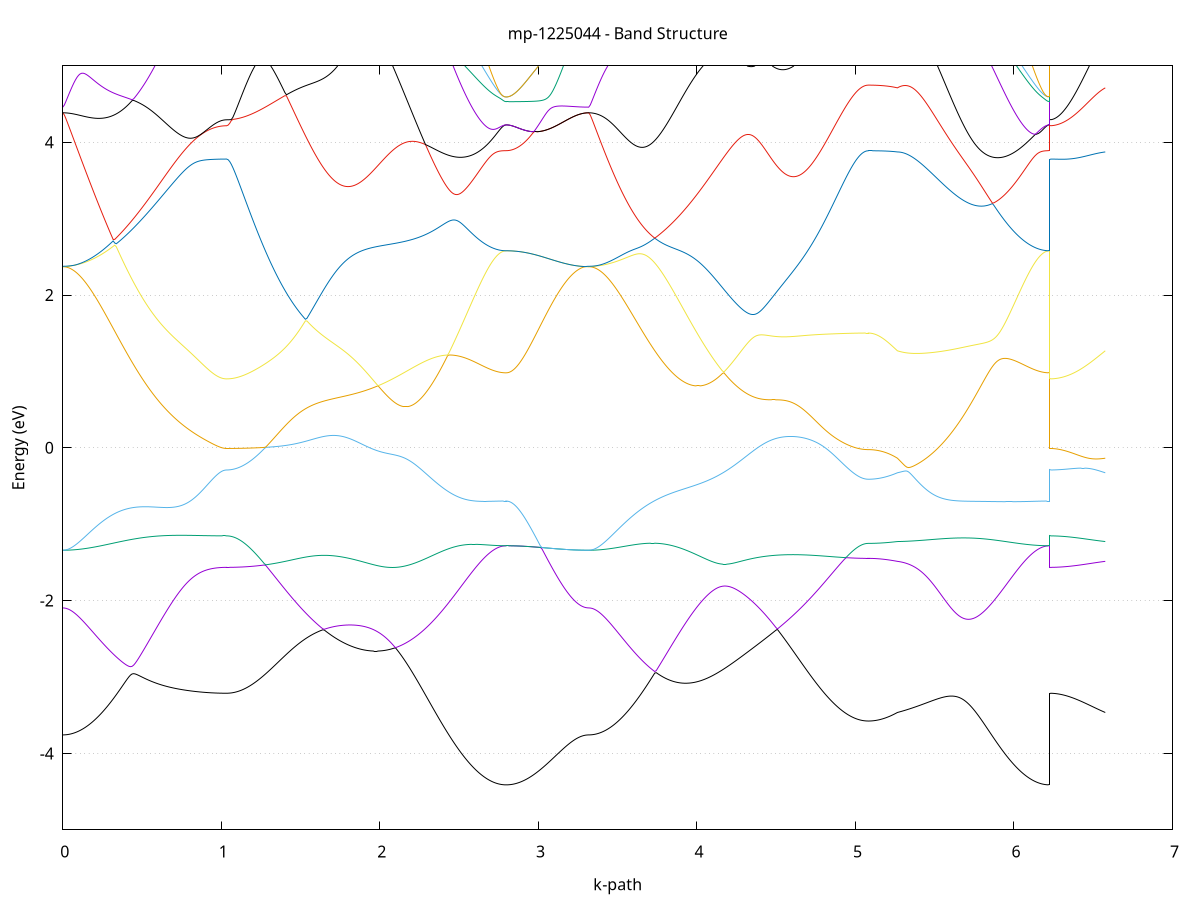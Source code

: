 set title 'mp-1225044 - Band Structure'
set xlabel 'k-path'
set ylabel 'Energy (eV)'
set grid y
set yrange [-5:5]
set terminal png size 800,600
set output 'mp-1225044_bands_gnuplot.png'
plot '-' using 1:2 with lines notitle, '-' using 1:2 with lines notitle, '-' using 1:2 with lines notitle, '-' using 1:2 with lines notitle, '-' using 1:2 with lines notitle, '-' using 1:2 with lines notitle, '-' using 1:2 with lines notitle, '-' using 1:2 with lines notitle, '-' using 1:2 with lines notitle, '-' using 1:2 with lines notitle, '-' using 1:2 with lines notitle, '-' using 1:2 with lines notitle, '-' using 1:2 with lines notitle, '-' using 1:2 with lines notitle, '-' using 1:2 with lines notitle, '-' using 1:2 with lines notitle, '-' using 1:2 with lines notitle, '-' using 1:2 with lines notitle, '-' using 1:2 with lines notitle, '-' using 1:2 with lines notitle, '-' using 1:2 with lines notitle, '-' using 1:2 with lines notitle, '-' using 1:2 with lines notitle, '-' using 1:2 with lines notitle, '-' using 1:2 with lines notitle, '-' using 1:2 with lines notitle, '-' using 1:2 with lines notitle, '-' using 1:2 with lines notitle, '-' using 1:2 with lines notitle, '-' using 1:2 with lines notitle, '-' using 1:2 with lines notitle, '-' using 1:2 with lines notitle
0.000000 -24.289079
0.009933 -24.289079
0.019865 -24.288979
0.029798 -24.288779
0.039731 -24.288479
0.049664 -24.288179
0.059596 -24.287679
0.069529 -24.287179
0.079462 -24.286579
0.089394 -24.285979
0.099327 -24.285279
0.109260 -24.284479
0.119193 -24.283579
0.129125 -24.282679
0.139058 -24.281579
0.148991 -24.280479
0.158923 -24.279379
0.168856 -24.278179
0.178789 -24.276879
0.188721 -24.275479
0.198654 -24.274079
0.208587 -24.272579
0.218520 -24.271079
0.228452 -24.269479
0.238385 -24.267879
0.248318 -24.266179
0.258250 -24.264379
0.268183 -24.262579
0.278116 -24.260779
0.288049 -24.258879
0.297981 -24.256979
0.307914 -24.254979
0.317847 -24.252979
0.327779 -24.250979
0.337712 -24.248879
0.347645 -24.246779
0.357577 -24.244679
0.367510 -24.242579
0.377443 -24.240479
0.387376 -24.238379
0.397308 -24.236279
0.407241 -24.234079
0.417174 -24.232079
0.427106 -24.229979
0.437039 -24.227879
0.446972 -24.225879
0.456905 -24.223879
0.466837 -24.221979
0.476770 -24.220079
0.486703 -24.218379
0.496635 -24.216579
0.506568 -24.214979
0.516501 -24.213479
0.526434 -24.212079
0.536366 -24.210779
0.546299 -24.209579
0.556232 -24.208579
0.566164 -24.207779
0.576097 -24.207079
0.586030 -24.206679
0.595963 -24.206379
0.605895 -24.206279
0.615828 -24.206479
0.625761 -24.206879
0.635693 -24.207479
0.645626 -24.208379
0.655559 -24.209479
0.665491 -24.210779
0.675424 -24.212379
0.685357 -24.214179
0.695290 -24.216279
0.705222 -24.218479
0.715155 -24.220879
0.725088 -24.223479
0.735020 -24.226179
0.744953 -24.228979
0.754886 -24.231979
0.764819 -24.234979
0.774751 -24.238079
0.784684 -24.241179
0.794617 -24.244279
0.804549 -24.247279
0.814482 -24.250379
0.824415 -24.253379
0.834347 -24.256379
0.844280 -24.259279
0.854213 -24.261979
0.864146 -24.264679
0.874078 -24.267279
0.884011 -24.269779
0.893944 -24.272079
0.903876 -24.274379
0.913809 -24.276379
0.923742 -24.278379
0.933675 -24.280079
0.943607 -24.281779
0.953540 -24.283179
0.963473 -24.284479
0.973405 -24.285579
0.983338 -24.286579
0.993271 -24.287379
1.003204 -24.287979
1.013136 -24.288379
1.023069 -24.288679
1.033002 -24.288779
1.033002 -24.288779
1.042945 -24.288679
1.052888 -24.288579
1.062831 -24.288379
1.072775 -24.287979
1.082718 -24.287579
1.092661 -24.287079
1.102604 -24.286479
1.112548 -24.285779
1.122491 -24.284979
1.132434 -24.284079
1.142378 -24.283079
1.152321 -24.282079
1.162264 -24.280879
1.172207 -24.279679
1.182151 -24.278279
1.192094 -24.276879
1.202037 -24.275379
1.211980 -24.273779
1.221924 -24.272079
1.231867 -24.270379
1.241810 -24.268479
1.251753 -24.266579
1.261697 -24.264579
1.271640 -24.262479
1.281583 -24.260279
1.291526 -24.258079
1.301470 -24.255779
1.311413 -24.253379
1.321356 -24.250979
1.331299 -24.248479
1.341243 -24.245879
1.351186 -24.243279
1.361129 -24.240579
1.371072 -24.237779
1.381016 -24.234979
1.390959 -24.232079
1.400902 -24.229179
1.410846 -24.226279
1.420789 -24.223279
1.430732 -24.220279
1.440675 -24.217279
1.450619 -24.214179
1.460562 -24.211179
1.470505 -24.208079
1.480448 -24.205079
1.490392 -24.202079
1.500335 -24.199179
1.510278 -24.196379
1.520221 -24.193579
1.530165 -24.191079
1.540108 -24.188779
1.550051 -24.186779
1.559994 -24.185079
1.569938 -24.183979
1.579881 -24.183279
1.589824 -24.183279
1.599767 -24.183879
1.609711 -24.185079
1.619654 -24.186779
1.629597 -24.188879
1.639540 -24.191179
1.649484 -24.193779
1.659427 -24.196579
1.669370 -24.199379
1.679313 -24.202179
1.689257 -24.205079
1.689257 -24.205079
1.699234 -24.207879
1.709212 -24.210679
1.719190 -24.213379
1.729167 -24.215979
1.739145 -24.218479
1.749122 -24.220879
1.759100 -24.223179
1.769078 -24.225279
1.779055 -24.227279
1.789033 -24.229179
1.799011 -24.230879
1.808988 -24.232479
1.818966 -24.233879
1.828943 -24.235179
1.838921 -24.236379
1.848899 -24.237379
1.858876 -24.238179
1.868854 -24.238879
1.878831 -24.239379
1.888809 -24.239779
1.898787 -24.239979
1.908764 -24.240079
1.918742 -24.239979
1.928720 -24.239779
1.938697 -24.239379
1.948675 -24.238979
1.958652 -24.238279
1.968630 -24.237579
1.978608 -24.236679
1.988585 -24.235679
1.998563 -24.234579
2.008541 -24.233279
2.018518 -24.231979
2.028496 -24.230579
2.038473 -24.229079
2.048451 -24.227479
2.058429 -24.225779
2.068406 -24.223979
2.078384 -24.222179
2.088361 -24.220279
2.098339 -24.218379
2.108317 -24.216479
2.118294 -24.214479
2.128272 -24.212479
2.138250 -24.210479
2.148227 -24.208579
2.158205 -24.206579
2.168182 -24.204579
2.178160 -24.202679
2.188138 -24.200779
2.198115 -24.198879
2.208093 -24.197179
2.218070 -24.195379
2.228048 -24.193779
2.238026 -24.192179
2.248003 -24.190579
2.257981 -24.189179
2.267959 -24.187879
2.277936 -24.186579
2.287914 -24.185379
2.297891 -24.184379
2.307869 -24.183379
2.317847 -24.182479
2.327824 -24.181679
2.337802 -24.180979
2.347779 -24.180379
2.357757 -24.179879
2.367735 -24.179479
2.377712 -24.179079
2.387690 -24.178879
2.397668 -24.178679
2.407645 -24.178579
2.417623 -24.178479
2.427600 -24.178479
2.437578 -24.178579
2.447556 -24.178679
2.457533 -24.178879
2.467511 -24.179079
2.477489 -24.179379
2.487466 -24.179679
2.497444 -24.179979
2.507421 -24.180379
2.517399 -24.180679
2.527377 -24.181079
2.537354 -24.181579
2.547332 -24.181979
2.557309 -24.182379
2.567287 -24.182879
2.577265 -24.183279
2.587242 -24.183779
2.597220 -24.184179
2.607198 -24.184679
2.617175 -24.185079
2.627153 -24.185579
2.637130 -24.185979
2.647108 -24.186379
2.657086 -24.186779
2.667063 -24.187079
2.677041 -24.187479
2.687018 -24.187779
2.696996 -24.188079
2.706974 -24.188379
2.716951 -24.188579
2.726929 -24.188779
2.736907 -24.188979
2.746884 -24.189179
2.756862 -24.189279
2.766839 -24.189379
2.776817 -24.189479
2.786795 -24.189579
2.796772 -24.189579
2.796772 -24.189579
2.806598 -24.189679
2.816423 -24.189979
2.826248 -24.190579
2.836074 -24.191379
2.845899 -24.192379
2.855724 -24.193579
2.865550 -24.194979
2.875375 -24.196479
2.885200 -24.198279
2.895026 -24.200179
2.904851 -24.202279
2.914676 -24.204579
2.924502 -24.206879
2.934327 -24.209379
2.944152 -24.211979
2.953978 -24.214579
2.963803 -24.217379
2.973628 -24.220179
2.983453 -24.222979
2.993279 -24.225879
3.003104 -24.228879
3.012929 -24.231779
3.022755 -24.234779
3.032580 -24.237679
3.042405 -24.240679
3.052231 -24.243579
3.062056 -24.246479
3.071881 -24.249279
3.081707 -24.252079
3.091532 -24.254779
3.101357 -24.257479
3.111183 -24.260079
3.121008 -24.262579
3.130833 -24.264979
3.140659 -24.267279
3.150484 -24.269579
3.160309 -24.271679
3.170135 -24.273679
3.179960 -24.275579
3.189785 -24.277479
3.199611 -24.279079
3.209436 -24.280679
3.219261 -24.282079
3.229087 -24.283379
3.238912 -24.284579
3.248737 -24.285679
3.258563 -24.286579
3.268388 -24.287379
3.278213 -24.287979
3.288039 -24.288479
3.297864 -24.288779
3.307689 -24.288979
3.317515 -24.289079
3.317515 -24.289079
3.327433 -24.289079
3.337351 -24.288979
3.347269 -24.288779
3.357187 -24.288479
3.367105 -24.288179
3.377023 -24.287779
3.386942 -24.287279
3.396860 -24.286679
3.406778 -24.286079
3.416696 -24.285379
3.426614 -24.284579
3.436532 -24.283779
3.446450 -24.282779
3.456369 -24.281879
3.466287 -24.280779
3.476205 -24.279679
3.486123 -24.278479
3.496041 -24.277279
3.505959 -24.275879
3.515877 -24.274579
3.525796 -24.273079
3.535714 -24.271679
3.545632 -24.270079
3.555550 -24.268479
3.565468 -24.266879
3.575386 -24.265179
3.585304 -24.263479
3.595222 -24.261679
3.605141 -24.259879
3.615059 -24.257979
3.624977 -24.256079
3.634895 -24.254179
3.644813 -24.252179
3.654731 -24.250279
3.664649 -24.248279
3.674568 -24.246179
3.684486 -24.244179
3.694404 -24.242179
3.704322 -24.240079
3.714240 -24.238079
3.724158 -24.235979
3.734076 -24.233979
3.743995 -24.231979
3.753913 -24.229979
3.763831 -24.227979
3.773749 -24.225979
3.783667 -24.224079
3.793585 -24.222279
3.803503 -24.220379
3.813422 -24.218679
3.823340 -24.216979
3.833258 -24.215279
3.843176 -24.213779
3.853094 -24.212279
3.863012 -24.210879
3.872930 -24.209579
3.882849 -24.208379
3.892767 -24.207279
3.902685 -24.206279
3.912603 -24.205479
3.922521 -24.204679
3.932439 -24.204079
3.942357 -24.203579
3.952275 -24.203179
3.962194 -24.202979
3.972112 -24.202779
3.982030 -24.202779
3.991948 -24.202879
4.001866 -24.203079
4.011784 -24.203379
4.021702 -24.203779
4.031621 -24.204279
4.041539 -24.204779
4.051457 -24.205379
4.061375 -24.206079
4.071293 -24.206779
4.081211 -24.207479
4.091129 -24.208179
4.101048 -24.208879
4.110966 -24.209579
4.120884 -24.210279
4.130802 -24.210879
4.140720 -24.211479
4.150638 -24.211979
4.160556 -24.212479
4.170474 -24.212879
4.180393 -24.213179
4.190311 -24.213379
4.200229 -24.213479
4.210147 -24.213479
4.220065 -24.213379
4.229983 -24.213079
4.239901 -24.212779
4.249820 -24.212279
4.259738 -24.211679
4.269656 -24.210979
4.279574 -24.210179
4.289492 -24.209179
4.299410 -24.208079
4.309328 -24.206779
4.319247 -24.205479
4.329165 -24.203979
4.339083 -24.202379
4.349001 -24.200679
4.358919 -24.198879
4.368837 -24.196979
4.378755 -24.194979
4.388674 -24.192979
4.398592 -24.191079
4.408510 -24.189079
4.418428 -24.187279
4.428346 -24.185579
4.438264 -24.184279
4.448182 -24.183479
4.458100 -24.183179
4.468019 -24.183679
4.477937 -24.184779
4.487855 -24.186579
4.497773 -24.188879
4.507691 -24.191479
4.517609 -24.194479
4.527527 -24.197579
4.527527 -24.197579
4.537416 -24.200879
4.547305 -24.204179
4.557193 -24.207679
4.567082 -24.211179
4.576970 -24.214679
4.586859 -24.218179
4.596747 -24.221779
4.606636 -24.225279
4.616524 -24.228779
4.626413 -24.232279
4.636301 -24.235779
4.646190 -24.239179
4.656078 -24.242579
4.665967 -24.245979
4.675855 -24.249279
4.685744 -24.252579
4.695632 -24.255779
4.705521 -24.258979
4.715410 -24.262079
4.725298 -24.265179
4.735187 -24.268179
4.745075 -24.271179
4.754964 -24.273979
4.764852 -24.276879
4.774741 -24.279579
4.784629 -24.282279
4.794518 -24.284879
4.804406 -24.287379
4.814295 -24.289879
4.824183 -24.292279
4.834072 -24.294579
4.843960 -24.296779
4.853849 -24.298979
4.863738 -24.300979
4.873626 -24.302979
4.883515 -24.304879
4.893403 -24.306679
4.903292 -24.308479
4.913180 -24.310079
4.923069 -24.311579
4.932957 -24.313079
4.942846 -24.314479
4.952734 -24.315779
4.962623 -24.316879
4.972511 -24.317979
4.982400 -24.318979
4.992288 -24.319979
5.002177 -24.320779
5.012065 -24.321479
5.021954 -24.322079
5.031843 -24.322579
5.041731 -24.323079
5.051620 -24.323379
5.061508 -24.323679
5.071397 -24.323779
5.081285 -24.323879
5.081285 -24.323879
5.090937 -24.323779
5.100589 -24.323679
5.110242 -24.323579
5.119894 -24.323379
5.129546 -24.323179
5.139198 -24.322879
5.148850 -24.322479
5.158502 -24.322079
5.168155 -24.321679
5.177807 -24.321179
5.187459 -24.320579
5.197111 -24.319979
5.206763 -24.319379
5.216415 -24.318679
5.226067 -24.317879
5.235720 -24.317079
5.245372 -24.316279
5.255024 -24.315379
5.264676 -24.314479
5.264676 -24.314479
5.274667 -24.313579
5.284658 -24.312479
5.294649 -24.311279
5.304640 -24.309879
5.314631 -24.308279
5.324622 -24.306479
5.334613 -24.304579
5.344604 -24.302479
5.354595 -24.300179
5.364586 -24.297779
5.374577 -24.295179
5.384568 -24.292479
5.394559 -24.289579
5.404550 -24.286679
5.414541 -24.283579
5.424532 -24.280379
5.434523 -24.276979
5.444514 -24.273579
5.454505 -24.270079
5.464496 -24.266579
5.474487 -24.262879
5.484478 -24.259279
5.494469 -24.255479
5.504460 -24.251779
5.514451 -24.247979
5.524442 -24.244279
5.534433 -24.240579
5.544424 -24.236779
5.554415 -24.233179
5.564406 -24.229579
5.574397 -24.225979
5.584388 -24.222579
5.594379 -24.219179
5.604370 -24.215979
5.614361 -24.212779
5.624352 -24.209779
5.634343 -24.206879
5.644334 -24.204179
5.654325 -24.201579
5.664316 -24.199079
5.674307 -24.196779
5.684298 -24.194679
5.694289 -24.192679
5.704280 -24.190879
5.714271 -24.189179
5.724262 -24.187579
5.734253 -24.186179
5.744244 -24.184979
5.754235 -24.183879
5.764226 -24.182879
5.774217 -24.181979
5.784208 -24.181279
5.794199 -24.180579
5.804190 -24.180079
5.814181 -24.179679
5.824172 -24.179379
5.834163 -24.179079
5.844154 -24.178979
5.854145 -24.178879
5.864136 -24.178879
5.874127 -24.178979
5.884118 -24.179079
5.894109 -24.179279
5.904100 -24.179479
5.914091 -24.179779
5.924082 -24.180079
5.934073 -24.180379
5.944064 -24.180779
5.954055 -24.181179
5.964046 -24.181579
5.974037 -24.181979
5.984028 -24.182379
5.994019 -24.182879
6.004010 -24.183279
6.014001 -24.183779
6.023992 -24.184179
6.033983 -24.184679
6.043974 -24.185079
6.053965 -24.185479
6.063956 -24.185979
6.073947 -24.186379
6.083939 -24.186679
6.093929 -24.187079
6.103921 -24.187479
6.113912 -24.187779
6.123903 -24.188079
6.133894 -24.188379
6.143885 -24.188579
6.153876 -24.188779
6.163867 -24.188979
6.173858 -24.189179
6.183849 -24.189279
6.193840 -24.189379
6.203831 -24.189479
6.213822 -24.189579
6.223813 -24.189579
6.223813 -24.288779
6.233595 -24.288779
6.243378 -24.288879
6.253160 -24.289079
6.262942 -24.289379
6.272725 -24.289679
6.282507 -24.289979
6.292290 -24.290479
6.302072 -24.290979
6.311855 -24.291579
6.321637 -24.292179
6.331420 -24.292779
6.341202 -24.293579
6.350985 -24.294279
6.360767 -24.295079
6.370550 -24.295979
6.380332 -24.296779
6.390115 -24.297679
6.399897 -24.298679
6.409680 -24.299579
6.419462 -24.300579
6.429245 -24.301479
6.439027 -24.302479
6.448809 -24.303479
6.458592 -24.304379
6.468374 -24.305379
6.478157 -24.306379
6.487939 -24.307279
6.497722 -24.308179
6.507504 -24.309079
6.517287 -24.309979
6.527069 -24.310779
6.536852 -24.311579
6.546634 -24.312379
6.556417 -24.313079
6.566199 -24.313779
6.575982 -24.314479
e
0.000000 -23.782379
0.009933 -23.782479
0.019865 -23.782879
0.029798 -23.783579
0.039731 -23.784479
0.049664 -23.785579
0.059596 -23.787079
0.069529 -23.788679
0.079462 -23.790579
0.089394 -23.792679
0.099327 -23.795079
0.109260 -23.797679
0.119193 -23.800479
0.129125 -23.803479
0.139058 -23.806679
0.148991 -23.810079
0.158923 -23.813679
0.168856 -23.817479
0.178789 -23.821379
0.188721 -23.825579
0.198654 -23.829879
0.208587 -23.834279
0.218520 -23.838979
0.228452 -23.843679
0.238385 -23.848679
0.248318 -23.853779
0.258250 -23.858979
0.268183 -23.864279
0.278116 -23.869779
0.288049 -23.875379
0.297981 -23.881079
0.307914 -23.886979
0.317847 -23.892879
0.327779 -23.898979
0.337712 -23.905079
0.347645 -23.911379
0.357577 -23.917679
0.367510 -23.924079
0.377443 -23.930479
0.387376 -23.937079
0.397308 -23.943579
0.407241 -23.950279
0.417174 -23.956879
0.427106 -23.963579
0.437039 -23.970379
0.446972 -23.977079
0.456905 -23.983879
0.466837 -23.990679
0.476770 -23.997379
0.486703 -24.004179
0.496635 -24.010879
0.506568 -24.017579
0.516501 -24.024279
0.526434 -24.030879
0.536366 -24.037379
0.546299 -24.043879
0.556232 -24.050279
0.566164 -24.056679
0.576097 -24.062879
0.586030 -24.068979
0.595963 -24.074979
0.605895 -24.080779
0.615828 -24.086579
0.625761 -24.092179
0.635693 -24.097579
0.645626 -24.102879
0.655559 -24.107979
0.665491 -24.112879
0.675424 -24.117679
0.685357 -24.122279
0.695290 -24.126779
0.705222 -24.130979
0.715155 -24.135179
0.725088 -24.139079
0.735020 -24.142979
0.744953 -24.146579
0.754886 -24.150179
0.764819 -24.153579
0.774751 -24.156879
0.784684 -24.160079
0.794617 -24.163179
0.804549 -24.166079
0.814482 -24.168979
0.824415 -24.171679
0.834347 -24.174279
0.844280 -24.176879
0.854213 -24.179279
0.864146 -24.181579
0.874078 -24.183679
0.884011 -24.185779
0.893944 -24.187679
0.903876 -24.189579
0.913809 -24.191279
0.923742 -24.192779
0.933675 -24.194279
0.943607 -24.195579
0.953540 -24.196779
0.963473 -24.197779
0.973405 -24.198679
0.983338 -24.199479
0.993271 -24.200179
1.003204 -24.200579
1.013136 -24.200979
1.023069 -24.201179
1.033002 -24.201279
1.033002 -24.201279
1.042945 -24.201179
1.052888 -24.201079
1.062831 -24.200979
1.072775 -24.200679
1.082718 -24.200379
1.092661 -24.199979
1.102604 -24.199479
1.112548 -24.198879
1.122491 -24.198279
1.132434 -24.197579
1.142378 -24.196779
1.152321 -24.195979
1.162264 -24.195079
1.172207 -24.194179
1.182151 -24.193079
1.192094 -24.191979
1.202037 -24.190879
1.211980 -24.189679
1.221924 -24.188379
1.231867 -24.187079
1.241810 -24.185679
1.251753 -24.184279
1.261697 -24.182779
1.271640 -24.181279
1.281583 -24.179679
1.291526 -24.178079
1.301470 -24.176479
1.311413 -24.174879
1.321356 -24.173179
1.331299 -24.171479
1.341243 -24.169779
1.351186 -24.167979
1.361129 -24.166279
1.371072 -24.164579
1.381016 -24.162779
1.390959 -24.161079
1.400902 -24.159379
1.410846 -24.157779
1.420789 -24.156179
1.430732 -24.154579
1.440675 -24.153079
1.450619 -24.151679
1.460562 -24.150279
1.470505 -24.149079
1.480448 -24.147879
1.490392 -24.146879
1.500335 -24.145879
1.510278 -24.145079
1.520221 -24.144479
1.530165 -24.143979
1.540108 -24.143579
1.550051 -24.143379
1.559994 -24.143379
1.569938 -24.143479
1.579881 -24.143779
1.589824 -24.144179
1.599767 -24.144779
1.609711 -24.145479
1.619654 -24.146279
1.629597 -24.147179
1.639540 -24.148279
1.649484 -24.149379
1.659427 -24.150579
1.669370 -24.151879
1.679313 -24.153179
1.689257 -24.154479
1.689257 -24.154479
1.699234 -24.155879
1.709212 -24.157179
1.719190 -24.158479
1.729167 -24.159779
1.739145 -24.161079
1.749122 -24.162279
1.759100 -24.163379
1.769078 -24.164479
1.779055 -24.165479
1.789033 -24.166379
1.799011 -24.167179
1.808988 -24.167879
1.818966 -24.168379
1.828943 -24.168879
1.838921 -24.169179
1.848899 -24.169379
1.858876 -24.169379
1.868854 -24.169279
1.878831 -24.169079
1.888809 -24.168679
1.898787 -24.168079
1.908764 -24.167379
1.918742 -24.166579
1.928720 -24.165579
1.938697 -24.164379
1.948675 -24.163079
1.958652 -24.161579
1.968630 -24.159879
1.978608 -24.158079
1.988585 -24.156079
1.998563 -24.153879
2.008541 -24.151579
2.018518 -24.149079
2.028496 -24.146479
2.038473 -24.143679
2.048451 -24.140679
2.058429 -24.137579
2.068406 -24.134279
2.078384 -24.130879
2.088361 -24.127279
2.098339 -24.123579
2.108317 -24.119779
2.118294 -24.115779
2.128272 -24.111579
2.138250 -24.107379
2.148227 -24.102979
2.158205 -24.098479
2.168182 -24.093779
2.178160 -24.089079
2.188138 -24.084179
2.198115 -24.079179
2.208093 -24.074179
2.218070 -24.068979
2.228048 -24.063679
2.238026 -24.058379
2.248003 -24.052979
2.257981 -24.047379
2.267959 -24.041879
2.277936 -24.036179
2.287914 -24.030479
2.297891 -24.024779
2.307869 -24.018979
2.317847 -24.013179
2.327824 -24.007279
2.337802 -24.001379
2.347779 -23.995479
2.357757 -23.989579
2.367735 -23.983679
2.377712 -23.977679
2.387690 -23.971779
2.397668 -23.965879
2.407645 -23.959979
2.417623 -23.954179
2.427600 -23.948279
2.437578 -23.942479
2.447556 -23.936779
2.457533 -23.931079
2.467511 -23.925379
2.477489 -23.919879
2.487466 -23.914379
2.497444 -23.908979
2.507421 -23.903579
2.517399 -23.898379
2.527377 -23.893179
2.537354 -23.888179
2.547332 -23.883279
2.557309 -23.878479
2.567287 -23.873779
2.577265 -23.869179
2.587242 -23.864779
2.597220 -23.860479
2.607198 -23.856379
2.617175 -23.852379
2.627153 -23.848579
2.637130 -23.844979
2.647108 -23.841479
2.657086 -23.838279
2.667063 -23.835179
2.677041 -23.832279
2.687018 -23.829579
2.696996 -23.827079
2.706974 -23.824779
2.716951 -23.822679
2.726929 -23.820879
2.736907 -23.819279
2.746884 -23.817979
2.756862 -23.816779
2.766839 -23.815979
2.776817 -23.815279
2.786795 -23.814979
2.796772 -23.814779
2.796772 -23.814779
2.806598 -23.814679
2.816423 -23.814279
2.826248 -23.813679
2.836074 -23.812879
2.845899 -23.811779
2.855724 -23.810479
2.865550 -23.808879
2.875375 -23.807179
2.885200 -23.805279
2.895026 -23.803079
2.904851 -23.800779
2.914676 -23.798379
2.924502 -23.795779
2.934327 -23.793079
2.944152 -23.790179
2.953978 -23.787279
2.963803 -23.784179
2.973628 -23.781079
2.983453 -23.777879
2.993279 -23.776479
3.003104 -23.776679
3.012929 -23.776979
3.022755 -23.777279
3.032580 -23.777479
3.042405 -23.777779
3.052231 -23.778079
3.062056 -23.778279
3.071881 -23.778579
3.081707 -23.778779
3.091532 -23.779079
3.101357 -23.779379
3.111183 -23.779579
3.121008 -23.779779
3.130833 -23.780079
3.140659 -23.780279
3.150484 -23.780479
3.160309 -23.780679
3.170135 -23.780879
3.179960 -23.781079
3.189785 -23.781279
3.199611 -23.781379
3.209436 -23.781579
3.219261 -23.781679
3.229087 -23.781779
3.238912 -23.781879
3.248737 -23.782079
3.258563 -23.782079
3.268388 -23.782179
3.278213 -23.782279
3.288039 -23.782279
3.297864 -23.782379
3.307689 -23.782379
3.317515 -23.782379
3.317515 -23.782379
3.327433 -23.782479
3.337351 -23.782879
3.347269 -23.783579
3.357187 -23.784479
3.367105 -23.785679
3.377023 -23.787079
3.386942 -23.788779
3.396860 -23.790679
3.406778 -23.792779
3.416696 -23.795079
3.426614 -23.797679
3.436532 -23.800379
3.446450 -23.803379
3.456369 -23.806479
3.466287 -23.809879
3.476205 -23.813379
3.486123 -23.816979
3.496041 -23.820879
3.505959 -23.824779
3.515877 -23.828979
3.525796 -23.833179
3.535714 -23.837579
3.545632 -23.842079
3.555550 -23.846779
3.565468 -23.851479
3.575386 -23.856379
3.585304 -23.861379
3.595222 -23.866379
3.605141 -23.871579
3.615059 -23.876779
3.624977 -23.882179
3.634895 -23.887479
3.644813 -23.892979
3.654731 -23.898479
3.664649 -23.904079
3.674568 -23.909679
3.684486 -23.915379
3.694404 -23.920979
3.704322 -23.926779
3.714240 -23.932479
3.724158 -23.938279
3.734076 -23.943979
3.743995 -23.949779
3.753913 -23.955479
3.763831 -23.961279
3.773749 -23.966979
3.783667 -23.972679
3.793585 -23.978379
3.803503 -23.984079
3.813422 -23.989679
3.823340 -23.995279
3.833258 -24.000779
3.843176 -24.006179
3.853094 -24.011579
3.863012 -24.016879
3.872930 -24.022179
3.882849 -24.027279
3.892767 -24.032379
3.902685 -24.037379
3.912603 -24.042279
3.922521 -24.047079
3.932439 -24.051779
3.942357 -24.056379
3.952275 -24.060779
3.962194 -24.065179
3.972112 -24.069379
3.982030 -24.073479
3.991948 -24.077479
4.001866 -24.081279
4.011784 -24.084979
4.021702 -24.088579
4.031621 -24.091979
4.041539 -24.095279
4.051457 -24.098379
4.061375 -24.101379
4.071293 -24.104279
4.081211 -24.106879
4.091129 -24.109479
4.101048 -24.111779
4.110966 -24.114079
4.120884 -24.116079
4.130802 -24.117979
4.140720 -24.119779
4.150638 -24.121379
4.160556 -24.122779
4.170474 -24.124079
4.180393 -24.125279
4.190311 -24.126279
4.200229 -24.127079
4.210147 -24.127879
4.220065 -24.128379
4.229983 -24.128879
4.239901 -24.129179
4.249820 -24.129379
4.259738 -24.129479
4.269656 -24.129479
4.279574 -24.129379
4.289492 -24.129179
4.299410 -24.128979
4.309328 -24.128579
4.319247 -24.128279
4.329165 -24.127779
4.339083 -24.127379
4.349001 -24.126979
4.358919 -24.126479
4.368837 -24.126079
4.378755 -24.125979
4.388674 -24.129279
4.398592 -24.132479
4.408510 -24.135579
4.418428 -24.138379
4.428346 -24.140879
4.438264 -24.142979
4.448182 -24.144479
4.458100 -24.145179
4.468019 -24.145179
4.477937 -24.144279
4.487855 -24.142679
4.497773 -24.140479
4.507691 -24.137679
4.517609 -24.134579
4.527527 -24.136179
4.527527 -24.136179
4.537416 -24.138079
4.547305 -24.140279
4.557193 -24.142479
4.567082 -24.144779
4.576970 -24.147179
4.586859 -24.149679
4.596747 -24.152279
4.606636 -24.154879
4.616524 -24.157579
4.626413 -24.160279
4.636301 -24.163079
4.646190 -24.165779
4.656078 -24.168579
4.665967 -24.171379
4.675855 -24.174079
4.685744 -24.176879
4.695632 -24.179579
4.705521 -24.182279
4.715410 -24.184979
4.725298 -24.187679
4.735187 -24.190279
4.745075 -24.192879
4.754964 -24.195479
4.764852 -24.197979
4.774741 -24.200379
4.784629 -24.202779
4.794518 -24.205079
4.804406 -24.207379
4.814295 -24.209679
4.824183 -24.211779
4.834072 -24.213879
4.843960 -24.215879
4.853849 -24.217879
4.863738 -24.219779
4.873626 -24.221579
4.883515 -24.223379
4.893403 -24.224979
4.903292 -24.226579
4.913180 -24.228079
4.923069 -24.229579
4.932957 -24.230879
4.942846 -24.232179
4.952734 -24.233379
4.962623 -24.234479
4.972511 -24.235479
4.982400 -24.236379
4.992288 -24.237179
5.002177 -24.237979
5.012065 -24.238679
5.021954 -24.239179
5.031843 -24.239679
5.041731 -24.240079
5.051620 -24.240479
5.061508 -24.240679
5.071397 -24.240779
5.081285 -24.240879
5.081285 -24.240879
5.090937 -24.240779
5.100589 -24.240679
5.110242 -24.240479
5.119894 -24.240179
5.129546 -24.239879
5.139198 -24.239479
5.148850 -24.238979
5.158502 -24.238379
5.168155 -24.237679
5.177807 -24.236979
5.187459 -24.236179
5.197111 -24.235379
5.206763 -24.234379
5.216415 -24.233479
5.226067 -24.232379
5.235720 -24.231279
5.245372 -24.230079
5.255024 -24.228879
5.264676 -24.227679
5.264676 -24.227679
5.274667 -24.226479
5.284658 -24.225279
5.294649 -24.223879
5.304640 -24.222279
5.314631 -24.220679
5.324622 -24.218779
5.334613 -24.216879
5.344604 -24.214779
5.354595 -24.212479
5.364586 -24.210179
5.374577 -24.207679
5.384568 -24.204979
5.394559 -24.202279
5.404550 -24.199379
5.414541 -24.196379
5.424532 -24.193179
5.434523 -24.189979
5.444514 -24.186579
5.454505 -24.183079
5.464496 -24.179379
5.474487 -24.175679
5.484478 -24.171779
5.494469 -24.167779
5.504460 -24.163679
5.514451 -24.159379
5.524442 -24.155079
5.534433 -24.150579
5.544424 -24.145879
5.554415 -24.141179
5.564406 -24.136279
5.574397 -24.131279
5.584388 -24.126179
5.594379 -24.120879
5.604370 -24.115479
5.614361 -24.109979
5.624352 -24.104379
5.634343 -24.098679
5.644334 -24.092779
5.654325 -24.086879
5.664316 -24.080779
5.674307 -24.074679
5.684298 -24.068379
5.694289 -24.062079
5.704280 -24.055679
5.714271 -24.049279
5.724262 -24.042679
5.734253 -24.036179
5.744244 -24.029479
5.754235 -24.022879
5.764226 -24.016179
5.774217 -24.009479
5.784208 -24.002879
5.794199 -23.996179
5.804190 -23.989479
5.814181 -23.982779
5.824172 -23.976179
5.834163 -23.969579
5.844154 -23.963079
5.854145 -23.956579
5.864136 -23.950079
5.874127 -23.943779
5.884118 -23.937479
5.894109 -23.931279
5.904100 -23.925179
5.914091 -23.919179
5.924082 -23.913179
5.934073 -23.907479
5.944064 -23.901779
5.954055 -23.896179
5.964046 -23.890779
5.974037 -23.885579
5.984028 -23.880379
5.994019 -23.875479
6.004010 -23.870579
6.014001 -23.865979
6.023992 -23.861479
6.033983 -23.857179
6.043974 -23.853079
6.053965 -23.849079
6.063956 -23.845379
6.073947 -23.841779
6.083939 -23.838479
6.093929 -23.835279
6.103921 -23.832379
6.113912 -23.829679
6.123903 -23.827079
6.133894 -23.824779
6.143885 -23.822779
6.153876 -23.820879
6.163867 -23.819279
6.173858 -23.817979
6.183849 -23.816779
6.193840 -23.815979
6.203831 -23.815279
6.213822 -23.814979
6.223813 -23.814779
6.223813 -24.201279
6.233595 -24.201279
6.243378 -24.201379
6.253160 -24.201579
6.262942 -24.201779
6.272725 -24.202079
6.282507 -24.202379
6.292290 -24.202779
6.302072 -24.203179
6.311855 -24.203679
6.321637 -24.204279
6.331420 -24.204879
6.341202 -24.205479
6.350985 -24.206179
6.360767 -24.206979
6.370550 -24.207779
6.380332 -24.208579
6.390115 -24.209379
6.399897 -24.210279
6.409680 -24.211179
6.419462 -24.212179
6.429245 -24.213079
6.439027 -24.214079
6.448809 -24.215079
6.458592 -24.216079
6.468374 -24.217079
6.478157 -24.218079
6.487939 -24.219079
6.497722 -24.220179
6.507504 -24.221179
6.517287 -24.222079
6.527069 -24.223079
6.536852 -24.224079
6.546634 -24.224979
6.556417 -24.225879
6.566199 -24.226779
6.575982 -24.227679
e
0.000000 -23.782379
0.009933 -23.782379
0.019865 -23.782479
0.029798 -23.782679
0.039731 -23.782879
0.049664 -23.783179
0.059596 -23.783479
0.069529 -23.783879
0.079462 -23.784379
0.089394 -23.784979
0.099327 -23.785579
0.109260 -23.786179
0.119193 -23.786879
0.129125 -23.787679
0.139058 -23.788479
0.148991 -23.789379
0.158923 -23.790379
0.168856 -23.791379
0.178789 -23.792379
0.188721 -23.793479
0.198654 -23.794679
0.208587 -23.795879
0.218520 -23.797079
0.228452 -23.798379
0.238385 -23.799779
0.248318 -23.801179
0.258250 -23.802579
0.268183 -23.803979
0.278116 -23.805579
0.288049 -23.807079
0.297981 -23.808679
0.307914 -23.810279
0.317847 -23.811879
0.327779 -23.813579
0.337712 -23.815279
0.347645 -23.818279
0.357577 -23.823479
0.367510 -23.828779
0.377443 -23.834179
0.387376 -23.839479
0.397308 -23.844879
0.407241 -23.850279
0.417174 -23.855579
0.427106 -23.860979
0.437039 -23.866279
0.446972 -23.871579
0.456905 -23.876879
0.466837 -23.882079
0.476770 -23.887179
0.486703 -23.892279
0.496635 -23.897179
0.506568 -23.902079
0.516501 -23.906879
0.526434 -23.911479
0.536366 -23.915979
0.546299 -23.920279
0.556232 -23.924479
0.566164 -23.928479
0.576097 -23.932279
0.586030 -23.935979
0.595963 -23.939379
0.605895 -23.942479
0.615828 -23.945479
0.625761 -23.948179
0.635693 -23.950679
0.645626 -23.952879
0.655559 -23.954779
0.665491 -23.956479
0.675424 -23.957979
0.685357 -23.959079
0.695290 -23.960079
0.705222 -23.960679
0.715155 -23.961079
0.725088 -23.961279
0.735020 -23.961279
0.744953 -23.960979
0.754886 -23.960479
0.764819 -23.959779
0.774751 -23.958979
0.784684 -23.957979
0.794617 -23.956779
0.804549 -23.955479
0.814482 -23.954079
0.824415 -23.952579
0.834347 -23.950979
0.844280 -23.949279
0.854213 -23.947479
0.864146 -23.945679
0.874078 -23.943879
0.884011 -23.941979
0.893944 -23.940179
0.903876 -23.938279
0.913809 -23.936479
0.923742 -23.934779
0.933675 -23.933079
0.943607 -23.931479
0.953540 -23.929979
0.963473 -23.928579
0.973405 -23.927279
0.983338 -23.926279
0.993271 -23.925279
1.003204 -23.924579
1.013136 -23.924079
1.023069 -23.923779
1.033002 -23.923679
1.033002 -23.923679
1.042945 -23.923679
1.052888 -23.923679
1.062831 -23.923679
1.072775 -23.923779
1.082718 -23.923879
1.092661 -23.923979
1.102604 -23.924079
1.112548 -23.924179
1.122491 -23.924379
1.132434 -23.926879
1.142378 -23.929879
1.152321 -23.933079
1.162264 -23.936479
1.172207 -23.939979
1.182151 -23.943679
1.192094 -23.947579
1.202037 -23.951579
1.211980 -23.955779
1.221924 -23.960079
1.231867 -23.964479
1.241810 -23.968979
1.251753 -23.973579
1.261697 -23.978279
1.271640 -23.983079
1.281583 -23.987979
1.291526 -23.992979
1.301470 -23.997979
1.311413 -24.003079
1.321356 -24.008179
1.331299 -24.013379
1.341243 -24.018679
1.351186 -24.023979
1.361129 -24.029279
1.371072 -24.034579
1.381016 -24.039879
1.390959 -24.045279
1.400902 -24.050579
1.410846 -24.055879
1.420789 -24.061179
1.430732 -24.066479
1.440675 -24.071779
1.450619 -24.076879
1.460562 -24.081979
1.470505 -24.087079
1.480448 -24.091979
1.490392 -24.096779
1.500335 -24.101379
1.510278 -24.105879
1.520221 -24.110079
1.530165 -24.114079
1.540108 -24.117679
1.550051 -24.120979
1.559994 -24.123679
1.569938 -24.125879
1.579881 -24.127379
1.589824 -24.128179
1.599767 -24.128179
1.609711 -24.127479
1.619654 -24.126179
1.629597 -24.124379
1.639540 -24.122179
1.649484 -24.119579
1.659427 -24.116679
1.669370 -24.113579
1.679313 -24.110279
1.689257 -24.106879
1.689257 -24.106879
1.699234 -24.103379
1.709212 -24.099779
1.719190 -24.096179
1.729167 -24.092379
1.739145 -24.088679
1.749122 -24.084879
1.759100 -24.081079
1.769078 -24.077279
1.779055 -24.073479
1.789033 -24.069579
1.799011 -24.065779
1.808988 -24.061979
1.818966 -24.058179
1.828943 -24.054479
1.838921 -24.050679
1.848899 -24.046979
1.858876 -24.043279
1.868854 -24.039679
1.878831 -24.036079
1.888809 -24.032479
1.898787 -24.028979
1.908764 -24.025479
1.918742 -24.022079
1.928720 -24.018679
1.938697 -24.015379
1.948675 -24.012079
1.958652 -24.008879
1.968630 -24.005779
1.978608 -24.002679
1.988585 -23.999679
1.998563 -23.996679
2.008541 -23.993779
2.018518 -23.990879
2.028496 -23.988079
2.038473 -23.985279
2.048451 -23.982579
2.058429 -23.979879
2.068406 -23.977279
2.078384 -23.974679
2.088361 -23.972079
2.098339 -23.969579
2.108317 -23.966979
2.118294 -23.964479
2.128272 -23.961879
2.138250 -23.959379
2.148227 -23.956779
2.158205 -23.954179
2.168182 -23.951479
2.178160 -23.948779
2.188138 -23.946079
2.198115 -23.943279
2.208093 -23.940379
2.218070 -23.937379
2.228048 -23.934379
2.238026 -23.931279
2.248003 -23.928079
2.257981 -23.924779
2.267959 -23.921379
2.277936 -23.917879
2.287914 -23.914279
2.297891 -23.910579
2.307869 -23.906879
2.317847 -23.902979
2.327824 -23.899079
2.337802 -23.895079
2.347779 -23.890979
2.357757 -23.886779
2.367735 -23.882579
2.377712 -23.878379
2.387690 -23.874079
2.397668 -23.869779
2.407645 -23.865379
2.417623 -23.861079
2.427600 -23.856679
2.437578 -23.852379
2.447556 -23.848079
2.457533 -23.843779
2.467511 -23.839579
2.477489 -23.835479
2.487466 -23.831379
2.497444 -23.827379
2.507421 -23.823579
2.517399 -23.819779
2.527377 -23.816179
2.537354 -23.812679
2.547332 -23.809279
2.557309 -23.806079
2.567287 -23.803079
2.577265 -23.800179
2.587242 -23.797479
2.597220 -23.794879
2.607198 -23.792579
2.617175 -23.790379
2.627153 -23.788279
2.637130 -23.786379
2.647108 -23.784679
2.657086 -23.783079
2.667063 -23.781679
2.677041 -23.780379
2.687018 -23.779179
2.696996 -23.778079
2.706974 -23.777179
2.716951 -23.776279
2.726929 -23.775579
2.736907 -23.774979
2.746884 -23.774479
2.756862 -23.774079
2.766839 -23.773679
2.776817 -23.773479
2.786795 -23.773379
2.796772 -23.773279
2.796772 -23.773279
2.806598 -23.773279
2.816423 -23.773379
2.826248 -23.773379
2.836074 -23.773479
2.845899 -23.773579
2.855724 -23.773679
2.865550 -23.773779
2.875375 -23.773879
2.885200 -23.774079
2.895026 -23.774179
2.904851 -23.774379
2.914676 -23.774579
2.924502 -23.774779
2.934327 -23.774979
2.944152 -23.775179
2.953978 -23.775479
2.963803 -23.775679
2.973628 -23.775879
2.983453 -23.776179
2.993279 -23.776479
3.003104 -23.776679
3.012929 -23.776979
3.022755 -23.777279
3.032580 -23.777479
3.042405 -23.777779
3.052231 -23.778079
3.062056 -23.778279
3.071881 -23.778579
3.081707 -23.778779
3.091532 -23.779079
3.101357 -23.779379
3.111183 -23.779579
3.121008 -23.779779
3.130833 -23.780079
3.140659 -23.780279
3.150484 -23.780479
3.160309 -23.780679
3.170135 -23.780879
3.179960 -23.781079
3.189785 -23.781279
3.199611 -23.781379
3.209436 -23.781579
3.219261 -23.781679
3.229087 -23.781779
3.238912 -23.781879
3.248737 -23.782079
3.258563 -23.782079
3.268388 -23.782179
3.278213 -23.782279
3.288039 -23.782279
3.297864 -23.782379
3.307689 -23.782379
3.317515 -23.782379
3.317515 -23.782379
3.327433 -23.782379
3.337351 -23.782479
3.347269 -23.782679
3.357187 -23.782979
3.367105 -23.783279
3.377023 -23.783679
3.386942 -23.784079
3.396860 -23.784679
3.406778 -23.785279
3.416696 -23.785979
3.426614 -23.786779
3.436532 -23.787679
3.446450 -23.788679
3.456369 -23.789779
3.466287 -23.790979
3.476205 -23.792279
3.486123 -23.793679
3.496041 -23.795279
3.505959 -23.796979
3.515877 -23.798879
3.525796 -23.800979
3.535714 -23.803279
3.545632 -23.805679
3.555550 -23.808379
3.565468 -23.811279
3.575386 -23.814479
3.585304 -23.817879
3.595222 -23.821579
3.605141 -23.825479
3.615059 -23.829579
3.624977 -23.833979
3.634895 -23.838579
3.644813 -23.843379
3.654731 -23.848379
3.664649 -23.853479
3.674568 -23.858679
3.684486 -23.864079
3.694404 -23.869579
3.704322 -23.875079
3.714240 -23.880779
3.724158 -23.886379
3.734076 -23.892079
3.743995 -23.897879
3.753913 -23.903579
3.763831 -23.909279
3.773749 -23.915079
3.783667 -23.920679
3.793585 -23.926379
3.803503 -23.931879
3.813422 -23.937479
3.823340 -23.942879
3.833258 -23.948179
3.843176 -23.953479
3.853094 -23.958579
3.863012 -23.963579
3.872930 -23.968479
3.882849 -23.973179
3.892767 -23.977779
3.902685 -23.982179
3.912603 -23.986479
3.922521 -23.990579
3.932439 -23.994579
3.942357 -23.998379
3.952275 -24.001979
3.962194 -24.005479
3.972112 -24.008779
3.982030 -24.011979
3.991948 -24.014979
4.001866 -24.017879
4.011784 -24.020579
4.021702 -24.023279
4.031621 -24.025879
4.041539 -24.028279
4.051457 -24.030679
4.061375 -24.032979
4.071293 -24.035279
4.081211 -24.037579
4.091129 -24.039879
4.101048 -24.042079
4.110966 -24.044379
4.120884 -24.046679
4.130802 -24.048979
4.140720 -24.051379
4.150638 -24.053779
4.160556 -24.056279
4.170474 -24.058779
4.180393 -24.061379
4.190311 -24.064079
4.200229 -24.066879
4.210147 -24.069679
4.220065 -24.072579
4.229983 -24.075579
4.239901 -24.078579
4.249820 -24.081779
4.259738 -24.084879
4.269656 -24.088179
4.279574 -24.091479
4.289492 -24.094779
4.299410 -24.098179
4.309328 -24.101579
4.319247 -24.105079
4.329165 -24.108579
4.339083 -24.112079
4.349001 -24.115579
4.358919 -24.119079
4.368837 -24.122479
4.378755 -24.125679
4.388674 -24.125379
4.398592 -24.125179
4.408510 -24.125079
4.418428 -24.125079
4.428346 -24.125279
4.438264 -24.125579
4.448182 -24.126079
4.458100 -24.126679
4.468019 -24.127479
4.477937 -24.128479
4.487855 -24.129679
4.497773 -24.131079
4.507691 -24.132579
4.517609 -24.134279
4.527527 -24.131179
4.527527 -24.131179
4.537416 -24.127479
4.547305 -24.123579
4.557193 -24.119479
4.567082 -24.115279
4.576970 -24.110979
4.586859 -24.106479
4.596747 -24.101979
4.606636 -24.097279
4.616524 -24.092579
4.626413 -24.087779
4.636301 -24.082979
4.646190 -24.078179
4.656078 -24.073279
4.665967 -24.068279
4.675855 -24.063379
4.685744 -24.058379
4.695632 -24.053479
4.705521 -24.048479
4.715410 -24.043479
4.725298 -24.038579
4.735187 -24.033679
4.745075 -24.028779
4.754964 -24.023979
4.764852 -24.019179
4.774741 -24.014379
4.784629 -24.009679
4.794518 -24.005079
4.804406 -24.000579
4.814295 -23.996079
4.824183 -23.991679
4.834072 -23.987379
4.843960 -23.983179
4.853849 -23.979079
4.863738 -23.975079
4.873626 -23.971279
4.883515 -23.967479
4.893403 -23.963879
4.903292 -23.960479
4.913180 -23.957079
4.923069 -23.953979
4.932957 -23.950979
4.942846 -23.948079
4.952734 -23.945379
4.962623 -23.942879
4.972511 -23.940579
4.982400 -23.938379
4.992288 -23.936379
5.002177 -23.934679
5.012065 -23.933079
5.021954 -23.931679
5.031843 -23.930579
5.041731 -23.929579
5.051620 -23.928879
5.061508 -23.928279
5.071397 -23.927979
5.081285 -23.927879
5.081285 -23.927879
5.090937 -23.927879
5.100589 -23.927779
5.110242 -23.927779
5.119894 -23.927679
5.129546 -23.927479
5.139198 -23.927379
5.148850 -23.927179
5.158502 -23.926979
5.168155 -23.926679
5.177807 -23.926379
5.187459 -23.926079
5.197111 -23.925779
5.206763 -23.925479
5.216415 -23.925079
5.226067 -23.924679
5.235720 -23.924279
5.245372 -23.923779
5.255024 -23.923279
5.264676 -23.922779
5.264676 -23.922779
5.274667 -23.922379
5.284658 -23.921879
5.294649 -23.921379
5.304640 -23.920679
5.314631 -23.920079
5.324622 -23.919279
5.334613 -23.918479
5.344604 -23.917679
5.354595 -23.916779
5.364586 -23.915779
5.374577 -23.914779
5.384568 -23.913679
5.394559 -23.912579
5.404550 -23.911379
5.414541 -23.910079
5.424532 -23.908779
5.434523 -23.907479
5.444514 -23.906079
5.454505 -23.904579
5.464496 -23.903179
5.474487 -23.901579
5.484478 -23.899979
5.494469 -23.898379
5.504460 -23.897379
5.514451 -23.896979
5.524442 -23.896579
5.534433 -23.896079
5.544424 -23.895479
5.554415 -23.894779
5.564406 -23.893979
5.574397 -23.893079
5.584388 -23.891979
5.594379 -23.890879
5.604370 -23.889579
5.614361 -23.888179
5.624352 -23.886579
5.634343 -23.884879
5.644334 -23.883079
5.654325 -23.881079
5.664316 -23.878979
5.674307 -23.876779
5.684298 -23.874379
5.694289 -23.871779
5.704280 -23.869179
5.714271 -23.866379
5.724262 -23.863479
5.734253 -23.860479
5.744244 -23.857379
5.754235 -23.854179
5.764226 -23.850779
5.774217 -23.847379
5.784208 -23.843979
5.794199 -23.840379
5.804190 -23.836779
5.814181 -23.833179
5.824172 -23.829479
5.834163 -23.827079
5.844154 -23.824879
5.854145 -23.822679
5.864136 -23.820479
5.874127 -23.818379
5.884118 -23.816279
5.894109 -23.814179
5.904100 -23.812079
5.914091 -23.810079
5.924082 -23.807979
5.934073 -23.806079
5.944064 -23.804079
5.954055 -23.802179
5.964046 -23.800379
5.974037 -23.798479
5.984028 -23.796779
5.994019 -23.794979
6.004010 -23.793279
6.014001 -23.791679
6.023992 -23.790079
6.033983 -23.788579
6.043974 -23.787079
6.053965 -23.785679
6.063956 -23.784379
6.073947 -23.783079
6.083939 -23.781879
6.093929 -23.780779
6.103921 -23.779679
6.113912 -23.778679
6.123903 -23.777779
6.133894 -23.776979
6.143885 -23.776179
6.153876 -23.775579
6.163867 -23.774979
6.173858 -23.774479
6.183849 -23.774079
6.193840 -23.773679
6.203831 -23.773479
6.213822 -23.773379
6.223813 -23.773279
6.223813 -23.923679
6.233595 -23.923579
6.243378 -23.923479
6.253160 -23.923379
6.262942 -23.923179
6.272725 -23.922979
6.282507 -23.922679
6.292290 -23.922279
6.302072 -23.921879
6.311855 -23.921379
6.321637 -23.920879
6.331420 -23.920379
6.341202 -23.919779
6.350985 -23.919179
6.360767 -23.918479
6.370550 -23.917779
6.380332 -23.917079
6.390115 -23.916379
6.399897 -23.915579
6.409680 -23.915979
6.419462 -23.916379
6.429245 -23.916779
6.439027 -23.917279
6.448809 -23.917679
6.458592 -23.918079
6.468374 -23.918479
6.478157 -23.918979
6.487939 -23.919379
6.497722 -23.919779
6.507504 -23.920179
6.517287 -23.920579
6.527069 -23.920979
6.536852 -23.921379
6.546634 -23.921779
6.556417 -23.922179
6.566199 -23.922479
6.575982 -23.922779
e
0.000000 -23.710479
0.009933 -23.710579
0.019865 -23.710879
0.029798 -23.711379
0.039731 -23.712079
0.049664 -23.712979
0.059596 -23.714179
0.069529 -23.715479
0.079462 -23.716979
0.089394 -23.718679
0.099327 -23.720579
0.109260 -23.722579
0.119193 -23.724879
0.129125 -23.727379
0.139058 -23.729979
0.148991 -23.732779
0.158923 -23.735779
0.168856 -23.738879
0.178789 -23.742279
0.188721 -23.745679
0.198654 -23.749379
0.208587 -23.753079
0.218520 -23.757079
0.228452 -23.761079
0.238385 -23.765279
0.248318 -23.769579
0.258250 -23.773979
0.268183 -23.778579
0.278116 -23.783279
0.288049 -23.787979
0.297981 -23.792879
0.307914 -23.797779
0.317847 -23.802779
0.327779 -23.807879
0.337712 -23.813079
0.347645 -23.817079
0.357577 -23.818779
0.367510 -23.820579
0.377443 -23.822379
0.387376 -23.824179
0.397308 -23.826079
0.407241 -23.827879
0.417174 -23.829779
0.427106 -23.831679
0.437039 -23.833579
0.446972 -23.835479
0.456905 -23.837479
0.466837 -23.839379
0.476770 -23.841279
0.486703 -23.843279
0.496635 -23.845179
0.506568 -23.847079
0.516501 -23.849079
0.526434 -23.850979
0.536366 -23.852879
0.546299 -23.854879
0.556232 -23.856779
0.566164 -23.858679
0.576097 -23.860579
0.586030 -23.862479
0.595963 -23.864279
0.605895 -23.866179
0.615828 -23.867979
0.625761 -23.869779
0.635693 -23.871579
0.645626 -23.873279
0.655559 -23.875079
0.665491 -23.876779
0.675424 -23.878479
0.685357 -23.880079
0.695290 -23.881779
0.705222 -23.883279
0.715155 -23.884879
0.725088 -23.886379
0.735020 -23.887879
0.744953 -23.889379
0.754886 -23.890779
0.764819 -23.892179
0.774751 -23.893479
0.784684 -23.894779
0.794617 -23.896079
0.804549 -23.897279
0.814482 -23.898479
0.824415 -23.899579
0.834347 -23.900679
0.844280 -23.901679
0.854213 -23.902679
0.864146 -23.903579
0.874078 -23.904479
0.884011 -23.905279
0.893944 -23.906079
0.903876 -23.906779
0.913809 -23.907479
0.923742 -23.908179
0.933675 -23.908679
0.943607 -23.909279
0.953540 -23.909679
0.963473 -23.910079
0.973405 -23.910479
0.983338 -23.910779
0.993271 -23.910979
1.003204 -23.911179
1.013136 -23.911379
1.023069 -23.911479
1.033002 -23.911479
1.033002 -23.911479
1.042945 -23.911679
1.052888 -23.912179
1.062831 -23.912979
1.072775 -23.914079
1.082718 -23.915579
1.092661 -23.917279
1.102604 -23.919379
1.112548 -23.921579
1.122491 -23.924179
1.132434 -23.924579
1.142378 -23.924879
1.152321 -23.925079
1.162264 -23.925479
1.172207 -23.925779
1.182151 -23.926179
1.192094 -23.926679
1.202037 -23.927179
1.211980 -23.927779
1.221924 -23.928479
1.231867 -23.929179
1.241810 -23.929979
1.251753 -23.930979
1.261697 -23.931879
1.271640 -23.932979
1.281583 -23.934179
1.291526 -23.935479
1.301470 -23.936879
1.311413 -23.938379
1.321356 -23.939979
1.331299 -23.941679
1.341243 -23.943479
1.351186 -23.945279
1.361129 -23.947279
1.371072 -23.949279
1.381016 -23.951379
1.390959 -23.953579
1.400902 -23.955679
1.410846 -23.957879
1.420789 -23.960179
1.430732 -23.962379
1.440675 -23.964479
1.450619 -23.966679
1.460562 -23.968779
1.470505 -23.970779
1.480448 -23.972679
1.490392 -23.974379
1.500335 -23.976079
1.510278 -23.977479
1.520221 -23.978879
1.530165 -23.979979
1.540108 -23.980879
1.550051 -23.981579
1.559994 -23.982079
1.569938 -23.982379
1.579881 -23.982379
1.589824 -23.982179
1.599767 -23.981779
1.609711 -23.981079
1.619654 -23.980179
1.629597 -23.979079
1.639540 -23.977779
1.649484 -23.976279
1.659427 -23.974479
1.669370 -23.972579
1.679313 -23.970579
1.689257 -23.968379
1.689257 -23.968379
1.699234 -23.965979
1.709212 -23.963479
1.719190 -23.960779
1.729167 -23.958079
1.739145 -23.955179
1.749122 -23.952179
1.759100 -23.949179
1.769078 -23.946079
1.779055 -23.942779
1.789033 -23.939579
1.799011 -23.936179
1.808988 -23.932779
1.818966 -23.929379
1.828943 -23.925879
1.838921 -23.922379
1.848899 -23.918779
1.858876 -23.915179
1.868854 -23.911579
1.878831 -23.907979
1.888809 -23.904379
1.898787 -23.900679
1.908764 -23.896979
1.918742 -23.893379
1.928720 -23.889679
1.938697 -23.885979
1.948675 -23.882279
1.958652 -23.878679
1.968630 -23.874979
1.978608 -23.871279
1.988585 -23.867679
1.998563 -23.864079
2.008541 -23.860479
2.018518 -23.856879
2.028496 -23.853279
2.038473 -23.849779
2.048451 -23.846279
2.058429 -23.842779
2.068406 -23.839279
2.078384 -23.835879
2.088361 -23.832479
2.098339 -23.831379
2.108317 -23.830479
2.118294 -23.829479
2.128272 -23.828379
2.138250 -23.827279
2.148227 -23.826079
2.158205 -23.824779
2.168182 -23.823379
2.178160 -23.821979
2.188138 -23.820579
2.198115 -23.818979
2.208093 -23.817479
2.218070 -23.815879
2.228048 -23.814179
2.238026 -23.812579
2.248003 -23.810879
2.257981 -23.809079
2.267959 -23.807379
2.277936 -23.805579
2.287914 -23.803779
2.297891 -23.801979
2.307869 -23.800179
2.317847 -23.798379
2.327824 -23.796479
2.337802 -23.794679
2.347779 -23.792879
2.357757 -23.790979
2.367735 -23.789179
2.377712 -23.787379
2.387690 -23.785479
2.397668 -23.783679
2.407645 -23.781779
2.417623 -23.779979
2.427600 -23.778179
2.437578 -23.776279
2.447556 -23.774479
2.457533 -23.772679
2.467511 -23.770779
2.477489 -23.770179
2.487466 -23.770279
2.497444 -23.770479
2.507421 -23.770579
2.517399 -23.770679
2.527377 -23.770879
2.537354 -23.770979
2.547332 -23.771179
2.557309 -23.771279
2.567287 -23.771379
2.577265 -23.771579
2.587242 -23.771679
2.597220 -23.771779
2.607198 -23.771979
2.617175 -23.772079
2.627153 -23.772179
2.637130 -23.772279
2.647108 -23.772379
2.657086 -23.772479
2.667063 -23.772679
2.677041 -23.772679
2.687018 -23.772779
2.696996 -23.772879
2.706974 -23.772979
2.716951 -23.773079
2.726929 -23.773079
2.736907 -23.773179
2.746884 -23.773179
2.756862 -23.773279
2.766839 -23.773279
2.776817 -23.773279
2.786795 -23.773279
2.796772 -23.773279
2.796772 -23.773279
2.806598 -23.773279
2.816423 -23.773379
2.826248 -23.773379
2.836074 -23.773479
2.845899 -23.773579
2.855724 -23.773679
2.865550 -23.773779
2.875375 -23.773879
2.885200 -23.774079
2.895026 -23.774179
2.904851 -23.774379
2.914676 -23.774579
2.924502 -23.774779
2.934327 -23.774979
2.944152 -23.775179
2.953978 -23.775479
2.963803 -23.775679
2.973628 -23.775879
2.983453 -23.776179
2.993279 -23.774679
3.003104 -23.771379
3.012929 -23.768179
3.022755 -23.764879
3.032580 -23.761579
3.042405 -23.758279
3.052231 -23.754979
3.062056 -23.751779
3.071881 -23.748579
3.081707 -23.745379
3.091532 -23.742379
3.101357 -23.739279
3.111183 -23.736379
3.121008 -23.733579
3.130833 -23.730779
3.140659 -23.728179
3.150484 -23.725579
3.160309 -23.723179
3.170135 -23.720879
3.179960 -23.718679
3.189785 -23.716579
3.199611 -23.714679
3.209436 -23.712879
3.219261 -23.711279
3.229087 -23.711079
3.238912 -23.710979
3.248737 -23.710879
3.258563 -23.710779
3.268388 -23.710679
3.278213 -23.710579
3.288039 -23.710579
3.297864 -23.710579
3.307689 -23.710479
3.317515 -23.710479
3.317515 -23.710479
3.327433 -23.710579
3.337351 -23.710879
3.347269 -23.711479
3.357187 -23.712179
3.367105 -23.713079
3.377023 -23.714279
3.386942 -23.715579
3.396860 -23.717179
3.406778 -23.718879
3.416696 -23.720779
3.426614 -23.722879
3.436532 -23.725179
3.446450 -23.727579
3.456369 -23.730179
3.466287 -23.732879
3.476205 -23.735679
3.486123 -23.738679
3.496041 -23.741679
3.505959 -23.744779
3.515877 -23.747979
3.525796 -23.751179
3.535714 -23.754479
3.545632 -23.757679
3.555550 -23.760879
3.565468 -23.763979
3.575386 -23.767079
3.585304 -23.770079
3.595222 -23.773079
3.605141 -23.775879
3.615059 -23.778579
3.624977 -23.781279
3.634895 -23.783779
3.644813 -23.786279
3.654731 -23.788779
3.664649 -23.791079
3.674568 -23.793379
3.684486 -23.795679
3.694404 -23.797979
3.704322 -23.800179
3.714240 -23.802379
3.724158 -23.804579
3.734076 -23.806779
3.743995 -23.808979
3.753913 -23.811179
3.763831 -23.813279
3.773749 -23.815479
3.783667 -23.817679
3.793585 -23.819879
3.803503 -23.822079
3.813422 -23.824279
3.823340 -23.826379
3.833258 -23.828579
3.843176 -23.830779
3.853094 -23.832979
3.863012 -23.835079
3.872930 -23.837279
3.882849 -23.839379
3.892767 -23.841479
3.902685 -23.843579
3.912603 -23.845679
3.922521 -23.847679
3.932439 -23.849679
3.942357 -23.851679
3.952275 -23.853579
3.962194 -23.855479
3.972112 -23.857279
3.982030 -23.858979
3.991948 -23.860679
4.001866 -23.862279
4.011784 -23.863779
4.021702 -23.865179
4.031621 -23.866479
4.041539 -23.867679
4.051457 -23.868779
4.061375 -23.869779
4.071293 -23.870679
4.081211 -23.871379
4.091129 -23.872079
4.101048 -23.872979
4.110966 -23.876979
4.120884 -23.880979
4.130802 -23.885079
4.140720 -23.889079
4.150638 -23.893079
4.160556 -23.897179
4.170474 -23.901179
4.180393 -23.905179
4.190311 -23.909179
4.200229 -23.913179
4.210147 -23.917179
4.220065 -23.921079
4.229983 -23.924979
4.239901 -23.928879
4.249820 -23.932679
4.259738 -23.936479
4.269656 -23.940079
4.279574 -23.943779
4.289492 -23.947279
4.299410 -23.950679
4.309328 -23.954079
4.319247 -23.957279
4.329165 -23.960379
4.339083 -23.963279
4.349001 -23.966079
4.358919 -23.968679
4.368837 -23.971179
4.378755 -23.973379
4.388674 -23.975379
4.398592 -23.977079
4.408510 -23.978679
4.418428 -23.979879
4.428346 -23.980779
4.438264 -23.981479
4.448182 -23.981879
4.458100 -23.981879
4.468019 -23.981679
4.477937 -23.981079
4.487855 -23.980179
4.497773 -23.978979
4.507691 -23.977579
4.517609 -23.975879
4.527527 -23.973879
4.527527 -23.973879
4.537416 -23.971679
4.547305 -23.969279
4.557193 -23.966679
4.567082 -23.963879
4.576970 -23.960979
4.586859 -23.957879
4.596747 -23.954679
4.606636 -23.951379
4.616524 -23.948079
4.626413 -23.944679
4.636301 -23.941279
4.646190 -23.937779
4.656078 -23.934379
4.665967 -23.931079
4.675855 -23.927779
4.685744 -23.924579
4.695632 -23.921479
4.705521 -23.918479
4.715410 -23.915679
4.725298 -23.913079
4.735187 -23.910679
4.745075 -23.908479
4.754964 -23.906479
4.764852 -23.904679
4.774741 -23.903179
4.784629 -23.901879
4.794518 -23.900779
4.804406 -23.899879
4.814295 -23.899179
4.824183 -23.898679
4.834072 -23.898279
4.843960 -23.897979
4.853849 -23.897779
4.863738 -23.897679
4.873626 -23.897679
4.883515 -23.897779
4.893403 -23.897879
4.903292 -23.898079
4.913180 -23.898279
4.923069 -23.898479
4.932957 -23.898679
4.942846 -23.898879
4.952734 -23.899179
4.962623 -23.899379
4.972511 -23.899579
4.982400 -23.899879
4.992288 -23.900079
5.002177 -23.900279
5.012065 -23.900379
5.021954 -23.900579
5.031843 -23.900679
5.041731 -23.900779
5.051620 -23.900879
5.061508 -23.900979
5.071397 -23.900979
5.081285 -23.901079
5.081285 -23.901079
5.090937 -23.901079
5.100589 -23.901079
5.110242 -23.901079
5.119894 -23.901079
5.129546 -23.901079
5.139198 -23.901179
5.148850 -23.901179
5.158502 -23.901179
5.168155 -23.901279
5.177807 -23.901279
5.187459 -23.901379
5.197111 -23.901479
5.206763 -23.901579
5.216415 -23.901679
5.226067 -23.901779
5.235720 -23.901879
5.245372 -23.901979
5.255024 -23.902079
5.264676 -23.902279
5.264676 -23.902279
5.274667 -23.901679
5.284658 -23.901079
5.294649 -23.900579
5.304640 -23.900179
5.314631 -23.899779
5.324622 -23.899379
5.334613 -23.899179
5.344604 -23.898879
5.354595 -23.898779
5.364586 -23.898579
5.374577 -23.898479
5.384568 -23.898479
5.394559 -23.898379
5.404550 -23.898379
5.414541 -23.898379
5.424532 -23.898279
5.434523 -23.898279
5.444514 -23.898279
5.454505 -23.898179
5.464496 -23.898179
5.474487 -23.897979
5.484478 -23.897879
5.494469 -23.897579
5.504460 -23.896679
5.514451 -23.894979
5.524442 -23.893179
5.534433 -23.891379
5.544424 -23.889579
5.554415 -23.887679
5.564406 -23.885779
5.574397 -23.883879
5.584388 -23.881879
5.594379 -23.879879
5.604370 -23.877879
5.614361 -23.875779
5.624352 -23.873679
5.634343 -23.871579
5.644334 -23.869479
5.654325 -23.867279
5.664316 -23.865179
5.674307 -23.862979
5.684298 -23.860779
5.694289 -23.858579
5.704280 -23.856279
5.714271 -23.854079
5.724262 -23.851779
5.734253 -23.849579
5.744244 -23.847279
5.754235 -23.845079
5.764226 -23.842779
5.774217 -23.840479
5.784208 -23.838279
5.794199 -23.835979
5.804190 -23.833779
5.814181 -23.831479
5.824172 -23.829279
5.834163 -23.825779
5.844154 -23.822079
5.854145 -23.818279
5.864136 -23.814579
5.874127 -23.810979
5.884118 -23.807379
5.894109 -23.803779
5.904100 -23.800379
5.914091 -23.796979
5.924082 -23.793779
5.934073 -23.790779
5.944064 -23.787979
5.954055 -23.785379
5.964046 -23.783179
5.974037 -23.781179
5.984028 -23.779579
5.994019 -23.778179
6.004010 -23.777079
6.014001 -23.776179
6.023992 -23.775479
6.033983 -23.774879
6.043974 -23.774479
6.053965 -23.774079
6.063956 -23.773779
6.073947 -23.773579
6.083939 -23.773479
6.093929 -23.773379
6.103921 -23.773279
6.113912 -23.773179
6.123903 -23.773179
6.133894 -23.773179
6.143885 -23.773179
6.153876 -23.773179
6.163867 -23.773179
6.173858 -23.773179
6.183849 -23.773279
6.193840 -23.773279
6.203831 -23.773279
6.213822 -23.773279
6.223813 -23.773279
6.223813 -23.911479
6.233595 -23.911479
6.243378 -23.911579
6.253160 -23.911579
6.262942 -23.911679
6.272725 -23.911879
6.282507 -23.911979
6.292290 -23.912179
6.302072 -23.912379
6.311855 -23.912579
6.321637 -23.912879
6.331420 -23.913179
6.341202 -23.913479
6.350985 -23.913779
6.360767 -23.914079
6.370550 -23.914479
6.380332 -23.914779
6.390115 -23.915179
6.399897 -23.915579
6.409680 -23.914779
6.419462 -23.913979
6.429245 -23.913179
6.439027 -23.912379
6.448809 -23.911579
6.458592 -23.910779
6.468374 -23.909879
6.478157 -23.909079
6.487939 -23.908279
6.497722 -23.907479
6.507504 -23.906779
6.517287 -23.906079
6.527069 -23.905279
6.536852 -23.904679
6.546634 -23.903979
6.556417 -23.903379
6.566199 -23.902779
6.575982 -23.902279
e
0.000000 -23.710479
0.009933 -23.710479
0.019865 -23.710579
0.029798 -23.710679
0.039731 -23.710779
0.049664 -23.710879
0.059596 -23.711079
0.069529 -23.711279
0.079462 -23.711479
0.089394 -23.711779
0.099327 -23.712079
0.109260 -23.712379
0.119193 -23.712779
0.129125 -23.713179
0.139058 -23.713579
0.148991 -23.714079
0.158923 -23.714579
0.168856 -23.715079
0.178789 -23.715579
0.188721 -23.716179
0.198654 -23.716779
0.208587 -23.717379
0.218520 -23.718079
0.228452 -23.718779
0.238385 -23.719479
0.248318 -23.720279
0.258250 -23.720979
0.268183 -23.721779
0.278116 -23.722679
0.288049 -23.723479
0.297981 -23.724379
0.307914 -23.725279
0.317847 -23.726179
0.327779 -23.727179
0.337712 -23.728079
0.347645 -23.729079
0.357577 -23.730079
0.367510 -23.731179
0.377443 -23.732179
0.387376 -23.733279
0.397308 -23.734279
0.407241 -23.735379
0.417174 -23.736479
0.427106 -23.737679
0.437039 -23.738779
0.446972 -23.739879
0.456905 -23.741079
0.466837 -23.742279
0.476770 -23.743379
0.486703 -23.744579
0.496635 -23.745779
0.506568 -23.746979
0.516501 -23.748179
0.526434 -23.749379
0.536366 -23.750579
0.546299 -23.751779
0.556232 -23.752979
0.566164 -23.754179
0.576097 -23.755379
0.586030 -23.756579
0.595963 -23.757679
0.605895 -23.758879
0.615828 -23.760079
0.625761 -23.761179
0.635693 -23.762379
0.645626 -23.763479
0.655559 -23.764579
0.665491 -23.765779
0.675424 -23.766779
0.685357 -23.767879
0.695290 -23.768979
0.705222 -23.769979
0.715155 -23.771079
0.725088 -23.772079
0.735020 -23.772979
0.744953 -23.773979
0.754886 -23.775979
0.764819 -23.778179
0.774751 -23.780479
0.784684 -23.782779
0.794617 -23.785179
0.804549 -23.787479
0.814482 -23.789779
0.824415 -23.792079
0.834347 -23.794379
0.844280 -23.796679
0.854213 -23.798979
0.864146 -23.801279
0.874078 -23.803479
0.884011 -23.805679
0.893944 -23.807779
0.903876 -23.809779
0.913809 -23.811779
0.923742 -23.813679
0.933675 -23.815579
0.943607 -23.817279
0.953540 -23.818879
0.963473 -23.820279
0.973405 -23.821579
0.983338 -23.822679
0.993271 -23.823679
1.003204 -23.824379
1.013136 -23.824979
1.023069 -23.825279
1.033002 -23.825379
1.033002 -23.825379
1.042945 -23.825279
1.052888 -23.825079
1.062831 -23.824779
1.072775 -23.824279
1.082718 -23.823779
1.092661 -23.823079
1.102604 -23.822279
1.112548 -23.821479
1.122491 -23.820579
1.132434 -23.819679
1.142378 -23.818779
1.152321 -23.817779
1.162264 -23.816779
1.172207 -23.815779
1.182151 -23.814779
1.192094 -23.813779
1.202037 -23.812879
1.211980 -23.811979
1.221924 -23.811079
1.231867 -23.810179
1.241810 -23.809679
1.251753 -23.811179
1.261697 -23.812679
1.271640 -23.814179
1.281583 -23.815579
1.291526 -23.816879
1.301470 -23.818179
1.311413 -23.819379
1.321356 -23.820479
1.331299 -23.821579
1.341243 -23.822479
1.351186 -23.823379
1.361129 -23.824079
1.371072 -23.824779
1.381016 -23.825279
1.390959 -23.825779
1.400902 -23.826079
1.410846 -23.826279
1.420789 -23.826479
1.430732 -23.826479
1.440675 -23.826479
1.450619 -23.826379
1.460562 -23.826179
1.470505 -23.825879
1.480448 -23.825479
1.490392 -23.825079
1.500335 -23.824579
1.510278 -23.824079
1.520221 -23.823479
1.530165 -23.822779
1.540108 -23.822079
1.550051 -23.821379
1.559994 -23.820579
1.569938 -23.819679
1.579881 -23.818879
1.589824 -23.817979
1.599767 -23.817079
1.609711 -23.816079
1.619654 -23.815179
1.629597 -23.814179
1.639540 -23.813179
1.649484 -23.812079
1.659427 -23.812479
1.669370 -23.813279
1.679313 -23.814179
1.689257 -23.814979
1.689257 -23.814979
1.699234 -23.815879
1.709212 -23.816779
1.719190 -23.817679
1.729167 -23.818579
1.739145 -23.819479
1.749122 -23.820379
1.759100 -23.821279
1.769078 -23.822179
1.779055 -23.823079
1.789033 -23.823979
1.799011 -23.824879
1.808988 -23.825779
1.818966 -23.826679
1.828943 -23.827479
1.838921 -23.828379
1.848899 -23.829179
1.858876 -23.829879
1.868854 -23.830679
1.878831 -23.831379
1.888809 -23.832079
1.898787 -23.832679
1.908764 -23.833279
1.918742 -23.833879
1.928720 -23.834279
1.938697 -23.834779
1.948675 -23.835079
1.958652 -23.835379
1.968630 -23.835679
1.978608 -23.835779
1.988585 -23.835879
1.998563 -23.835879
2.008541 -23.835879
2.018518 -23.835679
2.028496 -23.835479
2.038473 -23.835179
2.048451 -23.834679
2.058429 -23.834279
2.068406 -23.833679
2.078384 -23.832979
2.088361 -23.832279
2.098339 -23.829079
2.108317 -23.825779
2.118294 -23.822479
2.128272 -23.819179
2.138250 -23.815979
2.148227 -23.812779
2.158205 -23.809579
2.168182 -23.806479
2.178160 -23.803479
2.188138 -23.800479
2.198115 -23.797479
2.208093 -23.794579
2.218070 -23.791679
2.228048 -23.788879
2.238026 -23.786079
2.248003 -23.783379
2.257981 -23.780679
2.267959 -23.778079
2.277936 -23.775479
2.287914 -23.772979
2.297891 -23.770579
2.307869 -23.769179
2.317847 -23.769079
2.327824 -23.768979
2.337802 -23.768979
2.347779 -23.769079
2.357757 -23.769079
2.367735 -23.769079
2.377712 -23.769179
2.387690 -23.769279
2.397668 -23.769279
2.407645 -23.769379
2.417623 -23.769479
2.427600 -23.769579
2.437578 -23.769679
2.447556 -23.769779
2.457533 -23.769979
2.467511 -23.770079
2.477489 -23.768879
2.487466 -23.767079
2.497444 -23.765179
2.507421 -23.763279
2.517399 -23.761379
2.527377 -23.759479
2.537354 -23.757479
2.547332 -23.755579
2.557309 -23.753579
2.567287 -23.751579
2.577265 -23.749479
2.587242 -23.747479
2.597220 -23.745479
2.607198 -23.743479
2.617175 -23.741479
2.627153 -23.739479
2.637130 -23.737479
2.647108 -23.735579
2.657086 -23.733779
2.667063 -23.731979
2.677041 -23.730379
2.687018 -23.728779
2.696996 -23.727279
2.706974 -23.725879
2.716951 -23.724679
2.726929 -23.723479
2.736907 -23.722579
2.746884 -23.721679
2.756862 -23.720979
2.766839 -23.720479
2.776817 -23.720079
2.786795 -23.719779
2.796772 -23.719779
2.796772 -23.719779
2.806598 -23.719779
2.816423 -23.719679
2.826248 -23.719679
2.836074 -23.719579
2.845899 -23.719479
2.855724 -23.719379
2.865550 -23.719279
2.875375 -23.719179
2.885200 -23.718979
2.895026 -23.718879
2.904851 -23.718679
2.914676 -23.718479
2.924502 -23.718279
2.934327 -23.718079
2.944152 -23.717779
2.953978 -23.717579
2.963803 -23.717379
2.973628 -23.717079
2.983453 -23.716779
2.993279 -23.716579
3.003104 -23.716279
3.012929 -23.715979
3.022755 -23.715779
3.032580 -23.715479
3.042405 -23.715179
3.052231 -23.714879
3.062056 -23.714679
3.071881 -23.714379
3.081707 -23.714079
3.091532 -23.713879
3.101357 -23.713579
3.111183 -23.713379
3.121008 -23.713079
3.130833 -23.712879
3.140659 -23.712679
3.150484 -23.712479
3.160309 -23.712179
3.170135 -23.711979
3.179960 -23.711879
3.189785 -23.711679
3.199611 -23.711479
3.209436 -23.711379
3.219261 -23.711179
3.229087 -23.711079
3.238912 -23.710979
3.248737 -23.710879
3.258563 -23.710779
3.268388 -23.710679
3.278213 -23.710579
3.288039 -23.710579
3.297864 -23.710579
3.307689 -23.710479
3.317515 -23.710479
3.317515 -23.710479
3.327433 -23.710479
3.337351 -23.710579
3.347269 -23.710679
3.357187 -23.710779
3.367105 -23.710879
3.377023 -23.710979
3.386942 -23.711179
3.396860 -23.711479
3.406778 -23.711679
3.416696 -23.711979
3.426614 -23.712379
3.436532 -23.712679
3.446450 -23.713179
3.456369 -23.713579
3.466287 -23.714079
3.476205 -23.714679
3.486123 -23.715279
3.496041 -23.715979
3.505959 -23.716679
3.515877 -23.717479
3.525796 -23.718279
3.535714 -23.719179
3.545632 -23.720079
3.555550 -23.721079
3.565468 -23.722179
3.575386 -23.723279
3.585304 -23.724479
3.595222 -23.725779
3.605141 -23.727079
3.615059 -23.728479
3.624977 -23.729979
3.634895 -23.731479
3.644813 -23.733179
3.654731 -23.734779
3.664649 -23.736579
3.674568 -23.738379
3.684486 -23.740279
3.694404 -23.742279
3.704322 -23.744279
3.714240 -23.746379
3.724158 -23.748579
3.734076 -23.750779
3.743995 -23.753079
3.753913 -23.755479
3.763831 -23.757979
3.773749 -23.760479
3.783667 -23.762979
3.793585 -23.765679
3.803503 -23.768379
3.813422 -23.771079
3.823340 -23.773979
3.833258 -23.776779
3.843176 -23.779779
3.853094 -23.782779
3.863012 -23.785879
3.872930 -23.788979
3.882849 -23.792079
3.892767 -23.795379
3.902685 -23.798579
3.912603 -23.801979
3.922521 -23.805279
3.932439 -23.808779
3.942357 -23.812279
3.952275 -23.815779
3.962194 -23.819279
3.972112 -23.822979
3.982030 -23.826579
3.991948 -23.830279
4.001866 -23.833979
4.011784 -23.837779
4.021702 -23.841579
4.031621 -23.845379
4.041539 -23.849279
4.051457 -23.853179
4.061375 -23.857079
4.071293 -23.860979
4.081211 -23.864979
4.091129 -23.868979
4.101048 -23.872479
4.110966 -23.872879
4.120884 -23.873079
4.130802 -23.873179
4.140720 -23.873079
4.150638 -23.872879
4.160556 -23.872579
4.170474 -23.872079
4.180393 -23.871479
4.190311 -23.870779
4.200229 -23.869879
4.210147 -23.868979
4.220065 -23.867879
4.229983 -23.866679
4.239901 -23.865479
4.249820 -23.864079
4.259738 -23.862579
4.269656 -23.861079
4.279574 -23.859479
4.289492 -23.857779
4.299410 -23.855979
4.309328 -23.854179
4.319247 -23.852379
4.329165 -23.850479
4.339083 -23.848579
4.349001 -23.846579
4.358919 -23.844579
4.368837 -23.842579
4.378755 -23.840479
4.388674 -23.838479
4.398592 -23.836379
4.408510 -23.834279
4.418428 -23.832179
4.428346 -23.830079
4.438264 -23.828079
4.448182 -23.825979
4.458100 -23.823879
4.468019 -23.821879
4.477937 -23.819779
4.487855 -23.817779
4.497773 -23.815779
4.507691 -23.813879
4.517609 -23.812079
4.527527 -23.813679
4.527527 -23.813679
4.537416 -23.815279
4.547305 -23.816779
4.557193 -23.818279
4.567082 -23.819779
4.576970 -23.821179
4.586859 -23.822479
4.596747 -23.823779
4.606636 -23.825079
4.616524 -23.826179
4.626413 -23.827279
4.636301 -23.828179
4.646190 -23.829079
4.656078 -23.829879
4.665967 -23.830479
4.675855 -23.830979
4.685744 -23.831279
4.695632 -23.831479
4.705521 -23.831479
4.715410 -23.831279
4.725298 -23.830879
4.735187 -23.830179
4.745075 -23.829379
4.754964 -23.828279
4.764852 -23.827079
4.774741 -23.825579
4.784629 -23.823879
4.794518 -23.821979
4.804406 -23.819879
4.814295 -23.817779
4.824183 -23.815479
4.834072 -23.813079
4.843960 -23.810579
4.853849 -23.808079
4.863738 -23.805579
4.873626 -23.803079
4.883515 -23.800579
4.893403 -23.798179
4.903292 -23.795779
4.913180 -23.793379
4.923069 -23.791079
4.932957 -23.788979
4.942846 -23.786879
4.952734 -23.784879
4.962623 -23.783079
4.972511 -23.781279
4.982400 -23.779679
4.992288 -23.778279
5.002177 -23.776879
5.012065 -23.775779
5.021954 -23.774679
5.031843 -23.773879
5.041731 -23.773079
5.051620 -23.772579
5.061508 -23.772179
5.071397 -23.771879
5.081285 -23.771779
5.081285 -23.771779
5.090937 -23.771879
5.100589 -23.771879
5.110242 -23.771879
5.119894 -23.771979
5.129546 -23.772079
5.139198 -23.772179
5.148850 -23.772379
5.158502 -23.772479
5.168155 -23.772679
5.177807 -23.772879
5.187459 -23.773079
5.197111 -23.773279
5.206763 -23.774279
5.216415 -23.775579
5.226067 -23.776979
5.235720 -23.778379
5.245372 -23.779979
5.255024 -23.781479
5.264676 -23.783179
5.264676 -23.783179
5.274667 -23.783679
5.284658 -23.784179
5.294649 -23.784579
5.304640 -23.784879
5.314631 -23.785179
5.324622 -23.785379
5.334613 -23.785579
5.344604 -23.785679
5.354595 -23.785679
5.364586 -23.785679
5.374577 -23.785679
5.384568 -23.785579
5.394559 -23.785379
5.404550 -23.785179
5.414541 -23.784979
5.424532 -23.784779
5.434523 -23.784379
5.444514 -23.784079
5.454505 -23.783779
5.464496 -23.783379
5.474487 -23.782979
5.484478 -23.782479
5.494469 -23.782079
5.504460 -23.781579
5.514451 -23.781179
5.524442 -23.780679
5.534433 -23.780179
5.544424 -23.779679
5.554415 -23.779179
5.564406 -23.778679
5.574397 -23.778279
5.584388 -23.777779
5.594379 -23.777279
5.604370 -23.776779
5.614361 -23.776279
5.624352 -23.775879
5.634343 -23.775379
5.644334 -23.774979
5.654325 -23.774479
5.664316 -23.774079
5.674307 -23.773679
5.684298 -23.773179
5.694289 -23.772779
5.704280 -23.772479
5.714271 -23.772079
5.724262 -23.771679
5.734253 -23.771279
5.744244 -23.770979
5.754235 -23.770579
5.764226 -23.770279
5.774217 -23.769979
5.784208 -23.769679
5.794199 -23.769279
5.804190 -23.768979
5.814181 -23.768679
5.824172 -23.768379
5.834163 -23.768079
5.844154 -23.767679
5.854145 -23.767379
5.864136 -23.766979
5.874127 -23.766679
5.884118 -23.766179
5.894109 -23.765779
5.904100 -23.765279
5.914091 -23.764679
5.924082 -23.763979
5.934073 -23.763179
5.944064 -23.762179
5.954055 -23.761079
5.964046 -23.759779
5.974037 -23.758179
5.984028 -23.756379
5.994019 -23.754379
6.004010 -23.752279
6.014001 -23.750079
6.023992 -23.747779
6.033983 -23.745479
6.043974 -23.743179
6.053965 -23.740879
6.063956 -23.738679
6.073947 -23.736579
6.083939 -23.734479
6.093929 -23.732579
6.103921 -23.730779
6.113912 -23.729079
6.123903 -23.727479
6.133894 -23.726079
6.143885 -23.724779
6.153876 -23.723579
6.163867 -23.722579
6.173858 -23.721679
6.183849 -23.720979
6.193840 -23.720479
6.203831 -23.720079
6.213822 -23.719779
6.223813 -23.719779
6.223813 -23.825379
6.233595 -23.825279
6.243378 -23.825179
6.253160 -23.824979
6.262942 -23.824579
6.272725 -23.824179
6.282507 -23.823579
6.292290 -23.822979
6.302072 -23.822279
6.311855 -23.821479
6.321637 -23.820579
6.331420 -23.819679
6.341202 -23.818679
6.350985 -23.817579
6.360767 -23.816379
6.370550 -23.815179
6.380332 -23.813879
6.390115 -23.812479
6.399897 -23.811079
6.409680 -23.809679
6.419462 -23.808179
6.429245 -23.806679
6.439027 -23.805179
6.448809 -23.803579
6.458592 -23.802079
6.468374 -23.800479
6.478157 -23.798879
6.487939 -23.797279
6.497722 -23.795579
6.507504 -23.793979
6.517287 -23.792379
6.527069 -23.790779
6.536852 -23.789279
6.546634 -23.787679
6.556417 -23.786179
6.566199 -23.784579
6.575982 -23.783179
e
0.000000 -23.703279
0.009933 -23.703179
0.019865 -23.703179
0.029798 -23.703179
0.039731 -23.703079
0.049664 -23.702979
0.059596 -23.702879
0.069529 -23.702779
0.079462 -23.702679
0.089394 -23.702579
0.099327 -23.702479
0.109260 -23.702379
0.119193 -23.702379
0.129125 -23.702279
0.139058 -23.702279
0.148991 -23.702279
0.158923 -23.702279
0.168856 -23.702279
0.178789 -23.702379
0.188721 -23.702479
0.198654 -23.702679
0.208587 -23.702879
0.218520 -23.703079
0.228452 -23.703379
0.238385 -23.703679
0.248318 -23.703979
0.258250 -23.704379
0.268183 -23.704779
0.278116 -23.705279
0.288049 -23.705779
0.297981 -23.706379
0.307914 -23.706979
0.317847 -23.707579
0.327779 -23.708279
0.337712 -23.709079
0.347645 -23.709779
0.357577 -23.710679
0.367510 -23.711479
0.377443 -23.712379
0.387376 -23.713379
0.397308 -23.714379
0.407241 -23.715379
0.417174 -23.716479
0.427106 -23.717579
0.437039 -23.718679
0.446972 -23.719879
0.456905 -23.721179
0.466837 -23.722479
0.476770 -23.723779
0.486703 -23.725179
0.496635 -23.726579
0.506568 -23.727979
0.516501 -23.729479
0.526434 -23.730979
0.536366 -23.732579
0.546299 -23.734179
0.556232 -23.735779
0.566164 -23.737479
0.576097 -23.739179
0.586030 -23.740979
0.595963 -23.742779
0.605895 -23.744579
0.615828 -23.746479
0.625761 -23.748379
0.635693 -23.750279
0.645626 -23.752279
0.655559 -23.754279
0.665491 -23.756379
0.675424 -23.758379
0.685357 -23.760479
0.695290 -23.762679
0.705222 -23.764779
0.715155 -23.766979
0.725088 -23.769179
0.735020 -23.771379
0.744953 -23.773679
0.754886 -23.774879
0.764819 -23.775879
0.774751 -23.776679
0.784684 -23.777579
0.794617 -23.778379
0.804549 -23.779279
0.814482 -23.779979
0.824415 -23.780779
0.834347 -23.781479
0.844280 -23.782179
0.854213 -23.782879
0.864146 -23.783479
0.874078 -23.784079
0.884011 -23.784579
0.893944 -23.785179
0.903876 -23.785679
0.913809 -23.786079
0.923742 -23.786579
0.933675 -23.786879
0.943607 -23.787279
0.953540 -23.787579
0.963473 -23.787879
0.973405 -23.788079
0.983338 -23.788279
0.993271 -23.788479
1.003204 -23.788579
1.013136 -23.788679
1.023069 -23.788779
1.033002 -23.788779
1.033002 -23.788779
1.042945 -23.788879
1.052888 -23.789079
1.062831 -23.789279
1.072775 -23.789779
1.082718 -23.790279
1.092661 -23.790879
1.102604 -23.791579
1.112548 -23.792479
1.122491 -23.793379
1.132434 -23.794379
1.142378 -23.795579
1.152321 -23.796779
1.162264 -23.797979
1.172207 -23.799379
1.182151 -23.800679
1.192094 -23.802179
1.202037 -23.803679
1.211980 -23.805179
1.221924 -23.806679
1.231867 -23.808179
1.241810 -23.809379
1.251753 -23.808579
1.261697 -23.807779
1.271640 -23.807079
1.281583 -23.806379
1.291526 -23.805779
1.301470 -23.805179
1.311413 -23.804679
1.321356 -23.804179
1.331299 -23.803679
1.341243 -23.803379
1.351186 -23.802979
1.361129 -23.802679
1.371072 -23.802379
1.381016 -23.802179
1.390959 -23.802079
1.400902 -23.801879
1.410846 -23.801879
1.420789 -23.801779
1.430732 -23.801879
1.440675 -23.801879
1.450619 -23.801979
1.460562 -23.802079
1.470505 -23.802279
1.480448 -23.802579
1.490392 -23.802779
1.500335 -23.803079
1.510278 -23.803479
1.520221 -23.803779
1.530165 -23.804279
1.540108 -23.804679
1.550051 -23.805179
1.559994 -23.805679
1.569938 -23.806279
1.579881 -23.806779
1.589824 -23.807479
1.599767 -23.808079
1.609711 -23.808779
1.619654 -23.809479
1.629597 -23.810179
1.639540 -23.810879
1.649484 -23.811679
1.659427 -23.811079
1.669370 -23.809979
1.679313 -23.808979
1.689257 -23.807879
1.689257 -23.807879
1.699234 -23.806879
1.709212 -23.805779
1.719190 -23.804679
1.729167 -23.803579
1.739145 -23.802579
1.749122 -23.801479
1.759100 -23.800379
1.769078 -23.799379
1.779055 -23.798279
1.789033 -23.797279
1.799011 -23.796179
1.808988 -23.795179
1.818966 -23.794179
1.828943 -23.793179
1.838921 -23.792179
1.848899 -23.791179
1.858876 -23.790279
1.868854 -23.789279
1.878831 -23.788379
1.888809 -23.787479
1.898787 -23.786579
1.908764 -23.785679
1.918742 -23.784879
1.928720 -23.784079
1.938697 -23.783279
1.948675 -23.782479
1.958652 -23.781679
1.968630 -23.780979
1.978608 -23.780279
1.988585 -23.779579
1.998563 -23.778879
2.008541 -23.778179
2.018518 -23.777579
2.028496 -23.776979
2.038473 -23.776379
2.048451 -23.775879
2.058429 -23.775279
2.068406 -23.774779
2.078384 -23.774279
2.088361 -23.773879
2.098339 -23.773379
2.108317 -23.772979
2.118294 -23.772579
2.128272 -23.772179
2.138250 -23.771879
2.148227 -23.771579
2.158205 -23.771279
2.168182 -23.770979
2.178160 -23.770679
2.188138 -23.770479
2.198115 -23.770179
2.208093 -23.769979
2.218070 -23.769879
2.228048 -23.769679
2.238026 -23.769479
2.248003 -23.769379
2.257981 -23.769279
2.267959 -23.769179
2.277936 -23.769079
2.287914 -23.769079
2.297891 -23.768879
2.307869 -23.767879
2.317847 -23.765679
2.327824 -23.763379
2.337802 -23.761179
2.347779 -23.758979
2.357757 -23.756779
2.367735 -23.754779
2.377712 -23.752779
2.387690 -23.750779
2.397668 -23.748879
2.407645 -23.747079
2.417623 -23.745279
2.427600 -23.743579
2.437578 -23.741979
2.447556 -23.740379
2.457533 -23.738879
2.467511 -23.737379
2.477489 -23.735979
2.487466 -23.734679
2.497444 -23.733379
2.507421 -23.732179
2.517399 -23.731079
2.527377 -23.729979
2.537354 -23.728979
2.547332 -23.727979
2.557309 -23.727079
2.567287 -23.726279
2.577265 -23.725479
2.587242 -23.724779
2.597220 -23.724079
2.607198 -23.723479
2.617175 -23.722979
2.627153 -23.722479
2.637130 -23.722079
2.647108 -23.721679
2.657086 -23.721279
2.667063 -23.720979
2.677041 -23.720779
2.687018 -23.720579
2.696996 -23.720379
2.706974 -23.720179
2.716951 -23.720079
2.726929 -23.719979
2.736907 -23.719879
2.746884 -23.719879
2.756862 -23.719779
2.766839 -23.719779
2.776817 -23.719779
2.786795 -23.719779
2.796772 -23.719779
2.796772 -23.719779
2.806598 -23.719779
2.816423 -23.719679
2.826248 -23.719679
2.836074 -23.719579
2.845899 -23.719479
2.855724 -23.719379
2.865550 -23.719279
2.875375 -23.719179
2.885200 -23.718979
2.895026 -23.718879
2.904851 -23.718679
2.914676 -23.718479
2.924502 -23.718279
2.934327 -23.718079
2.944152 -23.717779
2.953978 -23.717579
2.963803 -23.717379
2.973628 -23.717079
2.983453 -23.716779
2.993279 -23.716579
3.003104 -23.716279
3.012929 -23.715979
3.022755 -23.715779
3.032580 -23.715479
3.042405 -23.715179
3.052231 -23.714879
3.062056 -23.714679
3.071881 -23.714379
3.081707 -23.714079
3.091532 -23.713879
3.101357 -23.713579
3.111183 -23.713379
3.121008 -23.713079
3.130833 -23.712879
3.140659 -23.712679
3.150484 -23.712479
3.160309 -23.712179
3.170135 -23.711979
3.179960 -23.711879
3.189785 -23.711679
3.199611 -23.711479
3.209436 -23.711379
3.219261 -23.711179
3.229087 -23.709779
3.238912 -23.708379
3.248737 -23.707179
3.258563 -23.706179
3.268388 -23.705279
3.278213 -23.704579
3.288039 -23.703979
3.297864 -23.703579
3.307689 -23.703279
3.317515 -23.703279
3.317515 -23.703279
3.327433 -23.703179
3.337351 -23.703179
3.347269 -23.703079
3.357187 -23.703079
3.367105 -23.702979
3.377023 -23.702779
3.386942 -23.702679
3.396860 -23.702579
3.406778 -23.702379
3.416696 -23.702279
3.426614 -23.702179
3.436532 -23.702079
3.446450 -23.701879
3.456369 -23.701779
3.466287 -23.701779
3.476205 -23.701679
3.486123 -23.701679
3.496041 -23.701679
3.505959 -23.701679
3.515877 -23.701679
3.525796 -23.701779
3.535714 -23.701779
3.545632 -23.701879
3.555550 -23.702079
3.565468 -23.702179
3.575386 -23.702379
3.585304 -23.702579
3.595222 -23.702779
3.605141 -23.702979
3.615059 -23.703179
3.624977 -23.703479
3.634895 -23.703779
3.644813 -23.704079
3.654731 -23.704379
3.664649 -23.704779
3.674568 -23.705079
3.684486 -23.705479
3.694404 -23.705879
3.704322 -23.706379
3.714240 -23.706779
3.724158 -23.707279
3.734076 -23.707679
3.743995 -23.708179
3.753913 -23.708779
3.763831 -23.709279
3.773749 -23.709879
3.783667 -23.710379
3.793585 -23.710979
3.803503 -23.711679
3.813422 -23.712279
3.823340 -23.712979
3.833258 -23.713679
3.843176 -23.714379
3.853094 -23.715079
3.863012 -23.715879
3.872930 -23.716679
3.882849 -23.717479
3.892767 -23.718279
3.902685 -23.719179
3.912603 -23.720079
3.922521 -23.720979
3.932439 -23.721879
3.942357 -23.722779
3.952275 -23.723779
3.962194 -23.724779
3.972112 -23.725879
3.982030 -23.726879
3.991948 -23.727979
4.001866 -23.729079
4.011784 -23.730279
4.021702 -23.731379
4.031621 -23.732579
4.041539 -23.733779
4.051457 -23.735079
4.061375 -23.736279
4.071293 -23.737579
4.081211 -23.738879
4.091129 -23.740279
4.101048 -23.741579
4.110966 -23.742979
4.120884 -23.744379
4.130802 -23.745879
4.140720 -23.747279
4.150638 -23.748779
4.160556 -23.750279
4.170474 -23.751779
4.180393 -23.753379
4.190311 -23.754979
4.200229 -23.756479
4.210147 -23.758079
4.220065 -23.759779
4.229983 -23.761379
4.239901 -23.763079
4.249820 -23.764679
4.259738 -23.766379
4.269656 -23.768079
4.279574 -23.769879
4.289492 -23.771579
4.299410 -23.773279
4.309328 -23.775079
4.319247 -23.776879
4.329165 -23.778579
4.339083 -23.780379
4.349001 -23.782179
4.358919 -23.783979
4.368837 -23.785779
4.378755 -23.787579
4.388674 -23.789379
4.398592 -23.791179
4.408510 -23.792979
4.418428 -23.794779
4.428346 -23.796579
4.438264 -23.798379
4.448182 -23.800079
4.458100 -23.801879
4.468019 -23.803579
4.477937 -23.805379
4.487855 -23.807079
4.497773 -23.808779
4.507691 -23.810479
4.517609 -23.811879
4.527527 -23.809979
4.527527 -23.809979
4.537416 -23.808079
4.547305 -23.806179
4.557193 -23.804379
4.567082 -23.802579
4.576970 -23.800879
4.586859 -23.799079
4.596747 -23.797379
4.606636 -23.795779
4.616524 -23.794179
4.626413 -23.792579
4.636301 -23.791079
4.646190 -23.789579
4.656078 -23.788179
4.665967 -23.786779
4.675855 -23.785479
4.685744 -23.784179
4.695632 -23.782879
4.705521 -23.781679
4.715410 -23.780479
4.725298 -23.779379
4.735187 -23.778379
4.745075 -23.777379
4.754964 -23.776379
4.764852 -23.775479
4.774741 -23.774579
4.784629 -23.773779
4.794518 -23.772979
4.804406 -23.772279
4.814295 -23.771579
4.824183 -23.770979
4.834072 -23.770379
4.843960 -23.769779
4.853849 -23.769279
4.863738 -23.768879
4.873626 -23.768479
4.883515 -23.768079
4.893403 -23.767679
4.903292 -23.767379
4.913180 -23.767079
4.923069 -23.766879
4.932957 -23.766679
4.942846 -23.766479
4.952734 -23.766279
4.962623 -23.766179
4.972511 -23.766079
4.982400 -23.765979
4.992288 -23.765879
5.002177 -23.765879
5.012065 -23.765779
5.021954 -23.765779
5.031843 -23.765679
5.041731 -23.765679
5.051620 -23.765679
5.061508 -23.765679
5.071397 -23.765679
5.081285 -23.765679
5.081285 -23.765679
5.090937 -23.765679
5.100589 -23.765879
5.110242 -23.766179
5.119894 -23.766479
5.129546 -23.766979
5.139198 -23.767579
5.148850 -23.768279
5.158502 -23.768979
5.168155 -23.769879
5.177807 -23.770879
5.187459 -23.771879
5.197111 -23.773079
5.206763 -23.773579
5.216415 -23.773779
5.226067 -23.774079
5.235720 -23.774379
5.245372 -23.774679
5.255024 -23.774979
5.264676 -23.775279
5.264676 -23.775279
5.274667 -23.775179
5.284658 -23.774879
5.294649 -23.774679
5.304640 -23.774379
5.314631 -23.774079
5.324622 -23.773679
5.334613 -23.773379
5.344604 -23.772879
5.354595 -23.772479
5.364586 -23.771979
5.374577 -23.771479
5.384568 -23.770979
5.394559 -23.770379
5.404550 -23.769879
5.414541 -23.769179
5.424532 -23.768579
5.434523 -23.767879
5.444514 -23.767179
5.454505 -23.766479
5.464496 -23.765779
5.474487 -23.764979
5.484478 -23.764279
5.494469 -23.763479
5.504460 -23.762679
5.514451 -23.761779
5.524442 -23.760979
5.534433 -23.760079
5.544424 -23.759179
5.554415 -23.758279
5.564406 -23.757379
5.574397 -23.756479
5.584388 -23.755579
5.594379 -23.754679
5.604370 -23.753679
5.614361 -23.752779
5.624352 -23.751779
5.634343 -23.750879
5.644334 -23.749879
5.654325 -23.748879
5.664316 -23.747979
5.674307 -23.746979
5.684298 -23.745979
5.694289 -23.745079
5.704280 -23.744079
5.714271 -23.743179
5.724262 -23.742279
5.734253 -23.741279
5.744244 -23.740379
5.754235 -23.739479
5.764226 -23.738579
5.774217 -23.737679
5.784208 -23.736779
5.794199 -23.735979
5.804190 -23.735079
5.814181 -23.734279
5.824172 -23.733479
5.834163 -23.732679
5.844154 -23.731979
5.854145 -23.731179
5.864136 -23.730479
5.874127 -23.729779
5.884118 -23.729079
5.894109 -23.728379
5.904100 -23.727779
5.914091 -23.727179
5.924082 -23.726579
5.934073 -23.726079
5.944064 -23.725479
5.954055 -23.724979
5.964046 -23.724479
5.974037 -23.724079
5.984028 -23.723679
5.994019 -23.723279
6.004010 -23.722879
6.014001 -23.722479
6.023992 -23.722179
6.033983 -23.721879
6.043974 -23.721579
6.053965 -23.721379
6.063956 -23.721179
6.073947 -23.720979
6.083939 -23.720779
6.093929 -23.720579
6.103921 -23.720479
6.113912 -23.720279
6.123903 -23.720179
6.133894 -23.720079
6.143885 -23.719979
6.153876 -23.719979
6.163867 -23.719879
6.173858 -23.719879
6.183849 -23.719779
6.193840 -23.719779
6.203831 -23.719779
6.213822 -23.719779
6.223813 -23.719779
6.223813 -23.788779
6.233595 -23.788779
6.243378 -23.788779
6.253160 -23.788679
6.262942 -23.788579
6.272725 -23.788379
6.282507 -23.788179
6.292290 -23.787979
6.302072 -23.787779
6.311855 -23.787479
6.321637 -23.787179
6.331420 -23.786879
6.341202 -23.786579
6.350985 -23.786179
6.360767 -23.785879
6.370550 -23.785379
6.380332 -23.784979
6.390115 -23.784579
6.399897 -23.784079
6.409680 -23.783679
6.419462 -23.783179
6.429245 -23.782679
6.439027 -23.782179
6.448809 -23.781679
6.458592 -23.781179
6.468374 -23.780679
6.478157 -23.780179
6.487939 -23.779679
6.497722 -23.779179
6.507504 -23.778679
6.517287 -23.778179
6.527069 -23.777679
6.536852 -23.777179
6.546634 -23.776679
6.556417 -23.776179
6.566199 -23.775779
6.575982 -23.775279
e
0.000000 -9.584979
0.009933 -9.584679
0.019865 -9.583879
0.029798 -9.582579
0.039731 -9.580779
0.049664 -9.578379
0.059596 -9.575479
0.069529 -9.572079
0.079462 -9.568179
0.089394 -9.563679
0.099327 -9.558779
0.109260 -9.553379
0.119193 -9.547479
0.129125 -9.541079
0.139058 -9.534279
0.148991 -9.526979
0.158923 -9.519179
0.168856 -9.510979
0.178789 -9.502379
0.188721 -9.493279
0.198654 -9.483879
0.208587 -9.473979
0.218520 -9.463779
0.228452 -9.453179
0.238385 -9.442179
0.248318 -9.430879
0.258250 -9.419279
0.268183 -9.407379
0.278116 -9.395179
0.288049 -9.382679
0.297981 -9.369879
0.307914 -9.356979
0.317847 -9.343679
0.327779 -9.330279
0.337712 -9.316679
0.347645 -9.302879
0.357577 -9.288879
0.367510 -9.274879
0.377443 -9.260579
0.387376 -9.246279
0.397308 -9.231879
0.407241 -9.217479
0.417174 -9.202879
0.427106 -9.188379
0.437039 -9.173779
0.446972 -9.159179
0.456905 -9.144679
0.466837 -9.130179
0.476770 -9.115679
0.486703 -9.101279
0.496635 -9.086979
0.506568 -9.072779
0.516501 -9.058679
0.526434 -9.044679
0.536366 -9.030779
0.546299 -9.017079
0.556232 -9.003579
0.566164 -8.990279
0.576097 -8.977079
0.586030 -8.964079
0.595963 -8.951379
0.605895 -8.938879
0.615828 -8.926579
0.625761 -8.914479
0.635693 -8.902679
0.645626 -8.891179
0.655559 -8.879879
0.665491 -8.868779
0.675424 -8.858079
0.685357 -8.847579
0.695290 -8.837379
0.705222 -8.827479
0.715155 -8.817879
0.725088 -8.808579
0.735020 -8.799579
0.744953 -8.790779
0.754886 -8.782379
0.764819 -8.774279
0.774751 -8.766479
0.784684 -8.758979
0.794617 -8.751779
0.804549 -8.744879
0.814482 -8.738279
0.824415 -8.731979
0.834347 -8.725979
0.844280 -8.720279
0.854213 -8.714979
0.864146 -8.709879
0.874078 -8.705079
0.884011 -8.700579
0.893944 -8.696379
0.903876 -8.692479
0.913809 -8.688879
0.923742 -8.685579
0.933675 -8.682579
0.943607 -8.679879
0.953540 -8.677479
0.963473 -8.675279
0.973405 -8.673479
0.983338 -8.671879
0.993271 -8.670579
1.003204 -8.669679
1.013136 -8.668879
1.023069 -8.668479
1.033002 -8.668379
1.033002 -8.668379
1.042945 -8.668279
1.052888 -8.668079
1.062831 -8.667679
1.072775 -8.667179
1.082718 -8.666479
1.092661 -8.665679
1.102604 -8.664679
1.112548 -8.663579
1.122491 -8.662279
1.132434 -8.660879
1.142378 -8.659379
1.152321 -8.657779
1.162264 -8.655979
1.172207 -8.654079
1.182151 -8.652079
1.192094 -8.649979
1.202037 -8.647779
1.211980 -8.645579
1.221924 -8.643179
1.231867 -8.640679
1.241810 -8.638179
1.251753 -8.635579
1.261697 -8.632979
1.271640 -8.630279
1.281583 -8.627479
1.291526 -8.624779
1.301470 -8.621979
1.311413 -8.619079
1.321356 -8.616279
1.331299 -8.613479
1.341243 -8.610679
1.351186 -8.607879
1.361129 -8.605079
1.371072 -8.602279
1.381016 -8.599579
1.390959 -8.596879
1.400902 -8.594279
1.410846 -8.591679
1.420789 -8.589279
1.430732 -8.586779
1.440675 -8.584479
1.450619 -8.582179
1.460562 -8.580079
1.470505 -8.577979
1.480448 -8.576079
1.490392 -8.574279
1.500335 -8.572579
1.510278 -8.570979
1.520221 -8.569479
1.530165 -8.568179
1.540108 -8.566979
1.550051 -8.565979
1.559994 -8.565079
1.569938 -8.564279
1.579881 -8.563779
1.589824 -8.563279
1.599767 -8.563079
1.609711 -8.562979
1.619654 -8.562979
1.629597 -8.563279
1.639540 -8.563679
1.649484 -8.564279
1.659427 -8.565079
1.669370 -8.566079
1.679313 -8.567179
1.689257 -8.568479
1.689257 -8.568479
1.699234 -8.570079
1.709212 -8.571779
1.719190 -8.573679
1.729167 -8.575779
1.739145 -8.578079
1.749122 -8.580479
1.759100 -8.583179
1.769078 -8.586079
1.779055 -8.589179
1.789033 -8.592379
1.799011 -8.595879
1.808988 -8.599579
1.818966 -8.603379
1.828943 -8.607479
1.838921 -8.611779
1.848899 -8.616279
1.858876 -8.620879
1.868854 -8.625779
1.878831 -8.630879
1.888809 -8.636179
1.898787 -8.641679
1.908764 -8.647379
1.918742 -8.653279
1.928720 -8.659379
1.938697 -8.665679
1.948675 -8.672179
1.958652 -8.678979
1.968630 -8.685879
1.978608 -8.692979
1.988585 -8.700379
1.998563 -8.707879
2.008541 -8.715679
2.018518 -8.723579
2.028496 -8.731779
2.038473 -8.740179
2.048451 -8.748679
2.058429 -8.757379
2.068406 -8.766379
2.078384 -8.775479
2.088361 -8.784879
2.098339 -8.794379
2.108317 -8.804079
2.118294 -8.813979
2.128272 -8.824079
2.138250 -8.834279
2.148227 -8.844679
2.158205 -8.855279
2.168182 -8.865979
2.178160 -8.876879
2.188138 -8.887879
2.198115 -8.899079
2.208093 -8.910379
2.218070 -8.921879
2.228048 -8.933479
2.238026 -8.945079
2.248003 -8.956879
2.257981 -8.968779
2.267959 -8.980779
2.277936 -8.992779
2.287914 -9.004879
2.297891 -9.017079
2.307869 -9.029279
2.317847 -9.041579
2.327824 -9.053879
2.337802 -9.066179
2.347779 -9.078479
2.357757 -9.090779
2.367735 -9.103079
2.377712 -9.115279
2.387690 -9.127479
2.397668 -9.139579
2.407645 -9.151679
2.417623 -9.163679
2.427600 -9.175579
2.437578 -9.187279
2.447556 -9.198979
2.457533 -9.210479
2.467511 -9.221879
2.477489 -9.232979
2.487466 -9.244079
2.497444 -9.254879
2.507421 -9.265479
2.517399 -9.275879
2.527377 -9.286079
2.537354 -9.295979
2.547332 -9.305579
2.557309 -9.314979
2.567287 -9.324179
2.577265 -9.332979
2.587242 -9.341479
2.597220 -9.349679
2.607198 -9.357579
2.617175 -9.365079
2.627153 -9.372279
2.637130 -9.379179
2.647108 -9.385579
2.657086 -9.391679
2.667063 -9.397379
2.677041 -9.402679
2.687018 -9.407679
2.696996 -9.412179
2.706974 -9.416279
2.716951 -9.419979
2.726929 -9.423279
2.736907 -9.426079
2.746884 -9.428479
2.756862 -9.430479
2.766839 -9.431979
2.776817 -9.433079
2.786795 -9.433779
2.796772 -9.433979
2.796772 -9.433979
2.806598 -9.434079
2.816423 -9.434579
2.826248 -9.435179
2.836074 -9.436179
2.845899 -9.437379
2.855724 -9.438879
2.865550 -9.440679
2.875375 -9.442679
2.885200 -9.444879
2.895026 -9.447379
2.904851 -9.450079
2.914676 -9.452979
2.924502 -9.456179
2.934327 -9.459479
2.944152 -9.462979
2.953978 -9.466579
2.963803 -9.470379
2.973628 -9.474279
2.983453 -9.478379
2.993279 -9.482579
3.003104 -9.486779
3.012929 -9.491079
3.022755 -9.495479
3.032580 -9.499979
3.042405 -9.504379
3.052231 -9.508879
3.062056 -9.513379
3.071881 -9.517779
3.081707 -9.522179
3.091532 -9.526579
3.101357 -9.530879
3.111183 -9.535079
3.121008 -9.539179
3.130833 -9.543279
3.140659 -9.547179
3.150484 -9.550879
3.160309 -9.554579
3.170135 -9.557979
3.179960 -9.561279
3.189785 -9.564379
3.199611 -9.567279
3.209436 -9.570079
3.219261 -9.572579
3.229087 -9.574879
3.238912 -9.576979
3.248737 -9.578779
3.258563 -9.580379
3.268388 -9.581779
3.278213 -9.582879
3.288039 -9.583779
3.297864 -9.584479
3.307689 -9.584879
3.317515 -9.584979
3.317515 -9.584979
3.327433 -9.584679
3.337351 -9.583879
3.347269 -9.582579
3.357187 -9.580679
3.367105 -9.578279
3.377023 -9.575379
3.386942 -9.571879
3.396860 -9.567979
3.406778 -9.563479
3.416696 -9.558479
3.426614 -9.552979
3.436532 -9.547079
3.446450 -9.540579
3.456369 -9.533679
3.466287 -9.526279
3.476205 -9.518379
3.486123 -9.510079
3.496041 -9.501279
3.505959 -9.492179
3.515877 -9.482579
3.525796 -9.472579
3.535714 -9.462179
3.545632 -9.451479
3.555550 -9.440379
3.565468 -9.428879
3.575386 -9.417179
3.585304 -9.405079
3.595222 -9.392679
3.605141 -9.379979
3.615059 -9.366979
3.624977 -9.353779
3.634895 -9.340379
3.644813 -9.326679
3.654731 -9.312779
3.664649 -9.298779
3.674568 -9.284479
3.684486 -9.270179
3.694404 -9.255679
3.704322 -9.240979
3.714240 -9.226279
3.724158 -9.211479
3.734076 -9.196579
3.743995 -9.181679
3.753913 -9.166679
3.763831 -9.151679
3.773749 -9.136679
3.783667 -9.121779
3.793585 -9.106779
3.803503 -9.091879
3.813422 -9.077079
3.823340 -9.062279
3.833258 -9.047679
3.843176 -9.033079
3.853094 -9.018679
3.863012 -9.004279
3.872930 -8.990079
3.882849 -8.976079
3.892767 -8.962179
3.902685 -8.948479
3.912603 -8.934979
3.922521 -8.921679
3.932439 -8.908579
3.942357 -8.895679
3.952275 -8.882979
3.962194 -8.870479
3.972112 -8.858279
3.982030 -8.846279
3.991948 -8.834479
4.001866 -8.822979
4.011784 -8.811679
4.021702 -8.800679
4.031621 -8.789979
4.041539 -8.779379
4.051457 -8.769179
4.061375 -8.759179
4.071293 -8.749479
4.081211 -8.740079
4.091129 -8.730879
4.101048 -8.721879
4.110966 -8.713279
4.120884 -8.704879
4.130802 -8.696779
4.140720 -8.688879
4.150638 -8.681279
4.160556 -8.673879
4.170474 -8.666779
4.180393 -8.659979
4.190311 -8.653379
4.200229 -8.647079
4.210147 -8.640979
4.220065 -8.635179
4.229983 -8.629579
4.239901 -8.624279
4.249820 -8.619179
4.259738 -8.614279
4.269656 -8.609679
4.279574 -8.605279
4.289492 -8.601079
4.299410 -8.597179
4.309328 -8.593479
4.319247 -8.589979
4.329165 -8.586679
4.339083 -8.583679
4.349001 -8.580879
4.358919 -8.578279
4.368837 -8.575879
4.378755 -8.573679
4.388674 -8.571679
4.398592 -8.569979
4.408510 -8.568379
4.418428 -8.567079
4.428346 -8.565879
4.438264 -8.564879
4.448182 -8.564179
4.458100 -8.563579
4.468019 -8.563179
4.477937 -8.562979
4.487855 -8.562979
4.497773 -8.563179
4.507691 -8.563479
4.517609 -8.564079
4.527527 -8.564779
4.527527 -8.564779
4.537416 -8.565579
4.547305 -8.566579
4.557193 -8.567779
4.567082 -8.569179
4.576970 -8.570679
4.586859 -8.572279
4.596747 -8.574079
4.606636 -8.575979
4.616524 -8.577979
4.626413 -8.580179
4.636301 -8.582379
4.646190 -8.584779
4.656078 -8.587279
4.665967 -8.589879
4.675855 -8.592579
4.685744 -8.595379
4.695632 -8.598179
4.705521 -8.601079
4.715410 -8.604079
4.725298 -8.607179
4.735187 -8.610179
4.745075 -8.613379
4.754964 -8.616479
4.764852 -8.619679
4.774741 -8.622879
4.784629 -8.626079
4.794518 -8.629279
4.804406 -8.632379
4.814295 -8.635579
4.824183 -8.638679
4.834072 -8.641779
4.843960 -8.644879
4.853849 -8.647879
4.863738 -8.650879
4.873626 -8.653679
4.883515 -8.656479
4.893403 -8.659179
4.903292 -8.661879
4.913180 -8.664379
4.923069 -8.666779
4.932957 -8.669079
4.942846 -8.671279
4.952734 -8.673379
4.962623 -8.675279
4.972511 -8.677179
4.982400 -8.678779
4.992288 -8.680279
5.002177 -8.681679
5.012065 -8.682879
5.021954 -8.683979
5.031843 -8.684879
5.041731 -8.685579
5.051620 -8.686179
5.061508 -8.686579
5.071397 -8.686879
5.081285 -8.686979
5.081285 -8.686979
5.090937 -8.686979
5.100589 -8.686979
5.110242 -8.686979
5.119894 -8.686979
5.129546 -8.686979
5.139198 -8.686979
5.148850 -8.686979
5.158502 -8.686979
5.168155 -8.686979
5.177807 -8.686979
5.187459 -8.686979
5.197111 -8.686979
5.206763 -8.686979
5.216415 -8.687079
5.226067 -8.687079
5.235720 -8.687079
5.245372 -8.687179
5.255024 -8.687279
5.264676 -8.687379
5.264676 -8.687379
5.274667 -8.689079
5.284658 -8.691079
5.294649 -8.693279
5.304640 -8.695779
5.314631 -8.698579
5.324622 -8.701579
5.334613 -8.704779
5.344604 -8.708379
5.354595 -8.712079
5.364586 -8.716179
5.374577 -8.720479
5.384568 -8.724979
5.394559 -8.729779
5.404550 -8.734879
5.414541 -8.740179
5.424532 -8.745679
5.434523 -8.751579
5.444514 -8.757679
5.454505 -8.763979
5.464496 -8.770579
5.474487 -8.777479
5.484478 -8.784579
5.494469 -8.791879
5.504460 -8.799479
5.514451 -8.807379
5.524442 -8.815479
5.534433 -8.823779
5.544424 -8.832379
5.554415 -8.841179
5.564406 -8.850279
5.574397 -8.859479
5.584388 -8.868979
5.594379 -8.878679
5.604370 -8.888579
5.614361 -8.898679
5.624352 -8.908979
5.634343 -8.919379
5.644334 -8.930079
5.654325 -8.940879
5.664316 -8.951879
5.674307 -8.962979
5.684298 -8.974279
5.694289 -8.985679
5.704280 -8.997179
5.714271 -9.008879
5.724262 -9.020579
5.734253 -9.032379
5.744244 -9.044279
5.754235 -9.056179
5.764226 -9.068179
5.774217 -9.080179
5.784208 -9.092179
5.794199 -9.104279
5.804190 -9.116279
5.814181 -9.128279
5.824172 -9.140279
5.834163 -9.152179
5.844154 -9.163979
5.854145 -9.175779
5.864136 -9.187479
5.874127 -9.199079
5.884118 -9.210479
5.894109 -9.221779
5.904100 -9.232879
5.914091 -9.243879
5.924082 -9.254679
5.934073 -9.265279
5.944064 -9.275679
5.954055 -9.285779
5.964046 -9.295779
5.974037 -9.305379
5.984028 -9.314779
5.994019 -9.323879
6.004010 -9.332779
6.014001 -9.341279
6.023992 -9.349479
6.033983 -9.357379
6.043974 -9.364979
6.053965 -9.372179
6.063956 -9.378979
6.073947 -9.385479
6.083939 -9.391579
6.093929 -9.397279
6.103921 -9.402679
6.113912 -9.407579
6.123903 -9.412079
6.133894 -9.416179
6.143885 -9.419879
6.153876 -9.423179
6.163867 -9.426079
6.173858 -9.428479
6.183849 -9.430479
6.193840 -9.431979
6.203831 -9.433079
6.213822 -9.433779
6.223813 -9.433979
6.223813 -8.668379
6.233595 -8.668379
6.243378 -8.668479
6.253160 -8.668579
6.262942 -8.668679
6.272725 -8.668879
6.282507 -8.669079
6.292290 -8.669379
6.302072 -8.669679
6.311855 -8.669979
6.321637 -8.670379
6.331420 -8.670779
6.341202 -8.671179
6.350985 -8.671679
6.360767 -8.672179
6.370550 -8.672779
6.380332 -8.673279
6.390115 -8.673879
6.399897 -8.674479
6.409680 -8.675179
6.419462 -8.675779
6.429245 -8.676479
6.439027 -8.677179
6.448809 -8.677879
6.458592 -8.678579
6.468374 -8.679279
6.478157 -8.680079
6.487939 -8.680779
6.497722 -8.681479
6.507504 -8.682279
6.517287 -8.682979
6.527069 -8.683779
6.536852 -8.684479
6.546634 -8.685179
6.556417 -8.685979
6.566199 -8.686679
6.575982 -8.687379
e
0.000000 -3.758079
0.009933 -3.757579
0.019865 -3.756179
0.029798 -3.753679
0.039731 -3.750279
0.049664 -3.745879
0.059596 -3.740479
0.069529 -3.734179
0.079462 -3.726879
0.089394 -3.718679
0.099327 -3.709479
0.109260 -3.699279
0.119193 -3.688179
0.129125 -3.676179
0.139058 -3.663279
0.148991 -3.649379
0.158923 -3.634679
0.168856 -3.618979
0.178789 -3.602479
0.188721 -3.585079
0.198654 -3.566779
0.208587 -3.547679
0.218520 -3.527779
0.228452 -3.507079
0.238385 -3.485579
0.248318 -3.463279
0.258250 -3.440179
0.268183 -3.416379
0.278116 -3.391879
0.288049 -3.366679
0.297981 -3.340779
0.307914 -3.314179
0.317847 -3.287079
0.327779 -3.259279
0.337712 -3.230979
0.347645 -3.202179
0.357577 -3.172979
0.367510 -3.143379
0.377443 -3.113479
0.387376 -3.083579
0.397308 -3.053779
0.407241 -3.024779
0.417174 -2.997679
0.427106 -2.974879
0.437039 -2.960279
0.446972 -2.956379
0.456905 -2.960279
0.466837 -2.967979
0.476770 -2.977379
0.486703 -2.987379
0.496635 -2.997579
0.506568 -3.007679
0.516501 -3.017679
0.526434 -3.027279
0.536366 -3.036679
0.546299 -3.045679
0.556232 -3.054379
0.566164 -3.062679
0.576097 -3.070679
0.586030 -3.078379
0.595963 -3.085679
0.605895 -3.092679
0.615828 -3.099379
0.625761 -3.105779
0.635693 -3.111779
0.645626 -3.117579
0.655559 -3.123179
0.665491 -3.128479
0.675424 -3.133479
0.685357 -3.138279
0.695290 -3.142879
0.705222 -3.147279
0.715155 -3.151479
0.725088 -3.155479
0.735020 -3.159279
0.744953 -3.162879
0.754886 -3.166379
0.764819 -3.169679
0.774751 -3.172879
0.784684 -3.175879
0.794617 -3.178779
0.804549 -3.181579
0.814482 -3.184179
0.824415 -3.186679
0.834347 -3.189079
0.844280 -3.191379
0.854213 -3.193579
0.864146 -3.195579
0.874078 -3.197479
0.884011 -3.199279
0.893944 -3.200979
0.903876 -3.202579
0.913809 -3.204079
0.923742 -3.205379
0.933675 -3.206679
0.943607 -3.207779
0.953540 -3.208779
0.963473 -3.209679
0.973405 -3.210479
0.983338 -3.211079
0.993271 -3.211579
1.003204 -3.212079
1.013136 -3.212379
1.023069 -3.212479
1.033002 -3.212579
1.033002 -3.212579
1.042945 -3.212079
1.052888 -3.210779
1.062831 -3.208479
1.072775 -3.205279
1.082718 -3.201179
1.092661 -3.196179
1.102604 -3.190379
1.112548 -3.183579
1.122491 -3.175979
1.132434 -3.167579
1.142378 -3.158279
1.152321 -3.148179
1.162264 -3.137279
1.172207 -3.125679
1.182151 -3.113279
1.192094 -3.100179
1.202037 -3.086379
1.211980 -3.071879
1.221924 -3.056879
1.231867 -3.041179
1.241810 -3.024879
1.251753 -3.008079
1.261697 -2.990879
1.271640 -2.973179
1.281583 -2.954979
1.291526 -2.936479
1.301470 -2.917679
1.311413 -2.898579
1.321356 -2.879279
1.331299 -2.859679
1.341243 -2.840079
1.351186 -2.820279
1.361129 -2.800479
1.371072 -2.780679
1.381016 -2.760979
1.390959 -2.741379
1.400902 -2.721879
1.410846 -2.702579
1.420789 -2.683479
1.430732 -2.664779
1.440675 -2.646279
1.450619 -2.628179
1.460562 -2.610479
1.470505 -2.593279
1.480448 -2.576479
1.490392 -2.560179
1.500335 -2.544379
1.510278 -2.529079
1.520221 -2.514379
1.530165 -2.500279
1.540108 -2.486679
1.550051 -2.473679
1.559994 -2.461279
1.569938 -2.449379
1.579881 -2.438179
1.589824 -2.427479
1.599767 -2.417379
1.609711 -2.407879
1.619654 -2.398879
1.629597 -2.390479
1.639540 -2.382579
1.649484 -2.385279
1.659427 -2.401479
1.669370 -2.417079
1.679313 -2.432279
1.689257 -2.447079
1.689257 -2.447079
1.699234 -2.461379
1.709212 -2.475279
1.719190 -2.488579
1.729167 -2.501479
1.739145 -2.513979
1.749122 -2.525879
1.759100 -2.537279
1.769078 -2.548279
1.779055 -2.558679
1.789033 -2.568679
1.799011 -2.578179
1.808988 -2.587179
1.818966 -2.595579
1.828943 -2.603579
1.838921 -2.611079
1.848899 -2.618079
1.858876 -2.624479
1.868854 -2.630479
1.878831 -2.635879
1.888809 -2.640779
1.898787 -2.645179
1.908764 -2.648979
1.918742 -2.652279
1.928720 -2.655079
1.938697 -2.657379
1.948675 -2.659079
1.958652 -2.660179
1.968630 -2.660879
1.978608 -2.660879
1.988585 -2.660379
1.998563 -2.659279
2.008541 -2.657679
2.018518 -2.655379
2.028496 -2.652579
2.038473 -2.649179
2.048451 -2.645179
2.058429 -2.640679
2.068406 -2.635479
2.078384 -2.629679
2.088361 -2.623279
2.098339 -2.617779
2.108317 -2.643379
2.118294 -2.670179
2.128272 -2.697879
2.138250 -2.726579
2.148227 -2.756179
2.158205 -2.786679
2.168182 -2.817979
2.178160 -2.850079
2.188138 -2.882779
2.198115 -2.916179
2.208093 -2.950079
2.218070 -2.984579
2.228048 -3.019479
2.238026 -3.054779
2.248003 -3.090379
2.257981 -3.126279
2.267959 -3.162479
2.277936 -3.198779
2.287914 -3.235179
2.297891 -3.271679
2.307869 -3.308179
2.317847 -3.344679
2.327824 -3.381179
2.337802 -3.417479
2.347779 -3.453579
2.357757 -3.489479
2.367735 -3.525179
2.377712 -3.560579
2.387690 -3.595679
2.397668 -3.630379
2.407645 -3.664679
2.417623 -3.698479
2.427600 -3.731879
2.437578 -3.764779
2.447556 -3.797179
2.457533 -3.828979
2.467511 -3.860179
2.477489 -3.890779
2.487466 -3.920679
2.497444 -3.949879
2.507421 -3.978479
2.517399 -4.006279
2.527377 -4.033279
2.537354 -4.059579
2.547332 -4.084979
2.557309 -4.109679
2.567287 -4.133479
2.577265 -4.156379
2.587242 -4.178379
2.597220 -4.199579
2.607198 -4.219779
2.617175 -4.239079
2.627153 -4.257379
2.637130 -4.274679
2.647108 -4.291079
2.657086 -4.306479
2.667063 -4.320879
2.677041 -4.334179
2.687018 -4.346579
2.696996 -4.357779
2.706974 -4.368079
2.716951 -4.377279
2.726929 -4.385379
2.736907 -4.392379
2.746884 -4.398379
2.756862 -4.403279
2.766839 -4.407079
2.776817 -4.409779
2.786795 -4.411479
2.796772 -4.411979
2.796772 -4.411979
2.806598 -4.411579
2.816423 -4.410179
2.826248 -4.407979
2.836074 -4.404879
2.845899 -4.400879
2.855724 -4.395979
2.865550 -4.390179
2.875375 -4.383579
2.885200 -4.376179
2.895026 -4.367879
2.904851 -4.358779
2.914676 -4.348879
2.924502 -4.338279
2.934327 -4.326879
2.944152 -4.314779
2.953978 -4.301879
2.963803 -4.288379
2.973628 -4.274179
2.983453 -4.259379
2.993279 -4.243979
3.003104 -4.228079
3.012929 -4.211579
3.022755 -4.194579
3.032580 -4.177179
3.042405 -4.159379
3.052231 -4.141279
3.062056 -4.122779
3.071881 -4.103979
3.081707 -4.085079
3.091532 -4.065879
3.101357 -4.046679
3.111183 -4.027379
3.121008 -4.008179
3.130833 -3.988979
3.140659 -3.969979
3.150484 -3.951279
3.160309 -3.932879
3.170135 -3.914879
3.179960 -3.897379
3.189785 -3.880479
3.199611 -3.864179
3.209436 -3.848779
3.219261 -3.834279
3.229087 -3.820679
3.238912 -3.808179
3.248737 -3.796979
3.258563 -3.786979
3.268388 -3.778279
3.278213 -3.771179
3.288039 -3.765479
3.297864 -3.761379
3.307689 -3.758979
3.317515 -3.758079
3.317515 -3.758079
3.327433 -3.757579
3.337351 -3.755979
3.347269 -3.753379
3.357187 -3.749679
3.367105 -3.744979
3.377023 -3.739179
3.386942 -3.732379
3.396860 -3.724579
3.406778 -3.715679
3.416696 -3.705879
3.426614 -3.694979
3.436532 -3.683079
3.446450 -3.670179
3.456369 -3.656379
3.466287 -3.641579
3.476205 -3.625879
3.486123 -3.609179
3.496041 -3.591579
3.505959 -3.573079
3.515877 -3.553679
3.525796 -3.533379
3.535714 -3.512279
3.545632 -3.490379
3.555550 -3.467679
3.565468 -3.444179
3.575386 -3.419879
3.585304 -3.394779
3.595222 -3.369079
3.605141 -3.342579
3.615059 -3.315479
3.624977 -3.287679
3.634895 -3.259379
3.644813 -3.230379
3.654731 -3.200879
3.664649 -3.170779
3.674568 -3.140279
3.684486 -3.109179
3.694404 -3.077679
3.704322 -3.045879
3.714240 -3.013579
3.724158 -2.980979
3.734076 -2.948079
3.743995 -2.943979
3.753913 -2.958279
3.763831 -2.971879
3.773749 -2.984679
3.783667 -2.996679
3.793585 -3.007879
3.803503 -3.018379
3.813422 -3.028079
3.823340 -3.036979
3.833258 -3.044979
3.843176 -3.052279
3.853094 -3.058779
3.863012 -3.064379
3.872930 -3.069279
3.882849 -3.073279
3.892767 -3.076579
3.902685 -3.078979
3.912603 -3.080679
3.922521 -3.081579
3.932439 -3.081679
3.942357 -3.080979
3.952275 -3.079579
3.962194 -3.077479
3.972112 -3.074579
3.982030 -3.071079
3.991948 -3.066779
4.001866 -3.061879
4.011784 -3.056179
4.021702 -3.049979
4.031621 -3.043079
4.041539 -3.035679
4.051457 -3.027579
4.061375 -3.018979
4.071293 -3.009879
4.081211 -3.000179
4.091129 -2.989979
4.101048 -2.979379
4.110966 -2.968379
4.120884 -2.956879
4.130802 -2.944979
4.140720 -2.932779
4.150638 -2.920179
4.160556 -2.907279
4.170474 -2.894079
4.180393 -2.880679
4.190311 -2.866979
4.200229 -2.852979
4.210147 -2.838879
4.220065 -2.824479
4.229983 -2.809979
4.239901 -2.795379
4.249820 -2.780579
4.259738 -2.765679
4.269656 -2.750579
4.279574 -2.735479
4.289492 -2.720379
4.299410 -2.705079
4.309328 -2.689779
4.319247 -2.674379
4.329165 -2.658979
4.339083 -2.643479
4.349001 -2.627979
4.358919 -2.612479
4.368837 -2.596879
4.378755 -2.581279
4.388674 -2.565579
4.398592 -2.549879
4.408510 -2.534179
4.418428 -2.518279
4.428346 -2.502379
4.438264 -2.486479
4.448182 -2.470379
4.458100 -2.454179
4.468019 -2.437979
4.477937 -2.421579
4.487855 -2.405079
4.497773 -2.388479
4.507691 -2.376979
4.517609 -2.403879
4.527527 -2.431179
4.527527 -2.431179
4.537416 -2.458679
4.547305 -2.486479
4.557193 -2.514579
4.567082 -2.542879
4.576970 -2.571479
4.586859 -2.600279
4.596747 -2.629179
4.606636 -2.658179
4.616524 -2.687379
4.626413 -2.716579
4.636301 -2.745779
4.646190 -2.774979
4.656078 -2.804179
4.665967 -2.833179
4.675855 -2.862179
4.685744 -2.890979
4.695632 -2.919679
4.705521 -2.948079
4.715410 -2.976179
4.725298 -3.004079
4.735187 -3.031579
4.745075 -3.058779
4.754964 -3.085479
4.764852 -3.111879
4.774741 -3.137779
4.784629 -3.163179
4.794518 -3.187979
4.804406 -3.212379
4.814295 -3.236079
4.824183 -3.259179
4.834072 -3.281679
4.843960 -3.303579
4.853849 -3.324679
4.863738 -3.345079
4.873626 -3.364779
4.883515 -3.383679
4.893403 -3.401879
4.903292 -3.419179
4.913180 -3.435679
4.923069 -3.451379
4.932957 -3.466179
4.942846 -3.480079
4.952734 -3.493179
4.962623 -3.505279
4.972511 -3.516479
4.982400 -3.526779
4.992288 -3.536179
5.002177 -3.544479
5.012065 -3.551979
5.021954 -3.558379
5.031843 -3.563879
5.041731 -3.568379
5.051620 -3.571779
5.061508 -3.574279
5.071397 -3.575779
5.081285 -3.576279
5.081285 -3.576279
5.090937 -3.575979
5.100589 -3.574979
5.110242 -3.573379
5.119894 -3.571079
5.129546 -3.568079
5.139198 -3.564479
5.148850 -3.560279
5.158502 -3.555379
5.168155 -3.549879
5.177807 -3.543779
5.187459 -3.537179
5.197111 -3.529879
5.206763 -3.522079
5.216415 -3.513779
5.226067 -3.504879
5.235720 -3.495479
5.245372 -3.485679
5.255024 -3.475379
5.264676 -3.464679
5.264676 -3.464679
5.274667 -3.458979
5.284658 -3.453179
5.294649 -3.447279
5.304640 -3.441179
5.314631 -3.434879
5.324622 -3.428479
5.334613 -3.421879
5.344604 -3.415279
5.354595 -3.408379
5.364586 -3.401379
5.374577 -3.394279
5.384568 -3.387079
5.394559 -3.379679
5.404550 -3.372279
5.414541 -3.364679
5.424532 -3.357079
5.434523 -3.349379
5.444514 -3.341679
5.454505 -3.333879
5.464496 -3.326179
5.474487 -3.318479
5.484478 -3.310779
5.494469 -3.303279
5.504460 -3.295979
5.514451 -3.288879
5.524442 -3.282079
5.534433 -3.275679
5.544424 -3.269679
5.554415 -3.264279
5.564406 -3.259579
5.574397 -3.255579
5.584388 -3.252479
5.594379 -3.250479
5.604370 -3.249679
5.614361 -3.250179
5.624352 -3.252179
5.634343 -3.255779
5.644334 -3.261079
5.654325 -3.268279
5.664316 -3.277479
5.674307 -3.288779
5.684298 -3.301979
5.694289 -3.317279
5.704280 -3.334679
5.714271 -3.353879
5.724262 -3.374879
5.734253 -3.397579
5.744244 -3.421779
5.754235 -3.447279
5.764226 -3.474079
5.774217 -3.501879
5.784208 -3.530579
5.794199 -3.559879
5.804190 -3.589779
5.814181 -3.620179
5.824172 -3.650879
5.834163 -3.681679
5.844154 -3.712579
5.854145 -3.743479
5.864136 -3.774179
5.874127 -3.804779
5.884118 -3.835079
5.894109 -3.864979
5.904100 -3.894479
5.914091 -3.923579
5.924082 -3.952079
5.934073 -3.979979
5.944064 -4.007379
5.954055 -4.033979
5.964046 -4.059979
5.974037 -4.085179
5.984028 -4.109679
5.994019 -4.133379
6.004010 -4.156179
6.014001 -4.178179
6.023992 -4.199279
6.033983 -4.219479
6.043974 -4.238679
6.053965 -4.257079
6.063956 -4.274379
6.073947 -4.290779
6.083939 -4.306179
6.093929 -4.320579
6.103921 -4.333979
6.113912 -4.346379
6.123903 -4.357679
6.133894 -4.367979
6.143885 -4.377179
6.153876 -4.385279
6.163867 -4.392379
6.173858 -4.398379
6.183849 -4.403279
6.193840 -4.407079
6.203831 -4.409779
6.213822 -4.411479
6.223813 -4.411979
6.223813 -3.212579
6.233595 -3.212879
6.243378 -3.213779
6.253160 -3.215179
6.262942 -3.217179
6.272725 -3.219779
6.282507 -3.222879
6.292290 -3.226579
6.302072 -3.230779
6.311855 -3.235479
6.321637 -3.240679
6.331420 -3.246279
6.341202 -3.252379
6.350985 -3.258879
6.360767 -3.265879
6.370550 -3.273179
6.380332 -3.280779
6.390115 -3.288779
6.399897 -3.297079
6.409680 -3.305579
6.419462 -3.314379
6.429245 -3.323379
6.439027 -3.332579
6.448809 -3.341879
6.458592 -3.351379
6.468374 -3.360879
6.478157 -3.370579
6.487939 -3.380179
6.497722 -3.389879
6.507504 -3.399579
6.517287 -3.409179
6.527069 -3.418679
6.536852 -3.428179
6.546634 -3.437579
6.556417 -3.446779
6.566199 -3.455779
6.575982 -3.464679
e
0.000000 -2.095679
0.009933 -2.096979
0.019865 -2.100979
0.029798 -2.107379
0.039731 -2.116279
0.049664 -2.127279
0.059596 -2.140379
0.069529 -2.155279
0.079462 -2.171779
0.089394 -2.189579
0.099327 -2.208679
0.109260 -2.228779
0.119193 -2.249679
0.129125 -2.271279
0.139058 -2.293479
0.148991 -2.316179
0.158923 -2.339079
0.168856 -2.362379
0.178789 -2.385779
0.188721 -2.409179
0.198654 -2.432679
0.208587 -2.456179
0.218520 -2.479479
0.228452 -2.502679
0.238385 -2.525679
0.248318 -2.548479
0.258250 -2.570979
0.268183 -2.593079
0.278116 -2.614979
0.288049 -2.636379
0.297981 -2.657479
0.307914 -2.678079
0.317847 -2.698279
0.327779 -2.717879
0.337712 -2.737079
0.347645 -2.755679
0.357577 -2.773579
0.367510 -2.790979
0.377443 -2.807479
0.387376 -2.823179
0.397308 -2.837579
0.407241 -2.850279
0.417174 -2.860279
0.427106 -2.864979
0.437039 -2.860479
0.446972 -2.844579
0.456905 -2.820079
0.466837 -2.790879
0.476770 -2.759279
0.486703 -2.726279
0.496635 -2.692479
0.506568 -2.658079
0.516501 -2.623279
0.526434 -2.588179
0.536366 -2.552879
0.546299 -2.517379
0.556232 -2.481879
0.566164 -2.446279
0.576097 -2.410779
0.586030 -2.375279
0.595963 -2.339879
0.605895 -2.304779
0.615828 -2.269779
0.625761 -2.234979
0.635693 -2.200579
0.645626 -2.166579
0.655559 -2.132979
0.665491 -2.099779
0.675424 -2.067279
0.685357 -2.035279
0.695290 -2.003979
0.705222 -1.973479
0.715155 -1.943679
0.725088 -1.914879
0.735020 -1.887079
0.744953 -1.860279
0.754886 -1.834579
0.764819 -1.809979
0.774751 -1.786679
0.784684 -1.764679
0.794617 -1.743979
0.804549 -1.724579
0.814482 -1.706579
0.824415 -1.689979
0.834347 -1.674679
0.844280 -1.660679
0.854213 -1.647879
0.864146 -1.636379
0.874078 -1.626079
0.884011 -1.616779
0.893944 -1.608579
0.903876 -1.601279
0.913809 -1.594879
0.923742 -1.589379
0.933675 -1.584479
0.943607 -1.580279
0.953540 -1.576679
0.963473 -1.573679
0.973405 -1.571179
0.983338 -1.569179
0.993271 -1.567479
1.003204 -1.566279
1.013136 -1.565379
1.023069 -1.564879
1.033002 -1.564679
1.033002 -1.564679
1.042945 -1.564679
1.052888 -1.564479
1.062831 -1.564279
1.072775 -1.563879
1.082718 -1.563479
1.092661 -1.562879
1.102604 -1.562279
1.112548 -1.561479
1.122491 -1.560579
1.132434 -1.559679
1.142378 -1.558579
1.152321 -1.557379
1.162264 -1.556079
1.172207 -1.554579
1.182151 -1.553079
1.192094 -1.551479
1.202037 -1.549679
1.211980 -1.547779
1.221924 -1.545779
1.231867 -1.543579
1.241810 -1.541379
1.251753 -1.538979
1.261697 -1.536379
1.271640 -1.533779
1.281583 -1.542379
1.291526 -1.567579
1.301470 -1.592979
1.311413 -1.618579
1.321356 -1.644279
1.331299 -1.669979
1.341243 -1.695879
1.351186 -1.721679
1.361129 -1.747479
1.371072 -1.773279
1.381016 -1.798879
1.390959 -1.824479
1.400902 -1.849879
1.410846 -1.875079
1.420789 -1.900079
1.430732 -1.924979
1.440675 -1.949479
1.450619 -1.973879
1.460562 -1.997879
1.470505 -2.021679
1.480448 -2.045079
1.490392 -2.068179
1.500335 -2.090979
1.510278 -2.113479
1.520221 -2.135479
1.530165 -2.157179
1.540108 -2.178479
1.550051 -2.199379
1.559994 -2.219979
1.569938 -2.240079
1.579881 -2.259679
1.589824 -2.278979
1.599767 -2.297779
1.609711 -2.316179
1.619654 -2.334179
1.629597 -2.351679
1.639540 -2.368679
1.649484 -2.375179
1.659427 -2.368279
1.669370 -2.361979
1.679313 -2.356079
1.689257 -2.350579
1.689257 -2.350579
1.699234 -2.345679
1.709212 -2.341079
1.719190 -2.336979
1.729167 -2.333379
1.739145 -2.330079
1.749122 -2.327279
1.759100 -2.324879
1.769078 -2.322879
1.779055 -2.321279
1.789033 -2.320079
1.799011 -2.319379
1.808988 -2.318979
1.818966 -2.319079
1.828943 -2.319679
1.838921 -2.320679
1.848899 -2.322179
1.858876 -2.324179
1.868854 -2.326679
1.878831 -2.329779
1.888809 -2.333379
1.898787 -2.337679
1.908764 -2.342679
1.918742 -2.348379
1.928720 -2.354779
1.938697 -2.361979
1.948675 -2.370079
1.958652 -2.378979
1.968630 -2.388879
1.978608 -2.399779
1.988585 -2.411679
1.998563 -2.424579
2.008541 -2.438679
2.018518 -2.453879
2.028496 -2.470179
2.038473 -2.487679
2.048451 -2.506479
2.058429 -2.526379
2.068406 -2.547479
2.078384 -2.569779
2.088361 -2.593179
2.098339 -2.616279
2.108317 -2.608679
2.118294 -2.600379
2.128272 -2.591579
2.138250 -2.582079
2.148227 -2.571979
2.158205 -2.561179
2.168182 -2.549779
2.178160 -2.537779
2.188138 -2.525179
2.198115 -2.511879
2.208093 -2.497979
2.218070 -2.483479
2.228048 -2.468279
2.238026 -2.452479
2.248003 -2.436079
2.257981 -2.419079
2.267959 -2.401479
2.277936 -2.383179
2.287914 -2.364379
2.297891 -2.344879
2.307869 -2.324879
2.317847 -2.304279
2.327824 -2.283179
2.337802 -2.261479
2.347779 -2.239279
2.357757 -2.216479
2.367735 -2.193279
2.377712 -2.169579
2.387690 -2.145379
2.397668 -2.120779
2.407645 -2.095679
2.417623 -2.070279
2.427600 -2.044479
2.437578 -2.018279
2.447556 -1.991879
2.457533 -1.965079
2.467511 -1.938179
2.477489 -1.910979
2.487466 -1.883579
2.497444 -1.856179
2.507421 -1.828579
2.517399 -1.800979
2.527377 -1.773379
2.537354 -1.745879
2.547332 -1.718479
2.557309 -1.691279
2.567287 -1.664379
2.577265 -1.637679
2.587242 -1.611379
2.597220 -1.585479
2.607198 -1.560179
2.617175 -1.535379
2.627153 -1.511279
2.637130 -1.487979
2.647108 -1.465479
2.657086 -1.443879
2.667063 -1.423279
2.677041 -1.403779
2.687018 -1.385379
2.696996 -1.368279
2.706974 -1.352479
2.716951 -1.338179
2.726929 -1.325279
2.736907 -1.313979
2.746884 -1.304379
2.756862 -1.296379
2.766839 -1.290079
2.776817 -1.285579
2.786795 -1.282879
2.796772 -1.281979
2.796772 -1.281979
2.806598 -1.281979
2.816423 -1.282179
2.826248 -1.282479
2.836074 -1.282779
2.845899 -1.283279
2.855724 -1.283879
2.865550 -1.284479
2.875375 -1.285279
2.885200 -1.286179
2.895026 -1.287079
2.904851 -1.288179
2.914676 -1.289279
2.924502 -1.290479
2.934327 -1.291779
2.944152 -1.293079
2.953978 -1.294479
2.963803 -1.295979
2.973628 -1.297479
2.983453 -1.299079
2.993279 -1.300679
3.003104 -1.302379
3.012929 -1.303979
3.022755 -1.323379
3.032580 -1.362079
3.042405 -1.400479
3.052231 -1.438779
3.062056 -1.476779
3.071881 -1.514379
3.081707 -1.551579
3.091532 -1.588279
3.101357 -1.624279
3.111183 -1.659779
3.121008 -1.694379
3.130833 -1.728279
3.140659 -1.761179
3.150484 -1.793179
3.160309 -1.824079
3.170135 -1.853779
3.179960 -1.882279
3.189785 -1.909379
3.199611 -1.935079
3.209436 -1.959279
3.219261 -1.981779
3.229087 -2.002479
3.238912 -2.021379
3.248737 -2.038379
3.258563 -2.053279
3.268388 -2.066079
3.278213 -2.076579
3.288039 -2.084879
3.297864 -2.090879
3.307689 -2.094479
3.317515 -2.095679
3.317515 -2.095679
3.327433 -2.097079
3.337351 -2.101279
3.347269 -2.108079
3.357187 -2.117379
3.367105 -2.128979
3.377023 -2.142779
3.386942 -2.158479
3.396860 -2.175879
3.406778 -2.194779
3.416696 -2.214979
3.426614 -2.236179
3.436532 -2.258379
3.446450 -2.281379
3.456369 -2.304979
3.466287 -2.329179
3.476205 -2.353679
3.486123 -2.378479
3.496041 -2.403579
3.505959 -2.428779
3.515877 -2.453979
3.525796 -2.479279
3.535714 -2.504379
3.545632 -2.529479
3.555550 -2.554379
3.565468 -2.578979
3.575386 -2.603379
3.585304 -2.627379
3.595222 -2.651079
3.605141 -2.674379
3.615059 -2.697279
3.624977 -2.719779
3.634895 -2.741679
3.644813 -2.763079
3.654731 -2.783979
3.664649 -2.804379
3.674568 -2.824079
3.684486 -2.843179
3.694404 -2.861679
3.704322 -2.879579
3.714240 -2.896679
3.724158 -2.913179
3.734076 -2.928979
3.743995 -2.914879
3.753913 -2.881479
3.763831 -2.847879
3.773749 -2.814079
3.783667 -2.780079
3.793585 -2.746079
3.803503 -2.711979
3.813422 -2.677879
3.823340 -2.643779
3.833258 -2.609779
3.843176 -2.575879
3.853094 -2.542079
3.863012 -2.508479
3.872930 -2.475079
3.882849 -2.441979
3.892767 -2.409179
3.902685 -2.376679
3.912603 -2.344579
3.922521 -2.312979
3.932439 -2.281779
3.942357 -2.251079
3.952275 -2.220979
3.962194 -2.191479
3.972112 -2.162679
3.982030 -2.134479
3.991948 -2.107079
4.001866 -2.080379
4.011784 -2.054579
4.021702 -2.029679
4.031621 -2.005679
4.041539 -1.982679
4.051457 -1.960679
4.061375 -1.939779
4.071293 -1.920079
4.081211 -1.901679
4.091129 -1.884579
4.101048 -1.868979
4.110966 -1.854979
4.120884 -1.842579
4.130802 -1.831979
4.140720 -1.823379
4.150638 -1.816679
4.160556 -1.812179
4.170474 -1.809679
4.180393 -1.809379
4.190311 -1.811079
4.200229 -1.814679
4.210147 -1.819979
4.220065 -1.826979
4.229983 -1.835379
4.239901 -1.844979
4.249820 -1.855879
4.259738 -1.867779
4.269656 -1.880579
4.279574 -1.894279
4.289492 -1.908679
4.299410 -1.923879
4.309328 -1.939779
4.319247 -1.956379
4.329165 -1.973579
4.339083 -1.991379
4.349001 -2.009779
4.358919 -2.028779
4.368837 -2.048379
4.378755 -2.068479
4.388674 -2.089179
4.398592 -2.110379
4.408510 -2.132079
4.418428 -2.154379
4.428346 -2.177179
4.438264 -2.200579
4.448182 -2.224379
4.458100 -2.248679
4.468019 -2.273479
4.477937 -2.298679
4.487855 -2.324379
4.497773 -2.350479
4.507691 -2.371679
4.517609 -2.354679
4.527527 -2.337579
4.527527 -2.337579
4.537416 -2.320279
4.547305 -2.302879
4.557193 -2.285179
4.567082 -2.267279
4.576970 -2.249179
4.586859 -2.230879
4.596747 -2.212279
4.606636 -2.193479
4.616524 -2.174379
4.626413 -2.155079
4.636301 -2.135479
4.646190 -2.115579
4.656078 -2.095379
4.665967 -2.074979
4.675855 -2.054179
4.685744 -2.033179
4.695632 -2.011879
4.705521 -1.990379
4.715410 -1.968479
4.725298 -1.946479
4.735187 -1.924079
4.745075 -1.901479
4.754964 -1.878679
4.764852 -1.855579
4.774741 -1.832379
4.784629 -1.808879
4.794518 -1.785279
4.804406 -1.761479
4.814295 -1.737579
4.824183 -1.713479
4.834072 -1.689479
4.843960 -1.665279
4.853849 -1.641179
4.863738 -1.617079
4.873626 -1.592979
4.883515 -1.569079
4.893403 -1.545379
4.903292 -1.521879
4.913180 -1.498679
4.923069 -1.475879
4.932957 -1.453479
4.942846 -1.438079
4.952734 -1.439279
4.962623 -1.440379
4.972511 -1.441379
4.982400 -1.442379
4.992288 -1.443279
5.002177 -1.444079
5.012065 -1.444779
5.021954 -1.445379
5.031843 -1.445979
5.041731 -1.446379
5.051620 -1.446779
5.061508 -1.446979
5.071397 -1.447179
5.081285 -1.447179
5.081285 -1.447179
5.090937 -1.447279
5.100589 -1.447679
5.110242 -1.448279
5.119894 -1.449079
5.129546 -1.450179
5.139198 -1.451479
5.148850 -1.452979
5.158502 -1.454679
5.168155 -1.456679
5.177807 -1.458779
5.187459 -1.461179
5.197111 -1.463679
5.206763 -1.466379
5.216415 -1.469279
5.226067 -1.472379
5.235720 -1.475579
5.245372 -1.478979
5.255024 -1.482379
5.264676 -1.486079
5.264676 -1.486079
5.274667 -1.489079
5.284658 -1.492779
5.294649 -1.497079
5.304640 -1.502179
5.314631 -1.507979
5.324622 -1.514579
5.334613 -1.521979
5.344604 -1.530379
5.354595 -1.539779
5.364586 -1.550179
5.374577 -1.561679
5.384568 -1.574279
5.394559 -1.588179
5.404550 -1.603279
5.414541 -1.619679
5.424532 -1.637379
5.434523 -1.656379
5.444514 -1.676679
5.454505 -1.698179
5.464496 -1.720979
5.474487 -1.744879
5.484478 -1.769879
5.494469 -1.795779
5.504460 -1.822579
5.514451 -1.850079
5.524442 -1.878179
5.534433 -1.906579
5.544424 -1.935179
5.554415 -1.963779
5.564406 -1.992079
5.574397 -2.020079
5.584388 -2.047279
5.594379 -2.073679
5.604370 -2.098979
5.614361 -2.122879
5.624352 -2.145179
5.634343 -2.165679
5.644334 -2.184079
5.654325 -2.200279
5.664316 -2.214179
5.674307 -2.225479
5.684298 -2.234279
5.694289 -2.240479
5.704280 -2.243979
5.714271 -2.244879
5.724262 -2.243279
5.734253 -2.239279
5.744244 -2.232879
5.754235 -2.224379
5.764226 -2.213779
5.774217 -2.201179
5.784208 -2.186979
5.794199 -2.170979
5.804190 -2.153579
5.814181 -2.134779
5.824172 -2.114779
5.834163 -2.093579
5.844154 -2.071279
5.854145 -2.048179
5.864136 -2.024079
5.874127 -1.999279
5.884118 -1.973879
5.894109 -1.947879
5.904100 -1.921279
5.914091 -1.894379
5.924082 -1.866979
5.934073 -1.839479
5.944064 -1.811679
5.954055 -1.783779
5.964046 -1.755779
5.974037 -1.727879
5.984028 -1.700079
5.994019 -1.672479
6.004010 -1.645079
6.014001 -1.618079
6.023992 -1.591579
6.033983 -1.565479
6.043974 -1.540079
6.053965 -1.515379
6.063956 -1.491379
6.073947 -1.468279
6.083939 -1.446179
6.093929 -1.425179
6.103921 -1.405179
6.113912 -1.386479
6.123903 -1.369179
6.133894 -1.353179
6.143885 -1.338579
6.153876 -1.325579
6.163867 -1.314179
6.173858 -1.304479
6.183849 -1.296379
6.193840 -1.290079
6.203831 -1.285579
6.213822 -1.282879
6.223813 -1.281979
6.223813 -1.564679
6.233595 -1.564579
6.243378 -1.564379
6.253160 -1.563979
6.262942 -1.563279
6.272725 -1.562579
6.282507 -1.561579
6.292290 -1.560479
6.302072 -1.559179
6.311855 -1.557779
6.321637 -1.556179
6.331420 -1.554479
6.341202 -1.552579
6.350985 -1.550579
6.360767 -1.548379
6.370550 -1.546079
6.380332 -1.543679
6.390115 -1.541179
6.399897 -1.538579
6.409680 -1.535879
6.419462 -1.533079
6.429245 -1.530179
6.439027 -1.527279
6.448809 -1.524279
6.458592 -1.521279
6.468374 -1.518179
6.478157 -1.515179
6.487939 -1.512079
6.497722 -1.508979
6.507504 -1.505879
6.517287 -1.502879
6.527069 -1.499879
6.536852 -1.496979
6.546634 -1.494079
6.556417 -1.491279
6.566199 -1.488579
6.575982 -1.486079
e
0.000000 -1.340679
0.009933 -1.340579
0.019865 -1.340179
0.029798 -1.339679
0.039731 -1.338879
0.049664 -1.337879
0.059596 -1.336579
0.069529 -1.335179
0.079462 -1.333479
0.089394 -1.331679
0.099327 -1.329579
0.109260 -1.327279
0.119193 -1.324879
0.129125 -1.322279
0.139058 -1.319379
0.148991 -1.316379
0.158923 -1.313279
0.168856 -1.309979
0.178789 -1.306479
0.188721 -1.302879
0.198654 -1.299179
0.208587 -1.295379
0.218520 -1.291379
0.228452 -1.287379
0.238385 -1.283279
0.248318 -1.279079
0.258250 -1.274779
0.268183 -1.270379
0.278116 -1.266079
0.288049 -1.261579
0.297981 -1.257179
0.307914 -1.252779
0.317847 -1.248279
0.327779 -1.243779
0.337712 -1.239379
0.347645 -1.234979
0.357577 -1.230579
0.367510 -1.226279
0.377443 -1.222079
0.387376 -1.217879
0.397308 -1.213679
0.407241 -1.209679
0.417174 -1.205679
0.427106 -1.201879
0.437039 -1.198079
0.446972 -1.194479
0.456905 -1.190979
0.466837 -1.187579
0.476770 -1.184279
0.486703 -1.181079
0.496635 -1.178079
0.506568 -1.175179
0.516501 -1.172479
0.526434 -1.169879
0.536366 -1.167379
0.546299 -1.165079
0.556232 -1.162879
0.566164 -1.160779
0.576097 -1.158879
0.586030 -1.157179
0.595963 -1.155479
0.605895 -1.153979
0.615828 -1.152679
0.625761 -1.151379
0.635693 -1.150279
0.645626 -1.149379
0.655559 -1.148479
0.665491 -1.147679
0.675424 -1.147079
0.685357 -1.146479
0.695290 -1.146079
0.705222 -1.145679
0.715155 -1.145479
0.725088 -1.145279
0.735020 -1.145179
0.744953 -1.145079
0.754886 -1.145179
0.764819 -1.145279
0.774751 -1.145379
0.784684 -1.145579
0.794617 -1.145779
0.804549 -1.146079
0.814482 -1.146379
0.824415 -1.146779
0.834347 -1.147079
0.844280 -1.147479
0.854213 -1.147879
0.864146 -1.148279
0.874078 -1.148679
0.884011 -1.149079
0.893944 -1.149379
0.903876 -1.149779
0.913809 -1.150179
0.923742 -1.150479
0.933675 -1.150879
0.943607 -1.151179
0.953540 -1.151379
0.963473 -1.151679
0.973405 -1.151879
0.983338 -1.152079
0.993271 -1.152279
1.003204 -1.152379
1.013136 -1.152479
1.023069 -1.152479
1.033002 -1.152579
1.033002 -1.152579
1.042945 -1.153379
1.052888 -1.155679
1.062831 -1.159679
1.072775 -1.165079
1.082718 -1.172079
1.092661 -1.180579
1.102604 -1.190479
1.112548 -1.201779
1.122491 -1.214379
1.132434 -1.228179
1.142378 -1.243279
1.152321 -1.259479
1.162264 -1.276679
1.172207 -1.294979
1.182151 -1.314079
1.192094 -1.334179
1.202037 -1.354979
1.211980 -1.376479
1.221924 -1.398679
1.231867 -1.421479
1.241810 -1.444879
1.251753 -1.468679
1.261697 -1.492879
1.271640 -1.517479
1.281583 -1.530979
1.291526 -1.527979
1.301470 -1.524979
1.311413 -1.521779
1.321356 -1.518379
1.331299 -1.514879
1.341243 -1.511279
1.351186 -1.507579
1.361129 -1.503679
1.371072 -1.499679
1.381016 -1.495579
1.390959 -1.491379
1.400902 -1.487179
1.410846 -1.482779
1.420789 -1.478379
1.430732 -1.473879
1.440675 -1.469379
1.450619 -1.464779
1.460562 -1.460279
1.470505 -1.455779
1.480448 -1.451379
1.490392 -1.447079
1.500335 -1.442779
1.510278 -1.438679
1.520221 -1.434679
1.530165 -1.430979
1.540108 -1.427379
1.550051 -1.424079
1.559994 -1.420979
1.569938 -1.418179
1.579881 -1.415679
1.589824 -1.413479
1.599767 -1.411579
1.609711 -1.410079
1.619654 -1.408879
1.629597 -1.408079
1.639540 -1.407579
1.649484 -1.407379
1.659427 -1.407679
1.669370 -1.408179
1.679313 -1.409179
1.689257 -1.410379
1.689257 -1.410379
1.699234 -1.411979
1.709212 -1.413879
1.719190 -1.416079
1.729167 -1.418579
1.739145 -1.421479
1.749122 -1.424479
1.759100 -1.427879
1.769078 -1.431479
1.779055 -1.435279
1.789033 -1.439379
1.799011 -1.443679
1.808988 -1.448179
1.818966 -1.452879
1.828943 -1.457779
1.838921 -1.462779
1.848899 -1.467979
1.858876 -1.473279
1.868854 -1.478779
1.878831 -1.484279
1.888809 -1.489979
1.898787 -1.495679
1.908764 -1.501379
1.918742 -1.507079
1.928720 -1.512779
1.938697 -1.518379
1.948675 -1.523879
1.958652 -1.529279
1.968630 -1.534379
1.978608 -1.539379
1.988585 -1.543979
1.998563 -1.548279
2.008541 -1.552279
2.018518 -1.555779
2.028496 -1.558879
2.038473 -1.561479
2.048451 -1.563579
2.058429 -1.565079
2.068406 -1.565979
2.078384 -1.566279
2.088361 -1.566079
2.098339 -1.565179
2.108317 -1.563679
2.118294 -1.561579
2.128272 -1.558879
2.138250 -1.555579
2.148227 -1.551779
2.158205 -1.547379
2.168182 -1.542379
2.178160 -1.536979
2.188138 -1.531079
2.198115 -1.524679
2.208093 -1.517779
2.218070 -1.510579
2.228048 -1.503079
2.238026 -1.495079
2.248003 -1.486879
2.257981 -1.478379
2.267959 -1.469679
2.277936 -1.460679
2.287914 -1.451579
2.297891 -1.442379
2.307869 -1.432979
2.317847 -1.423579
2.327824 -1.414079
2.337802 -1.404679
2.347779 -1.395179
2.357757 -1.385879
2.367735 -1.376679
2.377712 -1.367579
2.387690 -1.358679
2.397668 -1.349979
2.407645 -1.341579
2.417623 -1.333479
2.427600 -1.325679
2.437578 -1.318279
2.447556 -1.311279
2.457533 -1.304679
2.467511 -1.298479
2.477489 -1.292879
2.487466 -1.287679
2.497444 -1.282979
2.507421 -1.278779
2.517399 -1.275179
2.527377 -1.272079
2.537354 -1.269479
2.547332 -1.267279
2.557309 -1.265679
2.567287 -1.264479
2.577265 -1.263679
2.587242 -1.263279
2.597220 -1.263279
2.607198 -1.263579
2.617175 -1.264179
2.627153 -1.264979
2.637130 -1.265979
2.647108 -1.267179
2.657086 -1.268379
2.667063 -1.269779
2.677041 -1.271179
2.687018 -1.272579
2.696996 -1.273979
2.706974 -1.275379
2.716951 -1.276579
2.726929 -1.277779
2.736907 -1.278879
2.746884 -1.279779
2.756862 -1.280579
2.766839 -1.281179
2.776817 -1.281579
2.786795 -1.281879
2.796772 -1.281979
2.796772 -1.281979
2.806598 -1.281979
2.816423 -1.282179
2.826248 -1.282479
2.836074 -1.282779
2.845899 -1.283279
2.855724 -1.283879
2.865550 -1.284479
2.875375 -1.285279
2.885200 -1.286179
2.895026 -1.287079
2.904851 -1.288179
2.914676 -1.289279
2.924502 -1.290479
2.934327 -1.291779
2.944152 -1.293079
2.953978 -1.294479
2.963803 -1.295979
2.973628 -1.297479
2.983453 -1.299079
2.993279 -1.300679
3.003104 -1.302379
3.012929 -1.303979
3.022755 -1.305679
3.032580 -1.307479
3.042405 -1.309179
3.052231 -1.310879
3.062056 -1.312679
3.071881 -1.314379
3.081707 -1.316079
3.091532 -1.317779
3.101357 -1.319479
3.111183 -1.321179
3.121008 -1.322779
3.130833 -1.324279
3.140659 -1.325879
3.150484 -1.327279
3.160309 -1.328679
3.170135 -1.330079
3.179960 -1.331379
3.189785 -1.332579
3.199611 -1.333779
3.209436 -1.334779
3.219261 -1.335779
3.229087 -1.336679
3.238912 -1.337479
3.248737 -1.338279
3.258563 -1.338879
3.268388 -1.339379
3.278213 -1.339879
3.288039 -1.340179
3.297864 -1.340479
3.307689 -1.340579
3.317515 -1.340679
3.317515 -1.340679
3.327433 -1.340579
3.337351 -1.340179
3.347269 -1.339579
3.357187 -1.338779
3.367105 -1.337679
3.377023 -1.336379
3.386942 -1.334879
3.396860 -1.333179
3.406778 -1.331179
3.416696 -1.329079
3.426614 -1.326779
3.436532 -1.324279
3.446450 -1.321579
3.456369 -1.318679
3.466287 -1.315779
3.476205 -1.312679
3.486123 -1.309379
3.496041 -1.306079
3.505959 -1.302679
3.515877 -1.299279
3.525796 -1.295779
3.535714 -1.292179
3.545632 -1.288679
3.555550 -1.285179
3.565468 -1.281679
3.575386 -1.278279
3.585304 -1.274879
3.595222 -1.271679
3.605141 -1.268479
3.615059 -1.265479
3.624977 -1.262679
3.634895 -1.260079
3.644813 -1.257679
3.654731 -1.255479
3.664649 -1.253579
3.674568 -1.251879
3.684486 -1.250579
3.694404 -1.249579
3.704322 -1.248779
3.714240 -1.248479
3.724158 -1.248479
3.734076 -1.248879
3.743995 -1.249579
3.753913 -1.250779
3.763831 -1.252279
3.773749 -1.254279
3.783667 -1.256679
3.793585 -1.259479
3.803503 -1.262779
3.813422 -1.266379
3.823340 -1.270479
3.833258 -1.274979
3.843176 -1.279879
3.853094 -1.285179
3.863012 -1.290879
3.872930 -1.296979
3.882849 -1.303379
3.892767 -1.310179
3.902685 -1.317279
3.912603 -1.324779
3.922521 -1.332579
3.932439 -1.340579
3.942357 -1.348879
3.952275 -1.357479
3.962194 -1.366179
3.972112 -1.375179
3.982030 -1.384279
3.991948 -1.393579
4.001866 -1.402979
4.011784 -1.412379
4.021702 -1.421879
4.031621 -1.431379
4.041539 -1.440779
4.051457 -1.450079
4.061375 -1.459279
4.071293 -1.468279
4.081211 -1.476879
4.091129 -1.485179
4.101048 -1.492879
4.110966 -1.500079
4.120884 -1.506479
4.130802 -1.512079
4.140720 -1.516679
4.150638 -1.520179
4.160556 -1.522579
4.170474 -1.523779
4.180393 -1.523779
4.190311 -1.522679
4.200229 -1.520579
4.210147 -1.517579
4.220065 -1.513879
4.229983 -1.509579
4.239901 -1.504879
4.249820 -1.499779
4.259738 -1.494579
4.269656 -1.489279
4.279574 -1.483879
4.289492 -1.478579
4.299410 -1.473379
4.309328 -1.468279
4.319247 -1.463279
4.329165 -1.458479
4.339083 -1.453779
4.349001 -1.449379
4.358919 -1.445079
4.368837 -1.441079
4.378755 -1.437179
4.388674 -1.433579
4.398592 -1.430179
4.408510 -1.426879
4.418428 -1.423879
4.428346 -1.421079
4.438264 -1.418379
4.448182 -1.415979
4.458100 -1.413679
4.468019 -1.411579
4.477937 -1.409679
4.487855 -1.407879
4.497773 -1.406279
4.507691 -1.404879
4.517609 -1.403579
4.527527 -1.402479
4.527527 -1.402479
4.537416 -1.401579
4.547305 -1.400679
4.557193 -1.400079
4.567082 -1.399479
4.576970 -1.399079
4.586859 -1.398779
4.596747 -1.398679
4.606636 -1.398579
4.616524 -1.398679
4.626413 -1.398879
4.636301 -1.399179
4.646190 -1.399679
4.656078 -1.400179
4.665967 -1.400779
4.675855 -1.401479
4.685744 -1.402279
4.695632 -1.403179
4.705521 -1.404179
4.715410 -1.405279
4.725298 -1.406379
4.735187 -1.407579
4.745075 -1.408879
4.754964 -1.410179
4.764852 -1.411579
4.774741 -1.412979
4.784629 -1.414479
4.794518 -1.415979
4.804406 -1.417479
4.814295 -1.418979
4.824183 -1.420579
4.834072 -1.422079
4.843960 -1.423679
4.853849 -1.425279
4.863738 -1.426779
4.873626 -1.428379
4.883515 -1.429879
4.893403 -1.431279
4.903292 -1.432779
4.913180 -1.434179
4.923069 -1.435579
4.932957 -1.436879
4.942846 -1.431679
4.952734 -1.410479
4.962623 -1.389979
4.972511 -1.370379
4.982400 -1.351779
4.992288 -1.334279
5.002177 -1.318079
5.012065 -1.303179
5.021954 -1.289879
5.031843 -1.278379
5.041731 -1.268679
5.051620 -1.260979
5.061508 -1.255379
5.071397 -1.251979
5.081285 -1.250879
5.081285 -1.250879
5.090937 -1.250779
5.100589 -1.250579
5.110242 -1.250179
5.119894 -1.249679
5.129546 -1.249079
5.139198 -1.248279
5.148850 -1.247279
5.158502 -1.246279
5.168155 -1.245079
5.177807 -1.243779
5.187459 -1.242279
5.197111 -1.240779
5.206763 -1.239079
5.216415 -1.237279
5.226067 -1.235379
5.235720 -1.233379
5.245372 -1.231279
5.255024 -1.229079
5.264676 -1.226879
5.264676 -1.226879
5.274667 -1.226479
5.284658 -1.225979
5.294649 -1.225379
5.304640 -1.224679
5.314631 -1.223879
5.324622 -1.222979
5.334613 -1.221979
5.344604 -1.220979
5.354595 -1.219779
5.364586 -1.218579
5.374577 -1.217279
5.384568 -1.215879
5.394559 -1.214479
5.404550 -1.212979
5.414541 -1.211479
5.424532 -1.209979
5.434523 -1.208379
5.444514 -1.206779
5.454505 -1.205079
5.464496 -1.203479
5.474487 -1.201779
5.484478 -1.200079
5.494469 -1.198479
5.504460 -1.196879
5.514451 -1.195279
5.524442 -1.193679
5.534433 -1.192179
5.544424 -1.190679
5.554415 -1.189279
5.564406 -1.187879
5.574397 -1.186579
5.584388 -1.185379
5.594379 -1.184279
5.604370 -1.183279
5.614361 -1.182379
5.624352 -1.181579
5.634343 -1.180879
5.644334 -1.180279
5.654325 -1.179879
5.664316 -1.179579
5.674307 -1.179379
5.684298 -1.179279
5.694289 -1.179479
5.704280 -1.179679
5.714271 -1.180079
5.724262 -1.180679
5.734253 -1.181379
5.744244 -1.182179
5.754235 -1.183179
5.764226 -1.184379
5.774217 -1.185679
5.784208 -1.187079
5.794199 -1.188679
5.804190 -1.190479
5.814181 -1.192279
5.824172 -1.194279
5.834163 -1.196479
5.844154 -1.198679
5.854145 -1.201079
5.864136 -1.203479
5.874127 -1.206079
5.884118 -1.208779
5.894109 -1.211479
5.904100 -1.214279
5.914091 -1.217179
5.924082 -1.220079
5.934073 -1.222979
5.944064 -1.225979
5.954055 -1.228979
5.964046 -1.232079
5.974037 -1.235079
5.984028 -1.238079
5.994019 -1.241079
6.004010 -1.243979
6.014001 -1.246879
6.023992 -1.249779
6.033983 -1.252579
6.043974 -1.255279
6.053965 -1.257879
6.063956 -1.260379
6.073947 -1.262879
6.083939 -1.265179
6.093929 -1.267379
6.103921 -1.269379
6.113912 -1.271379
6.123903 -1.273179
6.133894 -1.274779
6.143885 -1.276279
6.153876 -1.277579
6.163867 -1.278679
6.173858 -1.279679
6.183849 -1.280479
6.193840 -1.281179
6.203831 -1.281579
6.213822 -1.281879
6.223813 -1.281979
6.223813 -1.152579
6.233595 -1.152679
6.243378 -1.152879
6.253160 -1.153379
6.262942 -1.153979
6.272725 -1.154779
6.282507 -1.155779
6.292290 -1.156879
6.302072 -1.158179
6.311855 -1.159579
6.321637 -1.161179
6.331420 -1.162979
6.341202 -1.164879
6.350985 -1.166879
6.360767 -1.168979
6.370550 -1.171279
6.380332 -1.173579
6.390115 -1.176079
6.399897 -1.178579
6.409680 -1.181179
6.419462 -1.183779
6.429245 -1.186579
6.439027 -1.189279
6.448809 -1.192079
6.458592 -1.194979
6.468374 -1.197779
6.478157 -1.200579
6.487939 -1.203379
6.497722 -1.206279
6.507504 -1.208979
6.517287 -1.211779
6.527069 -1.214479
6.536852 -1.217079
6.546634 -1.219679
6.556417 -1.222179
6.566199 -1.224579
6.575982 -1.226879
e
0.000000 -1.340679
0.009933 -1.339479
0.019865 -1.335879
0.029798 -1.329979
0.039731 -1.321879
0.049664 -1.311879
0.059596 -1.299979
0.069529 -1.286579
0.079462 -1.271879
0.089394 -1.255979
0.099327 -1.239179
0.109260 -1.221579
0.119193 -1.203379
0.129125 -1.184779
0.139058 -1.165879
0.148991 -1.146779
0.158923 -1.127679
0.168856 -1.108579
0.178789 -1.089679
0.188721 -1.070979
0.198654 -1.052579
0.208587 -1.034579
0.218520 -1.016879
0.228452 -0.999679
0.238385 -0.983079
0.248318 -0.966879
0.258250 -0.951379
0.268183 -0.936379
0.278116 -0.922079
0.288049 -0.908479
0.297981 -0.895479
0.307914 -0.883179
0.317847 -0.871579
0.327779 -0.860579
0.337712 -0.850379
0.347645 -0.840879
0.357577 -0.831979
0.367510 -0.823779
0.377443 -0.816279
0.387376 -0.809479
0.397308 -0.803279
0.407241 -0.797679
0.417174 -0.792679
0.427106 -0.788279
0.437039 -0.784479
0.446972 -0.781179
0.456905 -0.778479
0.466837 -0.776179
0.476770 -0.774379
0.486703 -0.772979
0.496635 -0.772079
0.506568 -0.771479
0.516501 -0.771179
0.526434 -0.771279
0.536366 -0.771579
0.546299 -0.772179
0.556232 -0.772979
0.566164 -0.773879
0.576097 -0.774879
0.586030 -0.776079
0.595963 -0.777179
0.605895 -0.778279
0.615828 -0.779379
0.625761 -0.780279
0.635693 -0.781079
0.645626 -0.781579
0.655559 -0.781779
0.665491 -0.781579
0.675424 -0.780879
0.685357 -0.779679
0.695290 -0.777879
0.705222 -0.775379
0.715155 -0.772179
0.725088 -0.768079
0.735020 -0.762979
0.744953 -0.756979
0.754886 -0.749879
0.764819 -0.741579
0.774751 -0.732079
0.784684 -0.721379
0.794617 -0.709379
0.804549 -0.696079
0.814482 -0.681579
0.824415 -0.665679
0.834347 -0.648679
0.844280 -0.630479
0.854213 -0.611279
0.864146 -0.591079
0.874078 -0.569979
0.884011 -0.548279
0.893944 -0.525979
0.903876 -0.503279
0.913809 -0.480379
0.923742 -0.457579
0.933675 -0.434879
0.943607 -0.412779
0.953540 -0.391379
0.963473 -0.370979
0.973405 -0.351979
0.983338 -0.334679
0.993271 -0.319579
1.003204 -0.307179
1.013136 -0.297879
1.023069 -0.292079
1.033002 -0.290079
1.033002 -0.290079
1.042945 -0.289479
1.052888 -0.287879
1.062831 -0.285279
1.072775 -0.281479
1.082718 -0.276679
1.092661 -0.270879
1.102604 -0.263979
1.112548 -0.256079
1.122491 -0.247179
1.132434 -0.237279
1.142378 -0.226379
1.152321 -0.214579
1.162264 -0.201879
1.172207 -0.188179
1.182151 -0.173679
1.192094 -0.158379
1.202037 -0.142179
1.211980 -0.125179
1.221924 -0.107479
1.231867 -0.088979
1.241810 -0.069879
1.251753 -0.050079
1.261697 -0.029679
1.271640 -0.008779
1.281583 0.006521
1.291526 0.007821
1.301470 0.009221
1.311413 0.010721
1.321356 0.012321
1.331299 0.014021
1.341243 0.015821
1.351186 0.017721
1.361129 0.019821
1.371072 0.022021
1.381016 0.024421
1.390959 0.027021
1.400902 0.029721
1.410846 0.032621
1.420789 0.035721
1.430732 0.039121
1.440675 0.042621
1.450619 0.046421
1.460562 0.050421
1.470505 0.054621
1.480448 0.059121
1.490392 0.063821
1.500335 0.068721
1.510278 0.073921
1.520221 0.079221
1.530165 0.084721
1.540108 0.090421
1.550051 0.096221
1.559994 0.102121
1.569938 0.108021
1.579881 0.113921
1.589824 0.119721
1.599767 0.125421
1.609711 0.130921
1.619654 0.136221
1.629597 0.141221
1.639540 0.145821
1.649484 0.149921
1.659427 0.153621
1.669370 0.156721
1.679313 0.159121
1.689257 0.160921
1.689257 0.160921
1.699234 0.161921
1.709212 0.162221
1.719190 0.161721
1.729167 0.160321
1.739145 0.158221
1.749122 0.155121
1.759100 0.151321
1.769078 0.146721
1.779055 0.141321
1.789033 0.135121
1.799011 0.128321
1.808988 0.120821
1.818966 0.112821
1.828943 0.104321
1.838921 0.095321
1.848899 0.085921
1.858876 0.076321
1.868854 0.066521
1.878831 0.056621
1.888809 0.046621
1.898787 0.036621
1.908764 0.026721
1.918742 0.017121
1.928720 0.007621
1.938697 -0.001479
1.948675 -0.010279
1.958652 -0.018579
1.968630 -0.026579
1.978608 -0.033979
1.988585 -0.040979
1.998563 -0.047479
2.008541 -0.053579
2.018518 -0.059079
2.028496 -0.064279
2.038473 -0.069079
2.048451 -0.073579
2.058429 -0.077879
2.068406 -0.082079
2.078384 -0.086279
2.088361 -0.090579
2.098339 -0.095179
2.108317 -0.100179
2.118294 -0.105679
2.128272 -0.111879
2.138250 -0.118979
2.148227 -0.126979
2.158205 -0.135879
2.168182 -0.145879
2.178160 -0.156979
2.188138 -0.169179
2.198115 -0.182279
2.208093 -0.196379
2.218070 -0.211379
2.228048 -0.227079
2.238026 -0.243479
2.248003 -0.260479
2.257981 -0.277879
2.267959 -0.295679
2.277936 -0.313779
2.287914 -0.331979
2.297891 -0.350379
2.307869 -0.368679
2.317847 -0.386979
2.327824 -0.405079
2.337802 -0.422979
2.347779 -0.440679
2.357757 -0.458079
2.367735 -0.475079
2.377712 -0.491579
2.387690 -0.507779
2.397668 -0.523379
2.407645 -0.538479
2.417623 -0.552979
2.427600 -0.566879
2.437578 -0.580079
2.447556 -0.592679
2.457533 -0.604579
2.467511 -0.615779
2.477489 -0.626179
2.487466 -0.635879
2.497444 -0.644779
2.507421 -0.652979
2.517399 -0.660479
2.527377 -0.667179
2.537354 -0.673179
2.547332 -0.678479
2.557309 -0.683079
2.567287 -0.686979
2.577265 -0.690379
2.587242 -0.693179
2.597220 -0.695479
2.607198 -0.697379
2.617175 -0.698779
2.627153 -0.699779
2.637130 -0.700479
2.647108 -0.700879
2.657086 -0.700979
2.667063 -0.700979
2.677041 -0.700779
2.687018 -0.700379
2.696996 -0.699979
2.706974 -0.699579
2.716951 -0.699079
2.726929 -0.698579
2.736907 -0.698079
2.746884 -0.697679
2.756862 -0.697279
2.766839 -0.696979
2.776817 -0.696779
2.786795 -0.696579
2.796772 -0.696579
2.796772 -0.696579
2.806598 -0.698379
2.816423 -0.703679
2.826248 -0.712579
2.836074 -0.724779
2.845899 -0.740179
2.855724 -0.758579
2.865550 -0.779779
2.875375 -0.803479
2.885200 -0.829479
2.895026 -0.857579
2.904851 -0.887479
2.914676 -0.918979
2.924502 -0.951879
2.934327 -0.986079
2.944152 -1.021279
2.953978 -1.057379
2.963803 -1.094179
2.973628 -1.131579
2.983453 -1.169479
2.993279 -1.207679
3.003104 -1.246179
3.012929 -1.284779
3.022755 -1.305679
3.032580 -1.307479
3.042405 -1.309179
3.052231 -1.310879
3.062056 -1.312679
3.071881 -1.314379
3.081707 -1.316079
3.091532 -1.317779
3.101357 -1.319479
3.111183 -1.321179
3.121008 -1.322779
3.130833 -1.324279
3.140659 -1.325879
3.150484 -1.327279
3.160309 -1.328679
3.170135 -1.330079
3.179960 -1.331379
3.189785 -1.332579
3.199611 -1.333779
3.209436 -1.334779
3.219261 -1.335779
3.229087 -1.336679
3.238912 -1.337479
3.248737 -1.338279
3.258563 -1.338879
3.268388 -1.339379
3.278213 -1.339879
3.288039 -1.340179
3.297864 -1.340479
3.307689 -1.340579
3.317515 -1.340679
3.317515 -1.340679
3.327433 -1.339379
3.337351 -1.335779
3.347269 -1.329679
3.357187 -1.321479
3.367105 -1.311279
3.377023 -1.299179
3.386942 -1.285479
3.396860 -1.270379
3.406778 -1.254079
3.416696 -1.236779
3.426614 -1.218679
3.436532 -1.199979
3.446450 -1.180679
3.456369 -1.160979
3.466287 -1.141079
3.476205 -1.120979
3.486123 -1.100779
3.496041 -1.080579
3.505959 -1.060479
3.515877 -1.040479
3.525796 -1.020679
3.535714 -1.001079
3.545632 -0.981779
3.555550 -0.962779
3.565468 -0.944079
3.575386 -0.925779
3.585304 -0.907879
3.595222 -0.890279
3.605141 -0.873179
3.615059 -0.856479
3.624977 -0.840279
3.634895 -0.824479
3.644813 -0.809179
3.654731 -0.794279
3.664649 -0.779879
3.674568 -0.765879
3.684486 -0.752379
3.694404 -0.739379
3.704322 -0.726779
3.714240 -0.714679
3.724158 -0.702879
3.734076 -0.691679
3.743995 -0.680779
3.753913 -0.670279
3.763831 -0.660179
3.773749 -0.650379
3.783667 -0.641079
3.793585 -0.631979
3.803503 -0.623279
3.813422 -0.614779
3.823340 -0.606679
3.833258 -0.598779
3.843176 -0.591079
3.853094 -0.583579
3.863012 -0.576379
3.872930 -0.569279
3.882849 -0.562279
3.892767 -0.555479
3.902685 -0.548679
3.912603 -0.541979
3.922521 -0.535379
3.932439 -0.528779
3.942357 -0.522179
3.952275 -0.515479
3.962194 -0.508779
3.972112 -0.502079
3.982030 -0.495179
3.991948 -0.488179
4.001866 -0.481079
4.011784 -0.473779
4.021702 -0.466279
4.031621 -0.458579
4.041539 -0.450579
4.051457 -0.442479
4.061375 -0.433979
4.071293 -0.425279
4.081211 -0.416179
4.091129 -0.406879
4.101048 -0.397179
4.110966 -0.387079
4.120884 -0.376679
4.130802 -0.365979
4.140720 -0.354779
4.150638 -0.343279
4.160556 -0.331379
4.170474 -0.319179
4.180393 -0.306479
4.190311 -0.293479
4.200229 -0.280079
4.210147 -0.266279
4.220065 -0.252179
4.229983 -0.237679
4.239901 -0.222979
4.249820 -0.207879
4.259738 -0.192579
4.269656 -0.177079
4.279574 -0.161379
4.289492 -0.145579
4.299410 -0.129579
4.309328 -0.113579
4.319247 -0.097579
4.329165 -0.081579
4.339083 -0.065779
4.349001 -0.050179
4.358919 -0.034779
4.368837 -0.019679
4.378755 -0.004979
4.388674 0.009221
4.398592 0.022921
4.408510 0.036021
4.418428 0.048521
4.428346 0.060321
4.438264 0.071421
4.448182 0.081821
4.458100 0.091421
4.468019 0.100121
4.477937 0.108121
4.487855 0.115421
4.497773 0.121821
4.507691 0.127521
4.517609 0.132421
4.527527 0.136721
4.527527 0.136721
4.537416 0.140221
4.547305 0.143221
4.557193 0.145421
4.567082 0.147121
4.576970 0.148221
4.586859 0.148721
4.596747 0.148721
4.606636 0.148121
4.616524 0.147021
4.626413 0.145321
4.636301 0.143121
4.646190 0.140421
4.656078 0.137121
4.665967 0.133221
4.675855 0.128821
4.685744 0.123821
4.695632 0.118121
4.705521 0.111921
4.715410 0.104921
4.725298 0.097321
4.735187 0.088921
4.745075 0.079821
4.754964 0.070021
4.764852 0.059321
4.774741 0.047721
4.784629 0.035321
4.794518 0.022021
4.804406 0.007821
4.814295 -0.007179
4.824183 -0.023079
4.834072 -0.039779
4.843960 -0.057179
4.853849 -0.075279
4.863738 -0.093879
4.873626 -0.112879
4.883515 -0.132279
4.893403 -0.151879
4.903292 -0.171579
4.913180 -0.191279
4.923069 -0.210879
4.932957 -0.230279
4.942846 -0.249379
4.952734 -0.268079
4.962623 -0.286179
4.972511 -0.303579
4.982400 -0.320179
4.992288 -0.335879
5.002177 -0.350479
5.012065 -0.363779
5.021954 -0.375779
5.031843 -0.386279
5.041731 -0.394979
5.051620 -0.401979
5.061508 -0.407079
5.071397 -0.410179
5.081285 -0.411179
5.081285 -0.411179
5.090937 -0.410979
5.100589 -0.410179
5.110242 -0.408979
5.119894 -0.407279
5.129546 -0.405079
5.139198 -0.402379
5.148850 -0.399279
5.158502 -0.395579
5.168155 -0.391579
5.177807 -0.386979
5.187459 -0.381979
5.197111 -0.376479
5.206763 -0.370579
5.216415 -0.364279
5.226067 -0.357579
5.235720 -0.350479
5.245372 -0.342879
5.255024 -0.334979
5.264676 -0.326779
5.264676 -0.326779
5.274667 -0.321879
5.284658 -0.316679
5.294649 -0.311379
5.304640 -0.306479
5.314631 -0.303079
5.324622 -0.304379
5.334613 -0.314679
5.344604 -0.332479
5.354595 -0.353579
5.364586 -0.375779
5.374577 -0.398379
5.384568 -0.420779
5.394559 -0.442779
5.404550 -0.464179
5.414541 -0.484879
5.424532 -0.504679
5.434523 -0.523579
5.444514 -0.541379
5.454505 -0.558179
5.464496 -0.573779
5.474487 -0.588279
5.484478 -0.601579
5.494469 -0.613779
5.504460 -0.624879
5.514451 -0.634879
5.524442 -0.643779
5.534433 -0.651779
5.544424 -0.658879
5.554415 -0.665179
5.564406 -0.670579
5.574397 -0.675379
5.584388 -0.679479
5.594379 -0.682979
5.604370 -0.686079
5.614361 -0.688579
5.624352 -0.690779
5.634343 -0.692579
5.644334 -0.694079
5.654325 -0.695279
5.664316 -0.696379
5.674307 -0.697179
5.684298 -0.697879
5.694289 -0.698479
5.704280 -0.698879
5.714271 -0.699279
5.724262 -0.699679
5.734253 -0.699979
5.744244 -0.700179
5.754235 -0.700479
5.764226 -0.700679
5.774217 -0.700979
5.784208 -0.701179
5.794199 -0.701479
5.804190 -0.701679
5.814181 -0.701979
5.824172 -0.702179
5.834163 -0.702479
5.844154 -0.702779
5.854145 -0.703079
5.864136 -0.703279
5.874127 -0.703579
5.884118 -0.703879
5.894109 -0.704079
5.904100 -0.704379
5.914091 -0.704579
5.924082 -0.704779
5.934073 -0.704879
5.944064 -0.705079
5.954055 -0.705179
5.964046 -0.705179
5.974037 -0.705279
5.984028 -0.705279
5.994019 -0.705179
6.004010 -0.705079
6.014001 -0.704879
6.023992 -0.704679
6.033983 -0.704379
6.043974 -0.704079
6.053965 -0.703779
6.063956 -0.703379
6.073947 -0.702879
6.083939 -0.702379
6.093929 -0.701879
6.103921 -0.701379
6.113912 -0.700779
6.123903 -0.700279
6.133894 -0.699679
6.143885 -0.699079
6.153876 -0.698579
6.163867 -0.698079
6.173858 -0.697679
6.183849 -0.697279
6.193840 -0.696979
6.203831 -0.696779
6.213822 -0.696579
6.223813 -0.696579
6.223813 -0.290079
6.233595 -0.289979
6.243378 -0.289679
6.253160 -0.289079
6.262942 -0.288379
6.272725 -0.287479
6.282507 -0.286379
6.292290 -0.285179
6.302072 -0.283779
6.311855 -0.282279
6.321637 -0.280679
6.331420 -0.278979
6.341202 -0.277179
6.350985 -0.275379
6.360767 -0.273579
6.370550 -0.271879
6.380332 -0.270279
6.390115 -0.268679
6.399897 -0.267379
6.409680 -0.266279
6.419462 -0.265579
6.429245 -0.265179
6.439027 -0.265179
6.448809 -0.265879
6.458592 -0.267079
6.468374 -0.268979
6.478157 -0.271579
6.487939 -0.274979
6.497722 -0.278979
6.507504 -0.283679
6.517287 -0.288979
6.527069 -0.294679
6.536852 -0.300779
6.546634 -0.307179
6.556417 -0.313679
6.566199 -0.320179
6.575982 -0.326779
e
0.000000 2.371421
0.009933 2.370421
0.019865 2.367221
0.029798 2.361921
0.039731 2.354521
0.049664 2.345021
0.059596 2.333621
0.069529 2.320121
0.079462 2.304821
0.089394 2.287621
0.099327 2.268621
0.109260 2.247921
0.119193 2.225521
0.129125 2.201621
0.139058 2.176321
0.148991 2.149521
0.158923 2.121521
0.168856 2.092221
0.178789 2.061921
0.188721 2.030521
0.198654 1.998121
0.208587 1.964921
0.218520 1.930921
0.228452 1.896221
0.238385 1.860821
0.248318 1.824921
0.258250 1.788621
0.268183 1.751821
0.278116 1.714721
0.288049 1.677321
0.297981 1.639721
0.307914 1.602021
0.317847 1.564221
0.327779 1.526321
0.337712 1.488521
0.347645 1.450821
0.357577 1.413221
0.367510 1.375721
0.377443 1.338521
0.387376 1.301521
0.397308 1.264821
0.407241 1.228421
0.417174 1.192421
0.427106 1.156821
0.437039 1.121721
0.446972 1.087021
0.456905 1.052721
0.466837 1.019021
0.476770 0.985921
0.486703 0.953321
0.496635 0.921221
0.506568 0.889821
0.516501 0.859021
0.526434 0.828821
0.536366 0.799221
0.546299 0.770221
0.556232 0.741921
0.566164 0.714221
0.576097 0.687221
0.586030 0.660821
0.595963 0.635121
0.605895 0.610021
0.615828 0.585621
0.625761 0.561721
0.635693 0.538521
0.645626 0.515921
0.655559 0.493921
0.665491 0.472421
0.675424 0.451621
0.685357 0.431321
0.695290 0.411521
0.705222 0.392321
0.715155 0.373621
0.725088 0.355421
0.735020 0.337621
0.744953 0.320421
0.754886 0.303621
0.764819 0.287321
0.774751 0.271521
0.784684 0.256021
0.794617 0.241021
0.804549 0.226421
0.814482 0.212121
0.824415 0.198221
0.834347 0.184721
0.844280 0.171521
0.854213 0.158721
0.864146 0.146121
0.874078 0.133821
0.884011 0.121821
0.893944 0.110021
0.903876 0.098521
0.913809 0.087221
0.923742 0.076121
0.933675 0.065221
0.943607 0.054521
0.953540 0.044121
0.963473 0.034221
0.973405 0.024721
0.983338 0.015921
0.993271 0.008021
1.003204 0.001321
1.013136 -0.003779
1.023069 -0.007079
1.033002 -0.008179
1.033002 -0.008179
1.042945 -0.008179
1.052888 -0.008079
1.062831 -0.007979
1.072775 -0.007779
1.082718 -0.007579
1.092661 -0.007379
1.102604 -0.007079
1.112548 -0.006679
1.122491 -0.006279
1.132434 -0.005879
1.142378 -0.005379
1.152321 -0.004879
1.162264 -0.004279
1.172207 -0.003679
1.182151 -0.003079
1.192094 -0.002379
1.202037 -0.001579
1.211980 -0.000779
1.221924 0.000121
1.231867 0.001021
1.241810 0.001921
1.251753 0.003021
1.261697 0.004121
1.271640 0.005221
1.281583 0.012621
1.291526 0.034521
1.301470 0.056721
1.311413 0.079321
1.321356 0.102121
1.331299 0.125021
1.341243 0.148121
1.351186 0.171221
1.361129 0.194321
1.371072 0.217221
1.381016 0.239921
1.390959 0.262321
1.400902 0.284421
1.410846 0.306021
1.420789 0.327021
1.430732 0.347521
1.440675 0.367321
1.450619 0.386421
1.460562 0.404821
1.470505 0.422421
1.480448 0.439121
1.490392 0.455121
1.500335 0.470221
1.510278 0.484421
1.520221 0.497921
1.530165 0.510621
1.540108 0.522421
1.550051 0.533621
1.559994 0.544021
1.569938 0.553821
1.579881 0.563021
1.589824 0.571521
1.599767 0.579621
1.609711 0.587121
1.619654 0.594221
1.629597 0.600921
1.639540 0.607221
1.649484 0.613221
1.659427 0.618921
1.669370 0.624321
1.679313 0.629621
1.689257 0.634621
1.689257 0.634621
1.699234 0.639521
1.709212 0.644421
1.719190 0.649121
1.729167 0.653821
1.739145 0.658421
1.749122 0.663021
1.759100 0.667621
1.769078 0.672321
1.779055 0.677021
1.789033 0.681821
1.799011 0.686721
1.808988 0.691721
1.818966 0.696821
1.828943 0.702021
1.838921 0.707421
1.848899 0.712921
1.858876 0.718621
1.868854 0.724521
1.878831 0.730621
1.888809 0.736921
1.898787 0.743421
1.908764 0.750121
1.918742 0.757121
1.928720 0.764221
1.938697 0.771621
1.948675 0.779321
1.958652 0.787121
1.968630 0.795321
1.978608 0.803621
1.988585 0.812221
1.998563 0.788521
2.008541 0.764921
2.018518 0.741821
2.028496 0.719221
2.038473 0.697221
2.048451 0.676021
2.058429 0.655721
2.068406 0.636521
2.078384 0.618421
2.088361 0.601821
2.098339 0.586721
2.108317 0.573321
2.118294 0.561921
2.128272 0.552421
2.138250 0.545221
2.148227 0.540321
2.158205 0.537821
2.168182 0.537821
2.178160 0.540221
2.188138 0.545221
2.198115 0.552621
2.208093 0.562421
2.218070 0.574521
2.228048 0.588921
2.238026 0.605421
2.248003 0.623921
2.257981 0.644321
2.267959 0.666621
2.277936 0.690621
2.287914 0.716221
2.297891 0.743421
2.307869 0.772021
2.317847 0.802121
2.327824 0.833421
2.337802 0.866121
2.347779 0.899921
2.357757 0.934921
2.367735 0.970921
2.377712 1.008021
2.387690 1.046121
2.397668 1.085121
2.407645 1.125121
2.417623 1.165821
2.427600 1.207421
2.437578 1.215121
2.447556 1.214721
2.457533 1.213621
2.467511 1.211621
2.477489 1.208921
2.487466 1.205421
2.497444 1.201221
2.507421 1.196221
2.517399 1.190621
2.527377 1.184321
2.537354 1.177421
2.547332 1.169921
2.557309 1.161921
2.567287 1.153421
2.577265 1.144421
2.587242 1.135121
2.597220 1.125521
2.607198 1.115621
2.617175 1.105521
2.627153 1.095421
2.637130 1.085221
2.647108 1.075021
2.657086 1.065021
2.667063 1.055221
2.677041 1.045721
2.687018 1.036521
2.696996 1.027921
2.706974 1.019721
2.716951 1.012221
2.726929 1.005421
2.736907 0.999321
2.746884 0.994021
2.756862 0.989621
2.766839 0.986221
2.776817 0.983721
2.786795 0.982221
2.796772 0.981721
2.796772 0.981721
2.806598 0.983621
2.816423 0.989221
2.826248 0.998621
2.836074 1.011421
2.845899 1.027721
2.855724 1.047121
2.865550 1.069521
2.875375 1.094521
2.885200 1.122021
2.895026 1.151721
2.904851 1.183321
2.914676 1.216621
2.924502 1.251421
2.934327 1.287521
2.944152 1.324621
2.953978 1.362721
2.963803 1.401521
2.973628 1.440821
2.983453 1.480521
2.993279 1.520521
3.003104 1.560721
3.012929 1.600921
3.022755 1.640921
3.032580 1.680821
3.042405 1.720321
3.052231 1.759421
3.062056 1.798021
3.071881 1.836021
3.081707 1.873321
3.091532 1.909821
3.101357 1.945521
3.111183 1.980221
3.121008 2.013921
3.130833 2.046521
3.140659 2.077921
3.150484 2.108221
3.160309 2.137121
3.170135 2.164621
3.179960 2.190721
3.189785 2.215321
3.199611 2.238421
3.209436 2.259821
3.219261 2.279621
3.229087 2.297721
3.238912 2.314021
3.248737 2.328521
3.258563 2.341121
3.268388 2.351921
3.278213 2.360721
3.288039 2.367621
3.297864 2.372221
3.307689 2.371621
3.317515 2.371421
3.317515 2.371421
3.327433 2.370321
3.337351 2.367121
3.347269 2.361821
3.357187 2.354321
3.367105 2.344921
3.377023 2.333421
3.386942 2.319921
3.396860 2.304621
3.406778 2.287521
3.416696 2.268621
3.426614 2.248121
3.436532 2.226021
3.446450 2.202521
3.456369 2.177621
3.466287 2.151421
3.476205 2.124021
3.486123 2.095621
3.496041 2.066221
3.505959 2.035821
3.515877 2.004721
3.525796 1.972821
3.535714 1.940321
3.545632 1.907321
3.555550 1.873821
3.565468 1.840021
3.575386 1.805821
3.585304 1.771421
3.595222 1.736921
3.605141 1.702321
3.615059 1.667621
3.624977 1.633021
3.634895 1.598521
3.644813 1.564221
3.654731 1.530121
3.664649 1.496321
3.674568 1.462821
3.684486 1.429721
3.694404 1.397021
3.704322 1.364821
3.714240 1.333221
3.724158 1.302121
3.734076 1.271621
3.743995 1.241821
3.753913 1.212621
3.763831 1.184221
3.773749 1.156621
3.783667 1.129821
3.793585 1.103921
3.803503 1.078821
3.813422 1.054621
3.823340 1.031421
3.833258 1.009221
3.843176 0.988021
3.853094 0.967821
3.863012 0.948721
3.872930 0.930721
3.882849 0.913921
3.892767 0.898221
3.902685 0.883821
3.912603 0.870521
3.922521 0.858521
3.932439 0.847721
3.942357 0.838321
3.952275 0.830121
3.962194 0.823321
3.972112 0.817821
3.982030 0.813721
3.991948 0.811021
4.001866 0.809721
4.011784 0.809721
4.021702 0.811121
4.031621 0.814021
4.041539 0.818221
4.051457 0.823921
4.061375 0.830921
4.071293 0.839321
4.081211 0.849021
4.091129 0.860121
4.101048 0.872521
4.110966 0.886221
4.120884 0.901121
4.130802 0.917221
4.140720 0.934621
4.150638 0.953021
4.160556 0.972621
4.170474 0.982121
4.180393 0.957721
4.190311 0.934121
4.200229 0.911321
4.210147 0.889321
4.220065 0.868121
4.229983 0.847821
4.239901 0.828421
4.249820 0.809821
4.259738 0.792121
4.269656 0.775321
4.279574 0.759421
4.289492 0.744421
4.299410 0.730421
4.309328 0.717321
4.319247 0.705121
4.329165 0.693921
4.339083 0.683621
4.349001 0.674321
4.358919 0.665921
4.368837 0.658521
4.378755 0.652021
4.388674 0.646421
4.398592 0.641721
4.408510 0.637921
4.418428 0.634821
4.428346 0.632421
4.438264 0.630721
4.448182 0.629621
4.458100 0.628921
4.468019 0.628621
4.477937 0.628521
4.487855 0.628521
4.497773 0.628421
4.507691 0.628221
4.517609 0.627621
4.527527 0.626621
4.527527 0.626621
4.537416 0.624921
4.547305 0.622521
4.557193 0.619321
4.567082 0.615121
4.576970 0.609821
4.586859 0.603521
4.596747 0.596021
4.606636 0.587321
4.616524 0.577521
4.626413 0.566421
4.636301 0.554121
4.646190 0.540721
4.656078 0.526221
4.665967 0.510721
4.675855 0.494321
4.685744 0.477021
4.695632 0.458921
4.705521 0.440221
4.715410 0.421021
4.725298 0.401321
4.735187 0.381321
4.745075 0.361221
4.754964 0.341021
4.764852 0.320921
4.774741 0.301021
4.784629 0.281321
4.794518 0.262121
4.804406 0.243421
4.814295 0.225221
4.824183 0.207721
4.834072 0.190821
4.843960 0.174621
4.853849 0.159021
4.863738 0.144221
4.873626 0.130021
4.883515 0.116421
4.893403 0.103521
4.903292 0.091121
4.913180 0.079421
4.923069 0.068221
4.932957 0.057621
4.942846 0.047621
4.952734 0.038221
4.962623 0.029421
4.972511 0.021221
4.982400 0.013621
4.992288 0.006721
5.002177 0.000521
5.012065 -0.005079
5.021954 -0.009879
5.031843 -0.013979
5.041731 -0.017379
5.051620 -0.020079
5.061508 -0.021979
5.071397 -0.023179
5.081285 -0.023479
5.081285 -0.023479
5.090937 -0.023779
5.100589 -0.024679
5.110242 -0.026079
5.119894 -0.028179
5.129546 -0.030779
5.139198 -0.033979
5.148850 -0.037779
5.158502 -0.042279
5.168155 -0.047379
5.177807 -0.053079
5.187459 -0.059479
5.197111 -0.066579
5.206763 -0.074279
5.216415 -0.082779
5.226067 -0.091879
5.235720 -0.101779
5.245372 -0.112379
5.255024 -0.123779
5.264676 -0.135779
5.264676 -0.135779
5.274667 -0.156379
5.284658 -0.177479
5.294649 -0.198679
5.304640 -0.219679
5.314631 -0.238979
5.324622 -0.253379
5.334613 -0.258479
5.344604 -0.255479
5.354595 -0.248679
5.364586 -0.239979
5.374577 -0.230079
5.384568 -0.219179
5.394559 -0.207579
5.404550 -0.195279
5.414541 -0.182279
5.424532 -0.168679
5.434523 -0.154279
5.444514 -0.139279
5.454505 -0.123679
5.464496 -0.107379
5.474487 -0.090379
5.484478 -0.072779
5.494469 -0.054379
5.504460 -0.035379
5.514451 -0.015679
5.524442 0.004721
5.534433 0.025821
5.544424 0.047621
5.554415 0.070121
5.564406 0.093421
5.574397 0.117421
5.584388 0.142121
5.594379 0.167621
5.604370 0.193821
5.614361 0.220821
5.624352 0.248521
5.634343 0.276921
5.644334 0.306121
5.654325 0.336021
5.664316 0.366621
5.674307 0.397921
5.684298 0.430021
5.694289 0.462721
5.704280 0.496121
5.714271 0.530121
5.724262 0.564821
5.734253 0.600021
5.744244 0.635821
5.754235 0.672021
5.764226 0.708721
5.774217 0.745721
5.784208 0.782921
5.794199 0.820321
5.804190 0.857621
5.814181 0.894621
5.824172 0.931221
5.834163 0.966921
5.844154 1.001321
5.854145 1.033921
5.864136 1.064021
5.874127 1.091121
5.884118 1.114421
5.894109 1.133621
5.904100 1.148421
5.914091 1.159121
5.924082 1.166121
5.934073 1.169921
5.944064 1.170921
5.954055 1.169721
5.964046 1.166621
5.974037 1.162121
5.984028 1.156221
5.994019 1.149321
6.004010 1.141621
6.014001 1.133221
6.023992 1.124221
6.033983 1.114821
6.043974 1.105121
6.053965 1.095121
6.063956 1.085121
6.073947 1.075021
6.083939 1.065121
6.093929 1.055321
6.103921 1.045821
6.113912 1.036721
6.123903 1.028021
6.133894 1.019821
6.143885 1.012321
6.153876 1.005421
6.163867 0.999321
6.173858 0.994121
6.183849 0.989721
6.193840 0.986221
6.203831 0.983721
6.213822 0.982221
6.223813 0.981721
6.223813 -0.008179
6.233595 -0.008479
6.243378 -0.009379
6.253160 -0.010979
6.262942 -0.013079
6.272725 -0.015879
6.282507 -0.019179
6.292290 -0.023079
6.302072 -0.027479
6.311855 -0.032379
6.321637 -0.037779
6.331420 -0.043579
6.341202 -0.049779
6.350985 -0.056279
6.360767 -0.063179
6.370550 -0.070179
6.380332 -0.077379
6.390115 -0.084679
6.399897 -0.091979
6.409680 -0.099179
6.419462 -0.106279
6.429245 -0.113079
6.439027 -0.119479
6.448809 -0.125379
6.458592 -0.130579
6.468374 -0.135179
6.478157 -0.138979
6.487939 -0.141879
6.497722 -0.143979
6.507504 -0.145279
6.517287 -0.145779
6.527069 -0.145479
6.536852 -0.144579
6.546634 -0.143079
6.556417 -0.141079
6.566199 -0.138679
6.575982 -0.135779
e
0.000000 2.371421
0.009933 2.371821
0.019865 2.372821
0.029798 2.374621
0.039731 2.377021
0.049664 2.380221
0.059596 2.384021
0.069529 2.388621
0.079462 2.393221
0.089394 2.397721
0.099327 2.402621
0.109260 2.408121
0.119193 2.414121
0.129125 2.420621
0.139058 2.427621
0.148991 2.435221
0.158923 2.443221
0.168856 2.451721
0.178789 2.460821
0.188721 2.470321
0.198654 2.480321
0.208587 2.490821
0.218520 2.501921
0.228452 2.513321
0.238385 2.525321
0.248318 2.537821
0.258250 2.550721
0.268183 2.564121
0.278116 2.578021
0.288049 2.592321
0.297981 2.607021
0.307914 2.622221
0.317847 2.637721
0.327779 2.652921
0.337712 2.631821
0.347645 2.586621
0.357577 2.541521
0.367510 2.497021
0.377443 2.453021
0.387376 2.409821
0.397308 2.367221
0.407241 2.325321
0.417174 2.284221
0.427106 2.243721
0.437039 2.204121
0.446972 2.165221
0.456905 2.127121
0.466837 2.089821
0.476770 2.053321
0.486703 2.017621
0.496635 1.982821
0.506568 1.948921
0.516501 1.915821
0.526434 1.883521
0.536366 1.852221
0.546299 1.821721
0.556232 1.792021
0.566164 1.763221
0.576097 1.735321
0.586030 1.708221
0.595963 1.681921
0.605895 1.656421
0.615828 1.631721
0.625761 1.607721
0.635693 1.584521
0.645626 1.561921
0.655559 1.539921
0.665491 1.518521
0.675424 1.497621
0.685357 1.477221
0.695290 1.457221
0.705222 1.437521
0.715155 1.418221
0.725088 1.399121
0.735020 1.380121
0.744953 1.361321
0.754886 1.342521
0.764819 1.323821
0.774751 1.305021
0.784684 1.286121
0.794617 1.267021
0.804549 1.247921
0.814482 1.228621
0.824415 1.209121
0.834347 1.189521
0.844280 1.169821
0.854213 1.150021
0.864146 1.130221
0.874078 1.110421
0.884011 1.090721
0.893944 1.071221
0.903876 1.052121
0.913809 1.033421
0.923742 1.015421
0.933675 0.998121
0.943607 0.981721
0.953540 0.966421
0.963473 0.952321
0.973405 0.939721
0.983338 0.928721
0.993271 0.919521
1.003204 0.912121
1.013136 0.906821
1.023069 0.903621
1.033002 0.902521
1.033002 0.902521
1.042945 0.902921
1.052888 0.904221
1.062831 0.906321
1.072775 0.909221
1.082718 0.913021
1.092661 0.917521
1.102604 0.922821
1.112548 0.928821
1.122491 0.935521
1.132434 0.942821
1.142378 0.950721
1.152321 0.959221
1.162264 0.968221
1.172207 0.977721
1.182151 0.987721
1.192094 0.998021
1.202037 1.008821
1.211980 1.019921
1.221924 1.031421
1.231867 1.043221
1.241810 1.055321
1.251753 1.067721
1.261697 1.080521
1.271640 1.093521
1.281583 1.106921
1.291526 1.120721
1.301470 1.134921
1.311413 1.149421
1.321356 1.164421
1.331299 1.179921
1.341243 1.196021
1.351186 1.212621
1.361129 1.229821
1.371072 1.247821
1.381016 1.266521
1.390959 1.286021
1.400902 1.306421
1.410846 1.327721
1.420789 1.350021
1.430732 1.373221
1.440675 1.397521
1.450619 1.422821
1.460562 1.449221
1.470505 1.476621
1.480448 1.505121
1.490392 1.534621
1.500335 1.565121
1.510278 1.596521
1.520221 1.628721
1.530165 1.661821
1.540108 1.660321
1.550051 1.638321
1.559994 1.617121
1.569938 1.596621
1.579881 1.576921
1.589824 1.557821
1.599767 1.539421
1.609711 1.521621
1.619654 1.504321
1.629597 1.487621
1.639540 1.471321
1.649484 1.455521
1.659427 1.440121
1.669370 1.424921
1.679313 1.410021
1.689257 1.395421
1.689257 1.395421
1.699234 1.380821
1.709212 1.366221
1.719190 1.351721
1.729167 1.337021
1.739145 1.322321
1.749122 1.307321
1.759100 1.292021
1.769078 1.276321
1.779055 1.260321
1.789033 1.243821
1.799011 1.226921
1.808988 1.209321
1.818966 1.191321
1.828943 1.172621
1.838921 1.153421
1.848899 1.133621
1.858876 1.113221
1.868854 1.092321
1.878831 1.070821
1.888809 1.048821
1.898787 1.026321
1.908764 1.003521
1.918742 0.980221
1.928720 0.956721
1.938697 0.932821
1.948675 0.908821
1.958652 0.884721
1.968630 0.860521
1.978608 0.836321
1.988585 0.812321
1.998563 0.821121
2.008541 0.830121
2.018518 0.839521
2.028496 0.849021
2.038473 0.858821
2.048451 0.868821
2.058429 0.879021
2.068406 0.889521
2.078384 0.900121
2.088361 0.910921
2.098339 0.921921
2.108317 0.933021
2.118294 0.944321
2.128272 0.955721
2.138250 0.967321
2.148227 0.978921
2.158205 0.990521
2.168182 1.002321
2.178160 1.014021
2.188138 1.025721
2.198115 1.037421
2.208093 1.049021
2.218070 1.060521
2.228048 1.071921
2.238026 1.083121
2.248003 1.094121
2.257981 1.104921
2.267959 1.115421
2.277936 1.125521
2.287914 1.135321
2.297891 1.144721
2.307869 1.153721
2.317847 1.162221
2.327824 1.170221
2.337802 1.177621
2.347779 1.184521
2.357757 1.190721
2.367735 1.196321
2.377712 1.201221
2.387690 1.205421
2.397668 1.208821
2.407645 1.211621
2.417623 1.213521
2.427600 1.214721
2.437578 1.249721
2.447556 1.292721
2.457533 1.336421
2.467511 1.380721
2.477489 1.425621
2.487466 1.471021
2.497444 1.516821
2.507421 1.563021
2.517399 1.609621
2.527377 1.656421
2.537354 1.703421
2.547332 1.750621
2.557309 1.797821
2.567287 1.845021
2.577265 1.892021
2.587242 1.938821
2.597220 1.985221
2.607198 2.031221
2.617175 2.076621
2.627153 2.121221
2.637130 2.165021
2.647108 2.207721
2.657086 2.249121
2.667063 2.289121
2.677041 2.327521
2.687018 2.364021
2.696996 2.398421
2.706974 2.430621
2.716951 2.460121
2.726929 2.486921
2.736907 2.510721
2.746884 2.531321
2.756862 2.548421
2.766839 2.561921
2.776817 2.571721
2.786795 2.577621
2.796772 2.579621
2.796772 2.579621
2.806598 2.579421
2.816423 2.579021
2.826248 2.578221
2.836074 2.577221
2.845899 2.575821
2.855724 2.574121
2.865550 2.572221
2.875375 2.569921
2.885200 2.567321
2.895026 2.564421
2.904851 2.561321
2.914676 2.557821
2.924502 2.554021
2.934327 2.550021
2.944152 2.545721
2.953978 2.541121
2.963803 2.536221
2.973628 2.531221
2.983453 2.525921
2.993279 2.520421
3.003104 2.514721
3.012929 2.508821
3.022755 2.502821
3.032580 2.496721
3.042405 2.490421
3.052231 2.484121
3.062056 2.477821
3.071881 2.471421
3.081707 2.465121
3.091532 2.458721
3.101357 2.452521
3.111183 2.446321
3.121008 2.440221
3.130833 2.434221
3.140659 2.428421
3.150484 2.422821
3.160309 2.417421
3.170135 2.412221
3.179960 2.407321
3.189785 2.402621
3.199611 2.398121
3.209436 2.394021
3.219261 2.390221
3.229087 2.386721
3.238912 2.383621
3.248737 2.380821
3.258563 2.378321
3.268388 2.376221
3.278213 2.374521
3.288039 2.373121
3.297864 2.372221
3.307689 2.371621
3.317515 2.371421
3.317515 2.371421
3.327433 2.371821
3.337351 2.372821
3.347269 2.374421
3.357187 2.376621
3.367105 2.379121
3.377023 2.382021
3.386942 2.385121
3.396860 2.388521
3.406778 2.392321
3.416696 2.396421
3.426614 2.401021
3.436532 2.405921
3.446450 2.411121
3.456369 2.416821
3.466287 2.422821
3.476205 2.429121
3.486123 2.435821
3.496041 2.442821
3.505959 2.450021
3.515877 2.457621
3.525796 2.465421
3.535714 2.473321
3.545632 2.481521
3.555550 2.489821
3.565468 2.498021
3.575386 2.506321
3.585304 2.514221
3.595222 2.521721
3.605141 2.528521
3.615059 2.534221
3.624977 2.538421
3.634895 2.540621
3.644813 2.540321
3.654731 2.537521
3.664649 2.531821
3.674568 2.523321
3.684486 2.512221
3.694404 2.498421
3.704322 2.482221
3.714240 2.463621
3.724158 2.442921
3.734076 2.420221
3.743995 2.395621
3.753913 2.369421
3.763831 2.341621
3.773749 2.312421
3.783667 2.282021
3.793585 2.250521
3.803503 2.218021
3.813422 2.184621
3.823340 2.150621
3.833258 2.115821
3.843176 2.080621
3.853094 2.044821
3.863012 2.008721
3.872930 1.972421
3.882849 1.935821
3.892767 1.899021
3.902685 1.862121
3.912603 1.825221
3.922521 1.788321
3.932439 1.751521
3.942357 1.714821
3.952275 1.678321
3.962194 1.641921
3.972112 1.605821
3.982030 1.570021
3.991948 1.534521
4.001866 1.499321
4.011784 1.464521
4.021702 1.430221
4.031621 1.396221
4.041539 1.362821
4.051457 1.329921
4.061375 1.297421
4.071293 1.265621
4.081211 1.234321
4.091129 1.203621
4.101048 1.173521
4.110966 1.144121
4.120884 1.115321
4.130802 1.087221
4.140720 1.059821
4.150638 1.033221
4.160556 1.007221
4.170474 0.993221
4.180393 1.014721
4.190311 1.037221
4.200229 1.060521
4.210147 1.084621
4.220065 1.109421
4.229983 1.134821
4.239901 1.160721
4.249820 1.187021
4.259738 1.213721
4.269656 1.240421
4.279574 1.267221
4.289492 1.293821
4.299410 1.320021
4.309328 1.345521
4.319247 1.369921
4.329165 1.392921
4.339083 1.414021
4.349001 1.432621
4.358919 1.448321
4.368837 1.460721
4.378755 1.469621
4.388674 1.475421
4.398592 1.478321
4.408510 1.479121
4.418428 1.478221
4.428346 1.476321
4.438264 1.473721
4.448182 1.470821
4.458100 1.467821
4.468019 1.464821
4.477937 1.462121
4.487855 1.459721
4.497773 1.457621
4.507691 1.455921
4.517609 1.454521
4.527527 1.453621
4.527527 1.453621
4.537416 1.453021
4.547305 1.452821
4.557193 1.453021
4.567082 1.453421
4.576970 1.454221
4.586859 1.455121
4.596747 1.456321
4.606636 1.457621
4.616524 1.459121
4.626413 1.460721
4.636301 1.462421
4.646190 1.464121
4.656078 1.465921
4.665967 1.467621
4.675855 1.469421
4.685744 1.471121
4.695632 1.472821
4.705521 1.474421
4.715410 1.475921
4.725298 1.477421
4.735187 1.478821
4.745075 1.480221
4.754964 1.481421
4.764852 1.482721
4.774741 1.483821
4.784629 1.484921
4.794518 1.486021
4.804406 1.487021
4.814295 1.487921
4.824183 1.488821
4.834072 1.489721
4.843960 1.490621
4.853849 1.491421
4.863738 1.492221
4.873626 1.493021
4.883515 1.493821
4.893403 1.494521
4.903292 1.495221
4.913180 1.495921
4.923069 1.496621
4.932957 1.497221
4.942846 1.497821
4.952734 1.498421
4.962623 1.499021
4.972511 1.499521
4.982400 1.500021
4.992288 1.500521
5.002177 1.500921
5.012065 1.501321
5.021954 1.501621
5.031843 1.501921
5.041731 1.502121
5.051620 1.502321
5.061508 1.502421
5.071397 1.502521
5.081285 1.502521
5.081285 1.502521
5.090937 1.501721
5.100589 1.499221
5.110242 1.495221
5.119894 1.489521
5.129546 1.482321
5.139198 1.473621
5.148850 1.463521
5.158502 1.452121
5.168155 1.439421
5.177807 1.425721
5.187459 1.410921
5.197111 1.395221
5.206763 1.378721
5.216415 1.361521
5.226067 1.343921
5.235720 1.325821
5.245372 1.307421
5.255024 1.288921
5.264676 1.270321
5.264676 1.270321
5.274667 1.264021
5.284658 1.258521
5.294649 1.253621
5.304640 1.249321
5.314631 1.245721
5.324622 1.242721
5.334613 1.240321
5.344604 1.238421
5.354595 1.237021
5.364586 1.236021
5.374577 1.235421
5.384568 1.235221
5.394559 1.235321
5.404550 1.235821
5.414541 1.236521
5.424532 1.237521
5.434523 1.238721
5.444514 1.240121
5.454505 1.241721
5.464496 1.243621
5.474487 1.245521
5.484478 1.247721
5.494469 1.249921
5.504460 1.252421
5.514451 1.255021
5.524442 1.257721
5.534433 1.260521
5.544424 1.263521
5.554415 1.266721
5.564406 1.269921
5.574397 1.273321
5.584388 1.276921
5.594379 1.280521
5.604370 1.284321
5.614361 1.288221
5.624352 1.292221
5.634343 1.296321
5.644334 1.300521
5.654325 1.304821
5.664316 1.309121
5.674307 1.313421
5.684298 1.317821
5.694289 1.322221
5.704280 1.326521
5.714271 1.330921
5.724262 1.335221
5.734253 1.339421
5.744244 1.343621
5.754235 1.347721
5.764226 1.351821
5.774217 1.355921
5.784208 1.360121
5.794199 1.364321
5.804190 1.368821
5.814181 1.373621
5.824172 1.379121
5.834163 1.385421
5.844154 1.393021
5.854145 1.402321
5.864136 1.414121
5.874127 1.428821
5.884118 1.447021
5.894109 1.469321
5.904100 1.495621
5.914091 1.525821
5.924082 1.559521
5.934073 1.596121
5.944064 1.635221
5.954055 1.676121
5.964046 1.718521
5.974037 1.762021
5.984028 1.806421
5.994019 1.851321
6.004010 1.896621
6.014001 1.942021
6.023992 1.987421
6.033983 2.032621
6.043974 2.077321
6.053965 2.121521
6.063956 2.164921
6.073947 2.207421
6.083939 2.248721
6.093929 2.288621
6.103921 2.327021
6.113912 2.363521
6.123903 2.398021
6.133894 2.430221
6.143885 2.459821
6.153876 2.486721
6.163867 2.510521
6.173858 2.531221
6.183849 2.548321
6.193840 2.561921
6.203831 2.571721
6.213822 2.577621
6.223813 2.579621
6.223813 0.902521
6.233595 0.902821
6.243378 0.903721
6.253160 0.905321
6.262942 0.907521
6.272725 0.910321
6.282507 0.913821
6.292290 0.917921
6.302072 0.922621
6.311855 0.928021
6.321637 0.934021
6.331420 0.940721
6.341202 0.948021
6.350985 0.955921
6.360767 0.964421
6.370550 0.973621
6.380332 0.983321
6.390115 0.993721
6.399897 1.004621
6.409680 1.016121
6.419462 1.028221
6.429245 1.040821
6.439027 1.053821
6.448809 1.067421
6.458592 1.081421
6.468374 1.095821
6.478157 1.110521
6.487939 1.125621
6.497722 1.141121
6.507504 1.156721
6.517287 1.172721
6.527069 1.188721
6.536852 1.205021
6.546634 1.221321
6.556417 1.237621
6.566199 1.254021
6.575982 1.270321
e
0.000000 2.376521
0.009933 2.376821
0.019865 2.377621
0.029798 2.378821
0.039731 2.380721
0.049664 2.383021
0.059596 2.385921
0.069529 2.389321
0.079462 2.393821
0.089394 2.399821
0.099327 2.406421
0.109260 2.413721
0.119193 2.421621
0.129125 2.430221
0.139058 2.439521
0.148991 2.449421
0.158923 2.460021
0.168856 2.471221
0.178789 2.483021
0.188721 2.495521
0.198654 2.508521
0.208587 2.522221
0.218520 2.536421
0.228452 2.551221
0.238385 2.566621
0.248318 2.582521
0.258250 2.599021
0.268183 2.616021
0.278116 2.633621
0.288049 2.651721
0.297981 2.670221
0.307914 2.689321
0.317847 2.708921
0.327779 2.680721
0.337712 2.671821
0.347645 2.688221
0.357577 2.705521
0.367510 2.723221
0.377443 2.741421
0.387376 2.760021
0.397308 2.779021
0.407241 2.798321
0.417174 2.818121
0.427106 2.838121
0.437039 2.858621
0.446972 2.879321
0.456905 2.900421
0.466837 2.921821
0.476770 2.943521
0.486703 2.965421
0.496635 2.987721
0.506568 3.010121
0.516501 3.032921
0.526434 3.055821
0.536366 3.079021
0.546299 3.102421
0.556232 3.126021
0.566164 3.149721
0.576097 3.173621
0.586030 3.197621
0.595963 3.221821
0.605895 3.246121
0.615828 3.270421
0.625761 3.294921
0.635693 3.319421
0.645626 3.343921
0.655559 3.368421
0.665491 3.392921
0.675424 3.417321
0.685357 3.441621
0.695290 3.465821
0.705222 3.489721
0.715155 3.513421
0.725088 3.536821
0.735020 3.559721
0.744953 3.582121
0.754886 3.603821
0.764819 3.624721
0.774751 3.644621
0.784684 3.663321
0.794617 3.680721
0.804549 3.696621
0.814482 3.710821
0.824415 3.723321
0.834347 3.733921
0.844280 3.742821
0.854213 3.750121
0.864146 3.756021
0.874078 3.760721
0.884011 3.764421
0.893944 3.767421
0.903876 3.769721
0.913809 3.771621
0.923742 3.773221
0.933675 3.774521
0.943607 3.775621
0.953540 3.776621
0.963473 3.777421
0.973405 3.778121
0.983338 3.778721
0.993271 3.779221
1.003204 3.779621
1.013136 3.779921
1.023069 3.780021
1.033002 3.780121
1.033002 3.780121
1.042945 3.771521
1.052888 3.747521
1.062831 3.712021
1.072775 3.668821
1.082718 3.620721
1.092661 3.569421
1.102604 3.516121
1.112548 3.461621
1.122491 3.406421
1.132434 3.350721
1.142378 3.295021
1.152321 3.239221
1.162264 3.183721
1.172207 3.128521
1.182151 3.073721
1.192094 3.019421
1.202037 2.965621
1.211980 2.912421
1.221924 2.859921
1.231867 2.808121
1.241810 2.757121
1.251753 2.706821
1.261697 2.657421
1.271640 2.608821
1.281583 2.561021
1.291526 2.514221
1.301470 2.468221
1.311413 2.423221
1.321356 2.379221
1.331299 2.336121
1.341243 2.294021
1.351186 2.252921
1.361129 2.212821
1.371072 2.173721
1.381016 2.135621
1.390959 2.098521
1.400902 2.062521
1.410846 2.027421
1.420789 1.993421
1.430732 1.960421
1.440675 1.928321
1.450619 1.897321
1.460562 1.867321
1.470505 1.838221
1.480448 1.810121
1.490392 1.782921
1.500335 1.756621
1.510278 1.731321
1.520221 1.706821
1.530165 1.683121
1.540108 1.695521
1.550051 1.729921
1.559994 1.764821
1.569938 1.800021
1.579881 1.835621
1.589824 1.871421
1.599767 1.907221
1.609711 1.942921
1.619654 1.978421
1.629597 2.013621
1.639540 2.048421
1.649484 2.082721
1.659427 2.116221
1.669370 2.149021
1.679313 2.181021
1.689257 2.211921
1.689257 2.211921
1.699234 2.241921
1.709212 2.270821
1.719190 2.298521
1.729167 2.325021
1.739145 2.350121
1.749122 2.374021
1.759100 2.396521
1.769078 2.417721
1.779055 2.437621
1.789033 2.456221
1.799011 2.473621
1.808988 2.489721
1.818966 2.504721
1.828943 2.518521
1.838921 2.531221
1.848899 2.543021
1.858876 2.553821
1.868854 2.563821
1.878831 2.572921
1.888809 2.581321
1.898787 2.589021
1.908764 2.596121
1.918742 2.602621
1.928720 2.608721
1.938697 2.614321
1.948675 2.619521
1.958652 2.624321
1.968630 2.628921
1.978608 2.633221
1.988585 2.637321
1.998563 2.641221
2.008541 2.645021
2.018518 2.648721
2.028496 2.652321
2.038473 2.655821
2.048451 2.659421
2.058429 2.662921
2.068406 2.666521
2.078384 2.670121
2.088361 2.673721
2.098339 2.677521
2.108317 2.681321
2.118294 2.685321
2.128272 2.689521
2.138250 2.693821
2.148227 2.698221
2.158205 2.702921
2.168182 2.707821
2.178160 2.713021
2.188138 2.718421
2.198115 2.724021
2.208093 2.730021
2.218070 2.736321
2.228048 2.743021
2.238026 2.750021
2.248003 2.757421
2.257981 2.765221
2.267959 2.773521
2.277936 2.782121
2.287914 2.791321
2.297891 2.800921
2.307869 2.811021
2.317847 2.821521
2.327824 2.832621
2.337802 2.844121
2.347779 2.856121
2.357757 2.868521
2.367735 2.881221
2.377712 2.894221
2.387690 2.907421
2.397668 2.920621
2.407645 2.933621
2.417623 2.946121
2.427600 2.957721
2.437578 2.967921
2.447556 2.976021
2.457533 2.981321
2.467511 2.983021
2.477489 2.980721
2.487466 2.974121
2.497444 2.963521
2.507421 2.949621
2.517399 2.933121
2.527377 2.914921
2.537354 2.895521
2.547332 2.875521
2.557309 2.855221
2.567287 2.835021
2.577265 2.815121
2.587242 2.795521
2.597220 2.776621
2.607198 2.758221
2.617175 2.740621
2.627153 2.723721
2.637130 2.707721
2.647108 2.692521
2.657086 2.678221
2.667063 2.664821
2.677041 2.652421
2.687018 2.640921
2.696996 2.630321
2.706974 2.620721
2.716951 2.612121
2.726929 2.604521
2.736907 2.597921
2.746884 2.592321
2.756862 2.587721
2.766839 2.584221
2.776817 2.581621
2.786795 2.580121
2.796772 2.579621
2.796772 2.579621
2.806598 2.579421
2.816423 2.579021
2.826248 2.578221
2.836074 2.577221
2.845899 2.575821
2.855724 2.574121
2.865550 2.572221
2.875375 2.569921
2.885200 2.567321
2.895026 2.564421
2.904851 2.561321
2.914676 2.557821
2.924502 2.554021
2.934327 2.550021
2.944152 2.545721
2.953978 2.541121
2.963803 2.536221
2.973628 2.531221
2.983453 2.525921
2.993279 2.520421
3.003104 2.514721
3.012929 2.508821
3.022755 2.502821
3.032580 2.496721
3.042405 2.490421
3.052231 2.484121
3.062056 2.477821
3.071881 2.471421
3.081707 2.465121
3.091532 2.458721
3.101357 2.452521
3.111183 2.446321
3.121008 2.440221
3.130833 2.434221
3.140659 2.428421
3.150484 2.422821
3.160309 2.417421
3.170135 2.412221
3.179960 2.407321
3.189785 2.402621
3.199611 2.398121
3.209436 2.394021
3.219261 2.390221
3.229087 2.386721
3.238912 2.383621
3.248737 2.380821
3.258563 2.378321
3.268388 2.376221
3.278213 2.374521
3.288039 2.373121
3.297864 2.372621
3.307689 2.375621
3.317515 2.376521
3.317515 2.376521
3.327433 2.376821
3.337351 2.377721
3.347269 2.379121
3.357187 2.381321
3.367105 2.384421
3.377023 2.388321
3.386942 2.393221
3.396860 2.398921
3.406778 2.405321
3.416696 2.412521
3.426614 2.420321
3.436532 2.428821
3.446450 2.437821
3.456369 2.447321
3.466287 2.457321
3.476205 2.467621
3.486123 2.478321
3.496041 2.489221
3.505959 2.500221
3.515877 2.511421
3.525796 2.522421
3.535714 2.533421
3.545632 2.544021
3.555550 2.554421
3.565468 2.564321
3.575386 2.573721
3.585304 2.582621
3.595222 2.590921
3.605141 2.598921
3.615059 2.606621
3.624977 2.614421
3.634895 2.622521
3.644813 2.631321
3.654731 2.640921
3.664649 2.651321
3.674568 2.662621
3.684486 2.674721
3.694404 2.687421
3.704322 2.700821
3.714240 2.714821
3.724158 2.729421
3.734076 2.744421
3.743995 2.729721
3.753913 2.715321
3.763831 2.701921
3.773749 2.689521
3.783667 2.677821
3.793585 2.667021
3.803503 2.656921
3.813422 2.647421
3.823340 2.638421
3.833258 2.629821
3.843176 2.621621
3.853094 2.613521
3.863012 2.605521
3.872930 2.597621
3.882849 2.589521
3.892767 2.581221
3.902685 2.572621
3.912603 2.563521
3.922521 2.553921
3.932439 2.543721
3.942357 2.532821
3.952275 2.521221
3.962194 2.508821
3.972112 2.495521
3.982030 2.481321
3.991948 2.466321
4.001866 2.450321
4.011784 2.433421
4.021702 2.415621
4.031621 2.396921
4.041539 2.377421
4.051457 2.357121
4.061375 2.336121
4.071293 2.314321
4.081211 2.291921
4.091129 2.268921
4.101048 2.245521
4.110966 2.221621
4.120884 2.197321
4.130802 2.172821
4.140720 2.148121
4.150638 2.123221
4.160556 2.098321
4.170474 2.073421
4.180393 2.048621
4.190311 2.024021
4.200229 1.999721
4.210147 1.975721
4.220065 1.952221
4.229983 1.929221
4.239901 1.906821
4.249820 1.885121
4.259738 1.864321
4.269656 1.844421
4.279574 1.825621
4.289492 1.808121
4.299410 1.792021
4.309328 1.777721
4.319247 1.765421
4.329165 1.755621
4.339083 1.748621
4.349001 1.745021
4.358919 1.745221
4.368837 1.749521
4.378755 1.758121
4.388674 1.770621
4.398592 1.786721
4.408510 1.805621
4.418428 1.826721
4.428346 1.849621
4.438264 1.873621
4.448182 1.898421
4.458100 1.923821
4.468019 1.949621
4.477937 1.975521
4.487855 2.001621
4.497773 2.027621
4.507691 2.053621
4.517609 2.079521
4.527527 2.105421
4.527527 2.105421
4.537416 2.131121
4.547305 2.156721
4.557193 2.182321
4.567082 2.207921
4.576970 2.233621
4.586859 2.259521
4.596747 2.285521
4.606636 2.311721
4.616524 2.338321
4.626413 2.365221
4.636301 2.392621
4.646190 2.420421
4.656078 2.448821
4.665967 2.477921
4.675855 2.507521
4.685744 2.537921
4.695632 2.569021
4.705521 2.600821
4.715410 2.633421
4.725298 2.666821
4.735187 2.701021
4.745075 2.736021
4.754964 2.771821
4.764852 2.808421
4.774741 2.845821
4.784629 2.883821
4.794518 2.922621
4.804406 2.962121
4.814295 3.002221
4.824183 3.042921
4.834072 3.084121
4.843960 3.125721
4.853849 3.167821
4.863738 3.210121
4.873626 3.252621
4.883515 3.295321
4.893403 3.337921
4.903292 3.380521
4.913180 3.422721
4.923069 3.464621
4.932957 3.505921
4.942846 3.546421
4.952734 3.585921
4.962623 3.624221
4.972511 3.661121
4.982400 3.696221
4.992288 3.729421
5.002177 3.760321
5.012065 3.788621
5.021954 3.813921
5.031843 3.836021
5.041731 3.854621
5.051620 3.869321
5.061508 3.880121
5.071397 3.886621
5.081285 3.888721
5.081285 3.888721
5.090937 3.888721
5.100589 3.888721
5.110242 3.888521
5.119894 3.888421
5.129546 3.888121
5.139198 3.887921
5.148850 3.887521
5.158502 3.887121
5.168155 3.886621
5.177807 3.886021
5.187459 3.885221
5.197111 3.884421
5.206763 3.883421
5.216415 3.882221
5.226067 3.880921
5.235720 3.879321
5.245372 3.877621
5.255024 3.875621
5.264676 3.873321
5.264676 3.873321
5.274667 3.872321
5.284658 3.869821
5.294649 3.865721
5.304640 3.860021
5.314631 3.852921
5.324622 3.844521
5.334613 3.834821
5.344604 3.823821
5.354595 3.811821
5.364586 3.798621
5.374577 3.784621
5.384568 3.769621
5.394559 3.753921
5.404550 3.737421
5.414541 3.720321
5.424532 3.702621
5.434523 3.684421
5.444514 3.665821
5.454505 3.646821
5.464496 3.627521
5.474487 3.608021
5.484478 3.588321
5.494469 3.568521
5.504460 3.548621
5.514451 3.528721
5.524442 3.508821
5.534433 3.489021
5.544424 3.469421
5.554415 3.449921
5.564406 3.430721
5.574397 3.411721
5.584388 3.393121
5.594379 3.374921
5.604370 3.357121
5.614361 3.339721
5.624352 3.322921
5.634343 3.306621
5.644334 3.291021
5.654325 3.276021
5.664316 3.261821
5.674307 3.248321
5.684298 3.235621
5.694289 3.223821
5.704280 3.212921
5.714271 3.203021
5.724262 3.194121
5.734253 3.186221
5.744244 3.179521
5.754235 3.173921
5.764226 3.169421
5.774217 3.166221
5.784208 3.164321
5.794199 3.163721
5.804190 3.164421
5.814181 3.166421
5.824172 3.169921
5.834163 3.174721
5.844154 3.180921
5.854145 3.188521
5.864136 3.197521
5.874127 3.171821
5.884118 3.141021
5.894109 3.110721
5.904100 3.081021
5.914091 3.051921
5.924082 3.023421
5.934073 2.995621
5.944064 2.968621
5.954055 2.942321
5.964046 2.916821
5.974037 2.892121
5.984028 2.868321
5.994019 2.845321
6.004010 2.823221
6.014001 2.802021
6.023992 2.781621
6.033983 2.762221
6.043974 2.743821
6.053965 2.726221
6.063956 2.709621
6.073947 2.694021
6.083939 2.679421
6.093929 2.665721
6.103921 2.653121
6.113912 2.641421
6.123903 2.630721
6.133894 2.621021
6.143885 2.612321
6.153876 2.604721
6.163867 2.598021
6.173858 2.592421
6.183849 2.587821
6.193840 2.584221
6.203831 2.581621
6.213822 2.580121
6.223813 2.579621
6.223813 3.780121
6.233595 3.780021
6.243378 3.779821
6.253160 3.779421
6.262942 3.778921
6.272725 3.778521
6.282507 3.778021
6.292290 3.777721
6.302072 3.777621
6.311855 3.777721
6.321637 3.778121
6.331420 3.778821
6.341202 3.780021
6.350985 3.781521
6.360767 3.783421
6.370550 3.785721
6.380332 3.788421
6.390115 3.791521
6.399897 3.795021
6.409680 3.798821
6.419462 3.802921
6.429245 3.807321
6.439027 3.811921
6.448809 3.816721
6.458592 3.821621
6.468374 3.826621
6.478157 3.831721
6.487939 3.836721
6.497722 3.841721
6.507504 3.846521
6.517287 3.851221
6.527069 3.855721
6.536852 3.859921
6.546634 3.863821
6.556417 3.867421
6.566199 3.870621
6.575982 3.873321
e
0.000000 4.385921
0.009933 4.357021
0.019865 4.307621
0.029798 4.254521
0.039731 4.200221
0.049664 4.145421
0.059596 4.090321
0.069529 4.035121
0.079462 3.979821
0.089394 3.924621
0.099327 3.869421
0.109260 3.814321
0.119193 3.759421
0.129125 3.704721
0.139058 3.650121
0.148991 3.595821
0.158923 3.541821
0.168856 3.488021
0.178789 3.434521
0.188721 3.381421
0.198654 3.328521
0.208587 3.276021
0.218520 3.223921
0.228452 3.172221
0.238385 3.120821
0.248318 3.069921
0.258250 3.019421
0.268183 2.969321
0.278116 2.919821
0.288049 2.870721
0.297981 2.822121
0.307914 2.774121
0.317847 2.726721
0.327779 2.728921
0.337712 2.749421
0.347645 2.770421
0.357577 2.791821
0.367510 2.813621
0.377443 2.835921
0.387376 2.858621
0.397308 2.881821
0.407241 2.905321
0.417174 2.929221
0.427106 2.953521
0.437039 2.978221
0.446972 3.003321
0.456905 3.028721
0.466837 3.054521
0.476770 3.080721
0.486703 3.107121
0.496635 3.133921
0.506568 3.161021
0.516501 3.188421
0.526434 3.216021
0.536366 3.243921
0.546299 3.272121
0.556232 3.300421
0.566164 3.329021
0.576097 3.357721
0.586030 3.386621
0.595963 3.415621
0.605895 3.444721
0.615828 3.473821
0.625761 3.503021
0.635693 3.532121
0.645626 3.561121
0.655559 3.590121
0.665491 3.618921
0.675424 3.647521
0.685357 3.675921
0.695290 3.704021
0.705222 3.731721
0.715155 3.759021
0.725088 3.785921
0.735020 3.812321
0.744953 3.838121
0.754886 3.863421
0.764819 3.888021
0.774751 3.911821
0.784684 3.935021
0.794617 3.957321
0.804549 3.978921
0.814482 3.999521
0.824415 4.019321
0.834347 4.038121
0.844280 4.056021
0.854213 4.072921
0.864146 4.088921
0.874078 4.103921
0.884011 4.117921
0.893944 4.131021
0.903876 4.143021
0.913809 4.154121
0.923742 4.164221
0.933675 4.173421
0.943607 4.181721
0.953540 4.189021
0.963473 4.195421
0.973405 4.200921
0.983338 4.205621
0.993271 4.209421
1.003204 4.212321
1.013136 4.214421
1.023069 4.215721
1.033002 4.216121
1.033002 4.216121
1.042945 4.224621
1.052888 4.248421
1.062831 4.283521
1.072775 4.299221
1.082718 4.302121
1.092661 4.305521
1.102604 4.309621
1.112548 4.314221
1.122491 4.319421
1.132434 4.325221
1.142378 4.331621
1.152321 4.338421
1.162264 4.345821
1.172207 4.353621
1.182151 4.361921
1.192094 4.370621
1.202037 4.379821
1.211980 4.389321
1.221924 4.399221
1.231867 4.409521
1.241810 4.420021
1.251753 4.430921
1.261697 4.442021
1.271640 4.453421
1.281583 4.464921
1.291526 4.476621
1.301470 4.488521
1.311413 4.500621
1.321356 4.512721
1.331299 4.524921
1.341243 4.537121
1.351186 4.549421
1.361129 4.561721
1.371072 4.573921
1.381016 4.586021
1.390959 4.598021
1.400902 4.609921
1.410846 4.607821
1.420789 4.564321
1.430732 4.520621
1.440675 4.476721
1.450619 4.432821
1.460562 4.388821
1.470505 4.344921
1.480448 4.301221
1.490392 4.257721
1.500335 4.214421
1.510278 4.171621
1.520221 4.129221
1.530165 4.087221
1.540108 4.045921
1.550051 4.005221
1.559994 3.965321
1.569938 3.926121
1.579881 3.887821
1.589824 3.850521
1.599767 3.814221
1.609711 3.779021
1.619654 3.745021
1.629597 3.712221
1.639540 3.680921
1.649484 3.650921
1.659427 3.622521
1.669370 3.595721
1.679313 3.570521
1.689257 3.547121
1.689257 3.547121
1.699234 3.525421
1.709212 3.505621
1.719190 3.487821
1.729167 3.472021
1.739145 3.458221
1.749122 3.446521
1.759100 3.436921
1.769078 3.429521
1.779055 3.424121
1.789033 3.420921
1.799011 3.419821
1.808988 3.420721
1.818966 3.423721
1.828943 3.428621
1.838921 3.435421
1.848899 3.444021
1.858876 3.454421
1.868854 3.466421
1.878831 3.479921
1.888809 3.494821
1.898787 3.511121
1.908764 3.528621
1.918742 3.547121
1.928720 3.566621
1.938697 3.586921
1.948675 3.608021
1.958652 3.629621
1.968630 3.651721
1.978608 3.674121
1.988585 3.696821
1.998563 3.719521
2.008541 3.742121
2.018518 3.764621
2.028496 3.786821
2.038473 3.808621
2.048451 3.829821
2.058429 3.850321
2.068406 3.870121
2.078384 3.888921
2.088361 3.906821
2.098339 3.923521
2.108317 3.939021
2.118294 3.953221
2.128272 3.965921
2.138250 3.977221
2.148227 3.987021
2.158205 3.995221
2.168182 4.001921
2.178160 4.006921
2.188138 4.010321
2.198115 4.012121
2.208093 4.012421
2.218070 4.011321
2.228048 4.008721
2.238026 4.004921
2.248003 3.999821
2.257981 3.993621
2.267959 3.986521
2.277936 3.978421
2.287914 3.969721
2.297891 3.923021
2.307869 3.876521
2.317847 3.830721
2.327824 3.785821
2.337802 3.741721
2.347779 3.698521
2.357757 3.656421
2.367735 3.615521
2.377712 3.575821
2.387690 3.537621
2.397668 3.501021
2.407645 3.466321
2.417623 3.433821
2.427600 3.403921
2.437578 3.377321
2.447556 3.354421
2.457533 3.336121
2.467511 3.323221
2.477489 3.316121
2.487466 3.315021
2.497444 3.319721
2.507421 3.329421
2.517399 3.343421
2.527377 3.360821
2.537354 3.381121
2.547332 3.403521
2.557309 3.427821
2.567287 3.453521
2.577265 3.480321
2.587242 3.508121
2.597220 3.536721
2.607198 3.565721
2.617175 3.595221
2.627153 3.624721
2.637130 3.654221
2.647108 3.683421
2.657086 3.712021
2.667063 3.739821
2.677041 3.766221
2.687018 3.790921
2.696996 3.813321
2.706974 3.833021
2.716951 3.849521
2.726929 3.862721
2.736907 3.872621
2.746884 3.879621
2.756862 3.884321
2.766839 3.887221
2.776817 3.888821
2.786795 3.889721
2.796772 3.889921
2.796772 3.889921
2.806598 3.890721
2.816423 3.893121
2.826248 3.897121
2.836074 3.902621
2.845899 3.909721
2.855724 3.918421
2.865550 3.928721
2.875375 3.940521
2.885200 3.954021
2.895026 3.969021
2.904851 3.985521
2.914676 4.003721
2.924502 4.023321
2.934327 4.044521
2.944152 4.067321
2.953978 4.091521
2.963803 4.117121
2.973628 4.137221
2.983453 4.137221
2.993279 4.138121
3.003104 4.139921
3.012929 4.142721
3.022755 4.146421
3.032580 4.151021
3.042405 4.156521
3.052231 4.162821
3.062056 4.169921
3.071881 4.177721
3.081707 4.186121
3.091532 4.195221
3.101357 4.204821
3.111183 4.214921
3.121008 4.225321
3.130833 4.236121
3.140659 4.247121
3.150484 4.258321
3.160309 4.269621
3.170135 4.280821
3.179960 4.292021
3.189785 4.302921
3.199611 4.313521
3.209436 4.323821
3.219261 4.333521
3.229087 4.342721
3.238912 4.351221
3.248737 4.358921
3.258563 4.365821
3.268388 4.371821
3.278213 4.376821
3.288039 4.380721
3.297864 4.383621
3.307689 4.385321
3.317515 4.385921
3.317515 4.385921
3.327433 4.356721
3.337351 4.306921
3.347269 4.253921
3.357187 4.199921
3.367105 4.145821
3.377023 4.091821
3.386942 4.038021
3.396860 3.984621
3.406778 3.931721
3.416696 3.879321
3.426614 3.827621
3.436532 3.776521
3.446450 3.726221
3.456369 3.676721
3.466287 3.628021
3.476205 3.580221
3.486123 3.533421
3.496041 3.487621
3.505959 3.442721
3.515877 3.398921
3.525796 3.356221
3.535714 3.314721
3.545632 3.274221
3.555550 3.235021
3.565468 3.196921
3.575386 3.160121
3.585304 3.124521
3.595222 3.090221
3.605141 3.057121
3.615059 3.025421
3.624977 2.994921
3.634895 2.965821
3.644813 2.937921
3.654731 2.911421
3.664649 2.886221
3.674568 2.862321
3.684486 2.839721
3.694404 2.818321
3.704322 2.798221
3.714240 2.779421
3.724158 2.761721
3.734076 2.745121
3.743995 2.760021
3.753913 2.776021
3.763831 2.792521
3.773749 2.809421
3.783667 2.826921
3.793585 2.844721
3.803503 2.863021
3.813422 2.881821
3.823340 2.901021
3.833258 2.920721
3.843176 2.940821
3.853094 2.961321
3.863012 2.982321
3.872930 3.003721
3.882849 3.025621
3.892767 3.047921
3.902685 3.070721
3.912603 3.093921
3.922521 3.117521
3.932439 3.141521
3.942357 3.165921
3.952275 3.190821
3.962194 3.216021
3.972112 3.241621
3.982030 3.267621
3.991948 3.294021
4.001866 3.320721
4.011784 3.347821
4.021702 3.375221
4.031621 3.402821
4.041539 3.430821
4.051457 3.459021
4.061375 3.487521
4.071293 3.516221
4.081211 3.545121
4.091129 3.574121
4.101048 3.603321
4.110966 3.632521
4.120884 3.661821
4.130802 3.691121
4.140720 3.720321
4.150638 3.749421
4.160556 3.778321
4.170474 3.807021
4.180393 3.835321
4.190311 3.863121
4.200229 3.890421
4.210147 3.917021
4.220065 3.942821
4.229983 3.967521
4.239901 3.991021
4.249820 4.013121
4.259738 4.033421
4.269656 4.051821
4.279574 4.067821
4.289492 4.081221
4.299410 4.091621
4.309328 4.098621
4.319247 4.102121
4.329165 4.101721
4.339083 4.097421
4.349001 4.089121
4.358919 4.076921
4.368837 4.061121
4.378755 4.042021
4.388674 4.019921
4.398592 3.995421
4.408510 3.968921
4.418428 3.940821
4.428346 3.911621
4.438264 3.881721
4.448182 3.851521
4.458100 3.821421
4.468019 3.791621
4.477937 3.762621
4.487855 3.734521
4.497773 3.707821
4.507691 3.682521
4.517609 3.658921
4.527527 3.637321
4.527527 3.637321
4.537416 3.617721
4.547305 3.600421
4.557193 3.585521
4.567082 3.573021
4.576970 3.563121
4.586859 3.555821
4.596747 3.551121
4.606636 3.549121
4.616524 3.549821
4.626413 3.553221
4.636301 3.559221
4.646190 3.567721
4.656078 3.578721
4.665967 3.592221
4.675855 3.608021
4.685744 3.626021
4.695632 3.646221
4.705521 3.668321
4.715410 3.692321
4.725298 3.718121
4.735187 3.745521
4.745075 3.774421
4.754964 3.804621
4.764852 3.836121
4.774741 3.868721
4.784629 3.902321
4.794518 3.936821
4.804406 3.972121
4.814295 4.007921
4.824183 4.044321
4.834072 4.081121
4.843960 4.118221
4.853849 4.155521
4.863738 4.192921
4.873626 4.230121
4.883515 4.267321
4.893403 4.304121
4.903292 4.340521
4.913180 4.376421
4.923069 4.411621
4.932957 4.446021
4.942846 4.479421
4.952734 4.511721
4.962623 4.542721
4.972511 4.572321
4.982400 4.600221
4.992288 4.626321
5.002177 4.650421
5.012065 4.672221
5.021954 4.691621
5.031843 4.708521
5.041731 4.722521
5.051620 4.733621
5.061508 4.741621
5.071397 4.746521
5.081285 4.748121
5.081285 4.748121
5.090937 4.748021
5.100589 4.747821
5.110242 4.747421
5.119894 4.746821
5.129546 4.746121
5.139198 4.745321
5.148850 4.744221
5.158502 4.743021
5.168155 4.741521
5.177807 4.739921
5.187459 4.738021
5.197111 4.735921
5.206763 4.733521
5.216415 4.730821
5.226067 4.727921
5.235720 4.724621
5.245372 4.720921
5.255024 4.716821
5.264676 4.712321
5.264676 4.712321
5.274667 4.723321
5.284658 4.732021
5.294649 4.738321
5.304640 4.742021
5.314631 4.743121
5.324622 4.741321
5.334613 4.736721
5.344604 4.729221
5.354595 4.718921
5.364586 4.705721
5.374577 4.689921
5.384568 4.671521
5.394559 4.650821
5.404550 4.628021
5.414541 4.603321
5.424532 4.576921
5.434523 4.549021
5.444514 4.519921
5.454505 4.489821
5.464496 4.458821
5.474487 4.427121
5.484478 4.394921
5.494469 4.362321
5.504460 4.329521
5.514451 4.296421
5.524442 4.263421
5.534433 4.230321
5.544424 4.197321
5.554415 4.164521
5.564406 4.131921
5.574397 4.099621
5.584388 4.067521
5.594379 4.035821
5.604370 4.004421
5.614361 3.973421
5.624352 3.942621
5.634343 3.912221
5.644334 3.882121
5.654325 3.852321
5.664316 3.822721
5.674307 3.793221
5.684298 3.763821
5.694289 3.734521
5.704280 3.705021
5.714271 3.675521
5.724262 3.645721
5.734253 3.615621
5.744244 3.585321
5.754235 3.554521
5.764226 3.523421
5.774217 3.491921
5.784208 3.460121
5.794199 3.428121
5.804190 3.395821
5.814181 3.363421
5.824172 3.331121
5.834163 3.298721
5.844154 3.266621
5.854145 3.234621
5.864136 3.203021
5.874127 3.207921
5.884118 3.219721
5.894109 3.232821
5.904100 3.247321
5.914091 3.263221
5.924082 3.280321
5.934073 3.298721
5.944064 3.318321
5.954055 3.339221
5.964046 3.361121
5.974037 3.384221
5.984028 3.408221
5.994019 3.433321
6.004010 3.459321
6.014001 3.486221
6.023992 3.513821
6.033983 3.542121
6.043974 3.571121
6.053965 3.600521
6.063956 3.630321
6.073947 3.660321
6.083939 3.690221
6.093929 3.719821
6.103921 3.748721
6.113912 3.776321
6.123903 3.802021
6.133894 3.825021
6.143885 3.844521
6.153876 3.860021
6.163867 3.871321
6.173858 3.879121
6.183849 3.884121
6.193840 3.887121
6.203831 3.888821
6.213822 3.889721
6.223813 3.889921
6.223813 4.216121
6.233595 4.216721
6.243378 4.218421
6.253160 4.221321
6.262942 4.225321
6.272725 4.230421
6.282507 4.236621
6.292290 4.243921
6.302072 4.252321
6.311855 4.261821
6.321637 4.272321
6.331420 4.283821
6.341202 4.296221
6.350985 4.309721
6.360767 4.324021
6.370550 4.339121
6.380332 4.355121
6.390115 4.371821
6.399897 4.389321
6.409680 4.407321
6.419462 4.426021
6.429245 4.445121
6.439027 4.464621
6.448809 4.484421
6.458592 4.504421
6.468374 4.524521
6.478157 4.544621
6.487939 4.564621
6.497722 4.584221
6.507504 4.603421
6.517287 4.622121
6.527069 4.639921
6.536852 4.656921
6.546634 4.672721
6.556417 4.687421
6.566199 4.700621
6.575982 4.712321
e
0.000000 4.385921
0.009933 4.385521
0.019865 4.384521
0.029798 4.382821
0.039731 4.380521
0.049664 4.377621
0.059596 4.374121
0.069529 4.370321
0.079462 4.366021
0.089394 4.361521
0.099327 4.356721
0.109260 4.351821
0.119193 4.346921
0.129125 4.342021
0.139058 4.337221
0.148991 4.332721
0.158923 4.328421
0.168856 4.324621
0.178789 4.321121
0.188721 4.318221
0.198654 4.315821
0.208587 4.314121
0.218520 4.313021
0.228452 4.312821
0.238385 4.313321
0.248318 4.314721
0.258250 4.316921
0.268183 4.320121
0.278116 4.324321
0.288049 4.329521
0.297981 4.335821
0.307914 4.343121
0.317847 4.351621
0.327779 4.361121
0.337712 4.371821
0.347645 4.383721
0.357577 4.396821
0.367510 4.411021
0.377443 4.426521
0.387376 4.443221
0.397308 4.461121
0.407241 4.480221
0.417174 4.500521
0.427106 4.522121
0.437039 4.544821
0.446972 4.548021
0.456905 4.539421
0.466837 4.530221
0.476770 4.520521
0.486703 4.510121
0.496635 4.499121
0.506568 4.487421
0.516501 4.474921
0.526434 4.461721
0.536366 4.447821
0.546299 4.433221
0.556232 4.417921
0.566164 4.402021
0.576097 4.385421
0.586030 4.368321
0.595963 4.350621
0.605895 4.332621
0.615828 4.314221
0.625761 4.295621
0.635693 4.276821
0.645626 4.257921
0.655559 4.239121
0.665491 4.220521
0.675424 4.202221
0.685357 4.184221
0.695290 4.166821
0.705222 4.150021
0.715155 4.134121
0.725088 4.119021
0.735020 4.105121
0.744953 4.092421
0.754886 4.081121
0.764819 4.071521
0.774751 4.063621
0.784684 4.057721
0.794617 4.054021
0.804549 4.052621
0.814482 4.053721
0.824415 4.057321
0.834347 4.063321
0.844280 4.071821
0.854213 4.082321
0.864146 4.094721
0.874078 4.108521
0.884011 4.123621
0.893944 4.139421
0.903876 4.155721
0.913809 4.172121
0.923742 4.188421
0.933675 4.204321
0.943607 4.219521
0.953540 4.233821
0.963473 4.247021
0.973405 4.258921
0.983338 4.269321
0.993271 4.278021
1.003204 4.285021
1.013136 4.290021
1.023069 4.293121
1.033002 4.294121
1.033002 4.294121
1.042945 4.294421
1.052888 4.295421
1.062831 4.297021
1.072775 4.326121
1.082718 4.373421
1.092661 4.423621
1.102604 4.475321
1.112548 4.527921
1.122491 4.580621
1.132434 4.633121
1.142378 4.684921
1.152321 4.735621
1.162264 4.785021
1.172207 4.832721
1.182151 4.878421
1.192094 4.921521
1.202037 4.961721
1.211980 4.998221
1.221924 5.030421
1.231867 5.057121
1.241810 5.077321
1.251753 5.089721
1.261697 5.093421
1.271640 5.088321
1.281583 5.075221
1.291526 5.055321
1.301470 5.030121
1.311413 5.000721
1.321356 4.968121
1.331299 4.933221
1.341243 4.896221
1.351186 4.857821
1.361129 4.818121
1.371072 4.777421
1.381016 4.735921
1.390959 4.693721
1.400902 4.651021
1.410846 4.621621
1.420789 4.633121
1.430732 4.644421
1.440675 4.655421
1.450619 4.666121
1.460562 4.676521
1.470505 4.686521
1.480448 4.696221
1.490392 4.705521
1.500335 4.714421
1.510278 4.723021
1.520221 4.731221
1.530165 4.739121
1.540108 4.746821
1.550051 4.754321
1.559994 4.761621
1.569938 4.768921
1.579881 4.776421
1.589824 4.784021
1.599767 4.792021
1.609711 4.800421
1.619654 4.809521
1.629597 4.819321
1.639540 4.830021
1.649484 4.841721
1.659427 4.854721
1.669370 4.868921
1.679313 4.884621
1.689257 4.901721
1.689257 4.901721
1.699234 4.920621
1.709212 4.941121
1.719190 4.963421
1.729167 4.987521
1.739145 5.013321
1.749122 5.041021
1.759100 5.070521
1.769078 5.101821
1.779055 5.134721
1.789033 5.169321
1.799011 5.205521
1.808988 5.243121
1.818966 5.282121
1.828943 5.322321
1.838921 5.363721
1.848899 5.405921
1.858876 5.449121
1.868854 5.492821
1.878831 5.537121
1.888809 5.581621
1.898787 5.626121
1.908764 5.667721
1.918742 5.664021
1.928720 5.634521
1.938697 5.601921
1.948675 5.567521
1.958652 5.531321
1.968630 5.493821
1.978608 5.454921
1.988585 5.414721
1.998563 5.373521
2.008541 5.331221
2.018518 5.288021
2.028496 5.243921
2.038473 5.199021
2.048451 5.153421
2.058429 5.107121
2.068406 5.060121
2.078384 5.012621
2.088361 4.964521
2.098339 4.915921
2.108317 4.866921
2.118294 4.817521
2.128272 4.767821
2.138250 4.717821
2.148227 4.667521
2.158205 4.617121
2.168182 4.566621
2.178160 4.516021
2.188138 4.465321
2.198115 4.414721
2.208093 4.364221
2.218070 4.313921
2.228048 4.263721
2.238026 4.213821
2.248003 4.164221
2.257981 4.115021
2.267959 4.066221
2.277936 4.017921
2.287914 3.970221
2.297891 3.960321
2.307869 3.950521
2.317847 3.940321
2.327824 3.929821
2.337802 3.919221
2.347779 3.908621
2.357757 3.898121
2.367735 3.887721
2.377712 3.877621
2.387690 3.867921
2.397668 3.858621
2.407645 3.849821
2.417623 3.841621
2.427600 3.834021
2.437578 3.827221
2.447556 3.821121
2.457533 3.815821
2.467511 3.811421
2.477489 3.807821
2.487466 3.805221
2.497444 3.803621
2.507421 3.803021
2.517399 3.803421
2.527377 3.804921
2.537354 3.807521
2.547332 3.811221
2.557309 3.816121
2.567287 3.822121
2.577265 3.829321
2.587242 3.837621
2.597220 3.847221
2.607198 3.858121
2.617175 3.870121
2.627153 3.883521
2.637130 3.898121
2.647108 3.914021
2.657086 3.931221
2.667063 3.949721
2.677041 3.969521
2.687018 3.990721
2.696996 4.013021
2.706974 4.036621
2.716951 4.061221
2.726929 4.086721
2.736907 4.112821
2.746884 4.139121
2.756862 4.164821
2.766839 4.188621
2.776817 4.208721
2.786795 4.222521
2.796772 4.227621
2.796772 4.227621
2.806598 4.226621
2.816423 4.224021
2.826248 4.219721
2.836074 4.214221
2.845899 4.207621
2.855724 4.200421
2.865550 4.192821
2.875375 4.185121
2.885200 4.177521
2.895026 4.170221
2.904851 4.163421
2.914676 4.157321
2.924502 4.151821
2.934327 4.147121
2.944152 4.143221
2.953978 4.140321
2.963803 4.138321
2.973628 4.137221
2.983453 4.137221
2.993279 4.138121
3.003104 4.139921
3.012929 4.142721
3.022755 4.146421
3.032580 4.151021
3.042405 4.156521
3.052231 4.162821
3.062056 4.169921
3.071881 4.177721
3.081707 4.186121
3.091532 4.195221
3.101357 4.204821
3.111183 4.214921
3.121008 4.225321
3.130833 4.236121
3.140659 4.247121
3.150484 4.258321
3.160309 4.269621
3.170135 4.280821
3.179960 4.292021
3.189785 4.302921
3.199611 4.313521
3.209436 4.323821
3.219261 4.333521
3.229087 4.342721
3.238912 4.351221
3.248737 4.358921
3.258563 4.365821
3.268388 4.371821
3.278213 4.376821
3.288039 4.380721
3.297864 4.383621
3.307689 4.385321
3.317515 4.385921
3.317515 4.385921
3.327433 4.385321
3.337351 4.383521
3.347269 4.380521
3.357187 4.376321
3.367105 4.370921
3.377023 4.364121
3.386942 4.356021
3.396860 4.346621
3.406778 4.335721
3.416696 4.323421
3.426614 4.309721
3.436532 4.294621
3.446450 4.278221
3.456369 4.260521
3.466287 4.241721
3.476205 4.222021
3.486123 4.201321
3.496041 4.180021
3.505959 4.158321
3.515877 4.136321
3.525796 4.114221
3.535714 4.092421
3.545632 4.071121
3.555550 4.050421
3.565468 4.030621
3.575386 4.012121
3.585304 3.994921
3.595222 3.979421
3.605141 3.965921
3.615059 3.954421
3.624977 3.945221
3.634895 3.938621
3.644813 3.934521
3.654731 3.933221
3.664649 3.934721
3.674568 3.939121
3.684486 3.946421
3.694404 3.956421
3.704322 3.969221
3.714240 3.984621
3.724158 4.002521
3.734076 4.022821
3.743995 4.045321
3.753913 4.069821
3.763831 4.096221
3.773749 4.124321
3.783667 4.153921
3.793585 4.184921
3.803503 4.217121
3.813422 4.250321
3.823340 4.284421
3.833258 4.319221
3.843176 4.354621
3.853094 4.390521
3.863012 4.426621
3.872930 4.463021
3.882849 4.499421
3.892767 4.535821
3.902685 4.572021
3.912603 4.607921
3.922521 4.643421
3.932439 4.678421
3.942357 4.712921
3.952275 4.746621
3.962194 4.779621
3.972112 4.811721
3.982030 4.842821
3.991948 4.873021
4.001866 4.902021
4.011784 4.929821
4.021702 4.956321
4.031621 4.981521
4.041539 5.005321
4.051457 5.027521
4.061375 5.048221
4.071293 5.067221
4.081211 5.084521
4.091129 5.099921
4.101048 5.113521
4.110966 5.125221
4.120884 5.134921
4.130802 5.142521
4.140720 5.148121
4.150638 5.151621
4.160556 5.152921
4.170474 5.152221
4.180393 5.149421
4.190311 5.144621
4.200229 5.137921
4.210147 5.129521
4.220065 5.119421
4.229983 5.107921
4.239901 5.095321
4.249820 5.081821
4.259738 5.067821
4.269656 5.053721
4.279574 5.039921
4.289492 5.026921
4.299410 5.015221
4.309328 5.005221
4.319247 4.997421
4.329165 4.992121
4.339083 4.989821
4.349001 4.990521
4.358919 4.994321
4.368837 5.001221
4.378755 5.011121
4.388674 5.023621
4.398592 5.038621
4.408510 5.055721
4.418428 5.074721
4.428346 5.091721
4.438264 5.068621
4.448182 5.047321
4.458100 5.027921
4.468019 5.010521
4.477937 4.995321
4.487855 4.982121
4.497773 4.971221
4.507691 4.962521
4.517609 4.956021
4.527527 4.951721
4.527527 4.951721
4.537416 4.949621
4.547305 4.949721
4.557193 4.951921
4.567082 4.956221
4.576970 4.962421
4.586859 4.970721
4.596747 4.980721
4.606636 4.992621
4.616524 5.006121
4.626413 5.021121
4.636301 5.037721
4.646190 5.055521
4.656078 5.074521
4.665967 5.094621
4.675855 5.115721
4.685744 5.137621
4.695632 5.160121
4.705521 5.183221
4.715410 5.206721
4.725298 5.230521
4.735187 5.254421
4.745075 5.278321
4.754964 5.302021
4.764852 5.325621
4.774741 5.348721
4.784629 5.371421
4.794518 5.393421
4.804406 5.414821
4.814295 5.435421
4.824183 5.455221
4.834072 5.474021
4.843960 5.491921
4.853849 5.508821
4.863738 5.524721
4.873626 5.539521
4.883515 5.553421
4.893403 5.566221
4.903292 5.578121
4.913180 5.589021
4.923069 5.599121
4.932957 5.608321
4.942846 5.616721
4.952734 5.624421
4.962623 5.631421
4.972511 5.637721
4.982400 5.643521
4.992288 5.648821
5.002177 5.653621
5.012065 5.657921
5.021954 5.661821
5.031843 5.665221
5.041731 5.668121
5.051620 5.670621
5.061508 5.672421
5.071397 5.673521
5.081285 5.673921
5.081285 5.673921
5.090937 5.672721
5.100589 5.669321
5.110242 5.663721
5.119894 5.656121
5.129546 5.646521
5.139198 5.635121
5.148850 5.622221
5.158502 5.608021
5.168155 5.592421
5.177807 5.575921
5.187459 5.558421
5.197111 5.540121
5.206763 5.521221
5.216415 5.501821
5.226067 5.481921
5.235720 5.461621
5.245372 5.441021
5.255024 5.420221
5.264676 5.399121
5.264676 5.399121
5.274667 5.421321
5.284658 5.442821
5.294649 5.463321
5.304640 5.482921
5.314631 5.501621
5.324622 5.519321
5.334613 5.536021
5.344604 5.525421
5.354595 5.506021
5.364586 5.486921
5.374577 5.467921
5.384568 5.448521
5.394559 5.428421
5.404550 5.406921
5.414541 5.383721
5.424532 5.358221
5.434523 5.330121
5.444514 5.299321
5.454505 5.265721
5.464496 5.229321
5.474487 5.190421
5.484478 5.149221
5.494469 5.106121
5.504460 5.061321
5.514451 5.015221
5.524442 4.968021
5.534433 4.920021
5.544424 4.871421
5.554415 4.822421
5.564406 4.773221
5.574397 4.723921
5.584388 4.674721
5.594379 4.625721
5.604370 4.577221
5.614361 4.529021
5.624352 4.481521
5.634343 4.434821
5.644334 4.388821
5.654325 4.343921
5.664316 4.300021
5.674307 4.257421
5.684298 4.216121
5.694289 4.176421
5.704280 4.138321
5.714271 4.101921
5.724262 4.067521
5.734253 4.035121
5.744244 4.004721
5.754235 3.976521
5.764226 3.950621
5.774217 3.926821
5.784208 3.905321
5.794199 3.885921
5.804190 3.868721
5.814181 3.853521
5.824172 3.840321
5.834163 3.829121
5.844154 3.819721
5.854145 3.812121
5.864136 3.806221
5.874127 3.801921
5.884118 3.799221
5.894109 3.798021
5.904100 3.798321
5.914091 3.799921
5.924082 3.803021
5.934073 3.807321
5.944064 3.812921
5.954055 3.819821
5.964046 3.827821
5.974037 3.837021
5.984028 3.847321
5.994019 3.858621
6.004010 3.871021
6.014001 3.884421
6.023992 3.898721
6.033983 3.913821
6.043974 3.929921
6.053965 3.946721
6.063956 3.964321
6.073947 3.982521
6.083939 4.001421
6.093929 4.020821
6.103921 4.040621
6.113912 4.060821
6.123903 4.081121
6.133894 4.101521
6.143885 4.107021
6.153876 4.115421
6.163867 4.129221
6.173858 4.147521
6.183849 4.168421
6.193840 4.189821
6.203831 4.208921
6.213822 4.222621
6.223813 4.227621
6.223813 4.294121
6.233595 4.295621
6.243378 4.300021
6.253160 4.307321
6.262942 4.317521
6.272725 4.330321
6.282507 4.345821
6.292290 4.363821
6.302072 4.384121
6.311855 4.406721
6.321637 4.431421
6.331420 4.458021
6.341202 4.486521
6.350985 4.516821
6.360767 4.548621
6.370550 4.581921
6.380332 4.616621
6.390115 4.652521
6.399897 4.689521
6.409680 4.727521
6.419462 4.766421
6.429245 4.806021
6.439027 4.846321
6.448809 4.887121
6.458592 4.928321
6.468374 4.969621
6.478157 5.011121
6.487939 5.052621
6.497722 5.093821
6.507504 5.134821
6.517287 5.175221
6.527069 5.215021
6.536852 5.254121
6.546634 5.292121
6.556417 5.329121
6.566199 5.364821
6.575982 5.399121
e
0.000000 4.459821
0.009933 4.488121
0.019865 4.535921
0.029798 4.586021
0.039731 4.635921
0.049664 4.684521
0.059596 4.731221
0.069529 4.775021
0.079462 4.814921
0.089394 4.849221
0.099327 4.876321
0.109260 4.894521
0.119193 4.903421
0.129125 4.903821
0.139058 4.897521
0.148991 4.886621
0.158923 4.872721
0.168856 4.857021
0.178789 4.840321
0.188721 4.823321
0.198654 4.806321
0.208587 4.789521
0.218520 4.773221
0.228452 4.757421
0.238385 4.742321
0.248318 4.728021
0.258250 4.714321
0.268183 4.701421
0.278116 4.689321
0.288049 4.677921
0.297981 4.667121
0.307914 4.657121
0.317847 4.647621
0.327779 4.638721
0.337712 4.630321
0.347645 4.622321
0.357577 4.614621
0.367510 4.607321
0.377443 4.600121
0.387376 4.593021
0.397308 4.585921
0.407241 4.578821
0.417174 4.571521
0.427106 4.564021
0.437039 4.556221
0.446972 4.568821
0.456905 4.593921
0.466837 4.620221
0.476770 4.647721
0.486703 4.676321
0.496635 4.706021
0.506568 4.736821
0.516501 4.768621
0.526434 4.801521
0.536366 4.835521
0.546299 4.870321
0.556232 4.906221
0.566164 4.942921
0.576097 4.980521
0.586030 5.018921
0.595963 5.058121
0.605895 5.098021
0.615828 5.138621
0.625761 5.179721
0.635693 5.221521
0.645626 5.263621
0.655559 5.306121
0.665491 5.348821
0.675424 5.391321
0.685357 5.433221
0.695290 5.473321
0.705222 5.508321
0.715155 5.532421
0.725088 5.544821
0.735020 5.551221
0.744953 5.555621
0.754886 5.559521
0.764819 5.563521
0.774751 5.567921
0.784684 5.572721
0.794617 5.578121
0.804549 5.584121
0.814482 5.590621
0.824415 5.597721
0.834347 5.605321
0.844280 5.613321
0.854213 5.621821
0.864146 5.630621
0.874078 5.639721
0.884011 5.648921
0.893944 5.658321
0.903876 5.667621
0.913809 5.676821
0.923742 5.685821
0.933675 5.694521
0.943607 5.702721
0.953540 5.710421
0.963473 5.717421
0.973405 5.723821
0.983338 5.729321
0.993271 5.733921
1.003204 5.737521
1.013136 5.740221
1.023069 5.741821
1.033002 5.742321
1.033002 5.742321
1.042945 5.742621
1.052888 5.743521
1.062831 5.744921
1.072775 5.746921
1.082718 5.745721
1.092661 5.735521
1.102604 5.723621
1.112548 5.710121
1.122491 5.695021
1.132434 5.678421
1.142378 5.660521
1.152321 5.641321
1.162264 5.621021
1.172207 5.599821
1.182151 5.577921
1.192094 5.555721
1.202037 5.533521
1.211980 5.512021
1.221924 5.491821
1.231867 5.474021
1.241810 5.459621
1.251753 5.450021
1.261697 5.446021
1.271640 5.447921
1.281583 5.454921
1.291526 5.466021
1.301470 5.479721
1.311413 5.495121
1.321356 5.511321
1.331299 5.527921
1.341243 5.544321
1.351186 5.560421
1.361129 5.576221
1.371072 5.591421
1.381016 5.606321
1.390959 5.620621
1.400902 5.634521
1.410846 5.648021
1.420789 5.661221
1.430732 5.674121
1.440675 5.686821
1.450619 5.699221
1.460562 5.711621
1.470505 5.718021
1.480448 5.706721
1.490392 5.696321
1.500335 5.687021
1.510278 5.678721
1.520221 5.671721
1.530165 5.666021
1.540108 5.661721
1.550051 5.658821
1.559994 5.657321
1.569938 5.657221
1.579881 5.658621
1.589824 5.661321
1.599767 5.665321
1.609711 5.670521
1.619654 5.676921
1.629597 5.684321
1.639540 5.692721
1.649484 5.702021
1.659427 5.711921
1.669370 5.722421
1.679313 5.733421
1.689257 5.744721
1.689257 5.744721
1.699234 5.756221
1.709212 5.767721
1.719190 5.779021
1.729167 5.790021
1.739145 5.800521
1.749122 5.810221
1.759100 5.819021
1.769078 5.826621
1.779055 5.832821
1.789033 5.837421
1.799011 5.840021
1.808988 5.840521
1.818966 5.838521
1.828943 5.834021
1.838921 5.826721
1.848899 5.816621
1.858876 5.803521
1.868854 5.787521
1.878831 5.768721
1.888809 5.747321
1.898787 5.723621
1.908764 5.700321
1.918742 5.720021
1.928720 5.763221
1.938697 5.807221
1.948675 5.850721
1.958652 5.879721
1.968630 5.864621
1.978608 5.848621
1.988585 5.831921
1.998563 5.814421
2.008541 5.796221
2.018518 5.777421
2.028496 5.758121
2.038473 5.738321
2.048451 5.718221
2.058429 5.697921
2.068406 5.677521
2.078384 5.657121
2.088361 5.636921
2.098339 5.616821
2.108317 5.597121
2.118294 5.577921
2.128272 5.559221
2.138250 5.541221
2.148227 5.523921
2.158205 5.507421
2.168182 5.491621
2.178160 5.476821
2.188138 5.462721
2.198115 5.449521
2.208093 5.437121
2.218070 5.425521
2.228048 5.414521
2.238026 5.404221
2.248003 5.394321
2.257981 5.384921
2.267959 5.375921
2.277936 5.367121
2.287914 5.358421
2.297891 5.349721
2.307869 5.340921
2.317847 5.331921
2.327824 5.322721
2.337802 5.313221
2.347779 5.303221
2.357757 5.292721
2.367735 5.281721
2.377712 5.270121
2.387690 5.257921
2.397668 5.245021
2.407645 5.231521
2.417623 5.217321
2.427600 5.185121
2.437578 5.130621
2.447556 5.076921
2.457533 5.023921
2.467511 4.971921
2.477489 4.920821
2.487466 4.870621
2.497444 4.821521
2.507421 4.773521
2.517399 4.726721
2.527377 4.681121
2.537354 4.636821
2.547332 4.593821
2.557309 4.552321
2.567287 4.512221
2.577265 4.473721
2.587242 4.436821
2.597220 4.401721
2.607198 4.368421
2.617175 4.337021
2.627153 4.307621
2.637130 4.280421
2.647108 4.255521
2.657086 4.233121
2.667063 4.213621
2.677041 4.197021
2.687018 4.183921
2.696996 4.174621
2.706974 4.169321
2.716951 4.168221
2.726929 4.171321
2.736907 4.178021
2.746884 4.187521
2.756862 4.198421
2.766839 4.209421
2.776817 4.218921
2.786795 4.225321
2.796772 4.227621
2.796772 4.227621
2.806598 4.226621
2.816423 4.224021
2.826248 4.219721
2.836074 4.214221
2.845899 4.207621
2.855724 4.200421
2.865550 4.192821
2.875375 4.185121
2.885200 4.177521
2.895026 4.170221
2.904851 4.163421
2.914676 4.157321
2.924502 4.151821
2.934327 4.147121
2.944152 4.143221
2.953978 4.140321
2.963803 4.138321
2.973628 4.144121
2.983453 4.172521
2.993279 4.202121
3.003104 4.232721
3.012929 4.264121
3.022755 4.296021
3.032580 4.327821
3.042405 4.358821
3.052231 4.387521
3.062056 4.412721
3.071881 4.433021
3.081707 4.448121
3.091532 4.458521
3.101357 4.465421
3.111183 4.469921
3.121008 4.472621
3.130833 4.474121
3.140659 4.474821
3.150484 4.474921
3.160309 4.474521
3.170135 4.473821
3.179960 4.472821
3.189785 4.471721
3.199611 4.470521
3.209436 4.469221
3.219261 4.467921
3.229087 4.466621
3.238912 4.465321
3.248737 4.464121
3.258563 4.463021
3.268388 4.462121
3.278213 4.461321
3.288039 4.460621
3.297864 4.460221
3.307689 4.459921
3.317515 4.459821
3.317515 4.459821
3.327433 4.488721
3.337351 4.537521
3.347269 4.589021
3.357187 4.640521
3.367105 4.691421
3.377023 4.741021
3.386942 4.789221
3.396860 4.835421
3.406778 4.879421
3.416696 4.920921
3.426614 4.959621
3.436532 4.995321
3.446450 5.027821
3.456369 5.057321
3.466287 5.083821
3.476205 5.099921
3.486123 5.093621
3.496041 5.089221
3.505959 5.086821
3.515877 5.086121
3.525796 5.087321
3.535714 5.090021
3.545632 5.094421
3.555550 5.100321
3.565468 5.107721
3.575386 5.116421
3.585304 5.126421
3.595222 5.137721
3.605141 5.150221
3.615059 5.163921
3.624977 5.178721
3.634895 5.194621
3.644813 5.211621
3.654731 5.229621
3.664649 5.238521
3.674568 5.233821
3.684486 5.228121
3.694404 5.221521
3.704322 5.214121
3.714240 5.205921
3.724158 5.197021
3.734076 5.187521
3.743995 5.177421
3.753913 5.166921
3.763831 5.156021
3.773749 5.144921
3.783667 5.133721
3.793585 5.122621
3.803503 5.111621
3.813422 5.101021
3.823340 5.090821
3.833258 5.081221
3.843176 5.072421
3.853094 5.064521
3.863012 5.057721
3.872930 5.052121
3.882849 5.047821
3.892767 5.044921
3.902685 5.043721
3.912603 5.044221
3.922521 5.046521
3.932439 5.050621
3.942357 5.056721
3.952275 5.064921
3.962194 5.075021
3.972112 5.087221
3.982030 5.101521
3.991948 5.117821
4.001866 5.136021
4.011784 5.156221
4.021702 5.178121
4.031621 5.201821
4.041539 5.226921
4.051457 5.253521
4.061375 5.281221
4.071293 5.309921
4.081211 5.339321
4.091129 5.369121
4.101048 5.399021
4.110966 5.428821
4.120884 5.457921
4.130802 5.486121
4.140720 5.512821
4.150638 5.537721
4.160556 5.560221
4.170474 5.579921
4.180393 5.596321
4.190311 5.609121
4.200229 5.617821
4.210147 5.622321
4.220065 5.622421
4.229983 5.618021
4.239901 5.609321
4.249820 5.596521
4.259738 5.579821
4.269656 5.559721
4.279574 5.536521
4.289492 5.510721
4.299410 5.482821
4.309328 5.453221
4.319247 5.422321
4.329165 5.390621
4.339083 5.358321
4.349001 5.325921
4.358919 5.293621
4.368837 5.261721
4.378755 5.230521
4.388674 5.200221
4.398592 5.171021
4.408510 5.143121
4.418428 5.116621
4.428346 5.095221
4.438264 5.117021
4.448182 5.140021
4.458100 5.163721
4.468019 5.188121
4.477937 5.213021
4.487855 5.238221
4.497773 5.263521
4.507691 5.288921
4.517609 5.314121
4.527527 5.339221
4.527527 5.339221
4.537416 5.363921
4.547305 5.388221
4.557193 5.412121
4.567082 5.435421
4.576970 5.458121
4.586859 5.480221
4.596747 5.501721
4.606636 5.522521
4.616524 5.542521
4.626413 5.561921
4.636301 5.580721
4.646190 5.598821
4.656078 5.616321
4.665967 5.633421
4.675855 5.649921
4.685744 5.666221
4.695632 5.682121
4.705521 5.697921
4.715410 5.713521
4.725298 5.729121
4.735187 5.744821
4.745075 5.760621
4.754964 5.776621
4.764852 5.792821
4.774741 5.809321
4.784629 5.826121
4.794518 5.843221
4.804406 5.860721
4.814295 5.878421
4.824183 5.896521
4.834072 5.914721
4.843960 5.933121
4.853849 5.951621
4.863738 5.970121
4.873626 5.988421
4.883515 6.006521
4.893403 6.024221
4.903292 6.041321
4.913180 6.057721
4.923069 6.073221
4.932957 6.087721
4.942846 6.101021
4.952734 6.112921
4.962623 6.123521
4.972511 6.132521
4.982400 6.140121
4.992288 6.146221
5.002177 6.114021
5.012065 6.081621
5.021954 6.051921
5.031843 6.025721
5.041731 6.003321
5.051620 5.985421
5.061508 5.972221
5.071397 5.964221
5.081285 5.961521
5.081285 5.961521
5.090937 5.960621
5.100589 5.958121
5.110242 5.954021
5.119894 5.948221
5.129546 5.940721
5.139198 5.931721
5.148850 5.921121
5.158502 5.909121
5.168155 5.895621
5.177807 5.880821
5.187459 5.864821
5.197111 5.847621
5.206763 5.829421
5.216415 5.810321
5.226067 5.790521
5.235720 5.770121
5.245372 5.749221
5.255024 5.727921
5.264676 5.706621
5.264676 5.706621
5.274667 5.681921
5.284658 5.657621
5.294649 5.633821
5.304640 5.610521
5.314631 5.588021
5.324622 5.566421
5.334613 5.545521
5.344604 5.551821
5.354595 5.566521
5.364586 5.580221
5.374577 5.593021
5.384568 5.604821
5.394559 5.615621
5.404550 5.625521
5.414541 5.634621
5.424532 5.642721
5.434523 5.650021
5.444514 5.656421
5.454505 5.662121
5.464496 5.666921
5.474487 5.670921
5.484478 5.674121
5.494469 5.676521
5.504460 5.678221
5.514451 5.679021
5.524442 5.679021
5.534433 5.678121
5.544424 5.676421
5.554415 5.673821
5.564406 5.670221
5.574397 5.665721
5.584388 5.660221
5.594379 5.653721
5.604370 5.646221
5.614361 5.637621
5.624352 5.627921
5.634343 5.617021
5.644334 5.605021
5.654325 5.591721
5.664316 5.577221
5.674307 5.561421
5.684298 5.544421
5.694289 5.525921
5.704280 5.506021
5.714271 5.484621
5.724262 5.461821
5.734253 5.437321
5.744244 5.411321
5.754235 5.383621
5.764226 5.354221
5.774217 5.323221
5.784208 5.290421
5.794199 5.256121
5.804190 5.220221
5.814181 5.182921
5.824172 5.144321
5.834163 5.104421
5.844154 5.063521
5.854145 5.021721
5.864136 4.979121
5.874127 4.936121
5.884118 4.892621
5.894109 4.848921
5.904100 4.805221
5.914091 4.761621
5.924082 4.718121
5.934073 4.675121
5.944064 4.632621
5.954055 4.590721
5.964046 4.549621
5.974037 4.509421
5.984028 4.470321
5.994019 4.432221
6.004010 4.395421
6.014001 4.360021
6.023992 4.326121
6.033983 4.293821
6.043974 4.263321
6.053965 4.234721
6.063956 4.208221
6.073947 4.183921
6.083939 4.162221
6.093929 4.143221
6.103921 4.127421
6.113912 4.115321
6.123903 4.107421
6.133894 4.104521
6.143885 4.121721
6.153876 4.141521
6.163867 4.160521
6.173858 4.178321
6.183849 4.194421
6.193840 4.208021
6.203831 4.218621
6.213822 4.225321
6.223813 4.227621
6.223813 5.742321
6.233595 5.742221
6.243378 5.741621
6.253160 5.740721
6.262942 5.739521
6.272725 5.737921
6.282507 5.736021
6.292290 5.733721
6.302072 5.731221
6.311855 5.728421
6.321637 5.725321
6.331420 5.722021
6.341202 5.718521
6.350985 5.714821
6.360767 5.711021
6.370550 5.707021
6.380332 5.703021
6.390115 5.698921
6.399897 5.694921
6.409680 5.690921
6.419462 5.687021
6.429245 5.683321
6.439027 5.679921
6.448809 5.676821
6.458592 5.674021
6.468374 5.671721
6.478157 5.670021
6.487939 5.668921
6.497722 5.668621
6.507504 5.669221
6.517287 5.670721
6.527069 5.673321
6.536852 5.677221
6.546634 5.682321
6.556417 5.688921
6.566199 5.696921
6.575982 5.706621
e
0.000000 5.354721
0.009933 5.351521
0.019865 5.342421
0.029798 5.328721
0.039731 5.311821
0.049664 5.293221
0.059596 5.274521
0.069529 5.257121
0.079462 5.242521
0.089394 5.232621
0.099327 5.229321
0.109260 5.234321
0.119193 5.248221
0.129125 5.270321
0.139058 5.298721
0.148991 5.331521
0.158923 5.366921
0.168856 5.403721
0.178789 5.441221
0.188721 5.478721
0.198654 5.515921
0.208587 5.552521
0.218520 5.582721
0.228452 5.595621
0.238385 5.607921
0.248318 5.619721
0.258250 5.630921
0.268183 5.641421
0.278116 5.651121
0.288049 5.660121
0.297981 5.668221
0.307914 5.675521
0.317847 5.681921
0.327779 5.687521
0.337712 5.692221
0.347645 5.696021
0.357577 5.699021
0.367510 5.701221
0.377443 5.702521
0.387376 5.703021
0.397308 5.702821
0.407241 5.701821
0.417174 5.700221
0.427106 5.697921
0.437039 5.695021
0.446972 5.691621
0.456905 5.687621
0.466837 5.683221
0.476770 5.678321
0.486703 5.673121
0.496635 5.667621
0.506568 5.661921
0.516501 5.655921
0.526434 5.649821
0.536366 5.643621
0.546299 5.637321
0.556232 5.631021
0.566164 5.624821
0.576097 5.618721
0.586030 5.612721
0.595963 5.607021
0.605895 5.601521
0.615828 5.596321
0.625761 5.591421
0.635693 5.587121
0.645626 5.583221
0.655559 5.580021
0.665491 5.577521
0.675424 5.576121
0.685357 5.576221
0.695290 5.579121
0.705222 5.587921
0.715155 5.608221
0.725088 5.641121
0.735020 5.680721
0.744953 5.723021
0.754886 5.766421
0.764819 5.810121
0.774751 5.853921
0.784684 5.897621
0.794617 5.940921
0.804549 5.978721
0.814482 5.971721
0.824415 5.963821
0.834347 5.955221
0.844280 5.945821
0.854213 5.935621
0.864146 5.924821
0.874078 5.913421
0.884011 5.901621
0.893944 5.889421
0.903876 5.877021
0.913809 5.864421
0.923742 5.852021
0.933675 5.839921
0.943607 5.828121
0.953540 5.817021
0.963473 5.806721
0.973405 5.797321
0.983338 5.789121
0.993271 5.782121
1.003204 5.776521
1.013136 5.772521
1.023069 5.770021
1.033002 5.769221
1.033002 5.769221
1.042945 5.768221
1.052888 5.765421
1.062831 5.760721
1.072775 5.754121
1.082718 5.749521
1.092661 5.752621
1.102604 5.756321
1.112548 5.760421
1.122491 5.765121
1.132434 5.770321
1.142378 5.776021
1.152321 5.782121
1.162264 5.788521
1.172207 5.795321
1.182151 5.802421
1.192094 5.809621
1.202037 5.817021
1.211980 5.824421
1.221924 5.831721
1.231867 5.838821
1.241810 5.845521
1.251753 5.851821
1.261697 5.857421
1.271640 5.862221
1.281583 5.866021
1.291526 5.868821
1.301470 5.870221
1.311413 5.870321
1.321356 5.868921
1.331299 5.866021
1.341243 5.861621
1.351186 5.855721
1.361129 5.848321
1.371072 5.839621
1.381016 5.829721
1.390959 5.818721
1.400902 5.806921
1.410846 5.794521
1.420789 5.781621
1.430732 5.768621
1.440675 5.755521
1.450619 5.742521
1.460562 5.730021
1.470505 5.723821
1.480448 5.735921
1.490392 5.747921
1.500335 5.760021
1.510278 5.772021
1.520221 5.784021
1.530165 5.796021
1.540108 5.808021
1.550051 5.819921
1.559994 5.831921
1.569938 5.843821
1.579881 5.855621
1.589824 5.867321
1.599767 5.878921
1.609711 5.890221
1.619654 5.901321
1.629597 5.912221
1.639540 5.922621
1.649484 5.932721
1.659427 5.942321
1.669370 5.951321
1.679313 5.959821
1.689257 5.967721
1.689257 5.967721
1.699234 5.974921
1.709212 5.981421
1.719190 5.987221
1.729167 5.992221
1.739145 5.996321
1.749122 5.999721
1.759100 6.002221
1.769078 6.003921
1.779055 6.004821
1.789033 6.004821
1.799011 6.004121
1.808988 6.002521
1.818966 6.000221
1.828943 5.997021
1.838921 5.993021
1.848899 5.988221
1.858876 5.982721
1.868854 5.976321
1.878831 5.969021
1.888809 5.960921
1.898787 5.952021
1.908764 5.942221
1.918742 5.931521
1.928720 5.919921
1.938697 5.907421
1.948675 5.894021
1.958652 5.893621
1.968630 5.935721
1.978608 5.976721
1.988585 6.016421
1.998563 6.054721
2.008541 6.091421
2.018518 6.126221
2.028496 6.158821
2.038473 6.189021
2.048451 6.216521
2.058429 6.240821
2.068406 6.261821
2.078384 6.279121
2.088361 6.292521
2.098339 6.302121
2.108317 6.307921
2.118294 6.310121
2.128272 6.309221
2.138250 6.305421
2.148227 6.299121
2.158205 6.290521
2.168182 6.280021
2.178160 6.267721
2.188138 6.253721
2.198115 6.238221
2.208093 6.221321
2.218070 6.202821
2.228048 6.182721
2.238026 6.160721
2.248003 6.136221
2.257981 6.108021
2.267959 6.074221
2.277936 6.032821
2.287914 5.984321
2.297891 5.930821
2.307869 5.874621
2.317847 5.817021
2.327824 5.758721
2.337802 5.700121
2.347779 5.641621
2.357757 5.583121
2.367735 5.524921
2.377712 5.467021
2.387690 5.409621
2.397668 5.352621
2.407645 5.296221
2.417623 5.240321
2.427600 5.202321
2.437578 5.186721
2.447556 5.170421
2.457533 5.153421
2.467511 5.135821
2.477489 5.117521
2.487466 5.098621
2.497444 5.079121
2.507421 5.059221
2.517399 5.038721
2.527377 5.017821
2.537354 4.996521
2.547332 4.974921
2.557309 4.953021
2.567287 4.930921
2.577265 4.908721
2.587242 4.886321
2.597220 4.864021
2.607198 4.841821
2.617175 4.819721
2.627153 4.797921
2.637130 4.776521
2.647108 4.755421
2.657086 4.734921
2.667063 4.715121
2.677041 4.696021
2.687018 4.677721
2.696996 4.660421
2.706974 4.644121
2.716951 4.628921
2.726929 4.614921
2.736907 4.601821
2.746884 4.589621
2.756862 4.577421
2.766839 4.563921
2.776817 4.548921
2.786795 4.536121
2.796772 4.531021
2.796772 4.531021
2.806598 4.531021
2.816423 4.531121
2.826248 4.531221
2.836074 4.531321
2.845899 4.531421
2.855724 4.531621
2.865550 4.531821
2.875375 4.532021
2.885200 4.532221
2.895026 4.532521
2.904851 4.532821
2.914676 4.533221
2.924502 4.533621
2.934327 4.534021
2.944152 4.534621
2.953978 4.535221
2.963803 4.536021
2.973628 4.536921
2.983453 4.538021
2.993279 4.539621
3.003104 4.541621
3.012929 4.544321
3.022755 4.548021
3.032580 4.553321
3.042405 4.561021
3.052231 4.572321
3.062056 4.588621
3.071881 4.611221
3.081707 4.640421
3.091532 4.675621
3.101357 4.715721
3.111183 4.759421
3.121008 4.806121
3.130833 4.855121
3.140659 4.906021
3.150484 4.958521
3.160309 5.012421
3.170135 5.067421
3.179960 5.123221
3.189785 5.179621
3.199611 5.236421
3.209436 5.293321
3.219261 5.338321
3.229087 5.342221
3.238912 5.345421
3.248737 5.347921
3.258563 5.350021
3.268388 5.351621
3.278213 5.352821
3.288039 5.353621
3.297864 5.354221
3.307689 5.354521
3.317515 5.354721
3.317515 5.354721
3.327433 5.351221
3.337351 5.341221
3.347269 5.326121
3.357187 5.307421
3.367105 5.286521
3.377023 5.264421
3.386942 5.242221
3.396860 5.220421
3.406778 5.199521
3.416696 5.179821
3.426614 5.161821
3.436532 5.145521
3.446450 5.131121
3.456369 5.118721
3.466287 5.108321
3.476205 5.107521
3.486123 5.128521
3.496041 5.147221
3.505959 5.163821
3.515877 5.178421
3.525796 5.191321
3.535714 5.202721
3.545632 5.212521
3.555550 5.221121
3.565468 5.228321
3.575386 5.234321
3.585304 5.239221
3.595222 5.242921
3.605141 5.245521
3.615059 5.246921
3.624977 5.247321
3.634895 5.246721
3.644813 5.245021
3.654731 5.242221
3.664649 5.248721
3.674568 5.268821
3.684486 5.289921
3.694404 5.312021
3.704322 5.335121
3.714240 5.359221
3.724158 5.384421
3.734076 5.410521
3.743995 5.437621
3.753913 5.465821
3.763831 5.495021
3.773749 5.525321
3.783667 5.556621
3.793585 5.589021
3.803503 5.622521
3.813422 5.657121
3.823340 5.692821
3.833258 5.729621
3.843176 5.767621
3.853094 5.806821
3.863012 5.847121
3.872930 5.888621
3.882849 5.931321
3.892767 5.975121
3.902685 6.020121
3.912603 6.066221
3.922521 6.113421
3.932439 6.161621
3.942357 6.211021
3.952275 6.261221
3.962194 6.312421
3.972112 6.364421
3.982030 6.417121
3.991948 6.470521
4.001866 6.524321
4.011784 6.578621
4.021702 6.633021
4.031621 6.653721
4.041539 6.660021
4.051457 6.666021
4.061375 6.671721
4.071293 6.677021
4.081211 6.682021
4.091129 6.686721
4.101048 6.691021
4.110966 6.695021
4.120884 6.698721
4.130802 6.702021
4.140720 6.705121
4.150638 6.707921
4.160556 6.710521
4.170474 6.712921
4.180393 6.715121
4.190311 6.717221
4.200229 6.719121
4.210147 6.720921
4.220065 6.722421
4.229983 6.723721
4.239901 6.724521
4.249820 6.724821
4.259738 6.724521
4.269656 6.723621
4.279574 6.722121
4.289492 6.719821
4.299410 6.716921
4.309328 6.713321
4.319247 6.709121
4.329165 6.704421
4.339083 6.699121
4.349001 6.693321
4.358919 6.687121
4.368837 6.680521
4.378755 6.673521
4.388674 6.666121
4.398592 6.658521
4.408510 6.650621
4.418428 6.642521
4.428346 6.634121
4.438264 6.625621
4.448182 6.616921
4.458100 6.608021
4.468019 6.599121
4.477937 6.590021
4.487855 6.573121
4.497773 6.553821
4.507691 6.535521
4.517609 6.518521
4.527527 6.502821
4.527527 6.502821
4.537416 6.488421
4.547305 6.475421
4.557193 6.463921
4.567082 6.453821
4.576970 6.445321
4.586859 6.438421
4.596747 6.433021
4.606636 6.429221
4.616524 6.427021
4.626413 6.426421
4.636301 6.427221
4.646190 6.429621
4.656078 6.433421
4.665967 6.437521
4.675855 6.432421
4.685744 6.427821
4.695632 6.423721
4.705521 6.420221
4.715410 6.417321
4.725298 6.415021
4.735187 6.413321
4.745075 6.412321
4.754964 6.411921
4.764852 6.412221
4.774741 6.413121
4.784629 6.414621
4.794518 6.416621
4.804406 6.419121
4.814295 6.422021
4.824183 6.425021
4.834072 6.428121
4.843960 6.430921
4.853849 6.433021
4.863738 6.434021
4.873626 6.433421
4.883515 6.430521
4.893403 6.424321
4.903292 6.414321
4.913180 6.399621
4.923069 6.379821
4.932957 6.355121
4.942846 6.325921
4.952734 6.293221
4.962623 6.258021
4.972511 6.221521
4.982400 6.184821
4.992288 6.148721
5.002177 6.151021
5.012065 6.154521
5.021954 6.156921
5.031843 6.158521
5.041731 6.159421
5.051620 6.159821
5.061508 6.160021
5.071397 6.160121
5.081285 6.160121
5.081285 6.160121
5.090937 6.160721
5.100589 6.162321
5.110242 6.165021
5.119894 6.168421
5.129546 6.172421
5.139198 6.176721
5.148850 6.181021
5.158502 6.185021
5.168155 6.188421
5.177807 6.190921
5.187459 6.192321
5.197111 6.192321
5.206763 6.190921
5.216415 6.187821
5.226067 6.183121
5.235720 6.176821
5.245372 6.168921
5.255024 6.159521
5.264676 6.148821
5.264676 6.148821
5.274667 6.164321
5.284658 6.179121
5.294649 6.193321
5.304640 6.206921
5.314631 6.219921
5.324622 6.232221
5.334613 6.230621
5.344604 6.189621
5.354595 6.149021
5.364586 6.109121
5.374577 6.070221
5.384568 6.032821
5.394559 5.997221
5.404550 5.963821
5.414541 5.933121
5.424532 5.905321
5.434523 5.880821
5.444514 5.859521
5.454505 5.841621
5.464496 5.826721
5.474487 5.814621
5.484478 5.805121
5.494469 5.797721
5.504460 5.792121
5.514451 5.787921
5.524442 5.785021
5.534433 5.782921
5.544424 5.781521
5.554415 5.780621
5.564406 5.780021
5.574397 5.779521
5.584388 5.779121
5.594379 5.778521
5.604370 5.777821
5.614361 5.776721
5.624352 5.775321
5.634343 5.773521
5.644334 5.771121
5.654325 5.768221
5.664316 5.764621
5.674307 5.760421
5.684298 5.755521
5.694289 5.749721
5.704280 5.743221
5.714271 5.735921
5.724262 5.727721
5.734253 5.718721
5.744244 5.708721
5.754235 5.697821
5.764226 5.686021
5.774217 5.673221
5.784208 5.659421
5.794199 5.644821
5.804190 5.629121
5.814181 5.612521
5.824172 5.592621
5.834163 5.559421
5.844154 5.526821
5.854145 5.494621
5.864136 5.462921
5.874127 5.431521
5.884118 5.400521
5.894109 5.369721
5.904100 5.339021
5.914091 5.308621
5.924082 5.278221
5.934073 5.247921
5.944064 5.217721
5.954055 5.187421
5.964046 5.157221
5.974037 5.127121
5.984028 5.096921
5.994019 5.066821
6.004010 5.036821
6.014001 5.006821
6.023992 4.977021
6.033983 4.947321
6.043974 4.917821
6.053965 4.888621
6.063956 4.859721
6.073947 4.831321
6.083939 4.803521
6.093929 4.776221
6.103921 4.749821
6.113912 4.724321
6.123903 4.699821
6.133894 4.676521
6.143885 4.654621
6.153876 4.634221
6.163867 4.615421
6.173858 4.597921
6.183849 4.581521
6.193840 4.565221
6.203831 4.549121
6.213822 4.536121
6.223813 4.531021
6.223813 5.769221
6.233595 5.769421
6.243378 5.770221
6.253160 5.771521
6.262942 5.773421
6.272725 5.775821
6.282507 5.778721
6.292290 5.782121
6.302072 5.786221
6.311855 5.790721
6.321637 5.795921
6.331420 5.801621
6.341202 5.807921
6.350985 5.814721
6.360767 5.822221
6.370550 5.830321
6.380332 5.839021
6.390115 5.848421
6.399897 5.858421
6.409680 5.869121
6.419462 5.880421
6.429245 5.892521
6.439027 5.905221
6.448809 5.918621
6.458592 5.932721
6.468374 5.947621
6.478157 5.963121
6.487939 5.979321
6.497722 5.996221
6.507504 6.013721
6.517287 6.031821
6.527069 6.050521
6.536852 6.069621
6.546634 6.089121
6.556417 6.108921
6.566199 6.128921
6.575982 6.148821
e
0.000000 5.354721
0.009933 5.355421
0.019865 5.357521
0.029798 5.361021
0.039731 5.365821
0.049664 5.372021
0.059596 5.379321
0.069529 5.387821
0.079462 5.397321
0.089394 5.407821
0.099327 5.419121
0.109260 5.431221
0.119193 5.443921
0.129125 5.457221
0.139058 5.470821
0.148991 5.484821
0.158923 5.498921
0.168856 5.513221
0.178789 5.527521
0.188721 5.541621
0.198654 5.555621
0.208587 5.569321
0.218520 5.588421
0.228452 5.623421
0.238385 5.657521
0.248318 5.690621
0.258250 5.722821
0.268183 5.754121
0.278116 5.784621
0.288049 5.814321
0.297981 5.843221
0.307914 5.871521
0.317847 5.899221
0.327779 5.926421
0.337712 5.953121
0.347645 5.979421
0.357577 6.005221
0.367510 6.030621
0.377443 6.055521
0.387376 6.079621
0.397308 6.102721
0.407241 6.124221
0.417174 6.143421
0.427106 6.159221
0.437039 6.170521
0.446972 6.176521
0.456905 6.177121
0.466837 6.173321
0.476770 6.166221
0.486703 6.156921
0.496635 6.146421
0.506568 6.135321
0.516501 6.124021
0.526434 6.112921
0.536366 6.102221
0.546299 6.092021
0.556232 6.082521
0.566164 6.073621
0.576097 6.065421
0.586030 6.058121
0.595963 6.051421
0.605895 6.045521
0.615828 6.040321
0.625761 6.035821
0.635693 6.031821
0.645626 6.028421
0.655559 6.025521
0.665491 6.022921
0.675424 6.020721
0.685357 6.018721
0.695290 6.016821
0.705222 6.015021
0.715155 6.013121
0.725088 6.011121
0.735020 6.008821
0.744953 6.006121
0.754886 6.003121
0.764819 5.999521
0.774751 5.995421
0.784684 5.990521
0.794617 5.985021
0.804549 5.983721
0.814482 6.026021
0.824415 6.067521
0.834347 6.108221
0.844280 6.148021
0.854213 6.186721
0.864146 6.224221
0.874078 6.260421
0.884011 6.295221
0.893944 6.328421
0.903876 6.360021
0.913809 6.389821
0.923742 6.417721
0.933675 6.443621
0.943607 6.467421
0.953540 6.489021
0.963473 6.508321
0.973405 6.525221
0.983338 6.539621
0.993271 6.551521
1.003204 6.560821
1.013136 6.567521
1.023069 6.571521
1.033002 6.572921
1.033002 6.572921
1.042945 6.573421
1.052888 6.575021
1.062831 6.577621
1.072775 6.581321
1.082718 6.586221
1.092661 6.592221
1.102604 6.599421
1.112548 6.607921
1.122491 6.617821
1.132434 6.629021
1.142378 6.641821
1.152321 6.656121
1.162264 6.672121
1.172207 6.689921
1.182151 6.709621
1.192094 6.731221
1.202037 6.754821
1.211980 6.780621
1.221924 6.808521
1.231867 6.838721
1.241810 6.871121
1.251753 6.905721
1.261697 6.942521
1.271640 6.981521
1.281583 7.022621
1.291526 7.034221
1.301470 7.025321
1.311413 7.019421
1.321356 7.016421
1.331299 7.016621
1.341243 7.019921
1.351186 7.026521
1.361129 7.036221
1.371072 7.049021
1.381016 7.064721
1.390959 7.083321
1.400902 7.104521
1.410846 7.128121
1.420789 7.153921
1.430732 7.181621
1.440675 7.210921
1.450619 7.241521
1.460562 7.273021
1.470505 7.304821
1.480448 7.336321
1.490392 7.366321
1.500335 7.393321
1.510278 7.415321
1.520221 7.429821
1.530165 7.434721
1.540108 7.429821
1.550051 7.416921
1.559994 7.397921
1.569938 7.374821
1.579881 7.348821
1.589824 7.320921
1.599767 7.291521
1.609711 7.261021
1.619654 7.229721
1.629597 7.197921
1.639540 7.165621
1.649484 7.133021
1.659427 7.100221
1.669370 7.067321
1.679313 7.034321
1.689257 7.001521
1.689257 7.001521
1.699234 6.968721
1.709212 6.936221
1.719190 6.904121
1.729167 6.872521
1.739145 6.841521
1.749122 6.811321
1.759100 6.782021
1.769078 6.753821
1.779055 6.726921
1.789033 6.701321
1.799011 6.677421
1.808988 6.655321
1.818966 6.635121
1.828943 6.617021
1.838921 6.601221
1.848899 6.587521
1.858876 6.576121
1.868854 6.566921
1.878831 6.559721
1.888809 6.554321
1.898787 6.550621
1.908764 6.548421
1.918742 6.547321
1.928720 6.547321
1.938697 6.548021
1.948675 6.549321
1.958652 6.551121
1.968630 6.553221
1.978608 6.555521
1.988585 6.558021
1.998563 6.560721
2.008541 6.563521
2.018518 6.566621
2.028496 6.570121
2.038473 6.574121
2.048451 6.579021
2.058429 6.584921
2.068406 6.592221
2.078384 6.601121
2.088361 6.611621
2.098339 6.623921
2.108317 6.637521
2.118294 6.652321
2.128272 6.667621
2.138250 6.682421
2.148227 6.695021
2.158205 6.702221
2.168182 6.696821
2.178160 6.671421
2.188138 6.627921
2.198115 6.574921
2.208093 6.517721
2.218070 6.458821
2.228048 6.399721
2.238026 6.341021
2.248003 6.283821
2.257981 6.229521
2.267959 6.180221
2.277936 6.137721
2.287914 6.102021
2.297891 6.070921
2.307869 6.042121
2.317847 6.014521
2.327824 5.987421
2.337802 5.960321
2.347779 5.933221
2.357757 5.905821
2.367735 5.878221
2.377712 5.850321
2.387690 5.822121
2.397668 5.793621
2.407645 5.764721
2.417623 5.735521
2.427600 5.706021
2.437578 5.676221
2.447556 5.646021
2.457533 5.615621
2.467511 5.584821
2.477489 5.553721
2.487466 5.522321
2.497444 5.490721
2.507421 5.458721
2.517399 5.426521
2.527377 5.394021
2.537354 5.361221
2.547332 5.328221
2.557309 5.294921
2.567287 5.261421
2.577265 5.227721
2.587242 5.193821
2.597220 5.159821
2.607198 5.125621
2.617175 5.091221
2.627153 5.056821
2.637130 5.022421
2.647108 4.987921
2.657086 4.953521
2.667063 4.919221
2.677041 4.885121
2.687018 4.851421
2.696996 4.818121
2.706974 4.785421
2.716951 4.753621
2.726929 4.723021
2.736907 4.693921
2.746884 4.666921
2.756862 4.642621
2.766839 4.622021
2.776817 4.604921
2.786795 4.595321
2.796772 4.592521
2.796772 4.592521
2.806598 4.594221
2.816423 4.599421
2.826248 4.607721
2.836074 4.619021
2.845899 4.632921
2.855724 4.649021
2.865550 4.667121
2.875375 4.686821
2.885200 4.707921
2.895026 4.730121
2.904851 4.753321
2.914676 4.777221
2.924502 4.801721
2.934327 4.826721
2.944152 4.852021
2.953978 4.877521
2.963803 4.903021
2.973628 4.928621
2.983453 4.954021
2.993279 4.979221
3.003104 5.004121
3.012929 5.028521
3.022755 5.052521
3.032580 5.075921
3.042405 5.098621
3.052231 5.120521
3.062056 5.141621
3.071881 5.161921
3.081707 5.181221
3.091532 5.199521
3.101357 5.216721
3.111183 5.232921
3.121008 5.248021
3.130833 5.261921
3.140659 5.274721
3.150484 5.286321
3.160309 5.296821
3.170135 5.306221
3.179960 5.314621
3.189785 5.321921
3.199611 5.328321
3.209436 5.333721
3.219261 5.338321
3.229087 5.342221
3.238912 5.345421
3.248737 5.347921
3.258563 5.350021
3.268388 5.351621
3.278213 5.352821
3.288039 5.353621
3.297864 5.354221
3.307689 5.354521
3.317515 5.354721
3.317515 5.354721
3.327433 5.355621
3.337351 5.358521
3.347269 5.363421
3.357187 5.370321
3.367105 5.379321
3.377023 5.390521
3.386942 5.404121
3.396860 5.420321
3.406778 5.439121
3.416696 5.460721
3.426614 5.485221
3.436532 5.512621
3.446450 5.542821
3.456369 5.575721
3.466287 5.611021
3.476205 5.648321
3.486123 5.687221
3.496041 5.727321
3.505959 5.768321
3.515877 5.809621
3.525796 5.851121
3.535714 5.892321
3.545632 5.932921
3.555550 5.972721
3.565468 6.011521
3.575386 6.049121
3.585304 6.085221
3.595222 6.119721
3.605141 6.152621
3.615059 6.183621
3.624977 6.212721
3.634895 6.239921
3.644813 6.265121
3.654731 6.288321
3.664649 6.309721
3.674568 6.329121
3.684486 6.346921
3.694404 6.363021
3.704322 6.377721
3.714240 6.391021
3.724158 6.403221
3.734076 6.414421
3.743995 6.424721
3.753913 6.434421
3.763831 6.443521
3.773749 6.452121
3.783667 6.460521
3.793585 6.468621
3.803503 6.476521
3.813422 6.484321
3.823340 6.492121
3.833258 6.499921
3.843176 6.507721
3.853094 6.515521
3.863012 6.523321
3.872930 6.531321
3.882849 6.539221
3.892767 6.547221
3.902685 6.555321
3.912603 6.563321
3.922521 6.571421
3.932439 6.579421
3.942357 6.587421
3.952275 6.595421
3.962194 6.603221
3.972112 6.611021
3.982030 6.618621
3.991948 6.626021
4.001866 6.633321
4.011784 6.640321
4.021702 6.647221
4.031621 6.687521
4.041539 6.741921
4.051457 6.796021
4.061375 6.849421
4.071293 6.902121
4.081211 6.953721
4.091129 7.003921
4.101048 7.052221
4.110966 7.094221
4.120884 7.104921
4.130802 7.109121
4.140720 7.112321
4.150638 7.114921
4.160556 7.116921
4.170474 7.118221
4.180393 7.118821
4.190311 7.118621
4.200229 7.117521
4.210147 7.115321
4.220065 7.111821
4.229983 7.107021
4.239901 7.100521
4.249820 7.092321
4.259738 7.082121
4.269656 7.070021
4.279574 7.056021
4.289492 7.040021
4.299410 7.022221
4.309328 7.002721
4.319247 6.981821
4.329165 6.959521
4.339083 6.936221
4.349001 6.911921
4.358919 6.887021
4.368837 6.861721
4.378755 6.836021
4.388674 6.810221
4.398592 6.784421
4.408510 6.758821
4.418428 6.733421
4.428346 6.708521
4.438264 6.684121
4.448182 6.660321
4.458100 6.637221
4.468019 6.614921
4.477937 6.593521
4.487855 6.580921
4.497773 6.571821
4.507691 6.562721
4.517609 6.553621
4.527527 6.544521
4.527527 6.544521
4.537416 6.535521
4.547305 6.526621
4.557193 6.517921
4.567082 6.509321
4.576970 6.500821
4.586859 6.492621
4.596747 6.484621
4.606636 6.476921
4.616524 6.469421
4.626413 6.462321
4.636301 6.455521
4.646190 6.449021
4.656078 6.443021
4.665967 6.438621
4.675855 6.445021
4.685744 6.452521
4.695632 6.461121
4.705521 6.470721
4.715410 6.481121
4.725298 6.492221
4.735187 6.503921
4.745075 6.516221
4.754964 6.528721
4.764852 6.541621
4.774741 6.554621
4.784629 6.567821
4.794518 6.580921
4.804406 6.593921
4.814295 6.606821
4.824183 6.619421
4.834072 6.631821
4.843960 6.643921
4.853849 6.655621
4.863738 6.666921
4.873626 6.677921
4.883515 6.688421
4.893403 6.698621
4.903292 6.708421
4.913180 6.717921
4.923069 6.727221
4.932957 6.736221
4.942846 6.745121
4.952734 6.753921
4.962623 6.762721
4.972511 6.771421
4.982400 6.780221
4.992288 6.788921
5.002177 6.797421
5.012065 6.805721
5.021954 6.813621
5.031843 6.820921
5.041731 6.827321
5.051620 6.832621
5.061508 6.836621
5.071397 6.839021
5.081285 6.839921
5.081285 6.839921
5.090937 6.827521
5.100589 6.804821
5.110242 6.780721
5.119894 6.756721
5.129546 6.733321
5.139198 6.710821
5.148850 6.689321
5.158502 6.668821
5.168155 6.649421
5.177807 6.631021
5.187459 6.613621
5.197111 6.597321
5.206763 6.582021
5.216415 6.567621
5.226067 6.554121
5.235720 6.541421
5.245372 6.529421
5.255024 6.518121
5.264676 6.507421
5.264676 6.507421
5.274667 6.470421
5.284658 6.432221
5.294649 6.393021
5.304640 6.353021
5.314631 6.312521
5.324622 6.271621
5.334613 6.244021
5.344604 6.255221
5.354595 6.265821
5.364586 6.275821
5.374577 6.285321
5.384568 6.294421
5.394559 6.303021
5.404550 6.311221
5.414541 6.319121
5.424532 6.326821
5.434523 6.334321
5.444514 6.341921
5.454505 6.349521
5.464496 6.357221
5.474487 6.365321
5.484478 6.373821
5.494469 6.382721
5.504460 6.392221
5.514451 6.402421
5.524442 6.413321
5.534433 6.425121
5.544424 6.437721
5.554415 6.451221
5.564406 6.465621
5.574397 6.464121
5.584388 6.436721
5.594379 6.408121
5.604370 6.378421
5.614361 6.347621
5.624352 6.315821
5.634343 6.283021
5.644334 6.249321
5.654325 6.214721
5.664316 6.179321
5.674307 6.143221
5.684298 6.106521
5.694289 6.069321
5.704280 6.031721
5.714271 5.993821
5.724262 5.955721
5.734253 5.917621
5.744244 5.879721
5.754235 5.842021
5.764226 5.804721
5.774217 5.767821
5.784208 5.731521
5.794199 5.695821
5.804190 5.660821
5.814181 5.626421
5.824172 5.595021
5.834163 5.576521
5.844154 5.557121
5.854145 5.536821
5.864136 5.515721
5.874127 5.493721
5.884118 5.470821
5.894109 5.447221
5.904100 5.422821
5.914091 5.397621
5.924082 5.371821
5.934073 5.345321
5.944064 5.318221
5.954055 5.290521
5.964046 5.262221
5.974037 5.233521
5.984028 5.204321
5.994019 5.174821
6.004010 5.144821
6.014001 5.114621
6.023992 5.084221
6.033983 5.053521
6.043974 5.022721
6.053965 4.991921
6.063956 4.961021
6.073947 4.930221
6.083939 4.899621
6.093929 4.869221
6.103921 4.839121
6.113912 4.809521
6.123903 4.780521
6.133894 4.752321
6.143885 4.725021
6.153876 4.699021
6.163867 4.674621
6.173858 4.652221
6.183849 4.632421
6.193840 4.615821
6.203831 4.603221
6.213822 4.595221
6.223813 4.592521
6.223813 6.572921
6.233595 6.572921
6.243378 6.573021
6.253160 6.573321
6.262942 6.573621
6.272725 6.573921
6.282507 6.574421
6.292290 6.574821
6.302072 6.575321
6.311855 6.575921
6.321637 6.576421
6.331420 6.576821
6.341202 6.577221
6.350985 6.577621
6.360767 6.577821
6.370550 6.577921
6.380332 6.577821
6.390115 6.577521
6.399897 6.577021
6.409680 6.576321
6.419462 6.575221
6.429245 6.573921
6.439027 6.572221
6.448809 6.570221
6.458592 6.567821
6.468374 6.565021
6.478157 6.561821
6.487939 6.558221
6.497722 6.554121
6.507504 6.549621
6.517287 6.544721
6.527069 6.539421
6.536852 6.533621
6.546634 6.527521
6.556417 6.521121
6.566199 6.514421
6.575982 6.507421
e
0.000000 5.726621
0.009933 5.730721
0.019865 5.742521
0.029798 5.760921
0.039731 5.784621
0.049664 5.812421
0.059596 5.843221
0.069529 5.876321
0.079462 5.911221
0.089394 5.947421
0.099327 5.984621
0.109260 6.022721
0.119193 6.061321
0.129125 6.100421
0.139058 6.139721
0.148991 6.179121
0.158923 6.218421
0.168856 6.257421
0.178789 6.295721
0.188721 6.333221
0.198654 6.369221
0.208587 6.403421
0.218520 6.435221
0.228452 6.463821
0.238385 6.488821
0.248318 6.509421
0.258250 6.525421
0.268183 6.536621
0.278116 6.543121
0.288049 6.545121
0.297981 6.543321
0.307914 6.538021
0.317847 6.529921
0.327779 6.519621
0.337712 6.507421
0.347645 6.493821
0.357577 6.479321
0.367510 6.464321
0.377443 6.449221
0.387376 6.434621
0.397308 6.421021
0.407241 6.409221
0.417174 6.400321
0.427106 6.395421
0.437039 6.396021
0.446972 6.403121
0.456905 6.416821
0.466837 6.436321
0.476770 6.460721
0.486703 6.488921
0.496635 6.520121
0.506568 6.553721
0.516501 6.589421
0.526434 6.626921
0.536366 6.666021
0.546299 6.706621
0.556232 6.748521
0.566164 6.791721
0.576097 6.836021
0.586030 6.881521
0.595963 6.927921
0.605895 6.975321
0.615828 7.023621
0.625761 7.072721
0.635693 7.122521
0.645626 7.172921
0.655559 7.223721
0.665491 7.274921
0.675424 7.326321
0.685357 7.377621
0.695290 7.428521
0.705222 7.478821
0.715155 7.527821
0.725088 7.574721
0.735020 7.618521
0.744953 7.657421
0.754886 7.689321
0.764819 7.712021
0.774751 7.724221
0.784684 7.726521
0.794617 7.721221
0.804549 7.710921
0.814482 7.697521
0.824415 7.682621
0.834347 7.667321
0.844280 7.652021
0.854213 7.637321
0.864146 7.623521
0.874078 7.610521
0.884011 7.598721
0.893944 7.587921
0.903876 7.578221
0.913809 7.569521
0.923742 7.561921
0.933675 7.555221
0.943607 7.549521
0.953540 7.544521
0.963473 7.540321
0.973405 7.536921
0.983338 7.534021
0.993271 7.531821
1.003204 7.530121
1.013136 7.528921
1.023069 7.528221
1.033002 7.528021
1.033002 7.528021
1.042945 7.526321
1.052888 7.521321
1.062831 7.513221
1.072775 7.502021
1.082718 7.488221
1.092661 7.471821
1.102604 7.453321
1.112548 7.432821
1.122491 7.410821
1.132434 7.387421
1.142378 7.363021
1.152321 7.337821
1.162264 7.312121
1.172207 7.286121
1.182151 7.259921
1.192094 7.234021
1.202037 7.208421
1.211980 7.183521
1.221924 7.159321
1.231867 7.136321
1.241810 7.114621
1.251753 7.094421
1.261697 7.076121
1.271640 7.059821
1.281583 7.045721
1.291526 7.065721
1.301470 7.110521
1.311413 7.157121
1.321356 7.205121
1.331299 7.254421
1.341243 7.304721
1.351186 7.355721
1.361129 7.407121
1.371072 7.458621
1.381016 7.509521
1.390959 7.559421
1.400902 7.607221
1.410846 7.651921
1.420789 7.691821
1.430732 7.724421
1.440675 7.747221
1.450619 7.757921
1.460562 7.755921
1.470505 7.742921
1.480448 7.721621
1.490392 7.694921
1.500335 7.664821
1.510278 7.632921
1.520221 7.600121
1.530165 7.567121
1.540108 7.534421
1.550051 7.502421
1.559994 7.471321
1.569938 7.441421
1.579881 7.412721
1.589824 7.385521
1.599767 7.359921
1.609711 7.336021
1.619654 7.313821
1.629597 7.293521
1.639540 7.275121
1.649484 7.258721
1.659427 7.244321
1.669370 7.231921
1.679313 7.221621
1.689257 7.213421
1.689257 7.213421
1.699234 7.207221
1.709212 7.203021
1.719190 7.200821
1.729167 7.200521
1.739145 7.201921
1.749122 7.205021
1.759100 7.209621
1.769078 7.215521
1.779055 7.222621
1.789033 7.230621
1.799011 7.239421
1.808988 7.248721
1.818966 7.258321
1.828943 7.268021
1.838921 7.277521
1.848899 7.286621
1.858876 7.295121
1.868854 7.302921
1.878831 7.309721
1.888809 7.315621
1.898787 7.320421
1.908764 7.324021
1.918742 7.326621
1.928720 7.328121
1.938697 7.328621
1.948675 7.328321
1.958652 7.327221
1.968630 7.325521
1.978608 7.323421
1.988585 7.321121
1.998563 7.318521
2.008541 7.316021
2.018518 7.313621
2.028496 7.311421
2.038473 7.309621
2.048451 7.308121
2.058429 7.307121
2.068406 7.306521
2.078384 7.306521
2.088361 7.307021
2.098339 7.279621
2.108317 7.212321
2.118294 7.146021
2.128272 7.081221
2.138250 7.018421
2.148227 6.959121
2.158205 6.906621
2.168182 6.867421
2.178160 6.849121
2.188138 6.849721
2.198115 6.860521
2.208093 6.876321
2.218070 6.894621
2.228048 6.914221
2.238026 6.934721
2.248003 6.955821
2.257981 6.977421
2.267959 6.999321
2.277936 7.021621
2.287914 7.044221
2.297891 7.067021
2.307869 7.090221
2.317847 7.113721
2.327824 7.137521
2.337802 7.133321
2.347779 7.090621
2.357757 7.044821
2.367735 6.996321
2.377712 6.945421
2.387690 6.892521
2.397668 6.837721
2.407645 6.781421
2.417623 6.723621
2.427600 6.664621
2.437578 6.604521
2.447556 6.543321
2.457533 6.481321
2.467511 6.418521
2.477489 6.355021
2.487466 6.290921
2.497444 6.226321
2.507421 6.161221
2.517399 6.095821
2.527377 6.030121
2.537354 5.964121
2.547332 5.898021
2.557309 5.831821
2.567287 5.765621
2.577265 5.699521
2.587242 5.633621
2.597220 5.567921
2.607198 5.502521
2.617175 5.437621
2.627153 5.373121
2.637130 5.309321
2.647108 5.246221
2.657086 5.183921
2.667063 5.122621
2.677041 5.062421
2.687018 5.003421
2.696996 4.946021
2.706974 4.890221
2.716951 4.836521
2.726929 4.785221
2.736907 4.736921
2.746884 4.692721
2.756862 4.654221
2.766839 4.624221
2.776817 4.606121
2.786795 4.596021
2.796772 4.592521
2.796772 4.592521
2.806598 4.594321
2.816423 4.599421
2.826248 4.607721
2.836074 4.619021
2.845899 4.632921
2.855724 4.649021
2.865550 4.667121
2.875375 4.686821
2.885200 4.707921
2.895026 4.730121
2.904851 4.753321
2.914676 4.777221
2.924502 4.801721
2.934327 4.826721
2.944152 4.852021
2.953978 4.877521
2.963803 4.903021
2.973628 4.928621
2.983453 4.954021
2.993279 4.979221
3.003104 5.004121
3.012929 5.028521
3.022755 5.052521
3.032580 5.075921
3.042405 5.098621
3.052231 5.120521
3.062056 5.141621
3.071881 5.161921
3.081707 5.181221
3.091532 5.199521
3.101357 5.216721
3.111183 5.232921
3.121008 5.248021
3.130833 5.261921
3.140659 5.274721
3.150484 5.286321
3.160309 5.296821
3.170135 5.306221
3.179960 5.314621
3.189785 5.321921
3.199611 5.328321
3.209436 5.333721
3.219261 5.349821
3.229087 5.405421
3.238912 5.459721
3.248737 5.512021
3.258563 5.561321
3.268388 5.606621
3.278213 5.646721
3.288039 5.680121
3.297864 5.705421
3.307689 5.721321
3.317515 5.726621
3.317515 5.726621
3.327433 5.731021
3.337351 5.743521
3.347269 5.762921
3.357187 5.787621
3.367105 5.816321
3.377023 5.847921
3.386942 5.881421
3.396860 5.916221
3.406778 5.951821
3.416696 5.987821
3.426614 6.023821
3.436532 6.059721
3.446450 6.095021
3.456369 6.129721
3.466287 6.163521
3.476205 6.196321
3.486123 6.227821
3.496041 6.258121
3.505959 6.287021
3.515877 6.314421
3.525796 6.340421
3.535714 6.364821
3.545632 6.387721
3.555550 6.409121
3.565468 6.429221
3.575386 6.447921
3.585304 6.465521
3.595222 6.481921
3.605141 6.497321
3.615059 6.511821
3.624977 6.525621
3.634895 6.538721
3.644813 6.551321
3.654731 6.563621
3.664649 6.575521
3.674568 6.587121
3.684486 6.598721
3.694404 6.610221
3.704322 6.621721
3.714240 6.633321
3.724158 6.645021
3.734076 6.656921
3.743995 6.669021
3.753913 6.681321
3.763831 6.693821
3.773749 6.706521
3.783667 6.719521
3.793585 6.732821
3.803503 6.746221
3.813422 6.759921
3.823340 6.773821
3.833258 6.787921
3.843176 6.802121
3.853094 6.816421
3.863012 6.830821
3.872930 6.845321
3.882849 6.859821
3.892767 6.874221
3.902685 6.888521
3.912603 6.902821
3.922521 6.916821
3.932439 6.930621
3.942357 6.944221
3.952275 6.957521
3.962194 6.970421
3.972112 6.982921
3.982030 6.995021
3.991948 7.006621
4.001866 7.017821
4.011784 7.028321
4.021702 7.038421
4.031621 7.047821
4.041539 7.056721
4.051457 7.065021
4.061375 7.072721
4.071293 7.079821
4.081211 7.086321
4.091129 7.092321
4.101048 7.098121
4.110966 7.107721
4.120884 7.145921
4.130802 7.187621
4.140720 7.227021
4.150638 7.263521
4.160556 7.297021
4.170474 7.327321
4.180393 7.354321
4.190311 7.378221
4.200229 7.381521
4.210147 7.369121
4.220065 7.361121
4.229983 7.357721
4.239901 7.358821
4.249820 7.364221
4.259738 7.373521
4.269656 7.386421
4.279574 7.402221
4.289492 7.420221
4.299410 7.439921
4.309328 7.460621
4.319247 7.481621
4.329165 7.502321
4.339083 7.522421
4.349001 7.541421
4.358919 7.559021
4.368837 7.575121
4.378755 7.589621
4.388674 7.602421
4.398592 7.613621
4.408510 7.623221
4.418428 7.631321
4.428346 7.638021
4.438264 7.643421
4.448182 7.647521
4.458100 7.650521
4.468019 7.652421
4.477937 7.653421
4.487855 7.653421
4.497773 7.652621
4.507691 7.650921
4.517609 7.648521
4.527527 7.645421
4.527527 7.645421
4.537416 7.641621
4.547305 7.637121
4.557193 7.632121
4.567082 7.626421
4.576970 7.620321
4.586859 7.613621
4.596747 7.606421
4.606636 7.598821
4.616524 7.590721
4.626413 7.582221
4.636301 7.573221
4.646190 7.563921
4.656078 7.554221
4.665967 7.544221
4.675855 7.533721
4.685744 7.523021
4.695632 7.511921
4.705521 7.500421
4.715410 7.488621
4.725298 7.476321
4.735187 7.463721
4.745075 7.450521
4.754964 7.436821
4.764852 7.422421
4.774741 7.406921
4.784629 7.390221
4.794518 7.371621
4.804406 7.350321
4.814295 7.325221
4.824183 7.294921
4.834072 7.258521
4.843960 7.216521
4.853849 7.170321
4.863738 7.122121
4.873626 7.074021
4.883515 7.027821
4.893403 6.984921
4.903292 6.946621
4.913180 6.914121
4.923069 6.887921
4.932957 6.868221
4.942846 6.854721
4.952734 6.846521
4.962623 6.842721
4.972511 6.842421
4.982400 6.844621
4.992288 6.848721
5.002177 6.853921
5.012065 6.859821
5.021954 6.865821
5.031843 6.871621
5.041731 6.876921
5.051620 6.881321
5.061508 6.884721
5.071397 6.886821
5.081285 6.887521
5.081285 6.887521
5.090937 6.900621
5.100589 6.925421
5.110242 6.953121
5.119894 6.982121
5.129546 7.011821
5.139198 7.042021
5.148850 7.072521
5.158502 7.103421
5.168155 7.134521
5.177807 7.154321
5.187459 7.159321
5.197111 7.166321
5.206763 7.175021
5.216415 7.185621
5.226067 7.197621
5.235720 7.211021
5.245372 7.225521
5.255024 7.240621
5.264676 7.256221
5.264676 7.256221
5.274667 7.222921
5.284658 7.187921
5.294649 7.152421
5.304640 7.117321
5.314631 7.082921
5.324622 7.049721
5.334613 7.017821
5.344604 6.987321
5.354595 6.958221
5.364586 6.930621
5.374577 6.904321
5.384568 6.879321
5.394559 6.855621
5.404550 6.832921
5.414541 6.811221
5.424532 6.790221
5.434523 6.769921
5.444514 6.750021
5.454505 6.730421
5.464496 6.710921
5.474487 6.691321
5.484478 6.671521
5.494469 6.651421
5.504460 6.630821
5.514451 6.609521
5.524442 6.587621
5.534433 6.564921
5.544424 6.541321
5.554415 6.516721
5.564406 6.491321
5.574397 6.481921
5.584388 6.498221
5.594379 6.515821
5.604370 6.534621
5.614361 6.554421
5.624352 6.575321
5.634343 6.597321
5.644334 6.620321
5.654325 6.644321
5.664316 6.669321
5.674307 6.695221
5.684298 6.722021
5.694289 6.749621
5.704280 6.778021
5.714271 6.807021
5.724262 6.836521
5.734253 6.866521
5.744244 6.896621
5.754235 6.926721
5.764226 6.956021
5.774217 6.983221
5.784208 7.004721
5.794199 7.010721
5.804190 6.987621
5.814181 6.941621
5.824172 6.885721
5.834163 6.825721
5.844154 6.763621
5.854145 6.700321
5.864136 6.636221
5.874127 6.571421
5.884118 6.506221
5.894109 6.440521
5.904100 6.374521
5.914091 6.308221
5.924082 6.241721
5.934073 6.175021
5.944064 6.108321
5.954055 6.041421
5.964046 5.974521
5.974037 5.907721
5.984028 5.840921
5.994019 5.774321
6.004010 5.707921
6.014001 5.641821
6.023992 5.576021
6.033983 5.510621
6.043974 5.445721
6.053965 5.381421
6.063956 5.317721
6.073947 5.254821
6.083939 5.192721
6.093929 5.131521
6.103921 5.071521
6.113912 5.012621
6.123903 4.955221
6.133894 4.899421
6.143885 4.845521
6.153876 4.794021
6.163867 4.745321
6.173858 4.700521
6.183849 4.661121
6.193840 4.629421
6.203831 4.607821
6.213822 4.596121
6.223813 4.592521
6.223813 7.528021
6.233595 7.527821
6.243378 7.527321
6.253160 7.526521
6.262942 7.525321
6.272725 7.523821
6.282507 7.522021
6.292290 7.519821
6.302072 7.517421
6.311855 7.514621
6.321637 7.511521
6.331420 7.508121
6.341202 7.504421
6.350985 7.500421
6.360767 7.496121
6.370550 7.491621
6.380332 7.486721
6.390115 7.481621
6.399897 7.476221
6.409680 7.470521
6.419462 7.464621
6.429245 7.458421
6.439027 7.451921
6.448809 7.445021
6.458592 7.437921
6.468374 7.430321
6.478157 7.422321
6.487939 7.413721
6.497722 7.404321
6.507504 7.394021
6.517287 7.382521
6.527069 7.369221
6.536852 7.353621
6.546634 7.335021
6.556417 7.312821
6.566199 7.286621
6.575982 7.256221
e
0.000000 6.907921
0.009933 6.908721
0.019865 6.910721
0.029798 6.914221
0.039731 6.918821
0.049664 6.924621
0.059596 6.931421
0.069529 6.938921
0.079462 6.947021
0.089394 6.955421
0.099327 6.963921
0.109260 6.972221
0.119193 6.980321
0.129125 6.987821
0.139058 6.994721
0.148991 7.000921
0.158923 7.006521
0.168856 7.011621
0.178789 7.016521
0.188721 7.021421
0.198654 7.027021
0.208587 7.033621
0.218520 7.042121
0.228452 7.053121
0.238385 7.067321
0.248318 7.085421
0.258250 7.107821
0.268183 7.134821
0.278116 7.166321
0.288049 7.201921
0.297981 7.241421
0.307914 7.284221
0.317847 7.329821
0.327779 7.377721
0.337712 7.427521
0.347645 7.478721
0.357577 7.531121
0.367510 7.584321
0.377443 7.638021
0.387376 7.692021
0.397308 7.746021
0.407241 7.799921
0.417174 7.853321
0.427106 7.906021
0.437039 7.957921
0.446972 7.987421
0.456905 8.008721
0.466837 8.030121
0.476770 8.051521
0.486703 8.072921
0.496635 8.094021
0.506568 8.115021
0.516501 8.135621
0.526434 8.155821
0.536366 8.175621
0.546299 8.194821
0.556232 8.213421
0.566164 8.231321
0.576097 8.248421
0.586030 8.264821
0.595963 8.280221
0.605895 8.294721
0.615828 8.308321
0.625761 8.320821
0.635693 8.332321
0.645626 8.327821
0.655559 8.302121
0.665491 8.274621
0.675424 8.245921
0.685357 8.216621
0.695290 8.187221
0.705222 8.158521
0.715155 8.131321
0.725088 8.106521
0.735020 8.085521
0.744953 8.070221
0.754886 8.062821
0.764819 8.065621
0.774751 8.080021
0.784684 8.105521
0.794617 8.139921
0.804549 8.180621
0.814482 8.225521
0.824415 8.273121
0.834347 8.322421
0.844280 8.313621
0.854213 8.303321
0.864146 8.292721
0.874078 8.281821
0.884011 8.271021
0.893944 8.260121
0.903876 8.249421
0.913809 8.238921
0.923742 8.228821
0.933675 8.219221
0.943607 8.210121
0.953540 8.201721
0.963473 8.194121
0.973405 8.187221
0.983338 8.181321
0.993271 8.176421
1.003204 8.172521
1.013136 8.169721
1.023069 8.168021
1.033002 8.167521
1.033002 8.167521
1.042945 8.168021
1.052888 8.169621
1.062831 8.172221
1.072775 8.175621
1.082718 8.179621
1.092661 8.183921
1.102604 8.188421
1.112548 8.192821
1.122491 8.196921
1.132434 8.200421
1.142378 8.203421
1.152321 8.205621
1.162264 8.206921
1.172207 8.207321
1.182151 8.206621
1.192094 8.205021
1.202037 8.202221
1.211980 8.198321
1.221924 8.193421
1.231867 8.187321
1.241810 8.180221
1.251753 8.172021
1.261697 8.162721
1.271640 8.152321
1.281583 8.140921
1.291526 8.128521
1.301470 8.115121
1.311413 8.100821
1.321356 8.085521
1.331299 8.069321
1.341243 8.052221
1.351186 8.034321
1.361129 8.015621
1.371072 7.996021
1.381016 7.975821
1.390959 7.954821
1.400902 7.933321
1.410846 7.911221
1.420789 7.888621
1.430732 7.865621
1.440675 7.842421
1.450619 7.819221
1.460562 7.796221
1.470505 7.773821
1.480448 7.752721
1.490392 7.733621
1.500335 7.718021
1.510278 7.707921
1.520221 7.705821
1.530165 7.713321
1.540108 7.730721
1.550051 7.756321
1.559994 7.787721
1.569938 7.823121
1.579881 7.861021
1.589824 7.900621
1.599767 7.941121
1.609711 7.982221
1.619654 8.023321
1.629597 8.064421
1.639540 8.105121
1.649484 8.145221
1.659427 8.184621
1.669370 8.223121
1.679313 8.260621
1.689257 8.296921
1.689257 8.296921
1.699234 8.332021
1.709212 8.365621
1.719190 8.397821
1.729167 8.428321
1.739145 8.457121
1.749122 8.484121
1.759100 8.509221
1.769078 8.532421
1.779055 8.553521
1.789033 8.572421
1.799011 8.589021
1.808988 8.603321
1.818966 8.614921
1.828943 8.607921
1.838921 8.594821
1.848899 8.582721
1.858876 8.571521
1.868854 8.561521
1.878831 8.552821
1.888809 8.545321
1.898787 8.539021
1.908764 8.523921
1.918742 8.481521
1.928720 8.432521
1.938697 8.377721
1.948675 8.318321
1.958652 8.255321
1.968630 8.189521
1.978608 8.121721
1.988585 8.052521
1.998563 7.982321
2.008541 7.911421
2.018518 7.840321
2.028496 7.769121
2.038473 7.697921
2.048451 7.627021
2.058429 7.556421
2.068406 7.486321
2.078384 7.416721
2.088361 7.347821
2.098339 7.308021
2.108317 7.309521
2.118294 7.311521
2.128272 7.313921
2.138250 7.316621
2.148227 7.319721
2.158205 7.322921
2.168182 7.326221
2.178160 7.329521
2.188138 7.332621
2.198115 7.335421
2.208093 7.337521
2.218070 7.338721
2.228048 7.338721
2.238026 7.337121
2.248003 7.333421
2.257981 7.327121
2.267959 7.317621
2.277936 7.304421
2.287914 7.287121
2.297891 7.265221
2.307869 7.238821
2.317847 7.207821
2.327824 7.172521
2.337802 7.161521
2.347779 7.185821
2.357757 7.210521
2.367735 7.235421
2.377712 7.260521
2.387690 7.285921
2.397668 7.311621
2.407645 7.337521
2.417623 7.363521
2.427600 7.389821
2.437578 7.416221
2.447556 7.442721
2.457533 7.469321
2.467511 7.496021
2.477489 7.522621
2.487466 7.549321
2.497444 7.575821
2.507421 7.602321
2.517399 7.628621
2.527377 7.654721
2.537354 7.680521
2.547332 7.706021
2.557309 7.731121
2.567287 7.755921
2.577265 7.780121
2.587242 7.803821
2.597220 7.826921
2.607198 7.849421
2.617175 7.871121
2.627153 7.892121
2.637130 7.912321
2.647108 7.931621
2.657086 7.949921
2.667063 7.967321
2.677041 7.983621
2.687018 7.998821
2.696996 8.012921
2.706974 8.025821
2.716951 8.037421
2.726929 8.047821
2.736907 8.056921
2.746884 8.064621
2.756862 8.071021
2.766839 8.075921
2.776817 8.079521
2.786795 8.081621
2.796772 8.082421
2.796772 8.082421
2.806598 8.081821
2.816423 8.080021
2.826248 8.077121
2.836074 8.073021
2.845899 8.067821
2.855724 8.061521
2.865550 8.054221
2.875375 8.045821
2.885200 8.036521
2.895026 8.026221
2.904851 8.015121
2.914676 8.003221
2.924502 7.990521
2.934327 7.977221
2.944152 7.963221
2.953978 7.948821
2.963803 7.933921
2.973628 7.918721
2.983453 7.903121
2.993279 7.887421
3.003104 7.871621
3.012929 7.855721
3.022755 7.839921
3.032580 7.824321
3.042405 7.808921
3.052231 7.793821
3.062056 7.779121
3.071881 7.764821
3.081707 7.751121
3.091532 7.737921
3.101357 7.725421
3.111183 7.713521
3.121008 7.702421
3.130833 7.691921
3.140659 7.682321
3.150484 7.673421
3.160309 7.665421
3.170135 7.658021
3.179960 7.651521
3.189785 7.631521
3.199611 7.548621
3.209436 7.467821
3.219261 7.389421
3.229087 7.313921
3.238912 7.241821
3.248737 7.173921
3.258563 7.111021
3.268388 7.054221
3.278213 7.004721
3.288039 6.963921
3.297864 6.933421
3.307689 6.914421
3.317515 6.907921
3.317515 6.907921
3.327433 6.908521
3.337351 6.910121
3.347269 6.912721
3.357187 6.916321
3.367105 6.920821
3.377023 6.926321
3.386942 6.932521
3.396860 6.939421
3.406778 6.946921
3.416696 6.954921
3.426614 6.963121
3.436532 6.971621
3.446450 6.980121
3.456369 6.988421
3.466287 6.996521
3.476205 7.004221
3.486123 7.011421
3.496041 7.018021
3.505959 7.023921
3.515877 7.029121
3.525796 7.033721
3.535714 7.037721
3.545632 7.041121
3.555550 7.044121
3.565468 7.046821
3.575386 7.049321
3.585304 7.051821
3.595222 7.054621
3.605141 7.057721
3.615059 7.061321
3.624977 7.065521
3.634895 7.070621
3.644813 7.076621
3.654731 7.083621
3.664649 7.091621
3.674568 7.100721
3.684486 7.110921
3.694404 7.122021
3.704322 7.134221
3.714240 7.147221
3.724158 7.161021
3.734076 7.175521
3.743995 7.190621
3.753913 7.206221
3.763831 7.222121
3.773749 7.238421
3.783667 7.254821
3.793585 7.271421
3.803503 7.288121
3.813422 7.304721
3.823340 7.321321
3.833258 7.337821
3.843176 7.354121
3.853094 7.370321
3.863012 7.386221
3.872930 7.401921
3.882849 7.417421
3.892767 7.432521
3.902685 7.447421
3.912603 7.461921
3.922521 7.476121
3.932439 7.489921
3.942357 7.503321
3.952275 7.516321
3.962194 7.528921
3.972112 7.541021
3.982030 7.552721
3.991948 7.563721
4.001866 7.574221
4.011784 7.583921
4.021702 7.592821
4.031621 7.600821
4.041539 7.607621
4.051457 7.613021
4.061375 7.616621
4.071293 7.617921
4.081211 7.616421
4.091129 7.611321
4.101048 7.601921
4.110966 7.587821
4.120884 7.569121
4.130802 7.546421
4.140720 7.521021
4.150638 7.494121
4.160556 7.467321
4.170474 7.441721
4.180393 7.418321
4.190311 7.398121
4.200229 7.399121
4.210147 7.417321
4.220065 7.433021
4.229983 7.446921
4.239901 7.459221
4.249820 7.470621
4.259738 7.481521
4.269656 7.492421
4.279574 7.503621
4.289492 7.515421
4.299410 7.528021
4.309328 7.541621
4.319247 7.556321
4.329165 7.572021
4.339083 7.588921
4.349001 7.606721
4.358919 7.625621
4.368837 7.645321
4.378755 7.666021
4.388674 7.687421
4.398592 7.709521
4.408510 7.732321
4.418428 7.755621
4.428346 7.779421
4.438264 7.803721
4.448182 7.828321
4.458100 7.853221
4.468019 7.878321
4.477937 7.903621
4.487855 7.929121
4.497773 7.954621
4.507691 7.980121
4.517609 8.005621
4.527527 8.031021
4.527527 8.031021
4.537416 8.056221
4.547305 8.081221
4.557193 8.105921
4.567082 8.130421
4.576970 8.154421
4.586859 8.178121
4.596747 8.201321
4.606636 8.224021
4.616524 8.246221
4.626413 8.267621
4.636301 8.288321
4.646190 8.308221
4.656078 8.327121
4.665967 8.345021
4.675855 8.361621
4.685744 8.358021
4.695632 8.299721
4.705521 8.239521
4.715410 8.177821
4.725298 8.114821
4.735187 8.050821
4.745075 7.986221
4.754964 7.921221
4.764852 7.856321
4.774741 7.792021
4.784629 7.728721
4.794518 7.667421
4.804406 7.609021
4.814295 7.555121
4.824183 7.507221
4.834072 7.466621
4.843960 7.433321
4.853849 7.406221
4.863738 7.383721
4.873626 7.364421
4.883515 7.347321
4.893403 7.331721
4.903292 7.317321
4.913180 7.303721
4.923069 7.290821
4.932957 7.278421
4.942846 7.266521
4.952734 7.255121
4.962623 7.244121
4.972511 7.233621
4.982400 7.223521
4.992288 7.214021
5.002177 7.205021
5.012065 7.196721
5.021954 7.189121
5.031843 7.182321
5.041731 7.176621
5.051620 7.171921
5.061508 7.168521
5.071397 7.166421
5.081285 7.165721
5.081285 7.165721
5.090937 7.164921
5.100589 7.162821
5.110242 7.159821
5.119894 7.156521
5.129546 7.153421
5.139198 7.150921
5.148850 7.149621
5.158502 7.149521
5.168155 7.151021
5.177807 7.165721
5.187459 7.196921
5.197111 7.228221
5.206763 7.259521
5.216415 7.290721
5.226067 7.321821
5.235720 7.352821
5.245372 7.383621
5.255024 7.414121
5.264676 7.444521
5.264676 7.444521
5.274667 7.464321
5.284658 7.484321
5.294649 7.504321
5.304640 7.524321
5.314631 7.544021
5.324622 7.563621
5.334613 7.582821
5.344604 7.601821
5.354595 7.620421
5.364586 7.638621
5.374577 7.656421
5.384568 7.673721
5.394559 7.690621
5.404550 7.707021
5.414541 7.722921
5.424532 7.738321
5.434523 7.753121
5.444514 7.767321
5.454505 7.781021
5.464496 7.794121
5.474487 7.806621
5.484478 7.818521
5.494469 7.829821
5.504460 7.840521
5.514451 7.850521
5.524442 7.860021
5.534433 7.868821
5.544424 7.877021
5.554415 7.884621
5.564406 7.891621
5.574397 7.898121
5.584388 7.904021
5.594379 7.909321
5.604370 7.914221
5.614361 7.918621
5.624352 7.922521
5.634343 7.926021
5.644334 7.929221
5.654325 7.912921
5.664316 7.861721
5.674307 7.808921
5.684298 7.754921
5.694289 7.699721
5.704280 7.643521
5.714271 7.586621
5.724262 7.529021
5.734253 7.470921
5.744244 7.412621
5.754235 7.354321
5.764226 7.296721
5.774217 7.241021
5.784208 7.190921
5.794199 7.156221
5.804190 7.150321
5.814181 7.167221
5.824172 7.193721
5.834163 7.223921
5.844154 7.255921
5.854145 7.288721
5.864136 7.321921
5.874127 7.355421
5.884118 7.388821
5.894109 7.422121
5.904100 7.455321
5.914091 7.488121
5.924082 7.520621
5.934073 7.552721
5.944064 7.584321
5.954055 7.615321
5.964046 7.645821
5.974037 7.675521
5.984028 7.704621
5.994019 7.732921
6.004010 7.760421
6.014001 7.787121
6.023992 7.812921
6.033983 7.837621
6.043974 7.861521
6.053965 7.884221
6.063956 7.906021
6.073947 7.926621
6.083939 7.946021
6.093929 7.964321
6.103921 7.981421
6.113912 7.997221
6.123903 8.011721
6.133894 8.025021
6.143885 8.036921
6.153876 8.047521
6.163867 8.056721
6.173858 8.064521
6.183849 8.070921
6.193840 8.075921
6.203831 8.079521
6.213822 8.081621
6.223813 8.082421
6.223813 8.167521
6.233595 8.166521
6.243378 8.163721
6.253160 8.159021
6.262942 8.152521
6.272725 8.144221
6.282507 8.134221
6.292290 8.122421
6.302072 8.109021
6.311855 8.094121
6.321637 8.077721
6.331420 8.059921
6.341202 8.040921
6.350985 8.020621
6.360767 7.999221
6.370550 7.976821
6.380332 7.953521
6.390115 7.929421
6.399897 7.904621
6.409680 7.879221
6.419462 7.853321
6.429245 7.827021
6.439027 7.800521
6.448809 7.773721
6.458592 7.746821
6.468374 7.720021
6.478157 7.693221
6.487939 7.666521
6.497722 7.640121
6.507504 7.614021
6.517287 7.588221
6.527069 7.562921
6.536852 7.538121
6.546634 7.513821
6.556417 7.490121
6.566199 7.467021
6.575982 7.444521
e
0.000000 7.617021
0.009933 7.617021
0.019865 7.616921
0.029798 7.616921
0.039731 7.616921
0.049664 7.617021
0.059596 7.617021
0.069529 7.617121
0.079462 7.617321
0.089394 7.617721
0.099327 7.618121
0.109260 7.618821
0.119193 7.619621
0.129125 7.620821
0.139058 7.622221
0.148991 7.624021
0.158923 7.626121
0.168856 7.628721
0.178789 7.631821
0.188721 7.635421
0.198654 7.639621
0.208587 7.644421
0.218520 7.649921
0.228452 7.656121
0.238385 7.663021
0.248318 7.670721
0.258250 7.679221
0.268183 7.688521
0.278116 7.698721
0.288049 7.709721
0.297981 7.721621
0.307914 7.734321
0.317847 7.747921
0.327779 7.762321
0.337712 7.777621
0.347645 7.793621
0.357577 7.810521
0.367510 7.828021
0.377443 7.846221
0.387376 7.865021
0.397308 7.884321
0.407241 7.904221
0.417174 7.924521
0.427106 7.945221
0.437039 7.966221
0.446972 8.008621
0.456905 8.057821
0.466837 8.105321
0.476770 8.150821
0.486703 8.193921
0.496635 8.234321
0.506568 8.271621
0.516501 8.305321
0.526434 8.335221
0.536366 8.360821
0.546299 8.381821
0.556232 8.397921
0.566164 8.408921
0.576097 8.414821
0.586030 8.415521
0.595963 8.411321
0.605895 8.402321
0.615828 8.389021
0.625761 8.371921
0.635693 8.351321
0.645626 8.342621
0.655559 8.351821
0.665491 8.359821
0.675424 8.366621
0.685357 8.372321
0.695290 8.376721
0.705222 8.379921
0.715155 8.381921
0.725088 8.382721
0.735020 8.382321
0.744953 8.380821
0.754886 8.378121
0.764819 8.374421
0.774751 8.369721
0.784684 8.364021
0.794617 8.357421
0.804549 8.350021
0.814482 8.341821
0.824415 8.333021
0.834347 8.323521
0.844280 8.372721
0.854213 8.423521
0.864146 8.474321
0.874078 8.525021
0.884011 8.575221
0.893944 8.624821
0.903876 8.673721
0.913809 8.721621
0.923742 8.768521
0.933675 8.814221
0.943607 8.858521
0.953540 8.901421
0.963473 8.942621
0.973405 8.981921
0.983338 9.019021
0.993271 9.053221
1.003204 9.083721
1.013136 9.108721
1.023069 9.125821
1.033002 9.132021
1.033002 9.132021
1.042945 9.133121
1.052888 9.136521
1.062831 9.142121
1.072775 9.149921
1.082718 9.159921
1.092661 9.172121
1.102604 9.186421
1.112548 9.202821
1.122491 9.221321
1.132434 9.241721
1.142378 9.264121
1.152321 9.255621
1.162264 9.235221
1.172207 9.212721
1.182151 9.187821
1.192094 9.160721
1.202037 9.131421
1.211980 9.099921
1.221924 9.066321
1.231867 9.030621
1.241810 8.993121
1.251753 8.953721
1.261697 8.912821
1.271640 8.870321
1.281583 8.826621
1.291526 8.781821
1.301470 8.736121
1.311413 8.689621
1.321356 8.642621
1.331299 8.595321
1.341243 8.548021
1.351186 8.500821
1.361129 8.454121
1.371072 8.408221
1.381016 8.363521
1.390959 8.320721
1.400902 8.280521
1.410846 8.244021
1.420789 8.212821
1.430732 8.189121
1.440675 8.175621
1.450619 8.174321
1.460562 8.185921
1.470505 8.208421
1.480448 8.239021
1.490392 8.274821
1.500335 8.313621
1.510278 8.353721
1.520221 8.394121
1.530165 8.434021
1.540108 8.472821
1.550051 8.510021
1.559994 8.545221
1.569938 8.578321
1.579881 8.609021
1.589824 8.637021
1.599767 8.662421
1.609711 8.684821
1.619654 8.704421
1.629597 8.721021
1.639540 8.734721
1.649484 8.745521
1.659427 8.753521
1.669370 8.758821
1.679313 8.761321
1.689257 8.761421
1.689257 8.761421
1.699234 8.759221
1.709212 8.754721
1.719190 8.748321
1.729167 8.740021
1.739145 8.730221
1.749122 8.719021
1.759100 8.706621
1.769078 8.693321
1.779055 8.679421
1.789033 8.665021
1.799011 8.650421
1.808988 8.635921
1.818966 8.621721
1.828943 8.623621
1.838921 8.629021
1.848899 8.630721
1.858876 8.628121
1.868854 8.620421
1.878831 8.606921
1.888809 8.586621
1.898787 8.559121
1.908764 8.533921
1.918742 8.529921
1.928720 8.526821
1.938697 8.524421
1.948675 8.522421
1.958652 8.520721
1.968630 8.518821
1.978608 8.516521
1.988585 8.513621
1.998563 8.509821
2.008541 8.504821
2.018518 8.498521
2.028496 8.490621
2.038473 8.481121
2.048451 8.469821
2.058429 8.456621
2.068406 8.441521
2.078384 8.424521
2.088361 8.405621
2.098339 8.384821
2.108317 8.362321
2.118294 8.338021
2.128272 8.312121
2.138250 8.284721
2.148227 8.255921
2.158205 8.225821
2.168182 8.194721
2.178160 8.162621
2.188138 8.129721
2.198115 8.096421
2.208093 8.062921
2.218070 8.029321
2.228048 7.996321
2.238026 7.964021
2.248003 7.933121
2.257981 7.904121
2.267959 7.877421
2.277936 7.853821
2.287914 7.833621
2.297891 7.817121
2.307869 7.804521
2.317847 7.795721
2.327824 7.790521
2.337802 7.788421
2.347779 7.789021
2.357757 7.792021
2.367735 7.796921
2.377712 7.803321
2.387690 7.811021
2.397668 7.819821
2.407645 7.829321
2.417623 7.839421
2.427600 7.849921
2.437578 7.860721
2.447556 7.871721
2.457533 7.882821
2.467511 7.893921
2.477489 7.905021
2.487466 7.915821
2.497444 7.926521
2.507421 7.937021
2.517399 7.947221
2.527377 7.957121
2.537354 7.966621
2.547332 7.975821
2.557309 7.984621
2.567287 7.993121
2.577265 8.001121
2.587242 8.008721
2.597220 8.016021
2.607198 8.022821
2.617175 8.029221
2.627153 8.035321
2.637130 8.040921
2.647108 8.046121
2.657086 8.051021
2.667063 8.055521
2.677041 8.059621
2.687018 8.063321
2.696996 8.066721
2.706974 8.069721
2.716951 8.072421
2.726929 8.074821
2.736907 8.076821
2.746884 8.078521
2.756862 8.079921
2.766839 8.081021
2.776817 8.081721
2.786795 8.082221
2.796772 8.082421
2.796772 8.082421
2.806598 8.081821
2.816423 8.080021
2.826248 8.077121
2.836074 8.073021
2.845899 8.067821
2.855724 8.061521
2.865550 8.054221
2.875375 8.045821
2.885200 8.036521
2.895026 8.026221
2.904851 8.015121
2.914676 8.003221
2.924502 7.990521
2.934327 7.977221
2.944152 7.963321
2.953978 7.948821
2.963803 7.933921
2.973628 7.918721
2.983453 7.903121
2.993279 7.887421
3.003104 7.871621
3.012929 7.855721
3.022755 7.839921
3.032580 7.824321
3.042405 7.808921
3.052231 7.793821
3.062056 7.779121
3.071881 7.764821
3.081707 7.751121
3.091532 7.737921
3.101357 7.725421
3.111183 7.713521
3.121008 7.702421
3.130833 7.691921
3.140659 7.682321
3.150484 7.673421
3.160309 7.665421
3.170135 7.658021
3.179960 7.651521
3.189785 7.645621
3.199611 7.640421
3.209436 7.635921
3.219261 7.632121
3.229087 7.628721
3.238912 7.625921
3.248737 7.623621
3.258563 7.621721
3.268388 7.620121
3.278213 7.619021
3.288039 7.618121
3.297864 7.617421
3.307689 7.617121
3.317515 7.617021
3.317515 7.617021
3.327433 7.617121
3.337351 7.617721
3.347269 7.618621
3.357187 7.619921
3.367105 7.621721
3.377023 7.624021
3.386942 7.626921
3.396860 7.630521
3.406778 7.634921
3.416696 7.640221
3.426614 7.646521
3.436532 7.654121
3.446450 7.663021
3.456369 7.673421
3.466287 7.685421
3.476205 7.699321
3.486123 7.715121
3.496041 7.732921
3.505959 7.752821
3.515877 7.774921
3.525796 7.799221
3.535714 7.825721
3.545632 7.854421
3.555550 7.885221
3.565468 7.917921
3.575386 7.952621
3.585304 7.989021
3.595222 8.027121
3.605141 8.066621
3.615059 8.107521
3.624977 8.149521
3.634895 8.192521
3.644813 8.236221
3.654731 8.280521
3.664649 8.325221
3.674568 8.370121
3.684486 8.414821
3.694404 8.459321
3.704322 8.503321
3.714240 8.546421
3.724158 8.588521
3.734076 8.629221
3.743995 8.668321
3.753913 8.705521
3.763831 8.740421
3.773749 8.772821
3.783667 8.802321
3.793585 8.828621
3.803503 8.851521
3.813422 8.870621
3.823340 8.885621
3.833258 8.896521
3.843176 8.902921
3.853094 8.904721
3.863012 8.901821
3.872930 8.894321
3.882849 8.882021
3.892767 8.865221
3.902685 8.844021
3.912603 8.818521
3.922521 8.789021
3.932439 8.755721
3.942357 8.718921
3.952275 8.679021
3.962194 8.636221
3.972112 8.590921
3.982030 8.543421
3.991948 8.494221
4.001866 8.443521
4.011784 8.391821
4.021702 8.339421
4.031621 8.287021
4.041539 8.234821
4.051457 8.183721
4.061375 8.134121
4.071293 8.086921
4.081211 8.043121
4.091129 8.003721
4.101048 7.969821
4.110966 7.942121
4.120884 7.920921
4.130802 7.906221
4.140720 7.897021
4.150638 7.892321
4.160556 7.891321
4.170474 7.893221
4.180393 7.897221
4.190311 7.903121
4.200229 7.910521
4.210147 7.919221
4.220065 7.929221
4.229983 7.940321
4.239901 7.952721
4.249820 7.966421
4.259738 7.981521
4.269656 7.998121
4.279574 8.016321
4.289492 8.036321
4.299410 8.058421
4.309328 8.082521
4.319247 8.108921
4.329165 8.137721
4.339083 8.168721
4.349001 8.201921
4.358919 8.237221
4.368837 8.274421
4.378755 8.313121
4.388674 8.353021
4.398592 8.393721
4.408510 8.434821
4.418428 8.475821
4.428346 8.516421
4.438264 8.556021
4.448182 8.594221
4.458100 8.630621
4.468019 8.664821
4.477937 8.696221
4.487855 8.724621
4.497773 8.749521
4.507691 8.770521
4.517609 8.787321
4.527527 8.799621
4.527527 8.799621
4.537416 8.807221
4.547305 8.809921
4.557193 8.807521
4.567082 8.800021
4.576970 8.787321
4.586859 8.769621
4.596747 8.746921
4.606636 8.719321
4.616524 8.687321
4.626413 8.650821
4.636301 8.610321
4.646190 8.566121
4.656078 8.518421
4.665967 8.467621
4.675855 8.414021
4.685744 8.376821
4.695632 8.390321
4.705521 8.401821
4.715410 8.410821
4.725298 8.416721
4.735187 8.418721
4.745075 8.415721
4.754964 8.406421
4.764852 8.389721
4.774741 8.365021
4.784629 8.332221
4.794518 8.292521
4.804406 8.247421
4.814295 8.198521
4.824183 8.147221
4.834072 8.094521
4.843960 8.041221
4.853849 7.987921
4.863738 7.935221
4.873626 7.883321
4.883515 7.832621
4.893403 7.783321
4.903292 7.735621
4.913180 7.689821
4.923069 7.645921
4.932957 7.604121
4.942846 7.564521
4.952734 7.527121
4.962623 7.492221
4.972511 7.459721
4.982400 7.429721
4.992288 7.402221
5.002177 7.377321
5.012065 7.355021
5.021954 7.335421
5.031843 7.318621
5.041731 7.304621
5.051620 7.293521
5.061508 7.285621
5.071397 7.280721
5.081285 7.279121
5.081285 7.279121
5.090937 7.280721
5.100589 7.285321
5.110242 7.292621
5.119894 7.301921
5.129546 7.312921
5.139198 7.325121
5.148850 7.338321
5.158502 7.352421
5.168155 7.367221
5.177807 7.382721
5.187459 7.398821
5.197111 7.415721
5.206763 7.433321
5.216415 7.451821
5.226067 7.471321
5.235720 7.491921
5.245372 7.513821
5.255024 7.537121
5.264676 7.562021
5.264676 7.562021
5.274667 7.577821
5.284658 7.598821
5.294649 7.623621
5.304640 7.651421
5.314631 7.681421
5.324622 7.713121
5.334613 7.746321
5.344604 7.780421
5.354595 7.815421
5.364586 7.850821
5.374577 7.886521
5.384568 7.922321
5.394559 7.958021
5.404550 7.993321
5.414541 8.028021
5.424532 8.061921
5.434523 8.094621
5.444514 8.126121
5.454505 8.155821
5.464496 8.183421
5.474487 8.208621
5.484478 8.230921
5.494469 8.249721
5.504460 8.264721
5.514451 8.275221
5.524442 8.280921
5.534433 8.281421
5.544424 8.276421
5.554415 8.265821
5.564406 8.249721
5.574397 8.228221
5.584388 8.201821
5.594379 8.170721
5.604370 8.135521
5.614361 8.096621
5.624352 8.054521
5.634343 8.009621
5.644334 7.962321
5.654325 7.931921
5.664316 7.934421
5.674307 7.936521
5.684298 7.938421
5.694289 7.940121
5.704280 7.941721
5.714271 7.943121
5.724262 7.944421
5.734253 7.945621
5.744244 7.946821
5.754235 7.948021
5.764226 7.949221
5.774217 7.950521
5.784208 7.951921
5.794199 7.953421
5.804190 7.955121
5.814181 7.956821
5.824172 7.958821
5.834163 7.960921
5.844154 7.963221
5.854145 7.965721
5.864136 7.968321
5.874127 7.971221
5.884118 7.974321
5.894109 7.977521
5.904100 7.980921
5.914091 7.984521
5.924082 7.988221
5.934073 7.992121
5.944064 7.996121
5.954055 8.000221
5.964046 8.004421
5.974037 8.008721
5.984028 8.013021
5.994019 8.017421
6.004010 8.021721
6.014001 8.026121
6.023992 8.030421
6.033983 8.034721
6.043974 8.038921
6.053965 8.043021
6.063956 8.047021
6.073947 8.050921
6.083939 8.054621
6.093929 8.058221
6.103921 8.061521
6.113912 8.064721
6.123903 8.067621
6.133894 8.070321
6.143885 8.072821
6.153876 8.075021
6.163867 8.076921
6.173858 8.078621
6.183849 8.079921
6.193840 8.081021
6.203831 8.081721
6.213822 8.082221
6.223813 8.082421
6.223813 9.132021
6.233595 9.127021
6.243378 9.112821
6.253160 9.091221
6.262942 9.063721
6.272725 9.031921
6.282507 8.996721
6.292290 8.958621
6.302072 8.918121
6.311855 8.875521
6.321637 8.831221
6.331420 8.785221
6.341202 8.737721
6.350985 8.688921
6.360767 8.639021
6.370550 8.588021
6.380332 8.536121
6.390115 8.483321
6.399897 8.429921
6.409680 8.375921
6.419462 8.321421
6.429245 8.266521
6.439027 8.211421
6.448809 8.156221
6.458592 8.101121
6.468374 8.046121
6.478157 7.991621
6.487939 7.937821
6.497722 7.884821
6.507504 7.833221
6.517287 7.783421
6.527069 7.735921
6.536852 7.691621
6.546634 7.651321
6.556417 7.615921
6.566199 7.586021
6.575982 7.562021
e
0.000000 7.617021
0.009933 7.617421
0.019865 7.618521
0.029798 7.620521
0.039731 7.623521
0.049664 7.627421
0.059596 7.632621
0.069529 7.639221
0.079462 7.647421
0.089394 7.657421
0.099327 7.669521
0.109260 7.683921
0.119193 7.700921
0.129125 7.720721
0.139058 7.743321
0.148991 7.769021
0.158923 7.797921
0.168856 7.829921
0.178789 7.864921
0.188721 7.903021
0.198654 7.944121
0.208587 7.987821
0.218520 8.034321
0.228452 8.083121
0.238385 8.134221
0.248318 8.187521
0.258250 8.242621
0.268183 8.299521
0.278116 8.358021
0.288049 8.417921
0.297981 8.479121
0.307914 8.541421
0.317847 8.604621
0.327779 8.668621
0.337712 8.733221
0.347645 8.798221
0.357577 8.863621
0.367510 8.929021
0.377443 8.994221
0.387376 9.059121
0.397308 9.123421
0.407241 9.186821
0.417174 9.249021
0.427106 9.309521
0.437039 9.368121
0.446972 9.424221
0.456905 9.477221
0.466837 9.526721
0.476770 9.572121
0.486703 9.612821
0.496635 9.648521
0.506568 9.679121
0.516501 9.704721
0.526434 9.725921
0.536366 9.743421
0.546299 9.758321
0.556232 9.771621
0.566164 9.784421
0.576097 9.797521
0.586030 9.811621
0.595963 9.827021
0.605895 9.844021
0.615828 9.862721
0.625761 9.882821
0.635693 9.904021
0.645626 9.926121
0.655559 9.948621
0.665491 9.970921
0.675424 9.992721
0.685357 10.013421
0.695290 10.032421
0.705222 10.049421
0.715155 10.063921
0.725088 10.075321
0.735020 10.083421
0.744953 10.087921
0.754886 10.088421
0.764819 10.085021
0.774751 10.077521
0.784684 10.066121
0.794617 10.050921
0.804549 10.032221
0.814482 10.010221
0.824415 9.985321
0.834347 9.958021
0.844280 9.928521
0.854213 9.897221
0.864146 9.864621
0.874078 9.830921
0.884011 9.796421
0.893944 9.761521
0.903876 9.726321
0.913809 9.691021
0.923742 9.656021
0.933675 9.621221
0.943607 9.586921
0.953540 9.553221
0.963473 9.520221
0.973405 9.488221
0.983338 9.457421
0.993271 9.428421
1.003204 9.402021
1.013136 9.380021
1.023069 9.364721
1.033002 9.359121
1.033002 9.359121
1.042945 9.358521
1.052888 9.356621
1.062831 9.353521
1.072775 9.349121
1.082718 9.343221
1.092661 9.335921
1.102604 9.327121
1.112548 9.316521
1.122491 9.304221
1.132434 9.290021
1.142378 9.273921
1.152321 9.288221
1.162264 9.314121
1.172207 9.341721
1.182151 9.370721
1.192094 9.401321
1.202037 9.433121
1.211980 9.466221
1.221924 9.500421
1.231867 9.535621
1.241810 9.571721
1.251753 9.608621
1.261697 9.646221
1.271640 9.684421
1.281583 9.723021
1.291526 9.762021
1.301470 9.801221
1.311413 9.840521
1.321356 9.879921
1.331299 9.919221
1.341243 9.958321
1.351186 9.997121
1.361129 10.035521
1.371072 10.073321
1.381016 10.110421
1.390959 10.146821
1.400902 10.182321
1.410846 10.216721
1.420789 10.250121
1.430732 10.282221
1.440675 10.312921
1.450619 10.342321
1.460562 10.370121
1.470505 10.396221
1.480448 10.420721
1.490392 10.443421
1.500335 10.464321
1.510278 10.483221
1.520221 10.500321
1.530165 10.515321
1.540108 10.528421
1.550051 10.539421
1.559994 10.548321
1.569938 10.555221
1.579881 10.559921
1.589824 10.562421
1.599767 10.562621
1.609711 10.560521
1.619654 10.555921
1.629597 10.548621
1.639540 10.538421
1.649484 10.525221
1.659427 10.508521
1.669370 10.488221
1.679313 10.463921
1.689257 10.435221
1.689257 10.435221
1.699234 10.402021
1.709212 10.364121
1.719190 10.321521
1.729167 10.274321
1.739145 10.222721
1.749122 10.167121
1.759100 10.107921
1.769078 10.045621
1.779055 9.980721
1.789033 9.913821
1.799011 9.845521
1.808988 9.776321
1.818966 9.707021
1.828943 9.638121
1.838921 9.570521
1.848899 9.505121
1.858876 9.442621
1.868854 9.384421
1.878831 9.331421
1.888809 9.284921
1.898787 9.245621
1.908764 9.214221
1.918742 9.190621
1.928720 9.174521
1.938697 9.165121
1.948675 9.161621
1.958652 9.163121
1.968630 9.169021
1.978608 9.178821
1.988585 9.191821
1.998563 9.207921
2.008541 9.226821
2.018518 9.248321
2.028496 9.272221
2.038473 9.298421
2.048451 9.326721
2.058429 9.357221
2.068406 9.389821
2.078384 9.424221
2.088361 9.460621
2.098339 9.498721
2.108317 9.538521
2.118294 9.580021
2.128272 9.623021
2.138250 9.667521
2.148227 9.713321
2.158205 9.760321
2.168182 9.808521
2.178160 9.857721
2.188138 9.907821
2.198115 9.958821
2.208093 10.010321
2.218070 10.062421
2.228048 10.114921
2.238026 10.167721
2.248003 10.220421
2.257981 10.273121
2.267959 10.325521
2.277936 10.377421
2.287914 10.428521
2.297891 10.478721
2.307869 10.527721
2.317847 10.575321
2.327824 10.621121
2.337802 10.664821
2.347779 10.706121
2.357757 10.744821
2.367735 10.780421
2.377712 10.812821
2.387690 10.841621
2.397668 10.866621
2.407645 10.887721
2.417623 10.904721
2.427600 10.917621
2.437578 10.926521
2.447556 10.931321
2.457533 10.932521
2.467511 10.930021
2.477489 10.924421
2.487466 10.915721
2.497444 10.904521
2.507421 10.890921
2.517399 10.875421
2.527377 10.858221
2.537354 10.839621
2.547332 10.820021
2.557309 10.799521
2.567287 10.778421
2.577265 10.757021
2.587242 10.735421
2.597220 10.713821
2.607198 10.692421
2.617175 10.671321
2.627153 10.650621
2.637130 10.630621
2.647108 10.611321
2.657086 10.592821
2.667063 10.575221
2.677041 10.558521
2.687018 10.543021
2.696996 10.528521
2.706974 10.515321
2.716951 10.503321
2.726929 10.492621
2.736907 10.483321
2.746884 10.475321
2.756862 10.468821
2.766839 10.463721
2.776817 10.460021
2.786795 10.457821
2.796772 10.457021
2.796772 10.457021
2.806598 10.453721
2.816423 10.443821
2.826248 10.427321
2.836074 10.404521
2.845899 10.375621
2.855724 10.340821
2.865550 10.300421
2.875375 10.254721
2.885200 10.204121
2.895026 10.148821
2.904851 10.089421
2.914676 10.026021
2.924502 9.959021
2.934327 9.888821
2.944152 9.815621
2.953978 9.739821
2.963803 9.661521
2.973628 9.581121
2.983453 9.498821
2.993279 9.414721
3.003104 9.329221
3.012929 9.242421
3.022755 9.154521
3.032580 9.065721
3.042405 8.976021
3.052231 8.885721
3.062056 8.795021
3.071881 8.703821
3.081707 8.612521
3.091532 8.521121
3.101357 8.429721
3.111183 8.338421
3.121008 8.247521
3.130833 8.157021
3.140659 8.067121
3.150484 7.977821
3.160309 7.889521
3.170135 7.802221
3.179960 7.716121
3.189785 7.645621
3.199611 7.640421
3.209436 7.635921
3.219261 7.632121
3.229087 7.628721
3.238912 7.625921
3.248737 7.623621
3.258563 7.621721
3.268388 7.620121
3.278213 7.619021
3.288039 7.618121
3.297864 7.617421
3.307689 7.617121
3.317515 7.617021
3.317515 7.617021
3.327433 7.617221
3.337351 7.617821
3.347269 7.618921
3.357187 7.620421
3.367105 7.622621
3.377023 7.625321
3.386942 7.628721
3.396860 7.633021
3.406778 7.638221
3.416696 7.644421
3.426614 7.651921
3.436532 7.660721
3.446450 7.671021
3.456369 7.682921
3.466287 7.696721
3.476205 7.712321
3.486123 7.730121
3.496041 7.750021
3.505959 7.772321
3.515877 7.796921
3.525796 7.823921
3.535714 7.853421
3.545632 7.885321
3.555550 7.919721
3.565468 7.956521
3.575386 7.995621
3.585304 8.036921
3.595222 8.080321
3.605141 8.125821
3.615059 8.173121
3.624977 8.222221
3.634895 8.273021
3.644813 8.325221
3.654731 8.378721
3.664649 8.433521
3.674568 8.489321
3.684486 8.546121
3.694404 8.603621
3.704322 8.661821
3.714240 8.720621
3.724158 8.779821
3.734076 8.839221
3.743995 8.898821
3.753913 8.958321
3.763831 9.017821
3.773749 9.076921
3.783667 9.135621
3.793585 9.193821
3.803503 9.251221
3.813422 9.307721
3.823340 9.363121
3.833258 9.417221
3.843176 9.469921
3.853094 9.520921
3.863012 9.570021
3.872930 9.617021
3.882849 9.661621
3.892767 9.703721
3.902685 9.742921
3.912603 9.779021
3.922521 9.811721
3.932439 9.840921
3.942357 9.866221
3.952275 9.887421
3.962194 9.904421
3.972112 9.917021
3.982030 9.925221
3.991948 9.928921
4.001866 9.928121
4.011784 9.923021
4.021702 9.913821
4.031621 9.900821
4.041539 9.884521
4.051457 9.865221
4.061375 9.843521
4.071293 9.819921
4.081211 9.795121
4.091129 9.769821
4.101048 9.744521
4.110966 9.719921
4.120884 9.696621
4.130802 9.675321
4.140720 9.656721
4.150638 9.641121
4.160556 9.629121
4.170474 9.621121
4.180393 9.617421
4.190311 9.618221
4.200229 9.623621
4.210147 9.633621
4.220065 9.648121
4.229983 9.666821
4.239901 9.689521
4.249820 9.715721
4.259738 9.745121
4.269656 9.777321
4.279574 9.811721
4.289492 9.847921
4.299410 9.885521
4.309328 9.924021
4.319247 9.963121
4.329165 10.002321
4.339083 10.041321
4.349001 10.079721
4.358919 10.117321
4.368837 10.153721
4.378755 10.188621
4.388674 10.221621
4.398592 10.252421
4.408510 10.280721
4.418428 10.305921
4.428346 10.327721
4.438264 10.345421
4.448182 10.358621
4.458100 10.366721
4.468019 10.369121
4.477937 10.365421
4.487855 10.355221
4.497773 10.338421
4.507691 10.315021
4.517609 10.285121
4.527527 10.249121
4.527527 10.249121
4.537416 10.207821
4.547305 10.161421
4.557193 10.110721
4.567082 10.056121
4.576970 9.998321
4.586859 9.937721
4.596747 9.874821
4.606636 9.810021
4.616524 9.743821
4.626413 9.676321
4.636301 9.608021
4.646190 9.539221
4.656078 9.470021
4.665967 9.400921
4.675855 9.332121
4.685744 9.263821
4.695632 9.196621
4.705521 9.130821
4.715410 9.066921
4.725298 9.005721
4.735187 8.948121
4.745075 8.895221
4.754964 8.848221
4.764852 8.808621
4.774741 8.776921
4.784629 8.753221
4.794518 8.736521
4.804406 8.725321
4.814295 8.718221
4.824183 8.713821
4.834072 8.711121
4.843960 8.709521
4.853849 8.708521
4.863738 8.707721
4.873626 8.706821
4.883515 8.705721
4.893403 8.704321
4.903292 8.702621
4.913180 8.700421
4.923069 8.697821
4.932957 8.694721
4.942846 8.691421
4.952734 8.687721
4.962623 8.683721
4.972511 8.679621
4.982400 8.675421
4.992288 8.671221
5.002177 8.667121
5.012065 8.663221
5.021954 8.659721
5.031843 8.656421
5.041731 8.653721
5.051620 8.651521
5.061508 8.649821
5.071397 8.648821
5.081285 8.648521
5.081285 8.648521
5.090937 8.649921
5.100589 8.654221
5.110242 8.661221
5.119894 8.671021
5.129546 8.683621
5.139198 8.698921
5.148850 8.716921
5.158502 8.737521
5.168155 8.760621
5.177807 8.786121
5.187459 8.814021
5.197111 8.844121
5.206763 8.876421
5.216415 8.910721
5.226067 8.946821
5.235720 8.984721
5.245372 9.024121
5.255024 9.064921
5.264676 9.107121
5.264676 9.107121
5.274667 9.148021
5.284658 9.190421
5.294649 9.234321
5.304640 9.279421
5.314631 9.325721
5.324622 9.372921
5.334613 9.420721
5.344604 9.468821
5.354595 9.516621
5.364586 9.563421
5.374577 9.608221
5.384568 9.649821
5.394559 9.686821
5.404550 9.717321
5.414541 9.739821
5.424532 9.753021
5.434523 9.756621
5.444514 9.751221
5.454505 9.738621
5.464496 9.720721
5.474487 9.699521
5.484478 9.677021
5.494469 9.654721
5.504460 9.634221
5.514451 9.616421
5.524442 9.602521
5.534433 9.593221
5.544424 9.589021
5.554415 9.590221
5.564406 9.597121
5.574397 9.609421
5.584388 9.627021
5.594379 9.649521
5.604370 9.676621
5.614361 9.707721
5.624352 9.742421
5.634343 9.780221
5.644334 9.820721
5.654325 9.863621
5.664316 9.908521
5.674307 9.955121
5.684298 10.003021
5.694289 10.052021
5.704280 10.101821
5.714271 10.152221
5.724262 10.202821
5.734253 10.253521
5.744244 10.304021
5.754235 10.354121
5.764226 10.403421
5.774217 10.451721
5.784208 10.498821
5.794199 10.544321
5.804190 10.587821
5.814181 10.629221
5.824172 10.667921
5.834163 10.703821
5.844154 10.736321
5.854145 10.765321
5.864136 10.790421
5.874127 10.811421
5.884118 10.828021
5.894109 10.840421
5.904100 10.848421
5.914091 10.852221
5.924082 10.852021
5.934073 10.848121
5.944064 10.840921
5.954055 10.830721
5.964046 10.818121
5.974037 10.803221
5.984028 10.786721
5.994019 10.768821
6.004010 10.749821
6.014001 10.730121
6.023992 10.710021
6.033983 10.689821
6.043974 10.669521
6.053965 10.649521
6.063956 10.629921
6.073947 10.610921
6.083939 10.592621
6.093929 10.575121
6.103921 10.558621
6.113912 10.543121
6.123903 10.528721
6.133894 10.515421
6.143885 10.503421
6.153876 10.492721
6.163867 10.483421
6.173858 10.475421
6.183849 10.468821
6.193840 10.463721
6.203831 10.460021
6.213822 10.457821
6.223813 10.457021
6.223813 9.359121
6.233595 9.362121
6.243378 9.370221
6.253160 9.381921
6.262942 9.395321
6.272725 9.409121
6.282507 9.422621
6.292290 9.435021
6.302072 9.446221
6.311855 9.455721
6.321637 9.463521
6.331420 9.469521
6.341202 9.473721
6.350985 9.475921
6.360767 9.476121
6.370550 9.474521
6.380332 9.471021
6.390115 9.465621
6.399897 9.458421
6.409680 9.449521
6.419462 9.438821
6.429245 9.426521
6.439027 9.412621
6.448809 9.397221
6.458592 9.380421
6.468374 9.362321
6.478157 9.342921
6.487939 9.322521
6.497722 9.301021
6.507504 9.278621
6.517287 9.255521
6.527069 9.231721
6.536852 9.207321
6.546634 9.182621
6.556417 9.157521
6.566199 9.132321
6.575982 9.107121
e
0.000000 10.454021
0.009933 10.454321
0.019865 10.455321
0.029798 10.457021
0.039731 10.459321
0.049664 10.462421
0.059596 10.466221
0.069529 10.470821
0.079462 10.476121
0.089394 10.482221
0.099327 10.489121
0.109260 10.496821
0.119193 10.505521
0.129125 10.515021
0.139058 10.525421
0.148991 10.536721
0.158923 10.548821
0.168856 10.561921
0.178789 10.575821
0.188721 10.590621
0.198654 10.606121
0.208587 10.622321
0.218520 10.639121
0.228452 10.656321
0.238385 10.673821
0.248318 10.691421
0.258250 10.708921
0.268183 10.725921
0.278116 10.742321
0.288049 10.757521
0.297981 10.771321
0.307914 10.783221
0.317847 10.792721
0.327779 10.799521
0.337712 10.803121
0.347645 10.803221
0.357577 10.799621
0.367510 10.792321
0.377443 10.781321
0.387376 10.767021
0.397308 10.749821
0.407241 10.730421
0.417174 10.709321
0.427106 10.687421
0.437039 10.665521
0.446972 10.644721
0.456905 10.625821
0.466837 10.609921
0.476770 10.598021
0.486703 10.591021
0.496635 10.589621
0.506568 10.594421
0.516501 10.605621
0.526434 10.623021
0.536366 10.646221
0.546299 10.674221
0.556232 10.706321
0.566164 10.741321
0.576097 10.778421
0.586030 10.816621
0.595963 10.855121
0.605895 10.893221
0.615828 10.930221
0.625761 10.965621
0.635693 10.998821
0.645626 11.029621
0.655559 11.057621
0.665491 11.082821
0.675424 11.104921
0.685357 11.124221
0.695290 11.140721
0.705222 11.154721
0.715155 11.166521
0.725088 11.176521
0.735020 11.185121
0.744953 11.192721
0.754886 11.199721
0.764819 11.206421
0.774751 11.212821
0.784684 11.219221
0.794617 11.225421
0.804549 11.231521
0.814482 11.237321
0.824415 11.242521
0.834347 11.247021
0.844280 11.250521
0.854213 11.252721
0.864146 11.253621
0.874078 11.253021
0.884011 11.250921
0.893944 11.247221
0.903876 11.242221
0.913809 11.235921
0.923742 11.228521
0.933675 11.220421
0.943607 11.211721
0.953540 11.202921
0.963473 11.194121
0.973405 11.185921
0.983338 11.178321
0.993271 11.171721
1.003204 11.166321
1.013136 11.162321
1.023069 11.159921
1.033002 11.159121
1.033002 11.159121
1.042945 11.159421
1.052888 11.160321
1.062831 11.161921
1.072775 11.164021
1.082718 11.166621
1.092661 11.169821
1.102604 11.173421
1.112548 11.177121
1.122491 11.180921
1.132434 11.184321
1.142378 11.186721
1.152321 11.187421
1.162264 11.185521
1.172207 11.180121
1.182151 11.170921
1.192094 11.158221
1.202037 11.142821
1.211980 11.125721
1.221924 11.107821
1.231867 11.089921
1.241810 11.072321
1.251753 11.055321
1.261697 11.039021
1.271640 11.023721
1.281583 11.009321
1.291526 10.995821
1.301470 10.983321
1.311413 10.971621
1.321356 10.960721
1.331299 10.950721
1.341243 10.941521
1.351186 10.933021
1.361129 10.925321
1.371072 10.918321
1.381016 10.912021
1.390959 10.906521
1.400902 10.901621
1.410846 10.897621
1.420789 10.894321
1.430732 10.891821
1.440675 10.890121
1.450619 10.889421
1.460562 10.889521
1.470505 10.890721
1.480448 10.892921
1.490392 10.896221
1.500335 10.900821
1.510278 10.906621
1.520221 10.913721
1.530165 10.922221
1.540108 10.932121
1.550051 10.943521
1.559994 10.956521
1.569938 10.970921
1.579881 10.986921
1.589824 11.004321
1.599767 11.023121
1.609711 11.043221
1.619654 11.064421
1.629597 11.086421
1.639540 11.109221
1.649484 11.132221
1.659427 11.155221
1.669370 11.177721
1.679313 11.199321
1.689257 11.219321
1.689257 11.219321
1.699234 11.237421
1.709212 11.252821
1.719190 11.265121
1.729167 11.273821
1.739145 11.278721
1.749122 11.279621
1.759100 11.276621
1.769078 11.270021
1.779055 11.260221
1.789033 11.247521
1.799011 11.232621
1.808988 11.215921
1.818966 11.198021
1.828943 11.179221
1.838921 11.160021
1.848899 11.140821
1.858876 11.122021
1.868854 11.103821
1.878831 11.086621
1.888809 11.070721
1.898787 11.056321
1.908764 11.043721
1.918742 11.033121
1.928720 11.024821
1.938697 11.019021
1.948675 11.015921
1.958652 11.015721
1.968630 11.018521
1.978608 11.024421
1.988585 11.033721
1.998563 11.046321
2.008541 11.062421
2.018518 11.081921
2.028496 11.104921
2.038473 11.131321
2.048451 11.160921
2.058429 11.193821
2.068406 11.229721
2.078384 11.268521
2.088361 11.309921
2.098339 11.353821
2.108317 11.399921
2.118294 11.447921
2.128272 11.497521
2.138250 11.548321
2.148227 11.599921
2.158205 11.651721
2.168182 11.703021
2.178160 11.752721
2.188138 11.799121
2.198115 11.840421
2.208093 11.874421
2.218070 11.899821
2.228048 11.917221
2.238026 11.928621
2.248003 11.936121
2.257981 11.941221
2.267959 11.945021
2.277936 11.948421
2.287914 11.951721
2.297891 11.955321
2.307869 11.959521
2.317847 11.964421
2.327824 11.970321
2.337802 11.977121
2.347779 11.985121
2.357757 11.994321
2.367735 12.004721
2.377712 12.016521
2.387690 12.029621
2.397668 12.044121
2.407645 12.060021
2.417623 12.077421
2.427600 12.096121
2.437578 12.116221
2.447556 12.137621
2.457533 12.160321
2.467511 12.184221
2.477489 12.209221
2.487466 12.235121
2.497444 12.261921
2.507421 12.289321
2.517399 12.317121
2.527377 12.345121
2.537354 12.373021
2.547332 12.400621
2.557309 12.427621
2.567287 12.453621
2.577265 12.478221
2.587242 12.501321
2.597220 12.522621
2.607198 12.541721
2.617175 12.558721
2.627153 12.573321
2.637130 12.585821
2.647108 12.596021
2.657086 12.604221
2.667063 12.610621
2.677041 12.615521
2.687018 12.618921
2.696996 12.621221
2.706974 12.622621
2.716951 12.623421
2.726929 12.623621
2.736907 12.623521
2.746884 12.623121
2.756862 12.622721
2.766839 12.622321
2.776817 12.621921
2.786795 12.621721
2.796772 12.621621
2.796772 12.621621
2.806598 12.618721
2.816423 12.610121
2.826248 12.595821
2.836074 12.575921
2.845899 12.550621
2.855724 12.520121
2.865550 12.484621
2.875375 12.444421
2.885200 12.399921
2.895026 12.351521
2.904851 12.299521
2.914676 12.244321
2.924502 12.186621
2.934327 12.126521
2.944152 12.064621
2.953978 12.001321
2.963803 11.936921
2.973628 11.871721
2.983453 11.806221
2.993279 11.740521
3.003104 11.675021
3.012929 11.609921
3.022755 11.545321
3.032580 11.481621
3.042405 11.418821
3.052231 11.357221
3.062056 11.296921
3.071881 11.237921
3.081707 11.180521
3.091532 11.124821
3.101357 11.070821
3.111183 11.018621
3.121008 10.968421
3.130833 10.920221
3.140659 10.874021
3.150484 10.830021
3.160309 10.788221
3.170135 10.748721
3.179960 10.711521
3.189785 10.676621
3.199611 10.644121
3.209436 10.614121
3.219261 10.586621
3.229087 10.561621
3.238912 10.539221
3.248737 10.519321
3.258563 10.502021
3.268388 10.487421
3.278213 10.475421
3.288039 10.466021
3.297864 10.459321
3.307689 10.455321
3.317515 10.454021
3.317515 10.454021
3.327433 10.454321
3.337351 10.455221
3.347269 10.456721
3.357187 10.458921
3.367105 10.461721
3.377023 10.465221
3.386942 10.469521
3.396860 10.474521
3.406778 10.480421
3.416696 10.487121
3.426614 10.494721
3.436532 10.503221
3.446450 10.512821
3.456369 10.523321
3.466287 10.535021
3.476205 10.547821
3.486123 10.561721
3.496041 10.576821
3.505959 10.593021
3.515877 10.610521
3.525796 10.629021
3.535714 10.648721
3.545632 10.669621
3.555550 10.691421
3.565468 10.714221
3.575386 10.738021
3.585304 10.762521
3.595222 10.787621
3.605141 10.813321
3.615059 10.839421
3.624977 10.865721
3.634895 10.892021
3.644813 10.918121
3.654731 10.943921
3.664649 10.969021
3.674568 10.993321
3.684486 11.016521
3.694404 11.038521
3.704322 11.059121
3.714240 11.078221
3.724158 11.095721
3.734076 11.111521
3.743995 11.125721
3.753913 11.138421
3.763831 11.149721
3.773749 11.159921
3.783667 11.169221
3.793585 11.178121
3.803503 11.186721
3.813422 11.195621
3.823340 11.174521
3.833258 11.131621
3.843176 11.089321
3.853094 11.047521
3.863012 11.006521
3.872930 10.966121
3.882849 10.926621
3.892767 10.888121
3.902685 10.850521
3.912603 10.813921
3.922521 10.778521
3.932439 10.744421
3.942357 10.711521
3.952275 10.680121
3.962194 10.650221
3.972112 10.621921
3.982030 10.595221
3.991948 10.570421
4.001866 10.547321
4.011784 10.526221
4.021702 10.507021
4.031621 10.489821
4.041539 10.474721
4.051457 10.461721
4.061375 10.450821
4.071293 10.442021
4.081211 10.435421
4.091129 10.431121
4.101048 10.428921
4.110966 10.429021
4.120884 10.431521
4.130802 10.436221
4.140720 10.443321
4.150638 10.452821
4.160556 10.464721
4.170474 10.478921
4.180393 10.495621
4.190311 10.514721
4.200229 10.536221
4.210147 10.560121
4.220065 10.586421
4.229983 10.615121
4.239901 10.646121
4.249820 10.679321
4.259738 10.714821
4.269656 10.752421
4.279574 10.792021
4.289492 10.833421
4.299410 10.876421
4.309328 10.920821
4.319247 10.966321
4.329165 11.012521
4.339083 11.058921
4.349001 11.104921
4.358919 11.150021
4.368837 11.193421
4.378755 11.234321
4.388674 11.271921
4.398592 11.305321
4.408510 11.333821
4.418428 11.357121
4.428346 11.374921
4.438264 11.387621
4.448182 11.395921
4.458100 11.400821
4.468019 11.403621
4.477937 11.405621
4.487855 11.408021
4.497773 11.411821
4.507691 11.417721
4.517609 11.426321
4.527527 11.437621
4.527527 11.437621
4.537416 11.451721
4.547305 11.468321
4.557193 11.487421
4.567082 11.508621
4.576970 11.531521
4.586859 11.556021
4.596747 11.581821
4.606636 11.608521
4.616524 11.636021
4.626413 11.664121
4.636301 11.692621
4.646190 11.697521
4.656078 11.699321
4.665967 11.701221
4.675855 11.702721
4.685744 11.703521
4.695632 11.703421
4.705521 11.702421
4.715410 11.700421
4.725298 11.697421
4.735187 11.693521
4.745075 11.688821
4.754964 11.683321
4.764852 11.677221
4.774741 11.670621
4.784629 11.663721
4.794518 11.656421
4.804406 11.648921
4.814295 11.641321
4.824183 11.633621
4.834072 11.625921
4.843960 11.618221
4.853849 11.610721
4.863738 11.603321
4.873626 11.596021
4.883515 11.588921
4.893403 11.582121
4.903292 11.575521
4.913180 11.569221
4.923069 11.562821
4.932957 11.529921
4.942846 11.498621
4.952734 11.469021
4.962623 11.441321
4.972511 11.415421
4.982400 11.391621
4.992288 11.369921
5.002177 11.350321
5.012065 11.333021
5.021954 11.317821
5.031843 11.304921
5.041731 11.294421
5.051620 11.286121
5.061508 11.280221
5.071397 11.276721
5.081285 11.275521
5.081285 11.275521
5.090937 11.276121
5.100589 11.277921
5.110242 11.280921
5.119894 11.285121
5.129546 11.290321
5.139198 11.296521
5.148850 11.303521
5.158502 11.311121
5.168155 11.318421
5.177807 11.324021
5.187459 11.324421
5.197111 11.315821
5.206763 11.299121
5.216415 11.277821
5.226067 11.254421
5.235720 11.229721
5.245372 11.204421
5.255024 11.178721
5.264676 11.153121
5.264676 11.153121
5.274667 11.105021
5.284658 11.055621
5.294649 11.005121
5.304640 10.953821
5.314631 10.902321
5.324622 10.851021
5.334613 10.800421
5.344604 10.751121
5.354595 10.703921
5.364586 10.659621
5.374577 10.619421
5.384568 10.584821
5.394559 10.557321
5.404550 10.538821
5.414541 10.531321
5.424532 10.535921
5.434523 10.553221
5.444514 10.582721
5.454505 10.623021
5.464496 10.672221
5.474487 10.728621
5.484478 10.790421
5.494469 10.856321
5.504460 10.925021
5.514451 10.995621
5.524442 11.067021
5.534433 11.138521
5.544424 11.209121
5.554415 11.278021
5.564406 11.344521
5.574397 11.407821
5.584388 11.467421
5.594379 11.523021
5.604370 11.574521
5.614361 11.622021
5.624352 11.666021
5.634343 11.706921
5.644334 11.745421
5.654325 11.781921
5.664316 11.817021
5.674307 11.851021
5.684298 11.884421
5.694289 11.917321
5.704280 11.950121
5.714271 11.982821
5.724262 12.015621
5.734253 12.048721
5.744244 12.081821
5.754235 12.115021
5.764226 12.147921
5.774217 12.180121
5.784208 12.210621
5.794199 12.238021
5.804190 12.260221
5.814181 12.275221
5.824172 12.282421
5.834163 12.283021
5.844154 12.279821
5.854145 12.275221
5.864136 12.271121
5.874127 12.268821
5.884118 12.269121
5.894109 12.272521
5.904100 12.279321
5.914091 12.289521
5.924082 12.302921
5.934073 12.319321
5.944064 12.338421
5.954055 12.359521
5.964046 12.382321
5.974037 12.406221
5.984028 12.430521
5.994019 12.454721
6.004010 12.478321
6.014001 12.500821
6.023992 12.521821
6.033983 12.540921
6.043974 12.557921
6.053965 12.572721
6.063956 12.585321
6.073947 12.595721
6.083939 12.604021
6.093929 12.610521
6.103921 12.615321
6.113912 12.618821
6.123903 12.621221
6.133894 12.622621
6.143885 12.623421
6.153876 12.623621
6.163867 12.623521
6.173858 12.623121
6.183849 12.622721
6.193840 12.622321
6.203831 12.621921
6.213822 12.621721
6.223813 12.621621
6.223813 11.159121
6.233595 11.159021
6.243378 11.158821
6.253160 11.158321
6.262942 11.157821
6.272725 11.157121
6.282507 11.156321
6.292290 11.155321
6.302072 11.154221
6.311855 11.153021
6.321637 11.151721
6.331420 11.150421
6.341202 11.149021
6.350985 11.147521
6.360767 11.146121
6.370550 11.144621
6.380332 11.143221
6.390115 11.141821
6.399897 11.140521
6.409680 11.139321
6.419462 11.138121
6.429245 11.137221
6.439027 11.136321
6.448809 11.135721
6.458592 11.135221
6.468374 11.135021
6.478157 11.135021
6.487939 11.135321
6.497722 11.135921
6.507504 11.136821
6.517287 11.138021
6.527069 11.139521
6.536852 11.141421
6.546634 11.143721
6.556417 11.146421
6.566199 11.149521
6.575982 11.153121
e
0.000000 12.289921
0.009933 12.290721
0.019865 12.293021
0.029798 12.296821
0.039731 12.302021
0.049664 12.308421
0.059596 12.315821
0.069529 12.323921
0.079462 12.332521
0.089394 12.341221
0.099327 12.349421
0.109260 12.356721
0.119193 12.362521
0.129125 12.366221
0.139058 12.367221
0.148991 12.365221
0.158923 12.359721
0.168856 12.350621
0.178789 12.338021
0.188721 12.322121
0.198654 12.303021
0.208587 12.281321
0.218520 12.257321
0.228452 12.231521
0.238385 12.204221
0.248318 12.175921
0.258250 12.147121
0.268183 12.118321
0.278116 12.090021
0.288049 12.062621
0.297981 12.036721
0.307914 12.013021
0.317847 11.991821
0.327779 11.973921
0.337712 11.959721
0.347645 11.949721
0.357577 11.944121
0.367510 11.943121
0.377443 11.946921
0.387376 11.955221
0.397308 11.967821
0.407241 11.984321
0.417174 12.004321
0.427106 12.027421
0.437039 12.052921
0.446972 12.080521
0.456905 12.109621
0.466837 12.139821
0.476770 12.170721
0.486703 12.201921
0.496635 12.233021
0.506568 12.263721
0.516501 12.293821
0.526434 12.323021
0.536366 12.351121
0.546299 12.378121
0.556232 12.403821
0.566164 12.428321
0.576097 12.451521
0.586030 12.473621
0.595963 12.494821
0.605895 12.515321
0.615828 12.535321
0.625761 12.555221
0.635693 12.575321
0.645626 12.595921
0.655559 12.617421
0.665491 12.640021
0.675424 12.664021
0.685357 12.689521
0.695290 12.678121
0.705222 12.654221
0.715155 12.628921
0.725088 12.602021
0.735020 12.573521
0.744953 12.543521
0.754886 12.512021
0.764819 12.479221
0.774751 12.445021
0.784684 12.409721
0.794617 12.373321
0.804549 12.336121
0.814482 12.298121
0.824415 12.259721
0.834347 12.221121
0.844280 12.182321
0.854213 12.143821
0.864146 12.105721
0.874078 12.068221
0.884011 12.031521
0.893944 11.996021
0.903876 11.961821
0.913809 11.929121
0.923742 11.898221
0.933675 11.869321
0.943607 11.842421
0.953540 11.817921
0.963473 11.795921
0.973405 11.776521
0.983338 11.759821
0.993271 11.746021
1.003204 11.735221
1.013136 11.727421
1.023069 11.722721
1.033002 11.721121
1.033002 11.721121
1.042945 11.717721
1.052888 11.707521
1.062831 11.691321
1.072775 11.669921
1.082718 11.644321
1.092661 11.615821
1.102604 11.585321
1.112548 11.554121
1.122491 11.523221
1.132434 11.493621
1.142378 11.466421
1.152321 11.443021
1.162264 11.424721
1.172207 11.412621
1.182151 11.407421
1.192094 11.408821
1.202037 11.416421
1.211980 11.429021
1.221924 11.445921
1.231867 11.466421
1.241810 11.489921
1.251753 11.516221
1.261697 11.545021
1.271640 11.576021
1.281583 11.609221
1.291526 11.644421
1.301470 11.681421
1.311413 11.720221
1.321356 11.760521
1.331299 11.802521
1.341243 11.845821
1.351186 11.890521
1.361129 11.936421
1.371072 11.983421
1.381016 12.031421
1.390959 12.080321
1.400902 12.130021
1.410846 12.180421
1.420789 12.231221
1.430732 12.282321
1.440675 12.333621
1.450619 12.384821
1.460562 12.435421
1.470505 12.485021
1.480448 12.532421
1.490392 12.575621
1.500335 12.610321
1.510278 12.629521
1.520221 12.628821
1.530165 12.599121
1.540108 12.545821
1.550051 12.489621
1.559994 12.431121
1.569938 12.370721
1.579881 12.308821
1.589824 12.246021
1.599767 12.182821
1.609711 12.119621
1.619654 12.056821
1.629597 11.995121
1.639540 11.935021
1.649484 11.877021
1.659427 11.821821
1.669370 11.770021
1.679313 11.722221
1.689257 11.679121
1.689257 11.679121
1.699234 11.640921
1.709212 11.608321
1.719190 11.581621
1.729167 11.560921
1.739145 11.546421
1.749122 11.538021
1.759100 11.535421
1.769078 11.538521
1.779055 11.547021
1.789033 11.560621
1.799011 11.579021
1.808988 11.602021
1.818966 11.629221
1.828943 11.660521
1.838921 11.695721
1.848899 11.734421
1.858876 11.776721
1.868854 11.822221
1.878831 11.870921
1.888809 11.922721
1.898787 11.977321
1.908764 12.034721
1.918742 12.094721
1.928720 12.157421
1.938697 12.222621
1.948675 12.231421
1.958652 12.225921
1.968630 12.219721
1.978608 12.212921
1.988585 12.205521
1.998563 12.197621
2.008541 12.189521
2.018518 12.181121
2.028496 12.172621
2.038473 12.163921
2.048451 12.155321
2.058429 12.146721
2.068406 12.138121
2.078384 12.129821
2.088361 12.121721
2.098339 12.113921
2.108317 12.106421
2.118294 12.099521
2.128272 12.093321
2.138250 12.087921
2.148227 12.083621
2.158205 12.080821
2.168182 12.080221
2.178160 12.082721
2.188138 12.089721
2.198115 12.103021
2.208093 12.124921
2.218070 12.156321
2.228048 12.196621
2.238026 12.243921
2.248003 12.296021
2.257981 12.351221
2.267959 12.408521
2.277936 12.467121
2.287914 12.526521
2.297891 12.586421
2.307869 12.646521
2.317847 12.706721
2.327824 12.766721
2.337802 12.826421
2.347779 12.885721
2.357757 12.870821
2.367735 12.858521
2.377712 12.850321
2.387690 12.846521
2.397668 12.847521
2.407645 12.853221
2.417623 12.864021
2.427600 12.879721
2.437578 12.900421
2.447556 12.926021
2.457533 12.956221
2.467511 12.990821
2.477489 13.029621
2.487466 13.072121
2.497444 13.118121
2.507421 13.167221
2.517399 13.219021
2.527377 13.273221
2.537354 13.329421
2.547332 13.387221
2.557309 13.446321
2.567287 13.506421
2.577265 13.562821
2.587242 13.573221
2.597220 13.587221
2.607198 13.605121
2.617175 13.627221
2.627153 13.653621
2.637130 13.684221
2.647108 13.718921
2.657086 13.757521
2.667063 13.799621
2.677041 13.844821
2.687018 13.892621
2.696996 13.942621
2.706974 13.994021
2.716951 14.046121
2.726929 14.098121
2.736907 14.148821
2.746884 14.197121
2.756862 14.241121
2.766839 14.279021
2.776817 14.308521
2.786795 14.327421
2.796772 14.333921
2.796772 14.333921
2.806598 14.284721
2.816423 14.214821
2.826248 14.144121
2.836074 14.074021
2.845899 14.004921
2.855724 13.937221
2.865550 13.871021
2.875375 13.806521
2.885200 13.743621
2.895026 13.682521
2.904851 13.623021
2.914676 13.565121
2.924502 13.508821
2.934327 13.454021
2.944152 13.400521
2.953978 13.348321
2.963803 13.297321
2.973628 13.247521
2.983453 13.198721
2.993279 13.151021
3.003104 13.104421
3.012929 13.058821
3.022755 13.014221
3.032580 12.970621
3.042405 12.928021
3.052231 12.886621
3.062056 12.846221
3.071881 12.807021
3.081707 12.768921
3.091532 12.732021
3.101357 12.696321
3.111183 12.661921
3.121008 12.628821
3.130833 12.597121
3.140659 12.566721
3.150484 12.537721
3.160309 12.510221
3.170135 12.484221
3.179960 12.459721
3.189785 12.436721
3.199611 12.415421
3.209436 12.395621
3.219261 12.377521
3.229087 12.361021
3.238912 12.346221
3.248737 12.333121
3.258563 12.321721
3.268388 12.312021
3.278213 12.304121
3.288039 12.297921
3.297864 12.293521
3.307689 12.290821
3.317515 12.289921
3.317515 12.289921
3.327433 12.290721
3.337351 12.293021
3.347269 12.296821
3.357187 12.302021
3.367105 12.308421
3.377023 12.315921
3.386942 12.324321
3.396860 12.333421
3.406778 12.342721
3.416696 12.351921
3.426614 12.360621
3.436532 12.368421
3.446450 12.374621
3.456369 12.378821
3.466287 12.380621
3.476205 12.379521
3.486123 12.375321
3.496041 12.367821
3.505959 12.357021
3.515877 12.343021
3.525796 12.326021
3.535714 12.306121
3.545632 12.283621
3.555550 12.258721
3.565468 12.231521
3.575386 12.202321
3.585304 12.171321
3.595222 12.138621
3.605141 12.104421
3.615059 12.068821
3.624977 12.032021
3.634895 11.994021
3.644813 11.955021
3.654731 11.915021
3.664649 11.874221
3.674568 11.832721
3.684486 11.790521
3.694404 11.747721
3.704322 11.704421
3.714240 11.660821
3.724158 11.616821
3.734076 11.572521
3.743995 11.528021
3.753913 11.483521
3.763831 11.438921
3.773749 11.394321
3.783667 11.349921
3.793585 11.305621
3.803503 11.261521
3.813422 11.217821
3.823340 11.205121
3.833258 11.215521
3.843176 11.227121
3.853094 11.240421
3.863012 11.255421
3.872930 11.272521
3.882849 11.291621
3.892767 11.312921
3.902685 11.336421
3.912603 11.362121
3.922521 11.389821
3.932439 11.419421
3.942357 11.450921
3.952275 11.484021
3.962194 11.518521
3.972112 11.554421
3.982030 11.591321
3.991948 11.629221
4.001866 11.667921
4.011784 11.707221
4.021702 11.746921
4.031621 11.786921
4.041539 11.827121
4.051457 11.867321
4.061375 11.907521
4.071293 11.947421
4.081211 11.986921
4.091129 12.026121
4.101048 12.064721
4.110966 12.102621
4.120884 12.139921
4.130802 12.176221
4.140720 12.211721
4.150638 12.246021
4.160556 12.279221
4.170474 12.311121
4.180393 12.341621
4.190311 12.370621
4.200229 12.397821
4.210147 12.423321
4.220065 12.446721
4.229983 12.467921
4.239901 12.486721
4.249820 12.502921
4.259738 12.516421
4.269656 12.526821
4.279574 12.534021
4.289492 12.537821
4.299410 12.538021
4.309328 12.534521
4.319247 12.527021
4.329165 12.515521
4.339083 12.499921
4.349001 12.480421
4.358919 12.456921
4.368837 12.429721
4.378755 12.398921
4.388674 12.365021
4.398592 12.328321
4.408510 12.289321
4.418428 12.248421
4.428346 12.206221
4.438264 12.163221
4.448182 12.119821
4.458100 12.076621
4.468019 12.034121
4.477937 11.992821
4.487855 11.953121
4.497773 11.915321
4.507691 11.880021
4.517609 11.847321
4.527527 11.817721
4.527527 11.817721
4.537416 11.791321
4.547305 11.768321
4.557193 11.748621
4.567082 11.732421
4.576970 11.719421
4.586859 11.709621
4.596747 11.702621
4.606636 11.698121
4.616524 11.695821
4.626413 11.695221
4.636301 11.695921
4.646190 11.721421
4.656078 11.750121
4.665967 11.778721
4.675855 11.807021
4.685744 11.834921
4.695632 11.862021
4.705521 11.888221
4.715410 11.913221
4.725298 11.936621
4.735187 11.957821
4.745075 11.976321
4.754964 11.991221
4.764852 12.001621
4.774741 12.006221
4.784629 12.004121
4.794518 11.994721
4.804406 11.978021
4.814295 11.954721
4.824183 11.926221
4.834072 11.893621
4.843960 11.858421
4.853849 11.821421
4.863738 11.783421
4.873626 11.745221
4.883515 11.707121
4.893403 11.669521
4.903292 11.632821
4.913180 11.597221
4.923069 11.563121
4.932957 11.557421
4.942846 11.551921
4.952734 11.546921
4.962623 11.542121
4.972511 11.537721
4.982400 11.533721
4.992288 11.530021
5.002177 11.526721
5.012065 11.523721
5.021954 11.521221
5.031843 11.519021
5.041731 11.517321
5.051620 11.515921
5.061508 11.514921
5.071397 11.514321
5.081285 11.514121
5.081285 11.514121
5.090937 11.512721
5.100589 11.508621
5.110242 11.501921
5.119894 11.492721
5.129546 11.481221
5.139198 11.467721
5.148850 11.452421
5.158502 11.436021
5.168155 11.419121
5.177807 11.403821
5.187459 11.393321
5.197111 11.392021
5.206763 11.398821
5.216415 11.410421
5.226067 11.424821
5.235720 11.440921
5.245372 11.458321
5.255024 11.476921
5.264676 11.496421
5.264676 11.496421
5.274667 11.484821
5.284658 11.475221
5.294649 11.467521
5.304640 11.461821
5.314631 11.458021
5.324622 11.456221
5.334613 11.456321
5.344604 11.458221
5.354595 11.461921
5.364586 11.467321
5.374577 11.474321
5.384568 11.483021
5.394559 11.493121
5.404550 11.504721
5.414541 11.517721
5.424532 11.532021
5.434523 11.547621
5.444514 11.564421
5.454505 11.582421
5.464496 11.601721
5.474487 11.622121
5.484478 11.643821
5.494469 11.666921
5.504460 11.691321
5.514451 11.717321
5.524442 11.745121
5.534433 11.774921
5.544424 11.806921
5.554415 11.841621
5.564406 11.879221
5.574397 11.919921
5.584388 11.964021
5.594379 12.011221
5.604370 12.061321
5.614361 12.113521
5.624352 12.166821
5.634343 12.220421
5.644334 12.272921
5.654325 12.323221
5.664316 12.370221
5.674307 12.412821
5.684298 12.450021
5.694289 12.481221
5.704280 12.505821
5.714271 12.523521
5.724262 12.534621
5.734253 12.539421
5.744244 12.538721
5.754235 12.533721
5.764226 12.525521
5.774217 12.515921
5.784208 12.506621
5.794199 12.500221
5.804190 12.499521
5.814181 12.507521
5.824172 12.525621
5.834163 12.553121
5.844154 12.588021
5.854145 12.628221
5.864136 12.672321
5.874127 12.719421
5.884118 12.768721
5.894109 12.819821
5.904100 12.872321
5.914091 12.925821
5.924082 12.980021
5.934073 13.034521
5.944064 13.088921
5.954055 13.142821
5.964046 13.195821
5.974037 13.247321
5.984028 13.296821
5.994019 13.344121
6.004010 13.389021
6.014001 13.431621
6.023992 13.472621
6.033983 13.512821
6.043974 13.552921
6.053965 13.593921
6.063956 13.636421
6.073947 13.680821
6.083939 13.727321
6.093929 13.776021
6.103921 13.826621
6.113912 13.878921
6.123903 13.932421
6.133894 13.986721
6.143885 14.041121
6.153876 14.094921
6.163867 14.146921
6.173858 14.196021
6.183849 14.240621
6.193840 14.278821
6.203831 14.308421
6.213822 14.327421
6.223813 14.333921
6.223813 11.721121
6.233595 11.722121
6.243378 11.724821
6.253160 11.729421
6.262942 11.735921
6.272725 11.744021
6.282507 11.753921
6.292290 11.765521
6.302072 11.778721
6.311855 11.793521
6.321637 11.809821
6.331420 11.827521
6.341202 11.846521
6.350985 11.866821
6.360767 11.888321
6.370550 11.910921
6.380332 11.934521
6.390115 11.959021
6.399897 11.984421
6.409680 12.010521
6.419462 12.037421
6.429245 12.055621
6.439027 12.012021
6.448809 11.968821
6.458592 11.926221
6.468374 11.884321
6.478157 11.843221
6.487939 11.802921
6.497722 11.763721
6.507504 11.725521
6.517287 11.688621
6.527069 11.652921
6.536852 11.618521
6.546634 11.585621
6.556417 11.554221
6.566199 11.524521
6.575982 11.496421
e
0.000000 12.941321
0.009933 12.940821
0.019865 12.939421
0.029798 12.937221
0.039731 12.934121
0.049664 12.930521
0.059596 12.926321
0.069529 12.921921
0.079462 12.917621
0.089394 12.913621
0.099327 12.910521
0.109260 12.908621
0.119193 12.908521
0.129125 12.910821
0.139058 12.916021
0.148991 12.924521
0.158923 12.936521
0.168856 12.952321
0.178789 12.966821
0.188721 12.968821
0.198654 12.970821
0.208587 12.972721
0.218520 12.974521
0.228452 12.976121
0.238385 12.977621
0.248318 12.979021
0.258250 12.980221
0.268183 12.981221
0.278116 12.982021
0.288049 12.982521
0.297981 12.982921
0.307914 12.983021
0.317847 12.982821
0.327779 12.982421
0.337712 12.981721
0.347645 12.980721
0.357577 12.979521
0.367510 12.977921
0.377443 12.976121
0.387376 12.973921
0.397308 12.971521
0.407241 12.968721
0.417174 12.965621
0.427106 12.962221
0.437039 12.958521
0.446972 12.954421
0.456905 12.950121
0.466837 12.945321
0.476770 12.940221
0.486703 12.934821
0.496635 12.929021
0.506568 12.922821
0.516501 12.916121
0.526434 12.909121
0.536366 12.901521
0.546299 12.893521
0.556232 12.885021
0.566164 12.875921
0.576097 12.866221
0.586030 12.855821
0.595963 12.844721
0.605895 12.832821
0.615828 12.820021
0.625761 12.806321
0.635693 12.791621
0.645626 12.775921
0.655559 12.758921
0.665491 12.740821
0.675424 12.721321
0.685357 12.700421
0.695290 12.716721
0.705222 12.745521
0.715155 12.775821
0.725088 12.807521
0.735020 12.840221
0.744953 12.873521
0.754886 12.906721
0.764819 12.938421
0.774751 12.966521
0.784684 12.985921
0.794617 12.988521
0.804549 12.971621
0.814482 12.943421
0.824415 12.911921
0.834347 12.880721
0.844280 12.851721
0.854213 12.825621
0.864146 12.803021
0.874078 12.784021
0.884011 12.768721
0.893944 12.757121
0.903876 12.749021
0.913809 12.744421
0.923742 12.742821
0.933675 12.744121
0.943607 12.747721
0.953540 12.753421
0.963473 12.760521
0.973405 12.768621
0.983338 12.777021
0.993271 12.785221
1.003204 12.792521
1.013136 12.798221
1.023069 12.801921
1.033002 12.803221
1.033002 12.803221
1.042945 12.807221
1.052888 12.819021
1.062831 12.837921
1.072775 12.863021
1.082718 12.893121
1.092661 12.927021
1.102604 12.963621
1.112548 13.001621
1.122491 13.040121
1.132434 13.078121
1.142378 13.114721
1.152321 13.149321
1.162264 13.181121
1.172207 13.203421
1.182151 13.197021
1.192094 13.190321
1.202037 13.183121
1.211980 13.175521
1.221924 13.167521
1.231867 13.159121
1.241810 13.150421
1.251753 13.141321
1.261697 13.131921
1.271640 13.122221
1.281583 13.112221
1.291526 13.102021
1.301470 13.091621
1.311413 13.081021
1.321356 13.070221
1.331299 13.059221
1.341243 13.048121
1.351186 13.036821
1.361129 13.025221
1.371072 13.013421
1.381016 13.001321
1.390959 12.988821
1.400902 12.975621
1.410846 12.961621
1.420789 12.946521
1.430732 12.929921
1.440675 12.911621
1.450619 12.890921
1.460562 12.867621
1.470505 12.840921
1.480448 12.810721
1.490392 12.776421
1.500335 12.738121
1.510278 12.695621
1.520221 12.649221
1.530165 12.612721
1.540108 12.588321
1.550051 12.559621
1.559994 12.528621
1.569938 12.496421
1.579881 12.463621
1.589824 12.430521
1.599767 12.397521
1.609711 12.364721
1.619654 12.332421
1.629597 12.300921
1.639540 12.270421
1.649484 12.241121
1.659427 12.213421
1.669370 12.187721
1.679313 12.164121
1.689257 12.143321
1.689257 12.143321
1.699234 12.125521
1.709212 12.111121
1.719190 12.100521
1.729167 12.093921
1.739145 12.091521
1.749122 12.092921
1.759100 12.098121
1.769078 12.106421
1.779055 12.117321
1.789033 12.130121
1.799011 12.144121
1.808988 12.158621
1.818966 12.173121
1.828943 12.186921
1.838921 12.199721
1.848899 12.211121
1.858876 12.220821
1.868854 12.228821
1.878831 12.234821
1.888809 12.239121
1.898787 12.241521
1.908764 12.242321
1.918742 12.241521
1.928720 12.239321
1.938697 12.235921
1.948675 12.290221
1.958652 12.360121
1.968630 12.432421
1.978608 12.506921
1.988585 12.583721
1.998563 12.662621
2.008541 12.743521
2.018518 12.826621
2.028496 12.911721
2.038473 12.998721
2.048451 13.087721
2.058429 13.178521
2.068406 13.271021
2.078384 13.365121
2.088361 13.460321
2.098339 13.555721
2.108317 13.646421
2.118294 13.700321
2.128272 13.683721
2.138250 13.648121
2.148227 13.608521
2.158205 13.567621
2.168182 13.525921
2.178160 13.484021
2.188138 13.441921
2.198115 13.399821
2.208093 13.357921
2.218070 13.316421
2.228048 13.275321
2.238026 13.234821
2.248003 13.195121
2.257981 13.156421
2.267959 13.118921
2.277936 13.082621
2.287914 13.047921
2.297891 13.015121
2.307869 12.984221
2.317847 12.955721
2.327824 12.929821
2.337802 12.906821
2.347779 12.887021
2.357757 12.944421
2.367735 13.002421
2.377712 13.059521
2.387690 13.115521
2.397668 13.170121
2.407645 13.222921
2.417623 13.273621
2.427600 13.321521
2.437578 13.366021
2.447556 13.406521
2.457533 13.442121
2.467511 13.472221
2.477489 13.496421
2.487466 13.514721
2.497444 13.527721
2.507421 13.536121
2.517399 13.541121
2.527377 13.544021
2.537354 13.545821
2.547332 13.547821
2.557309 13.550721
2.567287 13.555521
2.577265 13.567121
2.587242 13.628021
2.597220 13.689021
2.607198 13.749521
2.617175 13.809221
2.627153 13.867821
2.637130 13.924921
2.647108 13.980021
2.657086 14.032921
2.667063 14.083121
2.677041 14.130121
2.687018 14.173721
2.696996 14.213621
2.706974 14.249521
2.716951 14.281321
2.726929 14.308821
2.736907 14.332121
2.746884 14.351421
2.756862 14.366821
2.766839 14.378421
2.776817 14.386621
2.786795 14.391421
2.796772 14.393021
2.796772 14.393021
2.806598 14.442921
2.816423 14.514121
2.826248 14.587521
2.836074 14.661821
2.845899 14.736921
2.855724 14.812921
2.865550 14.890021
2.875375 14.968521
2.885200 15.048521
2.895026 15.106421
2.904851 15.086021
2.914676 15.058021
2.924502 15.021421
2.934327 14.976221
2.944152 14.922621
2.953978 14.862021
2.963803 14.795621
2.973628 14.724821
2.983453 14.650821
2.993279 14.574721
3.003104 14.497321
3.012929 14.419321
3.022755 14.341221
3.032580 14.263421
3.042405 14.186321
3.052231 14.110121
3.062056 14.035121
3.071881 13.961621
3.081707 13.889521
3.091532 13.819321
3.101357 13.750921
3.111183 13.684521
3.121008 13.620321
3.130833 13.558421
3.140659 13.498821
3.150484 13.441721
3.160309 13.387321
3.170135 13.335521
3.179960 13.286621
3.189785 13.240521
3.199611 13.197521
3.209436 13.157521
3.219261 13.120721
3.229087 13.087221
3.238912 13.056921
3.248737 13.030121
3.258563 13.006721
3.268388 12.986821
3.278213 12.970521
3.288039 12.957721
3.297864 12.948621
3.307689 12.943121
3.317515 12.941321
3.317515 12.941321
3.327433 12.941021
3.337351 12.940221
3.347269 12.938921
3.357187 12.937321
3.367105 12.935321
3.377023 12.933121
3.386942 12.930521
3.396860 12.927121
3.406778 12.923221
3.416696 12.918821
3.426614 12.913921
3.436532 12.908521
3.446450 12.902521
3.456369 12.896021
3.466287 12.889021
3.476205 12.881421
3.486123 12.873221
3.496041 12.864521
3.505959 12.855321
3.515877 12.845621
3.525796 12.835521
3.535714 12.824921
3.545632 12.814021
3.555550 12.802821
3.565468 12.791421
3.575386 12.779921
3.585304 12.768321
3.595222 12.756921
3.605141 12.745721
3.615059 12.735021
3.624977 12.724821
3.634895 12.715421
3.644813 12.707121
3.654731 12.699921
3.664649 12.694221
3.674568 12.690321
3.684486 12.688221
3.694404 12.688421
3.704322 12.691021
3.714240 12.696221
3.724158 12.704221
3.734076 12.715121
3.743995 12.728921
3.753913 12.745721
3.763831 12.765421
3.773749 12.787921
3.783667 12.813221
3.793585 12.840821
3.803503 12.870721
3.813422 12.902621
3.823340 12.936021
3.833258 12.970921
3.843176 13.006721
3.853094 13.043221
3.863012 13.080121
3.872930 13.117121
3.882849 13.153721
3.892767 13.189921
3.902685 13.225121
3.912603 13.259321
3.922521 13.292021
3.932439 13.323221
3.942357 13.352521
3.952275 13.379721
3.962194 13.404821
3.972112 13.427521
3.982030 13.437821
3.991948 13.384121
4.001866 13.335421
4.011784 13.291921
4.021702 13.253521
4.031621 13.220021
4.041539 13.191121
4.051457 13.166621
4.061375 13.146221
4.071293 13.129321
4.081211 13.115621
4.091129 13.104621
4.101048 13.095721
4.110966 13.088621
4.120884 13.082721
4.130802 13.077621
4.140720 13.072921
4.150638 13.068021
4.160556 13.062721
4.170474 13.056621
4.180393 13.049321
4.190311 13.040621
4.200229 13.030221
4.210147 13.018021
4.220065 13.003721
4.229983 12.987321
4.239901 12.968821
4.249820 12.948021
4.259738 12.925021
4.269656 12.900021
4.279574 12.873021
4.289492 12.844421
4.299410 12.814321
4.309328 12.783121
4.319247 12.751221
4.329165 12.719121
4.339083 12.687421
4.349001 12.656821
4.358919 12.628021
4.368837 12.601921
4.378755 12.579621
4.388674 12.561921
4.398592 12.550121
4.408510 12.545121
4.418428 12.547621
4.428346 12.558221
4.438264 12.576821
4.448182 12.567421
4.458100 12.542221
4.468019 12.517621
4.477937 12.493521
4.487855 12.470121
4.497773 12.447421
4.507691 12.425421
4.517609 12.404121
4.527527 12.383621
4.527527 12.383621
4.537416 12.364121
4.547305 12.345521
4.557193 12.327921
4.567082 12.311421
4.576970 12.296121
4.586859 12.282121
4.596747 12.269621
4.606636 12.258721
4.616524 12.249621
4.626413 12.242321
4.636301 12.237221
4.646190 12.234321
4.656078 12.233721
4.665967 12.235621
4.675855 12.239921
4.685744 12.246621
4.695632 12.255721
4.705521 12.266921
4.715410 12.280021
4.725298 12.294821
4.735187 12.311021
4.745075 12.328221
4.754964 12.346221
4.764852 12.364721
4.774741 12.383421
4.784629 12.402121
4.794518 12.420621
4.804406 12.438621
4.814295 12.456221
4.824183 12.462721
4.834072 12.473321
4.843960 12.487421
4.853849 12.504021
4.863738 12.522521
4.873626 12.542221
4.883515 12.555221
4.893403 12.565421
4.903292 12.574621
4.913180 12.582921
4.923069 12.590221
4.932957 12.596721
4.942846 12.602321
4.952734 12.607221
4.962623 12.611421
4.972511 12.614921
4.982400 12.617921
4.992288 12.620421
5.002177 12.622421
5.012065 12.624021
5.021954 12.625321
5.031843 12.626321
5.041731 12.627121
5.051620 12.627621
5.061508 12.628021
5.071397 12.628221
5.081285 12.628321
5.081285 12.628321
5.090937 12.627821
5.100589 12.626221
5.110242 12.623621
5.119894 12.620021
5.129546 12.615621
5.139198 12.610321
5.148850 12.604321
5.158502 12.597621
5.168155 12.590321
5.177807 12.582621
5.187459 12.574521
5.197111 12.566021
5.206763 12.557321
5.216415 12.548521
5.226067 12.539521
5.235720 12.530421
5.245372 12.521321
5.255024 12.512221
5.264676 12.503221
5.264676 12.503221
5.274667 12.542921
5.284658 12.586321
5.294649 12.633121
5.304640 12.683321
5.314631 12.736821
5.324622 12.793421
5.334613 12.853021
5.344604 12.915421
5.354595 12.980421
5.364586 13.047821
5.374577 13.117421
5.384568 13.188721
5.394559 13.261521
5.404550 13.335321
5.414541 13.409621
5.424532 13.483521
5.434523 13.556421
5.444514 13.626921
5.454505 13.693821
5.464496 13.735621
5.474487 13.754821
5.484478 13.772421
5.494469 13.788221
5.504460 13.802021
5.514451 13.813621
5.524442 13.822921
5.534433 13.829721
5.544424 13.833821
5.554415 13.835221
5.564406 13.833821
5.574397 13.829621
5.584388 13.822721
5.594379 13.813421
5.604370 13.801821
5.614361 13.788421
5.624352 13.773721
5.634343 13.758221
5.644334 13.742621
5.654325 13.727721
5.664316 13.714221
5.674307 13.703121
5.684298 13.694921
5.694289 13.690521
5.704280 13.690221
5.714271 13.694221
5.724262 13.702621
5.734253 13.714821
5.744244 13.730421
5.754235 13.748421
5.764226 13.767921
5.774217 13.788021
5.784208 13.807621
5.794199 13.825721
5.804190 13.841421
5.814181 13.853821
5.824172 13.862421
5.834163 13.866721
5.844154 13.866621
5.854145 13.862321
5.864136 13.854421
5.874127 13.843521
5.884118 13.830521
5.894109 13.816121
5.904100 13.801321
5.914091 13.786721
5.924082 13.773221
5.934073 13.761421
5.944064 13.752121
5.954055 13.746021
5.964046 13.743821
5.974037 13.746221
5.984028 13.753921
5.994019 13.767421
6.004010 13.787021
6.014001 13.812421
6.023992 13.843221
6.033983 13.878521
6.043974 13.917121
6.053965 13.957821
6.063956 13.999721
6.073947 14.041721
6.083939 14.083021
6.093929 14.123121
6.103921 14.161321
6.113912 14.197321
6.123903 14.230721
6.133894 14.261321
6.143885 14.288821
6.153876 14.313321
6.163867 14.334521
6.173858 14.352421
6.183849 14.367121
6.193840 14.378521
6.203831 14.386621
6.213822 14.391421
6.223813 14.393021
6.223813 12.803221
6.233595 12.799121
6.243378 12.787221
6.253160 12.768521
6.262942 12.744221
6.272725 12.715521
6.282507 12.683521
6.292290 12.648721
6.302072 12.611921
6.311855 12.573321
6.321637 12.533521
6.331420 12.492421
6.341202 12.450521
6.350985 12.407921
6.360767 12.364621
6.370550 12.320921
6.380332 12.276821
6.390115 12.232621
6.399897 12.188221
6.409680 12.143821
6.419462 12.099621
6.429245 12.064921
6.439027 12.092921
6.448809 12.121321
6.458592 12.150221
6.468374 12.179421
6.478157 12.208821
6.487939 12.238421
6.497722 12.268221
6.507504 12.298021
6.517287 12.327821
6.527069 12.357521
6.536852 12.387221
6.546634 12.416621
6.556417 12.445821
6.566199 12.474721
6.575982 12.503221
e
0.000000 12.941321
0.009933 12.941421
0.019865 12.941721
0.029798 12.942221
0.039731 12.942921
0.049664 12.943821
0.059596 12.944921
0.069529 12.946121
0.079462 12.947521
0.089394 12.949121
0.099327 12.950821
0.109260 12.952621
0.119193 12.954521
0.129125 12.956421
0.139058 12.958521
0.148991 12.960621
0.158923 12.962621
0.168856 12.964721
0.178789 12.971721
0.188721 12.994621
0.198654 13.020721
0.208587 13.049621
0.218520 13.081021
0.228452 13.114621
0.238385 13.150021
0.248318 13.186921
0.258250 13.225021
0.268183 13.264121
0.278116 13.303821
0.288049 13.344021
0.297981 13.384421
0.307914 13.424921
0.317847 13.465321
0.327779 13.505321
0.337712 13.545021
0.347645 13.584021
0.357577 13.622321
0.367510 13.659821
0.377443 13.696421
0.387376 13.731921
0.397308 13.766321
0.407241 13.799521
0.417174 13.831521
0.427106 13.862221
0.437039 13.891621
0.446972 13.919621
0.456905 13.946321
0.466837 13.971721
0.476770 13.995621
0.486703 14.018121
0.496635 14.039221
0.506568 14.058621
0.516501 14.076421
0.526434 14.092321
0.536366 14.106121
0.546299 14.117421
0.556232 14.125921
0.566164 14.130821
0.576097 14.131421
0.586030 14.127121
0.595963 14.116721
0.605895 14.099521
0.615828 14.074821
0.625761 14.042421
0.635693 14.002521
0.645626 13.955821
0.655559 13.903521
0.665491 13.846621
0.675424 13.786521
0.685357 13.724321
0.695290 13.661021
0.705222 13.597321
0.715155 13.533921
0.725088 13.471621
0.735020 13.410821
0.744953 13.352121
0.754886 13.296421
0.764819 13.244921
0.774751 13.199821
0.784684 13.166021
0.794617 13.151521
0.804549 13.158821
0.814482 13.179521
0.824415 13.205621
0.834347 13.233021
0.844280 13.259621
0.854213 13.284221
0.864146 13.306121
0.874078 13.324621
0.884011 13.339121
0.893944 13.349521
0.903876 13.355421
0.913809 13.357021
0.923742 13.354421
0.933675 13.348221
0.943607 13.338821
0.953540 13.327121
0.963473 13.313921
0.973405 13.299921
0.983338 13.286021
0.993271 13.273021
1.003204 13.261921
1.013136 13.253321
1.023069 13.247821
1.033002 13.246021
1.033002 13.246021
1.042945 13.245721
1.052888 13.245121
1.062831 13.244021
1.072775 13.242521
1.082718 13.240621
1.092661 13.238221
1.102604 13.235421
1.112548 13.232221
1.122491 13.228521
1.132434 13.224421
1.142378 13.219821
1.152321 13.214821
1.162264 13.209321
1.172207 13.209821
1.182151 13.235021
1.192094 13.256521
1.202037 13.274221
1.211980 13.288121
1.221924 13.298421
1.231867 13.305221
1.241810 13.308721
1.251753 13.309121
1.261697 13.306721
1.271640 13.301721
1.281583 13.294321
1.291526 13.284621
1.301470 13.272921
1.311413 13.259321
1.321356 13.244021
1.331299 13.227021
1.341243 13.208621
1.351186 13.188721
1.361129 13.167621
1.371072 13.145221
1.381016 13.121721
1.390959 13.097221
1.400902 13.071821
1.410846 13.045521
1.420789 13.018421
1.430732 12.990721
1.440675 12.962621
1.450619 12.934221
1.460562 12.905821
1.470505 12.878121
1.480448 12.852021
1.490392 12.829521
1.500335 12.814821
1.510278 12.814821
1.520221 12.834021
1.530165 12.867621
1.540108 12.908721
1.550051 12.952921
1.559994 12.998221
1.569938 13.043421
1.579881 13.087921
1.589824 13.131221
1.599767 13.172821
1.609711 13.212421
1.619654 13.249621
1.629597 13.284321
1.639540 13.316021
1.649484 13.344521
1.659427 13.369621
1.669370 13.391221
1.679313 13.409221
1.689257 13.423821
1.689257 13.423821
1.699234 13.434921
1.709212 13.443021
1.719190 13.448421
1.729167 13.451521
1.739145 13.452921
1.749122 13.453221
1.759100 13.452921
1.769078 13.452721
1.779055 13.453121
1.789033 13.454621
1.799011 13.457721
1.808988 13.462821
1.818966 13.470421
1.828943 13.480721
1.838921 13.493921
1.848899 13.510221
1.858876 13.529521
1.868854 13.552021
1.878831 13.577421
1.888809 13.605721
1.898787 13.636521
1.908764 13.669721
1.918742 13.705021
1.928720 13.742121
1.938697 13.780721
1.948675 13.820421
1.958652 13.861221
1.968630 13.902521
1.978608 13.944321
1.988585 13.986221
1.998563 14.028021
2.008541 14.069521
2.018518 14.107221
2.028496 14.075821
2.038473 14.043121
2.048451 14.009221
2.058429 13.974321
2.068406 13.938421
2.078384 13.901921
2.088361 13.865121
2.098339 13.829221
2.108317 13.799021
2.118294 13.806621
2.128272 13.885821
2.138250 13.985221
2.148227 14.089721
2.158205 14.196621
2.168182 14.305421
2.178160 14.415621
2.188138 14.527021
2.198115 14.587421
2.208093 14.592921
2.218070 14.595621
2.228048 14.595421
2.238026 14.592421
2.248003 14.586421
2.257981 14.577521
2.267959 14.565721
2.277936 14.551121
2.287914 14.533921
2.297891 14.514321
2.307869 14.492421
2.317847 14.468521
2.327824 14.443021
2.337802 14.416121
2.347779 14.388221
2.357757 14.359621
2.367735 14.330921
2.377712 14.302421
2.387690 14.274621
2.397668 14.247921
2.407645 14.223121
2.417623 14.200821
2.427600 14.181721
2.437578 14.166721
2.447556 14.156721
2.457533 14.152721
2.467511 14.155521
2.477489 14.165821
2.487466 14.183721
2.497444 14.208921
2.507421 14.240921
2.517399 14.278621
2.527377 14.321121
2.537354 14.367521
2.547332 14.416921
2.557309 14.468621
2.567287 14.522021
2.577265 14.576621
2.587242 14.631921
2.597220 14.687621
2.607198 14.743221
2.617175 14.798321
2.627153 14.852621
2.637130 14.905721
2.647108 14.957121
2.657086 15.006221
2.667063 15.052321
2.677041 15.094821
2.687018 15.132621
2.696996 15.138821
2.706974 15.133521
2.716951 15.130321
2.726929 15.129021
2.736907 15.129221
2.746884 15.130521
2.756862 15.132421
2.766839 15.134421
2.776817 15.136121
2.786795 15.137321
2.796772 15.137721
2.796772 15.137721
2.806598 15.137921
2.816423 15.138221
2.826248 15.138721
2.836074 15.139021
2.845899 15.138821
2.855724 15.137621
2.865550 15.134821
2.875375 15.129421
2.885200 15.120421
2.895026 15.106421
2.904851 15.086021
2.914676 15.058021
2.924502 15.021421
2.934327 14.976221
2.944152 14.922621
2.953978 14.862021
2.963803 14.795621
2.973628 14.724821
2.983453 14.650821
2.993279 14.574721
3.003104 14.497321
3.012929 14.419321
3.022755 14.341221
3.032580 14.263421
3.042405 14.186321
3.052231 14.110121
3.062056 14.035221
3.071881 13.961621
3.081707 13.889521
3.091532 13.819321
3.101357 13.750921
3.111183 13.684521
3.121008 13.620321
3.130833 13.558421
3.140659 13.498821
3.150484 13.441721
3.160309 13.387321
3.170135 13.335521
3.179960 13.286621
3.189785 13.240521
3.199611 13.197521
3.209436 13.157521
3.219261 13.120721
3.229087 13.087221
3.238912 13.056921
3.248737 13.030121
3.258563 13.006721
3.268388 12.986821
3.278213 12.970521
3.288039 12.957721
3.297864 12.948621
3.307689 12.943121
3.317515 12.941321
3.317515 12.941321
3.327433 12.941021
3.337351 12.940421
3.347269 12.939321
3.357187 12.937821
3.367105 12.935821
3.377023 12.933421
3.386942 12.931021
3.396860 12.929121
3.406778 12.927721
3.416696 12.927221
3.426614 12.927821
3.436532 12.930121
3.446450 12.934521
3.456369 12.941521
3.466287 12.951321
3.476205 12.964521
3.486123 12.981121
3.496041 13.001421
3.505959 13.025121
3.515877 13.052321
3.525796 13.082721
3.535714 13.116221
3.545632 13.152321
3.555550 13.190921
3.565468 13.231821
3.575386 13.274721
3.585304 13.319321
3.595222 13.365621
3.605141 13.413421
3.615059 13.462421
3.624977 13.512521
3.634895 13.563621
3.644813 13.615621
3.654731 13.668221
3.664649 13.721521
3.674568 13.775221
3.684486 13.829121
3.694404 13.883221
3.704322 13.937321
3.714240 13.991121
3.724158 14.044521
3.734076 14.097021
3.743995 14.148521
3.753913 14.198421
3.763831 14.246221
3.773749 14.291121
3.783667 14.332121
3.793585 14.367921
3.803503 14.396721
3.813422 14.416421
3.823340 14.424321
3.833258 14.418221
3.843176 14.396421
3.853094 14.358721
3.863012 14.306721
3.872930 14.243321
3.882849 14.171621
3.892767 14.094621
3.902685 14.014821
3.912603 13.934121
3.922521 13.854021
3.932439 13.775821
3.942357 13.700321
3.952275 13.628221
3.962194 13.560221
3.972112 13.496621
3.982030 13.447721
3.991948 13.465321
4.001866 13.480321
4.011784 13.492521
4.021702 13.502121
4.031621 13.508921
4.041539 13.513121
4.051457 13.514621
4.061375 13.513521
4.071293 13.509921
4.081211 13.504021
4.091129 13.495721
4.101048 13.485321
4.110966 13.472921
4.120884 13.458521
4.130802 13.442321
4.140720 13.424521
4.150638 13.405121
4.160556 13.384421
4.170474 13.362321
4.180393 13.339021
4.190311 13.314721
4.200229 13.289521
4.210147 13.263321
4.220065 13.236421
4.229983 13.208821
4.239901 13.180621
4.249820 13.151921
4.259738 13.122721
4.269656 13.093021
4.279574 13.063121
4.289492 13.032821
4.299410 13.002321
4.309328 12.971621
4.319247 12.940921
4.329165 12.910121
4.339083 12.879421
4.349001 12.848921
4.358919 12.818621
4.368837 12.788721
4.378755 12.759321
4.388674 12.730321
4.398592 12.701821
4.408510 12.673821
4.418428 12.646421
4.428346 12.619521
4.438264 12.593221
4.448182 12.603321
4.458100 12.637121
4.468019 12.677121
4.477937 12.722421
4.487855 12.771921
4.497773 12.824521
4.507691 12.879221
4.517609 12.934721
4.527527 12.989921
4.527527 12.989921
4.537416 13.043421
4.547305 13.093821
4.557193 13.139321
4.567082 13.177821
4.576970 13.206821
4.586859 13.223821
4.596747 13.227521
4.606636 13.217921
4.616524 13.196721
4.626413 13.166221
4.636301 13.128721
4.646190 13.086421
4.656078 13.040621
4.665967 12.992521
4.675855 12.943021
4.685744 12.892721
4.695632 12.842221
4.705521 12.792021
4.715410 12.742521
4.725298 12.694421
4.735187 12.648321
4.745075 12.604821
4.754964 12.564921
4.764852 12.529721
4.774741 12.500421
4.784629 12.478121
4.794518 12.463521
4.804406 12.456621
4.814295 12.456721
4.824183 12.473021
4.834072 12.489121
4.843960 12.504221
4.853849 12.518521
4.863738 12.531721
4.873626 12.544021
4.883515 12.562821
4.893403 12.583921
4.903292 12.605321
4.913180 12.626821
4.923069 12.648221
4.932957 12.669521
4.942846 12.690421
4.952734 12.710921
4.962623 12.730821
4.972511 12.750121
4.982400 12.768521
4.992288 12.785921
5.002177 12.802321
5.012065 12.817421
5.021954 12.831021
5.031843 12.842921
5.041731 12.853121
5.051620 12.861221
5.061508 12.867121
5.071397 12.870721
5.081285 12.871921
5.081285 12.871921
5.090937 12.873421
5.100589 12.877621
5.110242 12.884621
5.119894 12.894321
5.129546 12.906421
5.139198 12.920921
5.148850 12.937421
5.158502 12.955921
5.168155 12.976021
5.177807 12.997621
5.187459 13.020421
5.197111 13.044221
5.206763 13.068821
5.216415 13.094121
5.226067 13.119821
5.235720 13.145721
5.245372 13.171721
5.255024 13.197721
5.264676 13.223421
5.264676 13.223421
5.274667 13.245221
5.284658 13.268621
5.294649 13.293321
5.304640 13.319221
5.314631 13.345921
5.324622 13.373221
5.334613 13.400921
5.344604 13.428921
5.354595 13.457021
5.364586 13.485021
5.374577 13.512921
5.384568 13.540521
5.394559 13.567621
5.404550 13.594221
5.414541 13.620221
5.424532 13.645321
5.434523 13.669621
5.444514 13.692821
5.454505 13.714921
5.464496 13.755621
5.474487 13.811021
5.484478 13.859221
5.494469 13.900021
5.504460 13.933921
5.514451 13.962121
5.524442 13.985621
5.534433 14.005721
5.544424 14.023021
5.554415 14.038521
5.564406 14.052621
5.574397 14.065821
5.584388 14.078421
5.594379 14.090621
5.604370 14.102721
5.614361 14.114821
5.624352 14.127121
5.634343 14.139621
5.644334 14.152421
5.654325 14.165521
5.664316 14.179221
5.674307 14.193321
5.684298 14.207921
5.694289 14.223121
5.704280 14.238921
5.714271 14.255221
5.724262 14.272221
5.734253 14.289721
5.744244 14.307821
5.754235 14.326521
5.764226 14.345821
5.774217 14.365621
5.784208 14.386021
5.794199 14.407021
5.804190 14.428421
5.814181 14.450421
5.824172 14.472721
5.834163 14.490121
5.844154 14.489121
5.854145 14.493021
5.864136 14.501421
5.874127 14.513721
5.884118 14.529521
5.894109 14.548121
5.904100 14.569021
5.914091 14.591821
5.924082 14.616121
5.934073 14.641621
5.944064 14.668121
5.954055 14.695521
5.964046 14.723621
5.974037 14.752321
5.984028 14.781621
5.994019 14.811521
6.004010 14.841821
6.014001 14.872521
6.023992 14.903721
6.033983 14.935221
6.043974 14.967121
6.053965 14.998321
6.063956 15.015021
6.073947 15.030721
6.083939 15.045221
6.093929 15.058721
6.103921 15.071021
6.113912 15.082221
6.123903 15.092321
6.133894 15.101321
6.143885 15.109221
6.153876 15.116121
6.163867 15.122021
6.173858 15.126921
6.183849 15.130821
6.193840 15.133921
6.203831 15.136021
6.213822 15.137321
6.223813 15.137721
6.223813 13.246021
6.233595 13.249621
6.243378 13.260221
6.253160 13.276621
6.262942 13.297521
6.272725 13.321621
6.282507 13.347721
6.292290 13.374721
6.302072 13.401721
6.311855 13.428021
6.321637 13.452721
6.331420 13.475121
6.341202 13.494621
6.350985 13.510621
6.360767 13.522721
6.370550 13.530721
6.380332 13.534421
6.390115 13.534221
6.399897 13.530221
6.409680 13.522921
6.419462 13.512821
6.429245 13.500221
6.439027 13.485621
6.448809 13.469421
6.458592 13.452021
6.468374 13.433521
6.478157 13.414421
6.487939 13.394721
6.497722 13.374821
6.507504 13.354821
6.517287 13.334921
6.527069 13.315221
6.536852 13.295821
6.546634 13.276821
6.556417 13.258421
6.566199 13.240521
6.575982 13.223421
e
0.000000 16.614121
0.009933 16.614521
0.019865 16.615821
0.029798 16.617921
0.039731 16.620921
0.049664 16.624721
0.059596 16.629221
0.069529 16.634521
0.079462 16.640521
0.089394 16.647121
0.099327 16.654321
0.109260 16.662121
0.119193 16.670421
0.129125 16.679121
0.139058 16.688121
0.148991 16.697421
0.158923 16.707021
0.168856 16.716821
0.178789 16.726621
0.188721 16.736621
0.198654 16.746521
0.208587 16.756321
0.218520 16.766121
0.228452 16.775621
0.238385 16.784821
0.248318 16.793721
0.258250 16.802121
0.268183 16.809921
0.278116 16.817021
0.288049 16.823121
0.297981 16.828021
0.307914 16.831521
0.317847 16.833021
0.327779 16.832321
0.337712 16.828621
0.347645 16.821321
0.357577 16.809521
0.367510 16.792321
0.377443 16.768721
0.387376 16.737621
0.397308 16.698221
0.407241 16.650021
0.417174 16.592821
0.427106 16.526921
0.437039 16.453221
0.446972 16.372721
0.456905 16.286521
0.466837 16.195821
0.476770 16.101821
0.486703 16.005521
0.496635 15.907821
0.506568 15.809521
0.516501 15.711321
0.526434 15.614021
0.536366 15.518221
0.546299 15.424721
0.556232 15.334121
0.566164 15.247321
0.576097 15.165121
0.586030 15.088321
0.595963 15.018021
0.605895 14.955021
0.615828 14.899721
0.625761 14.852421
0.635693 14.812621
0.645626 14.779521
0.655559 14.751821
0.665491 14.728121
0.675424 14.707221
0.685357 14.687721
0.695290 14.668821
0.705222 14.649621
0.715155 14.629621
0.725088 14.608521
0.735020 14.585921
0.744953 14.561821
0.754886 14.536121
0.764819 14.509121
0.774751 14.480821
0.784684 14.451421
0.794617 14.421421
0.804549 14.390821
0.814482 14.360321
0.824415 14.330021
0.834347 14.300521
0.844280 14.272321
0.854213 14.245721
0.864146 14.221321
0.874078 14.199521
0.884011 14.180821
0.893944 14.165321
0.903876 14.153421
0.913809 14.145021
0.923742 14.139821
0.933675 14.137521
0.943607 14.137721
0.953540 14.139821
0.963473 14.143221
0.973405 14.147321
0.983338 14.151721
0.993271 14.155921
1.003204 14.159521
1.013136 14.162321
1.023069 14.164121
1.033002 14.164721
1.033002 14.164721
1.042945 14.165521
1.052888 14.167821
1.062831 14.171721
1.072775 14.177421
1.082718 14.184921
1.092661 14.194521
1.102604 14.206321
1.112548 14.220721
1.122491 14.237921
1.132434 14.258121
1.142378 14.281721
1.152321 14.308821
1.162264 14.339621
1.172207 14.374321
1.182151 14.412721
1.192094 14.454721
1.202037 14.500221
1.211980 14.548821
1.221924 14.600021
1.231867 14.653421
1.241810 14.701921
1.251753 14.658321
1.261697 14.613521
1.271640 14.567721
1.281583 14.520921
1.291526 14.473321
1.301470 14.424821
1.311413 14.375721
1.321356 14.325921
1.331299 14.275621
1.341243 14.224821
1.351186 14.173821
1.361129 14.122621
1.371072 14.071521
1.381016 14.020521
1.390959 13.970021
1.400902 13.920321
1.410846 13.871521
1.420789 13.824221
1.430732 13.778821
1.440675 13.735821
1.450619 13.695721
1.460562 13.659221
1.470505 13.626921
1.480448 13.599221
1.490392 13.576621
1.500335 13.559321
1.510278 13.547421
1.520221 13.540821
1.530165 13.539321
1.540108 13.542621
1.550051 13.550421
1.559994 13.562221
1.569938 13.577621
1.579881 13.596321
1.589824 13.618021
1.599767 13.642321
1.609711 13.668921
1.619654 13.697521
1.629597 13.727821
1.639540 13.759521
1.649484 13.792421
1.659427 13.826221
1.669370 13.860721
1.679313 13.895621
1.689257 13.930621
1.689257 13.930621
1.699234 13.965721
1.709212 14.000421
1.719190 14.034621
1.729167 14.068121
1.739145 14.100521
1.749122 14.131721
1.759100 14.161421
1.769078 14.189521
1.779055 14.215721
1.789033 14.240021
1.799011 14.262021
1.808988 14.281721
1.818966 14.299021
1.828943 14.313721
1.838921 14.325721
1.848899 14.335021
1.858876 14.341621
1.868854 14.345521
1.878831 14.346521
1.888809 14.344821
1.898787 14.340421
1.908764 14.333421
1.918742 14.323821
1.928720 14.311721
1.938697 14.297221
1.948675 14.280421
1.958652 14.261421
1.968630 14.240321
1.978608 14.217221
1.988585 14.192221
1.998563 14.165521
2.008541 14.137121
2.018518 14.110521
2.028496 14.150721
2.038473 14.190021
2.048451 14.228221
2.058429 14.265221
2.068406 14.300721
2.078384 14.334721
2.088361 14.367121
2.098339 14.397721
2.108317 14.426421
2.118294 14.453221
2.128272 14.477921
2.138250 14.500521
2.148227 14.521021
2.158205 14.539121
2.168182 14.554921
2.178160 14.568321
2.188138 14.579121
2.198115 14.639321
2.208093 14.752521
2.218070 14.866221
2.228048 14.980121
2.238026 15.094021
2.248003 15.207321
2.257981 15.319721
2.267959 15.430421
2.277936 15.538521
2.287914 15.642921
2.297891 15.742721
2.307869 15.832221
2.317847 15.910721
2.327824 15.972121
2.337802 16.012821
2.347779 16.032821
2.357757 16.036221
2.367735 16.028021
2.377712 16.012121
2.387690 15.990921
2.397668 15.966121
2.407645 15.938621
2.417623 15.909221
2.427600 15.878221
2.437578 15.846021
2.447556 15.812921
2.457533 15.779121
2.467511 15.744721
2.477489 15.710121
2.487466 15.675221
2.497444 15.640321
2.507421 15.605521
2.517399 15.570921
2.527377 15.536621
2.537354 15.502821
2.547332 15.469621
2.557309 15.437121
2.567287 15.405521
2.577265 15.374921
2.587242 15.345421
2.597220 15.317321
2.607198 15.290621
2.617175 15.265421
2.627153 15.242121
2.637130 15.220621
2.647108 15.201221
2.657086 15.183921
2.667063 15.169021
2.677041 15.156521
2.687018 15.146521
2.696996 15.164721
2.706974 15.189721
2.716951 15.206621
2.726929 15.214321
2.736907 15.212821
2.746884 15.203121
2.756862 15.187721
2.766839 15.169921
2.776817 15.153521
2.786795 15.141921
2.796772 15.137721
2.796772 15.137721
2.806598 15.138721
2.816423 15.138221
2.826248 15.138721
2.836074 15.139021
2.845899 15.138821
2.855724 15.137621
2.865550 15.134821
2.875375 15.129421
2.885200 15.120421
2.895026 15.130321
2.904851 15.214121
2.914676 15.299921
2.924502 15.387921
2.934327 15.478121
2.944152 15.570421
2.953978 15.664921
2.963803 15.761521
2.973628 15.785621
2.983453 15.797721
2.993279 15.814321
3.003104 15.834821
3.012929 15.858321
3.022755 15.884321
3.032580 15.912321
3.042405 15.942021
3.052231 15.973021
3.062056 16.005121
3.071881 16.037921
3.081707 16.071321
3.091532 16.105121
3.101357 16.139021
3.111183 16.172821
3.121008 16.206521
3.130833 16.239821
3.140659 16.272621
3.150484 16.304721
3.160309 16.335921
3.170135 16.366121
3.179960 16.395221
3.189785 16.423021
3.199611 16.449421
3.209436 16.474221
3.219261 16.497321
3.229087 16.518721
3.238912 16.538121
3.248737 16.555521
3.258563 16.570721
3.268388 16.583821
3.278213 16.594621
3.288039 16.603121
3.297864 16.609121
3.307689 16.612821
3.317515 16.614121
3.317515 16.614121
3.327433 16.614721
3.337351 16.616621
3.347269 16.619721
3.357187 16.624121
3.367105 16.629821
3.377023 16.636921
3.386942 16.645221
3.396860 16.654921
3.406778 16.666021
3.416696 16.678521
3.426614 16.692521
3.436532 16.707921
3.446450 16.724821
3.456369 16.743321
3.466287 16.763221
3.476205 16.784721
3.486123 16.806721
3.496041 16.826821
3.505959 16.847421
3.515877 16.868321
3.525796 16.889521
3.535714 16.910821
3.545632 16.932221
3.555550 16.953421
3.565468 16.974521
3.575386 16.995321
3.585304 17.015621
3.595222 17.035521
3.605141 17.054821
3.615059 17.073421
3.624977 17.091221
3.634895 17.108221
3.644813 17.124221
3.654731 17.139221
3.664649 17.153121
3.674568 17.159621
3.684486 17.082021
3.694404 16.985721
3.704322 16.876421
3.714240 16.758521
3.724158 16.635621
3.734076 16.510121
3.743995 16.383821
3.753913 16.258221
3.763831 16.134721
3.773749 16.014621
3.783667 15.899221
3.793585 15.790221
3.803503 15.689821
3.813422 15.600321
3.823340 15.524521
3.833258 15.464921
3.843176 15.423621
3.853094 15.400721
3.863012 15.394921
3.872930 15.403621
3.882849 15.423721
3.892767 15.452621
3.902685 15.487821
3.912603 15.527721
3.922521 15.570821
3.932439 15.616121
3.942357 15.662921
3.952275 15.710421
3.962194 15.758121
3.972112 15.805521
3.982030 15.852121
3.991948 15.897521
4.001866 15.941321
4.011784 15.982821
4.021702 16.021821
4.031621 16.057521
4.041539 16.089521
4.051457 16.117121
4.061375 16.139721
4.071293 16.156721
4.081211 16.167521
4.091129 16.171921
4.101048 16.169421
4.110966 16.160221
4.120884 16.144321
4.130802 16.076621
4.140720 15.989721
4.150638 15.902921
4.160556 15.816521
4.170474 15.730821
4.180393 15.646121
4.190311 15.562521
4.200229 15.480421
4.210147 15.399821
4.220065 15.321221
4.229983 15.244721
4.239901 15.170721
4.249820 15.099321
4.259738 15.031021
4.269656 14.965921
4.279574 14.904321
4.289492 14.846621
4.299410 14.793021
4.309328 14.743821
4.319247 14.699021
4.329165 14.658921
4.339083 14.623521
4.349001 14.592921
4.358919 14.566921
4.368837 14.545521
4.378755 14.528521
4.388674 14.515721
4.398592 14.506821
4.408510 14.501521
4.418428 14.499421
4.428346 14.500321
4.438264 14.503821
4.448182 14.472121
4.458100 14.415921
4.468019 14.359921
4.477937 14.304121
4.487855 14.248921
4.497773 14.194321
4.507691 14.140721
4.517609 14.088421
4.527527 14.038121
4.527527 14.038121
4.537416 13.990521
4.547305 13.946421
4.557193 13.907321
4.567082 13.875021
4.576970 13.851521
4.586859 13.838821
4.596747 13.838321
4.606636 13.849321
4.616524 13.870121
4.626413 13.898121
4.636301 13.930521
4.646190 13.965321
4.656078 14.000621
4.665967 14.035121
4.675855 14.067921
4.685744 14.098221
4.695632 14.125521
4.705521 14.149221
4.715410 14.169121
4.725298 14.184921
4.735187 14.196521
4.745075 14.203921
4.754964 14.207121
4.764852 14.206221
4.774741 14.201421
4.784629 14.192921
4.794518 14.180921
4.804406 14.165921
4.814295 14.148021
4.824183 14.127621
4.834072 14.105121
4.843960 14.080721
4.853849 14.054821
4.863738 14.027621
4.873626 13.999521
4.883515 13.970721
4.893403 13.941521
4.903292 13.912021
4.913180 13.882521
4.923069 13.853221
4.932957 13.824321
4.942846 13.795921
4.952734 13.768221
4.962623 13.741521
4.972511 13.715821
4.982400 13.691321
4.992288 13.668321
5.002177 13.646921
5.012065 13.627321
5.021954 13.609721
5.031843 13.594321
5.041731 13.581421
5.051620 13.571121
5.061508 13.563621
5.071397 13.559021
5.081285 13.557521
5.081285 13.557521
5.090937 13.559021
5.100589 13.563421
5.110242 13.570721
5.119894 13.580821
5.129546 13.593721
5.139198 13.609321
5.148850 13.627421
5.158502 13.648021
5.168155 13.671021
5.177807 13.696321
5.187459 13.723721
5.197111 13.753221
5.206763 13.784621
5.216415 13.817921
5.226067 13.853021
5.235720 13.889721
5.245372 13.928021
5.255024 13.967921
5.264676 14.009221
5.264676 14.009221
5.274667 14.021421
5.284658 14.033321
5.294649 14.045021
5.304640 14.056321
5.314631 14.067521
5.324622 14.078321
5.334613 14.089121
5.344604 14.099621
5.354595 14.110321
5.364586 14.121021
5.374577 14.132121
5.384568 14.143821
5.394559 14.156321
5.404550 14.170021
5.414541 14.185421
5.424532 14.203121
5.434523 14.224021
5.444514 14.249221
5.454505 14.279921
5.464496 14.317621
5.474487 14.363421
5.484478 14.418321
5.494469 14.482221
5.504460 14.554621
5.514451 14.634321
5.524442 14.720221
5.534433 14.811121
5.544424 14.906021
5.554415 15.004121
5.564406 15.024921
5.574397 15.012021
5.584388 14.998521
5.594379 14.984621
5.604370 14.970321
5.614361 14.955421
5.624352 14.940021
5.634343 14.923821
5.644334 14.906721
5.654325 14.888621
5.664316 14.869221
5.674307 14.848521
5.684298 14.826321
5.694289 14.802821
5.704280 14.778021
5.714271 14.751921
5.724262 14.724921
5.734253 14.697121
5.744244 14.669121
5.754235 14.641121
5.764226 14.613721
5.774217 14.587421
5.784208 14.562921
5.794199 14.540821
5.804190 14.521821
5.814181 14.506721
5.824172 14.496021
5.834163 14.495621
5.844154 14.518821
5.854145 14.542321
5.864136 14.566121
5.874127 14.590321
5.884118 14.614621
5.894109 14.639121
5.904100 14.663621
5.914091 14.688321
5.924082 14.712921
5.934073 14.737421
5.944064 14.761821
5.954055 14.786021
5.964046 14.809821
5.974037 14.833321
5.984028 14.856321
5.994019 14.878821
6.004010 14.900721
6.014001 14.921921
6.023992 14.942321
6.033983 14.961921
6.043974 14.980621
6.053965 14.999121
6.063956 15.031021
6.073947 15.062721
6.083939 15.093721
6.093929 15.123521
6.103921 15.151421
6.113912 15.176521
6.123903 15.197721
6.133894 15.213621
6.143885 15.223021
6.153876 15.224921
6.163867 15.219021
6.173858 15.206421
6.183849 15.189221
6.193840 15.170521
6.203831 15.153621
6.213822 15.141921
6.223813 15.137821
6.223813 14.164721
6.233595 14.164421
6.243378 14.163421
6.253160 14.162021
6.262942 14.160121
6.272725 14.158121
6.282507 14.156221
6.292290 14.154721
6.302072 14.154021
6.311855 14.154621
6.321637 14.157121
6.331420 14.162021
6.341202 14.169921
6.350985 14.181221
6.360767 14.196321
6.370550 14.215421
6.380332 14.238521
6.390115 14.265321
6.399897 14.295621
6.409680 14.328821
6.419462 14.364421
6.429245 14.402121
6.439027 14.441121
6.448809 14.481221
6.458592 14.486421
6.468374 14.446021
6.478157 14.405521
6.487939 14.365221
6.497722 14.324821
6.507504 14.284621
6.517287 14.244621
6.527069 14.204721
6.536852 14.165021
6.546634 14.125621
6.556417 14.086421
6.566199 14.047621
6.575982 14.009221
e
0.000000 16.614121
0.009933 16.614921
0.019865 16.617421
0.029798 16.621621
0.039731 16.627521
0.049664 16.635121
0.059596 16.644321
0.069529 16.655321
0.079462 16.667921
0.089394 16.682221
0.099327 16.698121
0.109260 16.715821
0.119193 16.735121
0.129125 16.756021
0.139058 16.778721
0.148991 16.803021
0.158923 16.828921
0.168856 16.856521
0.178789 16.885721
0.188721 16.916621
0.198654 16.949021
0.208587 16.983021
0.218520 17.018721
0.228452 17.055821
0.238385 17.094521
0.248318 17.134721
0.258250 17.176421
0.268183 17.219621
0.278116 17.264121
0.288049 17.310021
0.297981 17.357121
0.307914 17.405521
0.317847 17.455121
0.327779 17.505621
0.337712 17.557021
0.347645 17.609121
0.357577 17.661521
0.367510 17.713621
0.377443 17.764521
0.387376 17.812521
0.397308 17.853821
0.407241 17.828921
0.417174 17.776821
0.427106 17.733021
0.437039 17.696721
0.446972 17.662821
0.456905 17.564121
0.466837 17.462221
0.476770 17.359021
0.486703 17.255521
0.496635 17.152121
0.506568 17.049321
0.516501 16.947421
0.526434 16.846921
0.536366 16.746921
0.546299 16.648821
0.556232 16.552221
0.566164 16.457321
0.576097 16.364321
0.586030 16.273321
0.595963 16.184521
0.605895 16.098021
0.615828 16.014021
0.625761 15.932621
0.635693 15.854021
0.645626 15.778421
0.655559 15.705921
0.665491 15.636721
0.675424 15.570921
0.685357 15.508621
0.695290 15.450121
0.705222 15.395321
0.715155 15.344521
0.725088 15.297721
0.735020 15.254921
0.744953 15.216221
0.754886 15.181521
0.764819 15.151021
0.774751 15.124421
0.784684 15.101821
0.794617 15.083021
0.804549 15.067921
0.814482 15.056421
0.824415 15.048221
0.834347 15.043221
0.844280 15.041321
0.854213 15.042121
0.864146 15.045421
0.874078 15.051121
0.884011 15.058821
0.893944 15.068321
0.903876 15.079321
0.913809 15.091521
0.923742 15.104621
0.933675 15.118321
0.943607 15.132421
0.953540 15.146321
0.963473 15.159721
0.973405 15.172421
0.983338 15.183921
0.993271 15.193921
1.003204 15.202121
1.013136 15.208121
1.023069 15.211821
1.033002 15.213121
1.033002 15.213121
1.042945 15.211821
1.052888 15.207821
1.062831 15.201221
1.072775 15.191921
1.082718 15.180221
1.092661 15.165921
1.102604 15.149121
1.112548 15.130021
1.122491 15.108621
1.132434 15.084921
1.142378 15.059021
1.152321 15.031121
1.162264 15.001321
1.172207 14.969521
1.182151 14.935921
1.192094 14.900721
1.202037 14.863821
1.211980 14.825421
1.221924 14.785621
1.231867 14.744421
1.241810 14.708521
1.251753 14.764721
1.261697 14.821621
1.271640 14.878521
1.281583 14.934921
1.291526 14.990121
1.301470 15.043721
1.311413 15.095121
1.321356 15.143721
1.331299 15.189021
1.341243 15.230421
1.351186 15.267621
1.361129 15.300121
1.371072 15.327721
1.381016 15.350021
1.390959 15.367021
1.400902 15.378621
1.410846 15.384921
1.420789 15.386021
1.430732 15.382021
1.440675 15.373421
1.450619 15.360321
1.460562 15.343221
1.470505 15.322421
1.480448 15.298221
1.490392 15.271121
1.500335 15.241421
1.510278 15.209521
1.520221 15.175821
1.530165 15.140721
1.540108 15.104521
1.550051 15.067721
1.559994 15.030621
1.569938 14.993721
1.579881 14.957221
1.589824 14.921821
1.599767 14.887621
1.609711 14.855321
1.619654 14.825221
1.629597 14.797721
1.639540 14.773321
1.649484 14.752321
1.659427 14.735121
1.669370 14.721921
1.679313 14.712921
1.689257 14.708221
1.689257 14.708221
1.699234 14.707821
1.709212 14.711521
1.719190 14.719221
1.729167 14.730421
1.739145 14.745021
1.749122 14.762321
1.759100 14.782021
1.769078 14.803721
1.779055 14.827021
1.789033 14.851621
1.799011 14.877021
1.808988 14.903021
1.818966 14.929321
1.828943 14.955821
1.838921 14.982221
1.848899 15.008321
1.858876 15.034021
1.868854 15.059221
1.878831 15.083921
1.888809 15.107921
1.898787 15.131221
1.908764 15.153821
1.918742 15.175721
1.928720 15.197021
1.938697 15.217621
1.948675 15.237721
1.958652 15.257321
1.968630 15.276621
1.978608 15.295621
1.988585 15.314421
1.998563 15.333321
2.008541 15.352421
2.018518 15.371721
2.028496 15.391621
2.038473 15.412121
2.048451 15.433421
2.058429 15.455721
2.068406 15.479221
2.078384 15.503921
2.088361 15.530021
2.098339 15.557621
2.108317 15.586921
2.118294 15.617821
2.128272 15.650621
2.138250 15.685121
2.148227 15.721621
2.158205 15.759921
2.168182 15.800221
2.178160 15.842421
2.188138 15.886621
2.198115 15.932521
2.208093 15.980521
2.218070 16.030421
2.228048 16.082221
2.238026 16.135921
2.248003 16.191321
2.257981 16.248521
2.267959 16.308221
2.277936 16.363121
2.287914 16.361621
2.297891 16.345121
2.307869 16.329221
2.317847 16.316421
2.327824 16.305521
2.337802 16.296721
2.347779 16.289721
2.357757 16.284321
2.367735 16.280321
2.377712 16.277421
2.387690 16.275521
2.397668 16.274421
2.407645 16.274021
2.417623 16.274121
2.427600 16.274521
2.437578 16.275121
2.447556 16.275921
2.457533 16.276721
2.467511 16.277421
2.477489 16.278021
2.487466 16.278321
2.497444 16.278321
2.507421 16.277921
2.517399 16.276921
2.527377 16.275421
2.537354 16.273121
2.547332 16.270021
2.557309 16.265921
2.567287 16.260621
2.577265 16.253821
2.587242 16.245421
2.597220 16.235021
2.607198 16.222121
2.617175 16.206421
2.627153 16.187421
2.637130 16.164721
2.647108 16.137921
2.657086 16.106921
2.667063 16.071921
2.677041 16.033721
2.687018 15.993321
2.696996 15.952421
2.706974 15.913121
2.716951 15.877421
2.726929 15.847221
2.736907 15.823721
2.746884 15.807321
2.756862 15.796921
2.766839 15.791221
2.776817 15.788521
2.786795 15.787521
2.796772 15.787321
2.796772 15.787321
2.806598 15.793421
2.816423 15.811421
2.826248 15.841221
2.836074 15.882221
2.845899 15.933921
2.855724 15.995321
2.865550 16.065821
2.875375 16.142121
2.885200 16.063321
2.895026 15.992121
2.904851 15.929821
2.914676 15.877821
2.924502 15.836921
2.934327 15.807421
2.944152 15.788721
2.953978 15.779821
2.963803 15.779221
2.973628 15.785621
2.983453 15.797721
2.993279 15.814421
3.003104 15.834821
3.012929 15.858321
3.022755 15.884321
3.032580 15.912321
3.042405 15.942021
3.052231 15.973021
3.062056 16.005121
3.071881 16.037921
3.081707 16.071321
3.091532 16.105121
3.101357 16.139021
3.111183 16.172821
3.121008 16.206521
3.130833 16.239821
3.140659 16.272621
3.150484 16.304721
3.160309 16.335921
3.170135 16.366121
3.179960 16.395221
3.189785 16.423021
3.199611 16.449421
3.209436 16.474221
3.219261 16.497321
3.229087 16.518721
3.238912 16.538121
3.248737 16.555521
3.258563 16.570721
3.268388 16.583821
3.278213 16.594621
3.288039 16.603121
3.297864 16.609121
3.307689 16.612821
3.317515 16.614121
3.317515 16.614121
3.327433 16.614821
3.337351 16.617021
3.347269 16.620821
3.357187 16.626021
3.367105 16.632721
3.377023 16.640721
3.386942 16.650221
3.396860 16.660921
3.406778 16.673021
3.416696 16.686221
3.426614 16.700621
3.436532 16.716121
3.446450 16.732621
3.456369 16.749921
3.466287 16.768121
3.476205 16.787121
3.486123 16.807721
3.496041 16.832321
3.505959 16.858321
3.515877 16.885821
3.525796 16.914721
3.535714 16.944921
3.545632 16.976221
3.555550 17.008721
3.565468 17.041921
3.575386 17.075621
3.585304 17.109421
3.595222 17.142721
3.605141 17.174721
3.615059 17.204121
3.624977 17.229121
3.634895 17.247021
3.644813 17.253921
3.654731 17.244721
3.664649 17.214321
3.674568 17.165921
3.684486 17.177621
3.694404 17.188121
3.704322 17.197521
3.714240 17.205821
3.724158 17.212921
3.734076 17.219021
3.743995 17.224021
3.753913 17.228121
3.763831 17.231221
3.773749 17.233421
3.783667 17.234821
3.793585 17.235521
3.803503 17.235321
3.813422 17.234421
3.823340 17.232721
3.833258 17.230321
3.843176 17.227021
3.853094 17.222921
3.863012 17.218021
3.872930 17.212021
3.882849 17.205121
3.892767 17.197221
3.902685 17.188221
3.912603 17.178121
3.922521 17.166821
3.932439 17.154321
3.942357 17.140421
3.952275 17.125021
3.962194 17.107421
3.972112 17.087221
3.982030 17.063721
3.991948 17.035821
4.001866 17.002421
4.011784 16.962621
4.021702 16.915521
4.031621 16.861221
4.041539 16.799821
4.051457 16.732321
4.061375 16.659621
4.071293 16.582721
4.081211 16.502621
4.091129 16.420021
4.101048 16.335621
4.110966 16.250021
4.120884 16.163521
4.130802 16.122221
4.140720 16.094321
4.150638 16.061321
4.160556 16.023921
4.170474 15.982721
4.180393 15.938421
4.190311 15.891521
4.200229 15.842621
4.210147 15.792021
4.220065 15.740121
4.229983 15.687421
4.239901 15.633921
4.249820 15.579921
4.259738 15.525621
4.269656 15.471021
4.279574 15.416321
4.289492 15.361521
4.299410 15.306621
4.309328 15.251621
4.319247 15.196621
4.329165 15.141621
4.339083 15.086521
4.349001 15.031221
4.358919 14.975921
4.368837 14.920421
4.378755 14.864821
4.388674 14.809121
4.398592 14.753221
4.408510 14.697121
4.418428 14.641021
4.428346 14.584721
4.438264 14.528421
4.448182 14.509721
4.458100 14.517621
4.468019 14.527221
4.477937 14.538321
4.487855 14.550621
4.497773 14.563921
4.507691 14.578021
4.517609 14.592721
4.527527 14.607821
4.527527 14.607821
4.537416 14.623221
4.547305 14.638721
4.557193 14.654221
4.567082 14.669621
4.576970 14.684921
4.586859 14.699921
4.596747 14.714521
4.606636 14.728821
4.616524 14.742521
4.626413 14.755821
4.636301 14.768621
4.646190 14.780821
4.656078 14.792521
4.665967 14.803621
4.675855 14.814121
4.685744 14.824121
4.695632 14.833521
4.705521 14.842421
4.715410 14.850821
4.725298 14.858821
4.735187 14.866321
4.745075 14.873421
4.754964 14.880221
4.764852 14.886621
4.774741 14.892821
4.784629 14.898721
4.794518 14.904521
4.804406 14.910021
4.814295 14.915421
4.824183 14.920721
4.834072 14.925921
4.843960 14.931021
4.853849 14.936121
4.863738 14.941121
4.873626 14.946221
4.883515 14.951121
4.893403 14.956021
4.903292 14.960821
4.913180 14.965621
4.923069 14.970221
4.932957 14.974821
4.942846 14.979221
4.952734 14.983521
4.962623 14.987621
4.972511 14.991421
4.982400 14.995121
4.992288 14.998521
5.002177 15.001621
5.012065 15.004521
5.021954 15.006921
5.031843 15.009121
5.041731 15.010821
5.051620 15.012221
5.061508 15.013221
5.071397 15.013821
5.081285 15.014021
5.081285 15.014021
5.090937 15.013921
5.100589 15.013621
5.110242 15.013021
5.119894 15.012221
5.129546 15.011121
5.139198 15.009721
5.148850 15.007921
5.158502 15.005821
5.168155 15.003321
5.177807 15.000321
5.187459 14.996821
5.197111 14.992621
5.206763 14.987821
5.216415 14.982221
5.226067 14.975821
5.235720 14.968421
5.245372 14.960121
5.255024 14.950521
5.264676 14.939721
5.264676 14.939721
5.274667 14.961721
5.284658 14.982021
5.294649 15.000721
5.304640 15.017721
5.314631 15.033121
5.324622 15.047121
5.334613 15.059521
5.344604 15.070621
5.354595 15.080321
5.364586 15.088721
5.374577 15.095921
5.384568 15.101821
5.394559 15.106721
5.404550 15.110321
5.414541 15.112921
5.424532 15.114421
5.434523 15.114821
5.444514 15.114221
5.454505 15.112521
5.464496 15.109721
5.474487 15.105821
5.484478 15.100921
5.494469 15.094821
5.504460 15.087721
5.514451 15.079521
5.524442 15.070321
5.534433 15.060121
5.544424 15.049121
5.554415 15.037321
5.564406 15.104721
5.574397 15.207521
5.584388 15.311821
5.594379 15.417321
5.604370 15.523721
5.614361 15.630621
5.624352 15.737821
5.634343 15.844721
5.644334 15.937621
5.654325 15.947521
5.664316 15.960821
5.674307 15.977821
5.684298 15.998321
5.694289 16.022521
5.704280 16.050221
5.714271 16.081521
5.724262 16.116121
5.734253 16.154021
5.744244 16.194821
5.754235 16.238421
5.764226 16.284321
5.774217 16.332321
5.784208 16.382021
5.794199 16.432821
5.804190 16.484321
5.814181 16.536121
5.824172 16.587521
5.834163 16.637921
5.844154 16.686621
5.854145 16.732821
5.864136 16.775521
5.874127 16.813121
5.884118 16.843821
5.894109 16.864721
5.904100 16.853721
5.914091 16.829721
5.924082 16.806021
5.934073 16.783021
5.944064 16.760821
5.954055 16.739721
5.964046 16.719821
5.974037 16.687321
5.984028 16.646721
5.994019 16.605421
6.004010 16.561921
6.014001 16.517721
6.023992 16.472321
6.033983 16.425521
6.043974 16.377521
6.053965 16.328021
6.063956 16.277221
6.073947 16.225221
6.083939 16.172221
6.093929 16.118821
6.103921 16.065721
6.113912 16.014021
6.123903 15.965021
6.133894 15.920221
6.143885 15.880921
6.153876 15.848721
6.163867 15.824321
6.173858 15.807421
6.183849 15.796921
6.193840 15.791321
6.203831 15.788521
6.213822 15.787621
6.223813 15.787421
6.223813 15.213121
6.233595 15.210821
6.243378 15.204121
6.253160 15.193021
6.262942 15.177921
6.272725 15.159121
6.282507 15.136921
6.292290 15.111821
6.302072 15.084121
6.311855 15.054221
6.321637 15.022421
6.331420 14.989021
6.341202 14.954221
6.350985 14.918321
6.360767 14.881421
6.370550 14.843721
6.380332 14.805421
6.390115 14.766521
6.399897 14.727221
6.409680 14.687621
6.419462 14.647721
6.429245 14.607521
6.439027 14.567321
6.448809 14.526921
6.458592 14.521921
6.468374 14.562821
6.478157 14.603421
6.487939 14.643621
6.497722 14.683021
6.507504 14.721221
6.517287 14.758121
6.527069 14.793521
6.536852 14.827121
6.546634 14.858621
6.556417 14.888021
6.566199 14.915121
6.575982 14.939721
e
0.000000 19.368021
0.009933 19.366121
0.019865 19.360521
0.029798 19.351121
0.039731 19.338221
0.049664 19.322121
0.059596 19.303021
0.069529 19.281221
0.079462 19.257121
0.089394 19.230921
0.099327 19.203121
0.109260 19.174021
0.119193 19.143821
0.129125 19.112921
0.139058 19.081421
0.148991 19.049821
0.158923 19.018121
0.168856 18.986621
0.178789 18.955521
0.188721 18.924621
0.198654 18.894421
0.208587 18.864821
0.218520 18.835921
0.228452 18.807721
0.238385 18.780221
0.248318 18.753421
0.258250 18.727221
0.268183 18.701521
0.278116 18.676221
0.288049 18.650821
0.297981 18.624321
0.307914 18.594521
0.317847 18.553521
0.327779 18.487221
0.337712 18.399321
0.347645 18.304721
0.357577 18.211021
0.367510 18.120921
0.377443 18.036521
0.387376 17.959121
0.397308 17.889821
0.407241 17.880021
0.417174 17.875821
0.427106 17.830621
0.437039 17.754521
0.446972 17.666721
0.456905 17.641821
0.466837 17.620621
0.476770 17.602121
0.486703 17.585121
0.496635 17.568921
0.506568 17.552621
0.516501 17.535921
0.526434 17.518421
0.536366 17.499421
0.546299 17.479521
0.556232 17.458521
0.566164 17.436621
0.576097 17.413921
0.586030 17.390921
0.595963 17.368021
0.605895 17.345721
0.615828 17.324321
0.625761 17.304221
0.635693 17.285821
0.645626 17.269521
0.655559 17.255321
0.665491 17.243621
0.675424 17.234121
0.685357 17.226721
0.695290 17.221221
0.705222 17.217021
0.715155 17.214821
0.725088 17.210321
0.735020 17.206421
0.744953 17.201221
0.754886 17.194821
0.764819 17.185821
0.774751 17.175121
0.784684 17.162621
0.794617 17.148421
0.804549 17.132721
0.814482 17.115821
0.824415 17.098121
0.834347 17.079221
0.844280 17.060021
0.854213 17.040321
0.864146 17.018021
0.874078 16.963021
0.884011 16.909721
0.893944 16.858221
0.903876 16.808721
0.913809 16.761421
0.923742 16.716321
0.933675 16.673921
0.943607 16.634221
0.953540 16.597521
0.963473 16.564121
0.973405 16.534421
0.983338 16.508521
0.993271 16.486921
1.003204 16.469721
1.013136 16.457221
1.023069 16.449621
1.033002 16.447121
1.033002 16.447121
1.042945 16.447721
1.052888 16.449721
1.062831 16.452921
1.072775 16.457421
1.082718 16.463221
1.092661 16.470021
1.102604 16.478021
1.112548 16.487221
1.122491 16.497421
1.132434 16.508621
1.142378 16.520721
1.152321 16.533721
1.162264 16.547521
1.172207 16.562021
1.182151 16.577121
1.192094 16.592921
1.202037 16.609121
1.211980 16.625821
1.221924 16.644021
1.231867 16.660521
1.241810 16.678521
1.251753 16.696921
1.261697 16.715821
1.271640 16.735321
1.281583 16.755521
1.291526 16.776521
1.301470 16.798621
1.311413 16.822021
1.321356 16.846921
1.331299 16.873621
1.341243 16.902521
1.351186 16.934221
1.361129 16.967621
1.371072 17.004321
1.381016 17.043921
1.390959 17.086721
1.400902 17.132521
1.410846 17.181221
1.420789 17.232921
1.430732 17.287221
1.440675 17.344021
1.450619 17.403121
1.460562 17.464221
1.470505 17.527021
1.480448 17.591421
1.490392 17.657121
1.500335 17.723721
1.510278 17.791321
1.520221 17.859621
1.530165 17.862321
1.540108 17.822721
1.550051 17.782521
1.559994 17.741921
1.569938 17.701121
1.579881 17.660321
1.589824 17.619721
1.599767 17.579321
1.609711 17.539321
1.619654 17.499921
1.629597 17.461221
1.639540 17.423321
1.649484 17.386321
1.659427 17.350321
1.669370 17.315521
1.679313 17.281921
1.689257 17.249621
1.689257 17.249621
1.699234 17.218621
1.709212 17.189121
1.719190 17.161121
1.729167 17.134821
1.739145 17.110121
1.749122 17.087021
1.759100 17.065721
1.769078 17.046021
1.779055 17.028021
1.789033 17.011521
1.799011 16.996621
1.808988 16.983021
1.818966 16.970721
1.828943 16.959321
1.838921 16.948821
1.848899 16.938821
1.858876 16.929121
1.868854 16.919321
1.878831 16.909321
1.888809 16.898821
1.898787 16.887521
1.908764 16.875421
1.918742 16.862321
1.928720 16.848421
1.938697 16.833621
1.948675 16.818121
1.958652 16.802121
1.968630 16.785621
1.978608 16.769021
1.988585 16.752421
1.998563 16.735921
2.008541 16.719621
2.018518 16.703721
2.028496 16.688421
2.038473 16.673521
2.048451 16.659221
2.058429 16.645621
2.068406 16.632521
2.078384 16.620121
2.088361 16.608221
2.098339 16.596921
2.108317 16.586121
2.118294 16.575721
2.128272 16.565721
2.138250 16.555921
2.148227 16.546321
2.158205 16.536721
2.168182 16.527221
2.178160 16.517621
2.188138 16.507821
2.198115 16.497621
2.208093 16.487121
2.218070 16.476221
2.228048 16.464821
2.238026 16.453121
2.248003 16.441021
2.257981 16.428721
2.267959 16.410421
2.277936 16.390321
2.287914 16.394421
2.297891 16.387721
2.307869 16.383821
2.317847 16.388921
2.327824 16.406121
2.337802 16.438821
2.347779 16.486021
2.357757 16.543121
2.367735 16.604621
2.377712 16.666021
2.387690 16.724621
2.397668 16.778721
2.407645 16.827321
2.417623 16.869821
2.427600 16.906121
2.437578 16.935921
2.447556 16.959121
2.457533 16.975621
2.467511 16.984921
2.477489 16.987121
2.487466 16.982521
2.497444 16.971821
2.507421 16.956221
2.517399 16.937221
2.527377 16.915721
2.537354 16.893121
2.547332 16.870021
2.557309 16.847121
2.567287 16.824921
2.577265 16.803721
2.587242 16.783821
2.597220 16.765321
2.607198 16.748621
2.617175 16.733721
2.627153 16.720821
2.637130 16.710021
2.647108 16.701521
2.657086 16.695521
2.667063 16.692021
2.677041 16.691121
2.687018 16.693121
2.696996 16.697921
2.706974 16.705721
2.716951 16.716521
2.726929 16.730121
2.736907 16.746621
2.746884 16.765721
2.756862 16.786221
2.766839 16.807921
2.776817 16.828721
2.786795 16.844821
2.796772 16.850421
2.796772 16.850321
2.806598 16.801321
2.816423 16.704721
2.826248 16.606021
2.836074 16.507321
2.845899 16.410621
2.855724 16.316921
2.865550 16.227021
2.875375 16.142121
2.885200 16.063321
2.895026 15.992121
2.904851 15.929821
2.914676 15.877821
2.924502 15.836921
2.934327 15.807421
2.944152 15.788721
2.953978 15.779821
2.963803 15.779221
2.973628 15.860221
2.983453 15.960721
2.993279 16.063221
3.003104 16.167321
3.012929 16.273221
3.022755 16.380621
3.032580 16.489421
3.042405 16.599621
3.052231 16.711121
3.062056 16.823721
3.071881 16.937421
3.081707 17.052021
3.091532 17.167421
3.101357 17.283621
3.111183 17.400321
3.121008 17.517621
3.130833 17.635121
3.140659 17.752921
3.150484 17.870721
3.160309 17.988421
3.170135 18.105621
3.179960 18.222221
3.189785 18.337921
3.199611 18.452221
3.209436 18.564621
3.219261 18.674721
3.229087 18.781621
3.238912 18.884521
3.248737 18.982121
3.258563 19.073321
3.268388 19.155621
3.278213 19.227721
3.288039 19.287021
3.297864 19.331321
3.307689 19.358721
3.317515 19.368021
3.317515 19.368021
3.327433 19.366321
3.337351 19.361321
3.347269 19.352921
3.357187 19.341621
3.367105 19.326421
3.377023 19.308421
3.386942 19.287521
3.396860 19.263721
3.406778 19.237421
3.416696 19.208521
3.426614 19.177621
3.436532 19.144721
3.446450 19.110221
3.456369 19.074321
3.466287 19.037221
3.476205 18.999221
3.486123 18.960721
3.496041 18.921821
3.505959 18.882721
3.515877 18.843721
3.525796 18.805021
3.535714 18.766821
3.545632 18.729321
3.555550 18.692621
3.565468 18.656921
3.575386 18.622521
3.585304 18.589121
3.595222 18.557321
3.605141 18.527021
3.615059 18.498321
3.624977 18.428221
3.634895 18.310521
3.644813 18.205021
3.654731 18.116821
3.664649 18.051421
3.674568 18.011821
3.684486 17.997021
3.694404 18.002421
3.704322 18.022921
3.714240 18.053921
3.724158 18.092221
3.734076 18.135321
3.743995 18.181621
3.753913 18.225121
3.763831 18.199221
3.773749 18.169421
3.783667 18.136121
3.793585 18.099821
3.803503 18.061521
3.813422 18.022321
3.823340 17.982921
3.833258 17.944121
3.843176 17.906721
3.853094 17.871121
3.863012 17.837421
3.872930 17.806321
3.882849 17.778021
3.892767 17.752921
3.902685 17.729921
3.912603 17.710221
3.922521 17.693521
3.932439 17.679321
3.942357 17.667421
3.952275 17.659421
3.962194 17.649421
3.972112 17.642021
3.982030 17.634421
3.991948 17.625121
4.001866 17.613821
4.011784 17.594521
4.021702 17.573821
4.031621 17.554121
4.041539 17.538521
4.051457 17.528421
4.061375 17.524521
4.071293 17.524621
4.081211 17.530021
4.091129 17.539421
4.101048 17.552421
4.110966 17.568321
4.120884 17.587021
4.130802 17.608121
4.140720 17.631021
4.150638 17.655721
4.160556 17.682121
4.170474 17.709921
4.180393 17.738821
4.190311 17.768521
4.200229 17.797121
4.210147 17.814921
4.220065 17.823621
4.229983 17.830921
4.239901 17.836921
4.249820 17.842321
4.259738 17.848421
4.269656 17.853221
4.279574 17.858921
4.289492 17.863321
4.299410 17.868221
4.309328 17.873621
4.319247 17.877821
4.329165 17.882621
4.339083 17.887421
4.349001 17.892321
4.358919 17.897321
4.368837 17.902321
4.378755 17.907421
4.388674 17.912921
4.398592 17.918521
4.408510 17.924321
4.418428 17.930521
4.428346 17.936921
4.438264 17.943821
4.448182 17.951121
4.458100 17.956221
4.468019 17.947621
4.477937 17.940521
4.487855 17.933621
4.497773 17.928121
4.507691 17.923621
4.517609 17.920221
4.527527 17.917821
4.527527 17.917821
4.537416 17.916321
4.547305 17.915821
4.557193 17.916021
4.567082 17.916821
4.576970 17.917521
4.586859 17.916021
4.596747 17.904621
4.606636 17.864521
4.616524 17.801621
4.626413 17.734021
4.636301 17.667421
4.646190 17.603821
4.656078 17.543821
4.665967 17.488021
4.675855 17.436721
4.685744 17.390421
4.695632 17.349221
4.705521 17.313421
4.715410 17.283021
4.725298 17.258221
4.735187 17.238921
4.745075 17.225221
4.754964 17.216921
4.764852 17.213821
4.774741 17.215821
4.784629 17.222421
4.794518 17.233521
4.804406 17.248621
4.814295 17.267521
4.824183 17.289621
4.834072 17.314621
4.843960 17.342221
4.853849 17.372021
4.863738 17.403521
4.873626 17.436521
4.883515 17.470621
4.893403 17.505521
4.903292 17.540821
4.913180 17.576321
4.923069 17.611721
4.932957 17.646721
4.942846 17.680921
4.952734 17.714321
4.962623 17.746421
4.972511 17.777121
4.982400 17.806121
4.992288 17.833121
5.002177 17.858021
5.012065 17.880621
5.021954 17.900621
5.031843 17.917821
5.041731 17.932121
5.051620 17.943521
5.061508 17.951621
5.071397 17.956521
5.081285 17.958221
5.081285 17.958221
5.090937 17.956221
5.100589 17.950321
5.110242 17.940421
5.119894 17.926621
5.129546 17.909021
5.139198 17.887621
5.148850 17.862521
5.158502 17.833921
5.168155 17.801921
5.177807 17.766921
5.187459 17.728921
5.197111 17.688321
5.206763 17.645521
5.216415 17.600921
5.226067 17.554921
5.235720 17.507821
5.245372 17.460221
5.255024 17.412521
5.264676 17.365321
5.264676 17.365321
5.274667 17.322121
5.284658 17.277821
5.294649 17.232321
5.304640 17.185721
5.314631 17.137921
5.324622 17.089121
5.334613 17.039221
5.344604 16.988321
5.354595 16.936521
5.364586 16.883921
5.374577 16.830621
5.384568 16.776821
5.394559 16.722521
5.404550 16.668121
5.414541 16.613721
5.424532 16.559521
5.434523 16.505821
5.444514 16.452921
5.454505 16.401121
5.464496 16.350721
5.474487 16.301921
5.484478 16.255121
5.494469 16.210721
5.504460 16.168821
5.514451 16.129821
5.524442 16.093921
5.534433 16.061421
5.544424 16.032321
5.554415 16.006721
5.564406 15.984821
5.574397 15.966521
5.584388 15.951921
5.594379 15.940821
5.604370 15.933221
5.614361 15.929121
5.624352 15.928521
5.634343 15.931321
5.644334 15.951121
5.654325 16.056721
5.664316 16.160621
5.674307 16.262721
5.684298 16.362121
5.694289 16.458121
5.704280 16.549921
5.714271 16.636521
5.724262 16.716621
5.734253 16.789221
5.744244 16.853021
5.754235 16.907121
5.764226 16.950821
5.774217 16.983921
5.784208 17.006821
5.794199 17.020221
5.804190 17.025421
5.814181 17.023521
5.824172 17.015821
5.834163 17.003421
5.844154 16.987421
5.854145 16.968521
5.864136 16.947621
5.874127 16.925221
5.884118 16.901821
5.894109 16.877821
5.904100 16.873521
5.914091 16.869021
5.924082 16.852921
5.934073 16.828221
5.944064 16.797721
5.954055 16.763321
5.964046 16.726321
5.974037 16.701221
5.984028 16.684221
5.994019 16.669421
6.004010 16.655321
6.014001 16.643821
6.023992 16.634221
6.033983 16.626721
6.043974 16.621521
6.053965 16.618521
6.063956 16.617921
6.073947 16.619721
6.083939 16.623921
6.093929 16.630321
6.103921 16.639121
6.113912 16.650421
6.123903 16.663921
6.133894 16.685621
6.143885 16.697221
6.153876 16.716821
6.163867 16.738021
6.173858 16.765821
6.183849 16.783921
6.193840 16.820121
6.203831 16.828421
6.213822 16.845221
6.223813 16.850421
6.223813 16.447121
6.233595 16.449921
6.243378 16.458321
6.253160 16.472021
6.262942 16.490921
6.272725 16.514521
6.282507 16.542521
6.292290 16.574621
6.302072 16.610221
6.311855 16.649121
6.321637 16.690921
6.331420 16.735321
6.341202 16.782121
6.350985 16.831021
6.360767 16.881821
6.370550 16.904321
6.380332 16.918721
6.390115 16.933921
6.399897 16.950021
6.409680 16.966921
6.419462 16.984721
6.429245 17.003321
6.439027 17.022721
6.448809 17.042821
6.458592 17.063721
6.468374 17.085321
6.478157 17.107621
6.487939 17.130621
6.497722 17.154321
6.507504 17.178621
6.517287 17.203621
6.527069 17.229221
6.536852 17.255321
6.546634 17.282121
6.556417 17.309321
6.566199 17.337121
6.575982 17.365321
e
0.000000 20.275221
0.009933 20.275021
0.019865 20.275021
0.029798 20.274421
0.039731 20.274021
0.049664 20.273621
0.059596 20.273321
0.069529 20.273221
0.079462 20.273321
0.089394 20.273621
0.099327 20.273621
0.109260 20.273221
0.119193 20.270821
0.129125 20.264621
0.139058 20.250521
0.148991 20.223721
0.158923 20.181621
0.168856 20.126021
0.178789 20.059721
0.188721 19.983121
0.198654 19.899621
0.208587 19.810421
0.218520 19.715421
0.228452 19.616521
0.238385 19.514221
0.248318 19.409321
0.258250 19.302421
0.268183 19.194121
0.278116 19.085421
0.288049 18.976721
0.297981 18.869821
0.307914 18.767621
0.317847 18.678221
0.327779 18.616321
0.337712 18.579521
0.347645 18.553121
0.357577 18.530321
0.367510 18.509521
0.377443 18.489721
0.387376 18.442721
0.397308 18.347821
0.407241 18.269421
0.417174 18.222521
0.427106 18.217921
0.437039 18.245321
0.446972 18.289321
0.456905 18.331721
0.466837 18.306521
0.476770 18.280421
0.486703 18.252221
0.496635 18.222021
0.506568 18.190121
0.516501 18.156221
0.526434 18.140721
0.536366 18.085921
0.546299 18.050321
0.556232 18.015021
0.566164 17.981521
0.576097 17.946821
0.586030 17.914621
0.595963 17.883321
0.605895 17.854121
0.615828 17.826121
0.625761 17.798721
0.635693 17.773621
0.645626 17.750121
0.655559 17.728421
0.665491 17.709421
0.675424 17.690821
0.685357 17.675521
0.695290 17.663121
0.705222 17.653821
0.715155 17.649021
0.725088 17.647421
0.735020 17.650621
0.744953 17.659321
0.754886 17.674721
0.764819 17.640621
0.774751 17.573521
0.784684 17.507321
0.794617 17.442121
0.804549 17.377921
0.814482 17.314821
0.824415 17.252921
0.834347 17.192021
0.844280 17.133321
0.854213 17.074521
0.864146 17.020421
0.874078 17.000521
0.884011 16.980821
0.893944 16.961321
0.903876 16.942221
0.913809 16.923721
0.923742 16.906021
0.933675 16.889221
0.943607 16.873421
0.953540 16.858821
0.963473 16.845621
0.973405 16.833821
0.983338 16.823621
0.993271 16.815121
1.003204 16.808421
1.013136 16.803521
1.023069 16.800621
1.033002 16.799621
1.033002 16.799621
1.042945 16.800621
1.052888 16.803721
1.062831 16.808821
1.072775 16.815921
1.082718 16.825521
1.092661 16.836221
1.102604 16.849421
1.112548 16.864721
1.122491 16.881921
1.132434 16.901221
1.142378 16.922421
1.152321 16.945621
1.162264 16.970821
1.172207 16.998021
1.182151 17.027121
1.192094 17.058121
1.202037 17.091021
1.211980 17.125721
1.221924 17.163121
1.231867 17.200621
1.241810 17.240721
1.251753 17.282521
1.261697 17.325921
1.271640 17.370921
1.281583 17.417421
1.291526 17.465321
1.301470 17.514521
1.311413 17.564921
1.321356 17.616421
1.331299 17.668721
1.341243 17.725121
1.351186 17.775321
1.361129 17.828321
1.371072 17.881021
1.381016 17.932321
1.390959 17.981221
1.400902 18.025721
1.410846 18.063721
1.420789 18.092521
1.430732 18.109521
1.440675 18.113921
1.450619 18.107121
1.460562 18.091021
1.470505 18.067821
1.480448 18.040021
1.490392 18.008621
1.500335 17.974521
1.510278 17.938521
1.520221 17.901021
1.530165 17.928321
1.540108 17.997421
1.550051 18.066821
1.559994 18.136221
1.569938 18.205721
1.579881 18.274821
1.589824 18.343721
1.599767 18.412321
1.609711 18.479621
1.619654 18.546321
1.629597 18.611921
1.639540 18.652021
1.649484 18.595721
1.659427 18.540221
1.669370 18.485521
1.679313 18.431121
1.689257 18.377521
1.689257 18.377621
1.699234 18.324521
1.709212 18.272221
1.719190 18.220721
1.729167 18.170021
1.739145 18.120221
1.749122 18.071521
1.759100 18.023821
1.769078 17.977321
1.779055 17.932221
1.789033 17.888521
1.799011 17.846421
1.808988 17.806221
1.818966 17.767921
1.828943 17.731921
1.838921 17.698421
1.848899 17.667321
1.858876 17.639321
1.868854 17.614321
1.878831 17.592521
1.888809 17.574221
1.898787 17.559321
1.908764 17.547921
1.918742 17.539921
1.928720 17.535021
1.938697 17.533121
1.948675 17.533721
1.958652 17.536721
1.968630 17.541521
1.978608 17.548021
1.988585 17.555721
1.998563 17.564221
2.008541 17.573321
2.018518 17.582821
2.028496 17.558921
2.038473 17.506521
2.048451 17.453321
2.058429 17.399421
2.068406 17.344821
2.078384 17.289721
2.088361 17.234221
2.098339 17.178521
2.108317 17.122821
2.118294 17.067221
2.128272 17.012021
2.138250 16.957421
2.148227 16.903621
2.158205 16.850921
2.168182 16.799621
2.178160 16.749921
2.188138 16.702021
2.198115 16.656121
2.208093 16.612621
2.218070 16.571521
2.228048 16.533121
2.238026 16.497621
2.248003 16.465021
2.257981 16.435521
2.267959 16.418121
2.277936 16.404821
2.287914 16.433421
2.297891 16.497321
2.307869 16.561021
2.317847 16.627321
2.327824 16.694121
2.337802 16.761921
2.347779 16.830121
2.357757 16.898421
2.367735 16.966621
2.377712 17.034321
2.387690 17.100821
2.397668 17.166121
2.407645 17.229721
2.417623 17.291021
2.427600 17.349721
2.437578 17.405321
2.447556 17.396821
2.457533 17.366121
2.467511 17.340121
2.477489 17.319221
2.487466 17.303921
2.497444 17.293621
2.507421 17.287421
2.517399 17.285021
2.527377 17.283621
2.537354 17.284921
2.547332 17.285221
2.557309 17.286621
2.567287 17.287821
2.577265 17.288921
2.587242 17.289721
2.597220 17.289421
2.607198 17.288721
2.617175 17.227321
2.627153 17.153821
2.637130 17.085221
2.647108 17.022721
2.657086 16.967321
2.667063 16.919721
2.677041 16.880121
2.687018 16.848621
2.696996 16.824721
2.706974 16.808021
2.716951 16.798121
2.726929 16.793821
2.736907 16.794921
2.746884 16.816021
2.756862 16.809921
2.766839 16.822121
2.776817 16.835321
2.786795 16.846021
2.796772 16.860621
2.796772 16.852021
2.806598 16.820021
2.816423 16.705521
2.826248 16.608221
2.836074 16.507321
2.845899 16.410621
2.855724 16.316921
2.865550 16.227021
2.875375 16.144521
2.885200 16.230521
2.895026 16.323121
2.904851 16.421521
2.914676 16.525221
2.924502 16.633321
2.934327 16.745621
2.944152 16.861421
2.953978 16.980421
2.963803 17.102321
2.973628 17.226621
2.983453 17.353121
2.993279 17.481621
3.003104 17.611721
3.012929 17.743321
3.022755 17.876321
3.032580 18.009821
3.042405 18.144321
3.052231 18.279321
3.062056 18.415221
3.071881 18.549721
3.081707 18.684121
3.091532 18.817421
3.101357 18.948421
3.111183 19.075921
3.121008 19.197421
3.130833 19.309821
3.140659 19.409121
3.150484 19.495021
3.160309 19.570321
3.170135 19.636221
3.179960 19.696921
3.189785 19.753321
3.199611 19.806221
3.209436 19.856321
3.219261 19.903421
3.229087 19.948521
3.238912 19.991721
3.248737 20.033521
3.258563 20.075021
3.268388 20.114721
3.278213 20.155221
3.288039 20.195221
3.297864 20.233021
3.307689 20.262821
3.317515 20.275121
3.317515 20.275121
3.327433 20.275421
3.337351 20.276321
3.347269 20.277921
3.357187 20.282921
3.367105 20.283821
3.377023 20.288321
3.386942 20.294121
3.396860 20.301321
3.406778 20.310121
3.416696 20.320721
3.426614 20.332621
3.436532 20.347121
3.446450 20.358521
3.456369 20.316021
3.466287 20.264021
3.476205 20.201121
3.486123 20.127221
3.496041 20.042421
3.505959 19.947121
3.515877 19.842421
3.525796 19.729321
3.535714 19.609921
3.545632 19.484721
3.555550 19.355621
3.565468 19.223321
3.575386 19.089221
3.585304 18.953721
3.595222 18.818621
3.605141 18.684821
3.615059 18.554021
3.624977 18.471321
3.634895 18.446021
3.644813 18.422521
3.654731 18.400721
3.664649 18.380721
3.674568 18.362221
3.684486 18.345721
3.694404 18.329021
3.704322 18.313721
3.714240 18.298621
3.724158 18.283121
3.734076 18.266221
3.743995 18.247221
3.753913 18.229821
3.763831 18.279021
3.773749 18.328221
3.783667 18.376721
3.793585 18.423921
3.803503 18.468321
3.813422 18.509921
3.823340 18.546721
3.833258 18.578421
3.843176 18.603921
3.853094 18.621421
3.863012 18.631121
3.872930 18.632521
3.882849 18.621121
3.892767 18.594021
3.902685 18.509021
3.912603 18.423521
3.922521 18.337721
3.932439 18.252721
3.942357 18.168921
3.952275 18.088221
3.962194 18.010421
3.972112 17.937821
3.982030 17.872021
3.991948 17.815321
4.001866 17.772321
4.011784 17.740821
4.021702 17.723821
4.031621 17.716121
4.041539 17.714121
4.051457 17.715221
4.061375 17.720721
4.071293 17.710821
4.081211 17.684821
4.091129 17.665521
4.101048 17.653221
4.110966 17.647921
4.120884 17.649721
4.130802 17.658021
4.140720 17.672621
4.150638 17.692721
4.160556 17.717821
4.170474 17.747221
4.180393 17.780321
4.190311 17.809221
4.200229 17.819321
4.210147 17.840521
4.220065 17.871921
4.229983 17.913121
4.239901 17.942221
4.249820 17.978321
4.259738 18.020921
4.269656 18.055721
4.279574 18.094921
4.289492 18.136321
4.299410 18.176821
4.309328 18.170621
4.319247 18.156121
4.329165 18.140321
4.339083 18.123621
4.349001 18.107221
4.358919 18.089521
4.368837 18.073021
4.378755 18.056921
4.388674 18.041521
4.398592 18.026821
4.408510 18.012821
4.418428 17.999721
4.428346 17.987421
4.438264 17.976121
4.448182 17.965621
4.458100 17.958821
4.468019 17.967021
4.477937 17.976821
4.487855 17.985021
4.497773 17.994921
4.507691 18.005521
4.517609 18.016721
4.527527 18.028721
4.527527 18.028721
4.537416 18.041421
4.547305 18.054921
4.557193 18.069121
4.567082 18.084221
4.576970 18.100221
4.586859 18.066821
4.596747 18.003321
4.606636 17.972021
4.616524 17.967321
4.626413 17.971621
4.636301 17.979521
4.646190 17.989521
4.656078 18.001021
4.665967 18.014021
4.675855 18.028221
4.685744 18.043521
4.695632 18.059921
4.705521 18.077421
4.715410 18.095921
4.725298 18.115521
4.735187 18.135921
4.745075 18.157321
4.754964 18.179521
4.764852 18.202521
4.774741 18.226321
4.784629 18.250821
4.794518 18.275921
4.804406 18.301621
4.814295 18.327821
4.824183 18.354421
4.834072 18.381421
4.843960 18.408621
4.853849 18.436021
4.863738 18.463521
4.873626 18.491421
4.883515 18.518221
4.893403 18.545221
4.903292 18.571921
4.913180 18.598021
4.923069 18.623521
4.932957 18.652021
4.942846 18.672221
4.952734 18.695221
4.962623 18.716721
4.972511 18.737321
4.982400 18.756321
4.992288 18.773921
5.002177 18.789921
5.012065 18.804221
5.021954 18.816921
5.031843 18.827621
5.041731 18.836521
5.051620 18.843721
5.061508 18.848521
5.071397 18.851521
5.081285 18.852521
5.081285 18.852521
5.090937 18.850721
5.100589 18.849321
5.110242 18.836721
5.119894 18.824321
5.129546 18.810321
5.139198 18.788721
5.148850 18.765421
5.158502 18.738721
5.168155 18.708521
5.177807 18.674621
5.187459 18.637421
5.197111 18.596821
5.206763 18.553021
5.216415 18.506121
5.226067 18.457221
5.235720 18.403721
5.245372 18.348621
5.255024 18.291221
5.264676 18.231621
5.264676 18.231721
5.274667 18.228921
5.284658 18.227421
5.294649 18.227221
5.304640 18.228221
5.314631 18.230321
5.324622 18.233521
5.334613 18.237521
5.344604 18.242321
5.354595 18.247921
5.364586 18.254121
5.374577 18.261321
5.384568 18.268021
5.394559 18.275421
5.404550 18.282821
5.414541 18.290221
5.424532 18.300221
5.434523 18.304821
5.444514 18.310921
5.454505 18.316721
5.464496 18.306721
5.474487 18.288221
5.484478 18.270321
5.494469 18.246821
5.504460 18.220721
5.514451 18.190321
5.524442 18.152921
5.534433 18.112021
5.544424 18.073121
5.554415 18.011621
5.564406 17.959721
5.574397 17.909121
5.584388 17.859521
5.594379 17.813921
5.604370 17.782321
5.614361 17.727721
5.624352 17.691121
5.634343 17.658521
5.644334 17.629721
5.654325 17.638521
5.664316 17.583321
5.674307 17.565021
5.684298 17.549621
5.694289 17.536521
5.704280 17.525221
5.714271 17.514821
5.724262 17.504821
5.734253 17.494721
5.744244 17.483621
5.754235 17.471221
5.764226 17.457321
5.774217 17.441221
5.784208 17.423221
5.794199 17.403121
5.804190 17.380821
5.814181 17.356821
5.824172 17.331121
5.834163 17.304121
5.844154 17.276421
5.854145 17.248421
5.864136 17.221121
5.874127 17.195621
5.884118 17.174021
5.894109 17.158621
5.904100 17.152121
5.914091 17.155221
5.924082 17.166421
5.934073 17.182621
5.944064 17.200921
5.954055 17.219621
5.964046 17.237421
5.974037 17.253721
5.984028 17.267521
5.994019 17.284721
6.004010 17.286821
6.014001 17.290121
6.023992 17.284421
6.033983 17.259321
6.043974 17.211921
6.053965 17.153221
6.063956 17.095421
6.073947 17.041321
6.083939 16.993021
6.093929 16.946521
6.103921 16.907921
6.113912 16.875221
6.123903 16.848621
6.133894 16.834321
6.143885 16.813721
6.153876 16.805321
6.163867 16.802421
6.173858 16.805321
6.183849 16.812221
6.193840 16.841121
6.203831 16.837521
6.213822 16.858621
6.223813 16.869121
6.223813 16.799621
6.233595 16.800121
6.243378 16.801521
6.253160 16.803821
6.262942 16.807021
6.272725 16.811321
6.282507 16.816421
6.292290 16.822421
6.302072 16.829421
6.311855 16.837321
6.321637 16.846221
6.331420 16.856021
6.341202 16.866721
6.350985 16.878321
6.360767 16.890921
6.370550 16.934421
6.380332 16.988521
6.390115 17.044121
6.399897 17.100921
6.409680 17.158921
6.419462 17.218021
6.429245 17.278121
6.439027 17.339021
6.448809 17.400821
6.458592 17.463321
6.468374 17.526321
6.478157 17.590021
6.487939 17.654021
6.497722 17.718421
6.507504 17.783021
6.517287 17.847821
6.527069 17.912521
6.536852 17.977221
6.546634 18.041821
6.556417 18.105621
6.566199 18.169021
6.575982 18.231921
e
0.000000 20.508321
0.009933 20.508321
0.019865 20.508421
0.029798 20.508021
0.039731 20.507421
0.049664 20.506021
0.059596 20.503621
0.069529 20.499621
0.079462 20.493621
0.089394 20.485221
0.099327 20.473421
0.109260 20.459321
0.119193 20.440321
0.129125 20.420621
0.139058 20.402621
0.148991 20.390821
0.158923 20.387021
0.168856 20.390521
0.178789 20.404021
0.188721 20.411921
0.198654 20.429221
0.208587 20.444021
0.218520 20.340221
0.228452 20.225821
0.238385 20.115521
0.248318 20.005521
0.258250 19.892021
0.268183 19.779521
0.278116 19.666621
0.288049 19.553321
0.297981 19.439521
0.307914 19.325821
0.317847 19.212421
0.327779 19.098921
0.337712 18.986021
0.347645 18.873921
0.357577 18.762521
0.367510 18.652821
0.377443 18.545621
0.387376 18.470521
0.397308 18.451721
0.407241 18.432921
0.417174 18.413921
0.427106 18.394821
0.437039 18.374421
0.446972 18.353321
0.456905 18.341321
0.466837 18.396921
0.476770 18.454521
0.486703 18.512521
0.496635 18.570221
0.506568 18.625621
0.516501 18.677721
0.526434 18.756021
0.536366 18.769021
0.546299 18.806521
0.556232 18.824021
0.566164 18.832121
0.576097 18.821121
0.586030 18.805421
0.595963 18.765921
0.605895 18.735121
0.615828 18.669921
0.625761 18.606921
0.635693 18.544321
0.645626 18.477921
0.655559 18.410321
0.665491 18.344121
0.675424 18.270221
0.685357 18.199421
0.695290 18.128421
0.705222 18.057521
0.715155 17.989121
0.725088 17.916421
0.735020 17.846521
0.744953 17.777321
0.754886 17.709321
0.764819 17.691621
0.774751 17.714721
0.784684 17.742121
0.794617 17.772921
0.804549 17.806521
0.814482 17.842121
0.824415 17.882121
0.834347 17.916721
0.844280 17.957821
0.854213 17.991421
0.864146 18.027321
0.874078 18.065421
0.884011 18.094721
0.893944 18.124721
0.903876 18.152721
0.913809 18.178221
0.923742 18.201021
0.933675 18.221521
0.943607 18.252421
0.953540 18.254521
0.963473 18.267721
0.973405 18.287621
0.983338 18.287621
0.993271 18.302821
1.003204 18.300221
1.013136 18.314421
1.023069 18.306121
1.033002 18.318321
1.033002 18.312721
1.042945 18.309821
1.052888 18.307421
1.062831 18.308721
1.072775 18.309521
1.082718 18.938821
1.092661 18.311821
1.102604 18.313821
1.112548 18.316621
1.122491 18.320421
1.132434 18.323021
1.142378 18.327221
1.152321 18.336921
1.162264 18.339421
1.172207 18.345221
1.182151 18.354221
1.192094 18.363421
1.202037 18.373221
1.211980 18.389521
1.221924 18.698221
1.231867 18.415921
1.241810 18.430821
1.251753 18.449321
1.261697 18.471421
1.271640 18.494021
1.281583 18.521121
1.291526 18.547121
1.301470 18.576721
1.311413 18.622321
1.321356 18.650821
1.331299 18.667521
1.341243 18.660921
1.351186 18.636221
1.361129 18.595221
1.371072 18.573521
1.381016 18.553221
1.390959 18.535321
1.400902 18.522121
1.410846 18.514921
1.420789 18.516821
1.430732 18.530221
1.440675 18.556321
1.450619 18.593121
1.460562 18.641821
1.470505 18.689921
1.480448 18.746021
1.490392 18.813821
1.500335 18.865721
1.510278 18.928221
1.520221 19.026221
1.530165 19.057921
1.540108 19.118821
1.550051 19.161821
1.559994 19.122621
1.569938 19.063921
1.579881 19.003221
1.589824 18.943021
1.599767 18.884421
1.609711 18.824421
1.619654 18.766321
1.629597 18.708821
1.639540 18.675121
1.649484 18.736021
1.659427 18.792821
1.669370 18.844521
1.679313 18.885521
1.689257 18.914621
1.689257 18.914921
1.699234 18.927821
1.709212 18.924521
1.719190 18.906521
1.729167 18.879621
1.739145 18.846521
1.749122 18.809721
1.759100 18.770121
1.769078 18.729021
1.779055 18.686921
1.789033 18.644221
1.799011 18.601121
1.808988 18.557821
1.818966 18.514421
1.828943 18.471021
1.838921 18.427821
1.848899 18.384321
1.858876 18.341021
1.868854 18.297821
1.878831 18.254621
1.888809 18.211221
1.898787 18.167821
1.908764 18.124221
1.918742 18.080421
1.928720 18.036221
1.938697 17.991621
1.948675 17.946521
1.958652 17.900821
1.968630 17.854421
1.978608 17.807321
1.988585 17.759421
1.998563 17.710621
2.008541 17.660921
2.018518 17.610321
2.028496 17.592421
2.038473 17.601821
2.048451 17.611021
2.058429 17.619721
2.068406 17.628021
2.078384 17.635621
2.088361 17.642821
2.098339 17.649421
2.108317 17.654521
2.118294 17.659521
2.128272 17.663921
2.138250 17.667721
2.148227 17.671121
2.158205 17.674121
2.168182 17.676921
2.178160 17.679521
2.188138 17.682421
2.198115 17.685121
2.208093 17.688421
2.218070 17.692121
2.228048 17.696521
2.238026 17.701821
2.248003 17.708021
2.257981 17.715421
2.267959 17.725521
2.277936 17.734021
2.287914 17.744821
2.297891 17.756821
2.307869 17.768021
2.317847 17.782321
2.327824 17.783921
2.337802 17.782321
2.347779 17.770421
2.357757 17.748221
2.367735 17.715321
2.377712 17.681921
2.387690 17.636421
2.397668 17.593721
2.407645 17.551121
2.417623 17.509321
2.427600 17.469221
2.437578 17.431521
2.447556 17.457221
2.457533 17.505321
2.467511 17.548221
2.477489 17.586321
2.487466 17.618921
2.497444 17.645621
2.507421 17.665421
2.517399 17.678421
2.527377 17.682621
2.537354 17.677621
2.547332 17.661221
2.557309 17.631821
2.567287 17.586321
2.577265 17.526821
2.587242 17.458121
2.597220 17.381321
2.607198 17.303821
2.617175 17.287121
2.627153 17.284621
2.637130 17.281221
2.647108 17.276321
2.657086 17.270421
2.667063 17.262521
2.677041 17.253121
2.687018 17.241821
2.696996 17.227921
2.706974 17.212021
2.716951 17.193121
2.726929 17.172221
2.736907 17.148721
2.746884 17.126621
2.756862 17.093921
2.766839 17.074021
2.776817 17.043021
2.786795 17.023121
2.796772 17.016121
2.796772 17.016021
2.806598 17.073121
2.816423 17.167821
2.826248 17.274921
2.836074 17.384521
2.845899 17.496521
2.855724 17.610021
2.865550 17.724221
2.875375 17.840221
2.885200 17.955921
2.895026 18.021221
2.904851 18.064921
2.914676 18.110721
2.924502 18.155721
2.934327 18.206421
2.944152 18.259421
2.953978 18.314921
2.963803 18.372921
2.973628 18.435521
2.983453 18.493521
2.993279 18.559321
3.003104 18.625121
3.012929 18.692421
3.022755 18.781221
3.032580 18.820421
3.042405 18.886021
3.052231 18.954121
3.062056 19.033221
3.071881 19.091521
3.081707 19.160921
3.091532 19.231021
3.101357 19.302421
3.111183 19.375921
3.121008 19.453621
3.130833 19.538221
3.140659 19.632521
3.150484 19.736821
3.160309 19.849621
3.170135 19.962021
3.179960 20.075421
3.189785 20.185421
3.199611 20.289621
3.209436 20.385621
3.219261 20.469921
3.229087 20.540421
3.238912 20.593921
3.248737 20.628321
3.258563 20.644521
3.268388 20.638221
3.278213 20.617921
3.288039 20.586921
3.297864 20.551421
3.307689 20.521021
3.317515 20.508321
3.317515 20.508321
3.327433 20.507921
3.337351 20.506621
3.347269 20.504621
3.357187 20.501521
3.367105 20.496721
3.377023 20.490621
3.386942 20.482621
3.396860 20.472321
3.406778 20.458921
3.416696 20.441921
3.426614 20.420221
3.436532 20.394021
3.446450 20.361721
3.456369 20.378921
3.466287 20.396221
3.476205 20.414321
3.486123 20.431321
3.496041 20.446721
3.505959 20.450621
3.515877 20.425021
3.525796 20.371921
3.535714 20.302021
3.545632 20.221821
3.555550 20.138121
3.565468 20.054621
3.575386 19.977221
3.585304 19.882321
3.595222 19.796721
3.605141 19.712321
3.615059 19.628921
3.624977 19.546321
3.634895 19.465221
3.644813 19.385621
3.654731 19.307321
3.664649 19.231121
3.674568 19.156921
3.684486 19.085921
3.694404 19.016221
3.704322 18.950621
3.714240 18.888721
3.724158 18.831521
3.734076 18.779721
3.743995 18.734321
3.753913 18.696221
3.763831 18.666221
3.773749 18.644321
3.783667 18.630721
3.793585 18.624621
3.803503 18.623121
3.813422 18.628121
3.823340 18.637321
3.833258 18.650121
3.843176 18.666321
3.853094 18.682621
3.863012 18.711521
3.872930 18.699121
3.882849 18.661221
3.892767 18.602121
3.902685 18.567721
3.912603 18.526921
3.922521 18.482121
3.932439 18.432921
3.942357 18.378821
3.952275 18.329821
3.962194 18.264221
3.972112 18.205421
3.982030 18.146421
3.991948 18.087921
4.001866 18.032321
4.011784 17.974621
4.021702 17.921121
4.031621 17.871221
4.041539 17.823521
4.051457 17.780721
4.061375 17.745221
4.071293 17.723521
4.081211 17.729421
4.091129 17.735721
4.101048 17.742621
4.110966 17.749821
4.120884 17.757221
4.130802 17.764621
4.140720 17.772121
4.150638 17.779621
4.160556 17.786921
4.170474 17.794221
4.180393 17.801521
4.190311 17.816621
4.200229 17.855421
4.210147 17.896221
4.220065 17.938521
4.229983 17.975121
4.239901 18.025221
4.249820 18.068021
4.259738 18.105021
4.269656 18.142821
4.279574 18.167621
4.289492 18.180321
4.299410 18.178821
4.309328 18.219221
4.319247 18.263621
4.329165 18.307321
4.339083 18.353321
4.349001 18.403121
4.358919 18.448221
4.368837 18.497421
4.378755 18.548921
4.388674 18.597221
4.398592 18.653721
4.408510 18.703821
4.418428 18.762521
4.428346 18.813721
4.438264 18.871721
4.448182 18.957121
4.458100 18.973121
4.468019 18.928721
4.477937 18.888221
4.487855 18.838521
4.497773 18.778521
4.507691 18.709621
4.517609 18.635121
4.527527 18.556121
4.527527 18.556121
4.537416 18.474521
4.547305 18.391321
4.557193 18.307521
4.567082 18.224421
4.576970 18.143321
4.586859 18.117221
4.596747 18.135021
4.606636 18.153821
4.616524 18.173621
4.626413 18.194421
4.636301 18.216121
4.646190 18.238821
4.656078 18.262621
4.665967 18.287321
4.675855 18.313521
4.685744 18.340021
4.695632 18.367821
4.705521 18.396621
4.715410 18.426421
4.725298 18.457121
4.735187 18.488821
4.745075 18.521421
4.754964 18.554921
4.764852 18.589221
4.774741 18.624321
4.784629 18.660221
4.794518 18.696821
4.804406 18.734021
4.814295 18.771821
4.824183 18.810121
4.834072 18.848821
4.843960 18.887721
4.853849 18.926921
4.863738 18.966121
4.873626 19.005321
4.883515 19.044021
4.893403 19.082121
4.903292 19.119821
4.913180 19.155921
4.923069 19.191421
4.932957 19.235821
4.942846 19.255921
4.952734 19.284921
4.962623 19.311821
4.972511 19.337221
4.982400 19.355021
4.992288 19.372421
5.002177 19.387321
5.012065 19.399121
5.021954 19.408821
5.031843 19.416321
5.041731 19.422021
5.051620 19.426121
5.061508 19.428921
5.071397 19.431321
5.081285 19.431221
5.081285 19.431321
5.090937 19.428521
5.100589 19.428521
5.110242 19.406921
5.119894 19.387621
5.129546 19.363221
5.139198 19.333721
5.148850 19.297821
5.158502 19.258621
5.168155 19.215321
5.177807 19.169621
5.187459 19.121821
5.197111 19.072821
5.206763 19.023021
5.216415 18.973121
5.226067 18.929121
5.235720 18.873821
5.245372 18.824921
5.255024 18.776621
5.264676 18.729021
5.264676 18.729921
5.274667 18.708321
5.284658 18.686521
5.294649 18.663821
5.304640 18.640521
5.314631 18.616921
5.324622 18.593021
5.334613 18.569321
5.344604 18.545721
5.354595 18.522521
5.364586 18.499821
5.374577 18.478221
5.384568 18.456221
5.394559 18.435621
5.404550 18.415521
5.414541 18.396321
5.424532 18.400921
5.434523 18.359621
5.444514 18.342021
5.454505 18.324421
5.464496 18.321621
5.474487 18.326021
5.484478 18.328921
5.494469 18.331021
5.504460 18.332321
5.514451 18.332021
5.524442 18.328121
5.534433 18.328921
5.544424 18.321121
5.554415 18.312021
5.564406 18.301421
5.574397 18.292621
5.584388 18.282121
5.594379 18.272121
5.604370 18.279821
5.614361 18.238721
5.624352 18.219021
5.634343 18.201221
5.644334 18.179321
5.654325 18.173421
5.664316 18.149921
5.674307 18.124021
5.684298 18.106721
5.694289 18.092621
5.704280 18.081221
5.714271 18.070021
5.724262 18.064521
5.734253 18.065321
5.744244 18.069521
5.754235 18.081121
5.764226 18.101321
5.774217 18.123521
5.784208 18.153221
5.794199 18.184521
5.804190 18.218421
5.814181 18.244621
5.824172 18.273621
5.834163 18.295121
5.844154 18.310121
5.854145 18.319521
5.864136 18.319221
5.874127 18.314321
5.884118 18.303021
5.894109 18.289821
5.904100 18.276821
5.914091 18.244121
5.924082 18.200721
5.934073 18.130221
5.944064 18.045421
5.954055 17.964021
5.964046 17.880521
5.974037 17.798021
5.984028 17.713721
5.994019 17.636721
6.004010 17.552821
6.014001 17.477521
6.023992 17.419021
6.033983 17.365621
6.043974 17.345121
6.053965 17.335321
6.063956 17.328521
6.073947 17.322621
6.083939 17.315221
6.093929 17.302621
6.103921 17.290121
6.113912 17.275821
6.123903 17.259021
6.133894 17.288121
6.143885 17.215221
6.153876 17.189121
6.163867 17.162021
6.173858 17.130821
6.183849 17.099721
6.193840 17.072621
6.203831 17.043521
6.213822 17.024021
6.223813 17.015921
6.223813 18.318921
6.233595 18.311221
6.243378 18.305921
6.253160 18.304521
6.262942 18.302821
6.272725 18.312521
6.282507 18.299021
6.292290 18.297221
6.302072 18.295421
6.311855 18.294021
6.321637 18.293621
6.331420 18.292921
6.341202 18.297221
6.350985 18.294721
6.360767 18.296921
6.370550 18.300221
6.380332 18.304321
6.390115 18.310621
6.399897 18.316621
6.409680 18.324621
6.419462 18.334021
6.429245 18.345021
6.439027 18.357521
6.448809 18.371721
6.458592 18.387621
6.468374 18.405321
6.478157 18.424821
6.487939 18.446321
6.497722 18.469721
6.507504 18.495121
6.517287 18.522621
6.527069 18.552021
6.536852 18.583521
6.546634 18.617321
6.556417 18.652521
6.566199 18.689821
6.575982 18.729621
e
